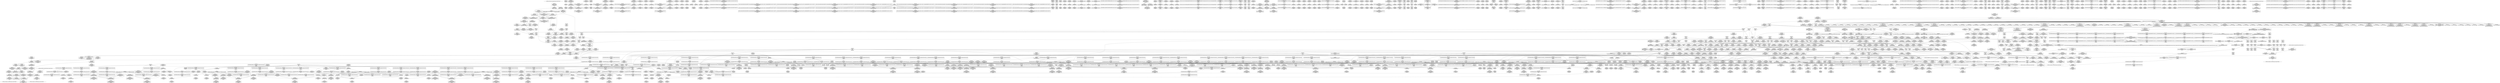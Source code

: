 digraph {
	CE0x43cd600 [shape=record,shape=Mrecord,label="{CE0x43cd600|cred_sid:security|security/selinux/hooks.c,196|*SummSink*}"]
	CE0x4313e40 [shape=record,shape=Mrecord,label="{CE0x4313e40|get_current:tmp}"]
	CE0x4441820 [shape=record,shape=Mrecord,label="{CE0x4441820|__rcu_read_unlock:tmp1|*SummSource*}"]
	CE0x43a9ba0 [shape=record,shape=Mrecord,label="{CE0x43a9ba0|current_sid:tmp9|security/selinux/hooks.c,218}"]
	CE0x4324170 [shape=record,shape=Mrecord,label="{CE0x4324170|80:_i32,_112:_i8*,_:_CRE_4,5_}"]
	CE0x431e250 [shape=record,shape=Mrecord,label="{CE0x431e250|task_sid:entry}"]
	CE0x435a9a0 [shape=record,shape=Mrecord,label="{CE0x435a9a0|_call_void_rcu_read_lock()_#10,_!dbg_!27712|security/selinux/hooks.c,207|*SummSink*}"]
	CE0x443b780 [shape=record,shape=Mrecord,label="{CE0x443b780|__preempt_count_add:entry}"]
	CE0x433ca70 [shape=record,shape=Mrecord,label="{CE0x433ca70|ipc_has_perm:ipc_id|security/selinux/hooks.c,5134|*SummSource*}"]
	CE0x4334d90 [shape=record,shape=Mrecord,label="{CE0x4334d90|_ret_void,_!dbg_!27735|include/linux/rcupdate.h,884}"]
	CE0x43569a0 [shape=record,shape=Mrecord,label="{CE0x43569a0|task_sid:bb}"]
	CE0x43c7990 [shape=record,shape=Mrecord,label="{CE0x43c7990|__rcu_read_lock:tmp1}"]
	CE0x433ac50 [shape=record,shape=Mrecord,label="{CE0x433ac50|task_sid:bb|*SummSink*}"]
	CE0x43282b0 [shape=record,shape=Mrecord,label="{CE0x43282b0|__llvm_gcov_indirect_counter_increment:counters|Function::__llvm_gcov_indirect_counter_increment&Arg::counters::|*SummSink*}"]
	CE0x43d6220 [shape=record,shape=Mrecord,label="{CE0x43d6220|i64*_getelementptr_inbounds_(_2_x_i64_,_2_x_i64_*___llvm_gcov_ctr131,_i64_0,_i64_0)|*Constant*|*SummSink*}"]
	CE0x43cbf80 [shape=record,shape=Mrecord,label="{CE0x43cbf80|_ret_void,_!dbg_!27735|include/linux/rcupdate.h,938|*SummSource*}"]
	CE0x43a79d0 [shape=record,shape=Mrecord,label="{CE0x43a79d0|current_sid:land.lhs.true2}"]
	CE0x43b7ee0 [shape=record,shape=Mrecord,label="{CE0x43b7ee0|rcu_read_lock:tmp20|include/linux/rcupdate.h,882|*SummSource*}"]
	CE0x443e020 [shape=record,shape=Mrecord,label="{CE0x443e020|i64*_getelementptr_inbounds_(_4_x_i64_,_4_x_i64_*___llvm_gcov_ctr133,_i64_0,_i64_0)|*Constant*}"]
	CE0x431cc50 [shape=record,shape=Mrecord,label="{CE0x431cc50|i64*_getelementptr_inbounds_(_25_x_i64_,_25_x_i64_*___llvm_gcov_ctr320,_i64_0,_i64_21)|*Constant*|*SummSink*}"]
	CE0x4379760 [shape=record,shape=Mrecord,label="{CE0x4379760|selinux_sem_semctl:retval.0|*SummSource*}"]
	CE0x445c850 [shape=record,shape=Mrecord,label="{CE0x445c850|i64*_getelementptr_inbounds_(_4_x_i64_,_4_x_i64_*___llvm_gcov_ctr129,_i64_0,_i64_3)|*Constant*|*SummSink*}"]
	CE0x43ceac0 [shape=record,shape=Mrecord,label="{CE0x43ceac0|i64*_getelementptr_inbounds_(_11_x_i64_,_11_x_i64_*___llvm_gcov_ctr127,_i64_0,_i64_1)|*Constant*|*SummSource*}"]
	CE0x43ccca0 [shape=record,shape=Mrecord,label="{CE0x43ccca0|rcu_read_lock:tmp9|include/linux/rcupdate.h,882|*SummSource*}"]
	CE0x435d7d0 [shape=record,shape=Mrecord,label="{CE0x435d7d0|task_sid:tmp21|security/selinux/hooks.c,208|*SummSource*}"]
	CE0x43552f0 [shape=record,shape=Mrecord,label="{CE0x43552f0|task_sid:tmp5|security/selinux/hooks.c,208|*SummSink*}"]
	CE0x43543a0 [shape=record,shape=Mrecord,label="{CE0x43543a0|_call_void_rcu_lock_acquire(%struct.lockdep_map*_rcu_lock_map)_#10,_!dbg_!27711|include/linux/rcupdate.h,881}"]
	CE0x4399830 [shape=record,shape=Mrecord,label="{CE0x4399830|task_sid:tobool4|security/selinux/hooks.c,208}"]
	CE0x42f4b10 [shape=record,shape=Mrecord,label="{CE0x42f4b10|selinux_sem_semctl:sw.epilog}"]
	CE0x4458b90 [shape=record,shape=Mrecord,label="{CE0x4458b90|__rcu_read_lock:do.end|*SummSource*}"]
	CE0x43d5050 [shape=record,shape=Mrecord,label="{CE0x43d5050|cred_sid:tmp|*SummSource*}"]
	CE0x43560f0 [shape=record,shape=Mrecord,label="{CE0x43560f0|i64_7|*Constant*|*SummSink*}"]
	CE0x4422570 [shape=record,shape=Mrecord,label="{CE0x4422570|rcu_read_unlock:tmp1|*SummSource*}"]
	CE0x43149e0 [shape=record,shape=Mrecord,label="{CE0x43149e0|selinux_sem_semctl:sw.bb2|*SummSource*}"]
	CE0x444fd80 [shape=record,shape=Mrecord,label="{CE0x444fd80|_call_void___preempt_count_add(i32_1)_#10,_!dbg_!27711|include/linux/rcupdate.h,239|*SummSource*}"]
	CE0x438aaa0 [shape=record,shape=Mrecord,label="{CE0x438aaa0|ipc_has_perm:tmp1}"]
	CE0x433d540 [shape=record,shape=Mrecord,label="{CE0x433d540|__llvm_gcov_indirect_counter_increment:tmp|*SummSource*}"]
	CE0x43ce910 [shape=record,shape=Mrecord,label="{CE0x43ce910|rcu_read_lock:tmp1|*SummSink*}"]
	CE0x4351c90 [shape=record,shape=Mrecord,label="{CE0x4351c90|80:_i32,_112:_i8*,_:_CRE_48,49_}"]
	CE0x4301d30 [shape=record,shape=Mrecord,label="{CE0x4301d30|i64*_getelementptr_inbounds_(_25_x_i64_,_25_x_i64_*___llvm_gcov_ctr320,_i64_0,_i64_0)|*Constant*}"]
	CE0x432db10 [shape=record,shape=Mrecord,label="{CE0x432db10|selinux_sem_semctl:tmp12|security/selinux/hooks.c,5456|*SummSink*}"]
	CE0x432d560 [shape=record,shape=Mrecord,label="{CE0x432d560|i64*_getelementptr_inbounds_(_25_x_i64_,_25_x_i64_*___llvm_gcov_ctr320,_i64_0,_i64_20)|*Constant*}"]
	CE0x55d9770 [shape=record,shape=Mrecord,label="{CE0x55d9770|selinux_sem_semctl:sw.bb|*SummSource*}"]
	CE0x432b4c0 [shape=record,shape=Mrecord,label="{CE0x432b4c0|GLOBAL:__llvm_gcov_global_state_pred322|Global_var:__llvm_gcov_global_state_pred322|*SummSource*}"]
	CE0x434ea00 [shape=record,shape=Mrecord,label="{CE0x434ea00|i64*_getelementptr_inbounds_(_25_x_i64_,_25_x_i64_*___llvm_gcov_ctr320,_i64_0,_i64_23)|*Constant*|*SummSource*}"]
	CE0x445eda0 [shape=record,shape=Mrecord,label="{CE0x445eda0|_call_void_mcount()_#3|*SummSink*}"]
	CE0x443e1a0 [shape=record,shape=Mrecord,label="{CE0x443e1a0|rcu_lock_release:bb}"]
	CE0x43d7b30 [shape=record,shape=Mrecord,label="{CE0x43d7b30|current_sid:tmp20|security/selinux/hooks.c,218|*SummSink*}"]
	CE0x4350f80 [shape=record,shape=Mrecord,label="{CE0x4350f80|80:_i32,_112:_i8*,_:_CRE_37,38_}"]
	CE0x434e580 [shape=record,shape=Mrecord,label="{CE0x434e580|i16_3|*Constant*|*SummSink*}"]
	CE0x4338d00 [shape=record,shape=Mrecord,label="{CE0x4338d00|__llvm_gcov_indirect_counter_increment:counter|*SummSource*}"]
	CE0x43ae260 [shape=record,shape=Mrecord,label="{CE0x43ae260|avc_has_perm:entry|*SummSource*}"]
	CE0x4327230 [shape=record,shape=Mrecord,label="{CE0x4327230|task_has_system:entry}"]
	CE0x4461ad0 [shape=record,shape=Mrecord,label="{CE0x4461ad0|__preempt_count_add:do.end|*SummSink*}"]
	CE0x43997a0 [shape=record,shape=Mrecord,label="{CE0x43997a0|task_sid:tmp13|security/selinux/hooks.c,208|*SummSink*}"]
	CE0x435ee20 [shape=record,shape=Mrecord,label="{CE0x435ee20|task_sid:tmp25|security/selinux/hooks.c,208}"]
	CE0x4393460 [shape=record,shape=Mrecord,label="{CE0x4393460|task_sid:tmp16|security/selinux/hooks.c,208|*SummSource*}"]
	CE0x42f3de0 [shape=record,shape=Mrecord,label="{CE0x42f3de0|GLOBAL:current_task|Global_var:current_task|*SummSource*}"]
	CE0x443d010 [shape=record,shape=Mrecord,label="{CE0x443d010|_call_void_lock_release(%struct.lockdep_map*_%map,_i32_1,_i64_ptrtoint_(i8*_blockaddress(_rcu_lock_release,_%__here)_to_i64))_#10,_!dbg_!27716|include/linux/rcupdate.h,423|*SummSource*}"]
	CE0x4398d30 [shape=record,shape=Mrecord,label="{CE0x4398d30|task_sid:call3|security/selinux/hooks.c,208|*SummSink*}"]
	CE0x43c9270 [shape=record,shape=Mrecord,label="{CE0x43c9270|task_sid:tmp26|security/selinux/hooks.c,208|*SummSink*}"]
	CE0x435f420 [shape=record,shape=Mrecord,label="{CE0x435f420|80:_i32,_112:_i8*,_:_CRE_14,15_}"]
	CE0x4442500 [shape=record,shape=Mrecord,label="{CE0x4442500|i64*_getelementptr_inbounds_(_4_x_i64_,_4_x_i64_*___llvm_gcov_ctr135,_i64_0,_i64_2)|*Constant*|*SummSource*}"]
	CE0x432dc90 [shape=record,shape=Mrecord,label="{CE0x432dc90|_call_void___llvm_gcov_indirect_counter_increment(i32*___llvm_gcov_global_state_pred322,_i64**_getelementptr_inbounds_(_8_x_i64*_,_8_x_i64*_*___llvm_gcda_edge_table321,_i64_0,_i64_7)),_!dbg_!27729|security/selinux/hooks.c,5460}"]
	CE0x4422770 [shape=record,shape=Mrecord,label="{CE0x4422770|rcu_read_unlock:tmp1|*SummSink*}"]
	CE0x4350010 [shape=record,shape=Mrecord,label="{CE0x4350010|80:_i32,_112:_i8*,_:_CRE_24,25_}"]
	CE0x43ca3a0 [shape=record,shape=Mrecord,label="{CE0x43ca3a0|GLOBAL:cred_sid|*Constant*|*SummSink*}"]
	CE0x43868e0 [shape=record,shape=Mrecord,label="{CE0x43868e0|rcu_read_lock:tmp8|include/linux/rcupdate.h,882|*SummSource*}"]
	CE0x43a8810 [shape=record,shape=Mrecord,label="{CE0x43a8810|GLOBAL:__llvm_gcov_ctr126|Global_var:__llvm_gcov_ctr126}"]
	CE0x43bace0 [shape=record,shape=Mrecord,label="{CE0x43bace0|i32_883|*Constant*|*SummSink*}"]
	CE0x440ef70 [shape=record,shape=Mrecord,label="{CE0x440ef70|cred_sid:bb}"]
	CE0x43541d0 [shape=record,shape=Mrecord,label="{CE0x43541d0|__rcu_read_lock:entry|*SummSink*}"]
	CE0x43764e0 [shape=record,shape=Mrecord,label="{CE0x43764e0|80:_i32,_112:_i8*,_:_CRE_68,69_}"]
	CE0x4325ee0 [shape=record,shape=Mrecord,label="{CE0x4325ee0|selinux_sem_semctl:tmp6|security/selinux/hooks.c,5446}"]
	"CONST[source:0(mediator),value:2(dynamic)][purpose:{subject}][SnkIdx:4]"
	CE0x440e7a0 [shape=record,shape=Mrecord,label="{CE0x440e7a0|rcu_read_lock:tmp22|include/linux/rcupdate.h,884|*SummSource*}"]
	CE0x4460e00 [shape=record,shape=Mrecord,label="{CE0x4460e00|__preempt_count_add:tmp3}"]
	CE0x4376c00 [shape=record,shape=Mrecord,label="{CE0x4376c00|80:_i32,_112:_i8*,_:_CRE_80,84_|*MultipleSource*|security/selinux/hooks.c,5466|Function::selinux_sem_semctl&Arg::sma::}"]
	CE0x4464e30 [shape=record,shape=Mrecord,label="{CE0x4464e30|__preempt_count_sub:tmp1}"]
	CE0x4398ca0 [shape=record,shape=Mrecord,label="{CE0x4398ca0|rcu_read_lock:if.then|*SummSink*}"]
	CE0x434cd90 [shape=record,shape=Mrecord,label="{CE0x434cd90|GLOBAL:current_task|Global_var:current_task}"]
	CE0x4338f30 [shape=record,shape=Mrecord,label="{CE0x4338f30|__llvm_gcov_indirect_counter_increment:tmp3|*SummSource*}"]
	CE0x443d2b0 [shape=record,shape=Mrecord,label="{CE0x443d2b0|i32_1|*Constant*}"]
	CE0x4314570 [shape=record,shape=Mrecord,label="{CE0x4314570|selinux_sem_semctl:sw.epilog|*SummSource*}"]
	CE0x43381e0 [shape=record,shape=Mrecord,label="{CE0x43381e0|__llvm_gcov_indirect_counter_increment:tmp5|*SummSink*}"]
	CE0x433cc10 [shape=record,shape=Mrecord,label="{CE0x433cc10|get_current:tmp4|./arch/x86/include/asm/current.h,14|*SummSource*}"]
	CE0x4329130 [shape=record,shape=Mrecord,label="{CE0x4329130|selinux_sem_semctl:sem_perm|security/selinux/hooks.c,5466|*SummSink*}"]
	CE0x432daa0 [shape=record,shape=Mrecord,label="{CE0x432daa0|selinux_sem_semctl:tmp12|security/selinux/hooks.c,5456|*SummSource*}"]
	CE0x42f4c40 [shape=record,shape=Mrecord,label="{CE0x42f4c40|selinux_sem_semctl:tmp1|*SummSource*}"]
	CE0x445cd80 [shape=record,shape=Mrecord,label="{CE0x445cd80|__preempt_count_add:tmp6|./arch/x86/include/asm/preempt.h,73|*SummSink*}"]
	CE0x438a860 [shape=record,shape=Mrecord,label="{CE0x438a860|_call_void_mcount()_#3}"]
	CE0x43ceff0 [shape=record,shape=Mrecord,label="{CE0x43ceff0|current_sid:tmp16|security/selinux/hooks.c,218|*SummSource*}"]
	CE0x43d0460 [shape=record,shape=Mrecord,label="{CE0x43d0460|rcu_read_unlock:tmp13|include/linux/rcupdate.h,933}"]
	CE0x437c630 [shape=record,shape=Mrecord,label="{CE0x437c630|__llvm_gcov_indirect_counter_increment:bb|*SummSource*}"]
	CE0x439b690 [shape=record,shape=Mrecord,label="{CE0x439b690|rcu_read_unlock:tmp12|include/linux/rcupdate.h,933|*SummSink*}"]
	CE0x43a1210 [shape=record,shape=Mrecord,label="{CE0x43a1210|_call_void_mcount()_#3}"]
	CE0x445f630 [shape=record,shape=Mrecord,label="{CE0x445f630|i64*_getelementptr_inbounds_(_4_x_i64_,_4_x_i64_*___llvm_gcov_ctr135,_i64_0,_i64_1)|*Constant*}"]
	CE0x435b980 [shape=record,shape=Mrecord,label="{CE0x435b980|i64*_getelementptr_inbounds_(_4_x_i64_,_4_x_i64_*___llvm_gcov_ctr128,_i64_0,_i64_3)|*Constant*}"]
	CE0x437c4c0 [shape=record,shape=Mrecord,label="{CE0x437c4c0|__llvm_gcov_indirect_counter_increment:bb4|*SummSource*}"]
	CE0x43ca9e0 [shape=record,shape=Mrecord,label="{CE0x43ca9e0|cred_sid:cred|Function::cred_sid&Arg::cred::|*SummSink*}"]
	CE0x4339c00 [shape=record,shape=Mrecord,label="{CE0x4339c00|__llvm_gcov_indirect_counter_increment:tmp1}"]
	CE0x4321aa0 [shape=record,shape=Mrecord,label="{CE0x4321aa0|selinux_sem_semctl:sw.bb2|*SummSink*}"]
	CE0x4376280 [shape=record,shape=Mrecord,label="{CE0x4376280|80:_i32,_112:_i8*,_:_CRE_66,67_}"]
	CE0x431cb20 [shape=record,shape=Mrecord,label="{CE0x431cb20|i64*_getelementptr_inbounds_(_25_x_i64_,_25_x_i64_*___llvm_gcov_ctr320,_i64_0,_i64_21)|*Constant*|*SummSource*}"]
	CE0x43b0050 [shape=record,shape=Mrecord,label="{CE0x43b0050|rcu_read_lock:tobool|include/linux/rcupdate.h,882}"]
	CE0x4322f20 [shape=record,shape=Mrecord,label="{CE0x4322f20|_ret_%struct.task_struct*_%tmp4,_!dbg_!27714|./arch/x86/include/asm/current.h,14|*SummSource*}"]
	CE0x43d2bc0 [shape=record,shape=Mrecord,label="{CE0x43d2bc0|_call_void_lockdep_rcu_suspicious(i8*_getelementptr_inbounds_(_25_x_i8_,_25_x_i8_*_.str3,_i32_0,_i32_0),_i32_218,_i8*_getelementptr_inbounds_(_45_x_i8_,_45_x_i8_*_.str12,_i32_0,_i32_0))_#10,_!dbg_!27727|security/selinux/hooks.c,218|*SummSource*}"]
	CE0x4471910 [shape=record,shape=Mrecord,label="{CE0x4471910|i64*_getelementptr_inbounds_(_4_x_i64_,_4_x_i64_*___llvm_gcov_ctr134,_i64_0,_i64_3)|*Constant*|*SummSource*}"]
	CE0x44281f0 [shape=record,shape=Mrecord,label="{CE0x44281f0|GLOBAL:__preempt_count|Global_var:__preempt_count|*SummSink*}"]
	"CONST[source:0(mediator),value:2(dynamic)][purpose:{object}][SnkIdx:1]"
	CE0x4461a60 [shape=record,shape=Mrecord,label="{CE0x4461a60|__preempt_count_add:do.end|*SummSource*}"]
	CE0x4377590 [shape=record,shape=Mrecord,label="{CE0x4377590|80:_i32,_112:_i8*,_:_CRE_96,100_|*MultipleSource*|security/selinux/hooks.c,5466|Function::selinux_sem_semctl&Arg::sma::}"]
	CE0x43c7a00 [shape=record,shape=Mrecord,label="{CE0x43c7a00|i64*_getelementptr_inbounds_(_4_x_i64_,_4_x_i64_*___llvm_gcov_ctr128,_i64_0,_i64_1)|*Constant*}"]
	CE0x43914c0 [shape=record,shape=Mrecord,label="{CE0x43914c0|current_sid:tmp5|security/selinux/hooks.c,218|*SummSink*}"]
	CE0x43c9190 [shape=record,shape=Mrecord,label="{CE0x43c9190|i64*_getelementptr_inbounds_(_13_x_i64_,_13_x_i64_*___llvm_gcov_ctr126,_i64_0,_i64_12)|*Constant*|*SummSink*}"]
	CE0x43980b0 [shape=record,shape=Mrecord,label="{CE0x43980b0|task_sid:do.body}"]
	CE0x438e290 [shape=record,shape=Mrecord,label="{CE0x438e290|i32_3|*Constant*}"]
	CE0x443ee00 [shape=record,shape=Mrecord,label="{CE0x443ee00|%struct.lockdep_map*_null|*Constant*|*SummSink*}"]
	CE0x435cd40 [shape=record,shape=Mrecord,label="{CE0x435cd40|rcu_read_unlock:do.body|*SummSource*}"]
	CE0x4335b70 [shape=record,shape=Mrecord,label="{CE0x4335b70|COLLAPSED:_GCMRE___llvm_gcov_ctr294_internal_global_2_x_i64_zeroinitializer:_elem_0:default:}"]
	CE0x43a8bf0 [shape=record,shape=Mrecord,label="{CE0x43a8bf0|_call_void_mcount()_#3|*SummSink*}"]
	CE0x445b500 [shape=record,shape=Mrecord,label="{CE0x445b500|__preempt_count_sub:tmp2|*SummSink*}"]
	CE0x4439350 [shape=record,shape=Mrecord,label="{CE0x4439350|__rcu_read_unlock:do.body|*SummSink*}"]
	CE0x437afd0 [shape=record,shape=Mrecord,label="{CE0x437afd0|ipc_has_perm:ipc_perms|Function::ipc_has_perm&Arg::ipc_perms::}"]
	CE0x43318a0 [shape=record,shape=Mrecord,label="{CE0x43318a0|i64_3|*Constant*|*SummSink*}"]
	CE0x430c120 [shape=record,shape=Mrecord,label="{CE0x430c120|selinux_sem_semctl:tmp2|security/selinux/hooks.c,5438|*SummSink*}"]
	CE0x4421a90 [shape=record,shape=Mrecord,label="{CE0x4421a90|rcu_read_unlock:tmp16|include/linux/rcupdate.h,933|*SummSource*}"]
	CE0x445aa10 [shape=record,shape=Mrecord,label="{CE0x445aa10|__preempt_count_sub:sub|./arch/x86/include/asm/preempt.h,77|*SummSink*}"]
	CE0x4461f60 [shape=record,shape=Mrecord,label="{CE0x4461f60|__preempt_count_add:tmp7|./arch/x86/include/asm/preempt.h,73}"]
	CE0x4359020 [shape=record,shape=Mrecord,label="{CE0x4359020|i64*_getelementptr_inbounds_(_13_x_i64_,_13_x_i64_*___llvm_gcov_ctr126,_i64_0,_i64_1)|*Constant*|*SummSink*}"]
	CE0x430b640 [shape=record,shape=Mrecord,label="{CE0x430b640|selinux_sem_semctl:bb}"]
	CE0x43a04a0 [shape=record,shape=Mrecord,label="{CE0x43a04a0|i32_(i32,_i32,_i16,_i32,_%struct.common_audit_data*)*_bitcast_(i32_(i32,_i32,_i16,_i32,_%struct.common_audit_data.495*)*_avc_has_perm_to_i32_(i32,_i32,_i16,_i32,_%struct.common_audit_data*)*)|*Constant*}"]
	CE0x435bfa0 [shape=record,shape=Mrecord,label="{CE0x435bfa0|rcu_read_unlock:tobool1|include/linux/rcupdate.h,933}"]
	CE0x43d02f0 [shape=record,shape=Mrecord,label="{CE0x43d02f0|rcu_read_unlock:call3|include/linux/rcupdate.h,933|*SummSink*}"]
	CE0x4383cb0 [shape=record,shape=Mrecord,label="{CE0x4383cb0|GLOBAL:__preempt_count_add|*Constant*|*SummSink*}"]
	CE0x438fd00 [shape=record,shape=Mrecord,label="{CE0x438fd00|avc_has_perm:tclass|Function::avc_has_perm&Arg::tclass::}"]
	CE0x437be50 [shape=record,shape=Mrecord,label="{CE0x437be50|selinux_sem_semctl:tmp21|security/selinux/hooks.c,5468|*SummSource*}"]
	CE0x4449b20 [shape=record,shape=Mrecord,label="{CE0x4449b20|i32_0|*Constant*}"]
	CE0x43b3cd0 [shape=record,shape=Mrecord,label="{CE0x43b3cd0|rcu_read_unlock:tmp7|include/linux/rcupdate.h,933|*SummSource*}"]
	CE0x4353e80 [shape=record,shape=Mrecord,label="{CE0x4353e80|i64*_getelementptr_inbounds_(_13_x_i64_,_13_x_i64_*___llvm_gcov_ctr126,_i64_0,_i64_8)|*Constant*|*SummSink*}"]
	CE0x434dcb0 [shape=record,shape=Mrecord,label="{CE0x434dcb0|task_sid:tobool|security/selinux/hooks.c,208}"]
	CE0x438e370 [shape=record,shape=Mrecord,label="{CE0x438e370|ipc_has_perm:key|security/selinux/hooks.c,5134}"]
	CE0x442cb40 [shape=record,shape=Mrecord,label="{CE0x442cb40|i8*_getelementptr_inbounds_(_44_x_i8_,_44_x_i8_*_.str47,_i32_0,_i32_0)|*Constant*|*SummSource*}"]
	CE0x43353f0 [shape=record,shape=Mrecord,label="{CE0x43353f0|i64*_getelementptr_inbounds_(_11_x_i64_,_11_x_i64_*___llvm_gcov_ctr127,_i64_0,_i64_1)|*Constant*|*SummSink*}"]
	CE0x432c220 [shape=record,shape=Mrecord,label="{CE0x432c220|_ret_i32_%call1,_!dbg_!27716|security/selinux/hooks.c,1594|*SummSink*}"]
	CE0x4375c90 [shape=record,shape=Mrecord,label="{CE0x4375c90|80:_i32,_112:_i8*,_:_CRE_61,62_}"]
	CE0x4448540 [shape=record,shape=Mrecord,label="{CE0x4448540|rcu_lock_acquire:tmp7|*SummSource*}"]
	CE0x430d030 [shape=record,shape=Mrecord,label="{CE0x430d030|i64**_getelementptr_inbounds_(_8_x_i64*_,_8_x_i64*_*___llvm_gcda_edge_table321,_i64_0,_i64_4)|*Constant*}"]
	CE0x437a250 [shape=record,shape=Mrecord,label="{CE0x437a250|selinux_sem_semctl:tmp20|security/selinux/hooks.c,5468|*SummSource*}"]
	CE0x4327550 [shape=record,shape=Mrecord,label="{CE0x4327550|GLOBAL:task_has_system|*Constant*|*SummSink*}"]
	CE0x4316d80 [shape=record,shape=Mrecord,label="{CE0x4316d80|__llvm_gcov_indirect_counter_increment:predecessor|Function::__llvm_gcov_indirect_counter_increment&Arg::predecessor::|*SummSource*}"]
	CE0x4379230 [shape=record,shape=Mrecord,label="{CE0x4379230|selinux_sem_semctl:call8|security/selinux/hooks.c,5466|*SummSource*}"]
	CE0x432a260 [shape=record,shape=Mrecord,label="{CE0x432a260|i32_208|*Constant*|*SummSource*}"]
	CE0x42f3b00 [shape=record,shape=Mrecord,label="{CE0x42f3b00|i32_14|*Constant*}"]
	CE0x4395a90 [shape=record,shape=Mrecord,label="{CE0x4395a90|GLOBAL:__llvm_gcov_ctr125|Global_var:__llvm_gcov_ctr125}"]
	CE0x43398c0 [shape=record,shape=Mrecord,label="{CE0x43398c0|i32_-1|*Constant*}"]
	CE0x439db20 [shape=record,shape=Mrecord,label="{CE0x439db20|i64*_getelementptr_inbounds_(_13_x_i64_,_13_x_i64_*___llvm_gcov_ctr126,_i64_0,_i64_9)|*Constant*|*SummSink*}"]
	CE0x439f3d0 [shape=record,shape=Mrecord,label="{CE0x439f3d0|task_sid:tmp14|security/selinux/hooks.c,208|*SummSource*}"]
	CE0x43957d0 [shape=record,shape=Mrecord,label="{CE0x43957d0|task_sid:tobool1|security/selinux/hooks.c,208|*SummSource*}"]
	CE0x43c6d00 [shape=record,shape=Mrecord,label="{CE0x43c6d00|task_sid:tmp18|security/selinux/hooks.c,208|*SummSink*}"]
	CE0x43b8720 [shape=record,shape=Mrecord,label="{CE0x43b8720|rcu_read_lock:tmp21|include/linux/rcupdate.h,884|*SummSource*}"]
	CE0x43b27b0 [shape=record,shape=Mrecord,label="{CE0x43b27b0|rcu_read_lock:tmp7|include/linux/rcupdate.h,882}"]
	CE0x4458180 [shape=record,shape=Mrecord,label="{CE0x4458180|rcu_lock_release:tmp|*SummSource*}"]
	CE0x4440ac0 [shape=record,shape=Mrecord,label="{CE0x4440ac0|__preempt_count_sub:tmp4|./arch/x86/include/asm/preempt.h,77}"]
	CE0x43d8f00 [shape=record,shape=Mrecord,label="{CE0x43d8f00|current_sid:cred|security/selinux/hooks.c,218}"]
	CE0x43a2bc0 [shape=record,shape=Mrecord,label="{CE0x43a2bc0|i64*_getelementptr_inbounds_(_13_x_i64_,_13_x_i64_*___llvm_gcov_ctr126,_i64_0,_i64_0)|*Constant*|*SummSource*}"]
	CE0x43cc9b0 [shape=record,shape=Mrecord,label="{CE0x43cc9b0|rcu_read_lock:tmp9|include/linux/rcupdate.h,882}"]
	CE0x430c830 [shape=record,shape=Mrecord,label="{CE0x430c830|80:_i32,_112:_i8*,_:_CRE_2,3_}"]
	CE0x43cb2f0 [shape=record,shape=Mrecord,label="{CE0x43cb2f0|_call_void_rcu_read_unlock()_#10,_!dbg_!27748|security/selinux/hooks.c,209|*SummSource*}"]
	CE0x43580d0 [shape=record,shape=Mrecord,label="{CE0x43580d0|task_sid:tmp11|security/selinux/hooks.c,208|*SummSource*}"]
	CE0x430dcb0 [shape=record,shape=Mrecord,label="{CE0x430dcb0|selinux_sem_semctl:tmp9|security/selinux/hooks.c,5450}"]
	CE0x4358cc0 [shape=record,shape=Mrecord,label="{CE0x4358cc0|current_sid:tmp10|security/selinux/hooks.c,218|*SummSink*}"]
	CE0x4350ac0 [shape=record,shape=Mrecord,label="{CE0x4350ac0|80:_i32,_112:_i8*,_:_CRE_33,34_}"]
	CE0x439e9e0 [shape=record,shape=Mrecord,label="{CE0x439e9e0|current_sid:tmp15|security/selinux/hooks.c,218}"]
	CE0x4385be0 [shape=record,shape=Mrecord,label="{CE0x4385be0|rcu_read_unlock:tmp3}"]
	CE0x434fc00 [shape=record,shape=Mrecord,label="{CE0x434fc00|selinux_sem_semctl:sma|Function::selinux_sem_semctl&Arg::sma::|*SummSink*}"]
	CE0x43c54f0 [shape=record,shape=Mrecord,label="{CE0x43c54f0|__preempt_count_add:tmp2|*SummSink*}"]
	CE0x43d89a0 [shape=record,shape=Mrecord,label="{CE0x43d89a0|i32_78|*Constant*}"]
	CE0x4460480 [shape=record,shape=Mrecord,label="{CE0x4460480|_call_void_mcount()_#3|*SummSink*}"]
	CE0x435a4a0 [shape=record,shape=Mrecord,label="{CE0x435a4a0|rcu_read_lock:tmp2|*SummSink*}"]
	CE0x43581d0 [shape=record,shape=Mrecord,label="{CE0x43581d0|task_sid:tmp13|security/selinux/hooks.c,208}"]
	CE0x439d050 [shape=record,shape=Mrecord,label="{CE0x439d050|i32_208|*Constant*|*SummSink*}"]
	CE0x432b190 [shape=record,shape=Mrecord,label="{CE0x432b190|selinux_sem_semctl:tmp3|security/selinux/hooks.c,5438|*SummSink*}"]
	CE0x43763b0 [shape=record,shape=Mrecord,label="{CE0x43763b0|80:_i32,_112:_i8*,_:_CRE_67,68_}"]
	CE0x442fd50 [shape=record,shape=Mrecord,label="{CE0x442fd50|rcu_lock_release:map|Function::rcu_lock_release&Arg::map::}"]
	CE0x4437480 [shape=record,shape=Mrecord,label="{CE0x4437480|i64_ptrtoint_(i8*_blockaddress(_rcu_lock_acquire,_%__here)_to_i64)|*Constant*|*SummSink*}"]
	CE0x4431b40 [shape=record,shape=Mrecord,label="{CE0x4431b40|__rcu_read_unlock:entry|*SummSource*}"]
	CE0x43cd8d0 [shape=record,shape=Mrecord,label="{CE0x43cd8d0|rcu_read_lock:tmp1|*SummSource*}"]
	CE0x43a8b80 [shape=record,shape=Mrecord,label="{CE0x43a8b80|_call_void_mcount()_#3|*SummSource*}"]
	CE0x432de30 [shape=record,shape=Mrecord,label="{CE0x432de30|selinux_sem_semctl:tmp13|security/selinux/hooks.c,5456}"]
	CE0x43a7a90 [shape=record,shape=Mrecord,label="{CE0x43a7a90|current_sid:land.lhs.true}"]
	CE0x4428c00 [shape=record,shape=Mrecord,label="{CE0x4428c00|rcu_read_unlock:tmp10|include/linux/rcupdate.h,933|*SummSink*}"]
	CE0x4393560 [shape=record,shape=Mrecord,label="{CE0x4393560|i64*_getelementptr_inbounds_(_13_x_i64_,_13_x_i64_*___llvm_gcov_ctr126,_i64_0,_i64_8)|*Constant*}"]
	CE0x43a6eb0 [shape=record,shape=Mrecord,label="{CE0x43a6eb0|i64_0|*Constant*|*SummSource*}"]
	CE0x437e450 [shape=record,shape=Mrecord,label="{CE0x437e450|current_sid:call|security/selinux/hooks.c,218|*SummSink*}"]
	CE0x433cc80 [shape=record,shape=Mrecord,label="{CE0x433cc80|get_current:tmp4|./arch/x86/include/asm/current.h,14|*SummSink*}"]
	CE0x4399730 [shape=record,shape=Mrecord,label="{CE0x4399730|task_sid:tmp13|security/selinux/hooks.c,208|*SummSource*}"]
	CE0x43311f0 [shape=record,shape=Mrecord,label="{CE0x43311f0|__llvm_gcov_indirect_counter_increment:bb}"]
	CE0x4428450 [shape=record,shape=Mrecord,label="{CE0x4428450|GLOBAL:rcu_read_unlock.__warned|Global_var:rcu_read_unlock.__warned|*SummSink*}"]
	CE0x43b7490 [shape=record,shape=Mrecord,label="{CE0x43b7490|i64*_getelementptr_inbounds_(_11_x_i64_,_11_x_i64_*___llvm_gcov_ctr127,_i64_0,_i64_9)|*Constant*|*SummSink*}"]
	CE0x43977d0 [shape=record,shape=Mrecord,label="{CE0x43977d0|task_sid:tmp12|security/selinux/hooks.c,208|*SummSink*}"]
	CE0x43cf590 [shape=record,shape=Mrecord,label="{CE0x43cf590|rcu_lock_acquire:entry}"]
	CE0x4339230 [shape=record,shape=Mrecord,label="{CE0x4339230|__llvm_gcov_indirect_counter_increment:bb4|*SummSink*}"]
	CE0x441ee10 [shape=record,shape=Mrecord,label="{CE0x441ee10|rcu_lock_acquire:tmp3|*SummSink*}"]
	CE0x4451580 [shape=record,shape=Mrecord,label="{CE0x4451580|i32_2|*Constant*}"]
	CE0x43a37f0 [shape=record,shape=Mrecord,label="{CE0x43a37f0|task_sid:tmp1}"]
	CE0x431ffb0 [shape=record,shape=Mrecord,label="{CE0x431ffb0|i32_16|*Constant*}"]
	CE0x43d7680 [shape=record,shape=Mrecord,label="{CE0x43d7680|i64*_getelementptr_inbounds_(_11_x_i64_,_11_x_i64_*___llvm_gcov_ctr125,_i64_0,_i64_10)|*Constant*|*SummSource*}"]
	"CONST[source:0(mediator),value:0(static)][purpose:{operation}][SnkIdx:7]"
	CE0x43d9f60 [shape=record,shape=Mrecord,label="{CE0x43d9f60|_call_void_mcount()_#3|*SummSource*}"]
	CE0x435e890 [shape=record,shape=Mrecord,label="{CE0x435e890|task_sid:tmp23|security/selinux/hooks.c,208|*SummSink*}"]
	CE0x4377760 [shape=record,shape=Mrecord,label="{CE0x4377760|80:_i32,_112:_i8*,_:_CRE_100,102_|*MultipleSource*|security/selinux/hooks.c,5466|Function::selinux_sem_semctl&Arg::sma::}"]
	CE0x4453ef0 [shape=record,shape=Mrecord,label="{CE0x4453ef0|rcu_lock_release:__here|*SummSource*}"]
	CE0x4396920 [shape=record,shape=Mrecord,label="{CE0x4396920|current_sid:tmp2|*SummSink*}"]
	CE0x443b9f0 [shape=record,shape=Mrecord,label="{CE0x443b9f0|i32_1|*Constant*}"]
	CE0x43a8f80 [shape=record,shape=Mrecord,label="{CE0x43a8f80|task_sid:do.end6}"]
	CE0x44610a0 [shape=record,shape=Mrecord,label="{CE0x44610a0|i64*_getelementptr_inbounds_(_4_x_i64_,_4_x_i64_*___llvm_gcov_ctr129,_i64_0,_i64_2)|*Constant*|*SummSource*}"]
	CE0x43cf3a0 [shape=record,shape=Mrecord,label="{CE0x43cf3a0|_call_void_rcu_lock_acquire(%struct.lockdep_map*_rcu_lock_map)_#10,_!dbg_!27711|include/linux/rcupdate.h,881|*SummSource*}"]
	CE0x434b450 [shape=record,shape=Mrecord,label="{CE0x434b450|ipc_has_perm:tmp5|security/selinux/hooks.c,5131}"]
	CE0x443da00 [shape=record,shape=Mrecord,label="{CE0x443da00|i64_ptrtoint_(i8*_blockaddress(_rcu_lock_release,_%__here)_to_i64)|*Constant*}"]
	CE0x4304690 [shape=record,shape=Mrecord,label="{CE0x4304690|selinux_sem_semctl:return}"]
	CE0x432a850 [shape=record,shape=Mrecord,label="{CE0x432a850|selinux_sem_semctl:call|security/selinux/hooks.c,5438|*SummSource*}"]
	CE0x4464dc0 [shape=record,shape=Mrecord,label="{CE0x4464dc0|i64_1|*Constant*}"]
	CE0x43be6b0 [shape=record,shape=Mrecord,label="{CE0x43be6b0|rcu_read_lock:tmp12|include/linux/rcupdate.h,882|*SummSink*}"]
	CE0x43a9720 [shape=record,shape=Mrecord,label="{CE0x43a9720|task_sid:tmp8|security/selinux/hooks.c,208}"]
	CE0x4431d20 [shape=record,shape=Mrecord,label="{CE0x4431d20|get_current:bb}"]
	CE0x43a6a00 [shape=record,shape=Mrecord,label="{CE0x43a6a00|current_sid:tmp1}"]
	CE0x43bd6a0 [shape=record,shape=Mrecord,label="{CE0x43bd6a0|_call_void_mcount()_#3|*SummSource*}"]
	CE0x43094a0 [shape=record,shape=Mrecord,label="{CE0x43094a0|selinux_sem_semctl:tmp11|security/selinux/hooks.c,5453|*SummSink*}"]
	CE0x43d4a00 [shape=record,shape=Mrecord,label="{CE0x43d4a00|GLOBAL:rcu_lock_map|Global_var:rcu_lock_map}"]
	CE0x4328370 [shape=record,shape=Mrecord,label="{CE0x4328370|selinux_sem_semctl:sw.epilog|*SummSink*}"]
	CE0x43d1bc0 [shape=record,shape=Mrecord,label="{CE0x43d1bc0|current_sid:tmp14|security/selinux/hooks.c,218|*SummSource*}"]
	CE0x435ad40 [shape=record,shape=Mrecord,label="{CE0x435ad40|i64*_getelementptr_inbounds_(_11_x_i64_,_11_x_i64_*___llvm_gcov_ctr125,_i64_0,_i64_0)|*Constant*}"]
	CE0x4300ac0 [shape=record,shape=Mrecord,label="{CE0x4300ac0|selinux_sem_semctl:sw.default|*SummSource*}"]
	CE0x4395c10 [shape=record,shape=Mrecord,label="{CE0x4395c10|GLOBAL:__llvm_gcov_ctr125|Global_var:__llvm_gcov_ctr125|*SummSource*}"]
	CE0x43aaf90 [shape=record,shape=Mrecord,label="{CE0x43aaf90|task_sid:tmp4|*LoadInst*|security/selinux/hooks.c,208|*SummSink*}"]
	CE0x4350600 [shape=record,shape=Mrecord,label="{CE0x4350600|80:_i32,_112:_i8*,_:_CRE_29,30_}"]
	CE0x4473780 [shape=record,shape=Mrecord,label="{CE0x4473780|_call_void_mcount()_#3}"]
	CE0x4352b10 [shape=record,shape=Mrecord,label="{CE0x4352b10|i32_68|*Constant*|*SummSource*}"]
	CE0x4454230 [shape=record,shape=Mrecord,label="{CE0x4454230|rcu_lock_release:tmp2}"]
	CE0x43d9830 [shape=record,shape=Mrecord,label="{CE0x43d9830|i64*_getelementptr_inbounds_(_11_x_i64_,_11_x_i64_*___llvm_gcov_ctr125,_i64_0,_i64_9)|*Constant*}"]
	CE0x432a980 [shape=record,shape=Mrecord,label="{CE0x432a980|selinux_sem_semctl:call|security/selinux/hooks.c,5438|*SummSink*}"]
	CE0x43b42e0 [shape=record,shape=Mrecord,label="{CE0x43b42e0|_call_void_mcount()_#3|*SummSink*}"]
	CE0x43244d0 [shape=record,shape=Mrecord,label="{CE0x43244d0|80:_i32,_112:_i8*,_:_CRE_7,8_}"]
	CE0x4334930 [shape=record,shape=Mrecord,label="{CE0x4334930|i32_4|*Constant*}"]
	CE0x4322ce0 [shape=record,shape=Mrecord,label="{CE0x4322ce0|COLLAPSED:_GCMRE___llvm_gcov_ctr320_internal_global_25_x_i64_zeroinitializer:_elem_0:default:}"]
	CE0x4389c40 [shape=record,shape=Mrecord,label="{CE0x4389c40|task_sid:if.then}"]
	CE0x441fb70 [shape=record,shape=Mrecord,label="{CE0x441fb70|__rcu_read_lock:tmp3}"]
	CE0x43c9e00 [shape=record,shape=Mrecord,label="{CE0x43c9e00|task_sid:call7|security/selinux/hooks.c,208|*SummSource*}"]
	CE0x4445390 [shape=record,shape=Mrecord,label="{CE0x4445390|__rcu_read_unlock:tmp3}"]
	CE0x43c5e00 [shape=record,shape=Mrecord,label="{CE0x43c5e00|__preempt_count_sub:sub|./arch/x86/include/asm/preempt.h,77|*SummSource*}"]
	CE0x4395380 [shape=record,shape=Mrecord,label="{CE0x4395380|rcu_read_lock:tmp}"]
	CE0x430d780 [shape=record,shape=Mrecord,label="{CE0x430d780|i64*_getelementptr_inbounds_(_25_x_i64_,_25_x_i64_*___llvm_gcov_ctr320,_i64_0,_i64_18)|*Constant*|*SummSource*}"]
	CE0x4396f60 [shape=record,shape=Mrecord,label="{CE0x4396f60|COLLAPSED:_GCMRE___llvm_gcov_ctr126_internal_global_13_x_i64_zeroinitializer:_elem_0:default:}"]
	CE0x4441ab0 [shape=record,shape=Mrecord,label="{CE0x4441ab0|_ret_void,_!dbg_!27720|./arch/x86/include/asm/preempt.h,78}"]
	CE0x43cc5e0 [shape=record,shape=Mrecord,label="{CE0x43cc5e0|current_sid:if.then|*SummSink*}"]
	CE0x4432340 [shape=record,shape=Mrecord,label="{CE0x4432340|i64*_getelementptr_inbounds_(_2_x_i64_,_2_x_i64_*___llvm_gcov_ctr98,_i64_0,_i64_0)|*Constant*}"]
	CE0x43bcdf0 [shape=record,shape=Mrecord,label="{CE0x43bcdf0|__preempt_count_add:val|Function::__preempt_count_add&Arg::val::|*SummSource*}"]
	CE0x43260f0 [shape=record,shape=Mrecord,label="{CE0x43260f0|i64*_getelementptr_inbounds_(_25_x_i64_,_25_x_i64_*___llvm_gcov_ctr320,_i64_0,_i64_17)|*Constant*|*SummSource*}"]
	CE0x4438660 [shape=record,shape=Mrecord,label="{CE0x4438660|i64*_getelementptr_inbounds_(_4_x_i64_,_4_x_i64_*___llvm_gcov_ctr133,_i64_0,_i64_3)|*Constant*|*SummSink*}"]
	CE0x442fa70 [shape=record,shape=Mrecord,label="{CE0x442fa70|GLOBAL:rcu_lock_release|*Constant*|*SummSource*}"]
	CE0x430d370 [shape=record,shape=Mrecord,label="{CE0x430d370|i64**_getelementptr_inbounds_(_8_x_i64*_,_8_x_i64*_*___llvm_gcda_edge_table321,_i64_0,_i64_4)|*Constant*|*SummSink*}"]
	CE0x4334f40 [shape=record,shape=Mrecord,label="{CE0x4334f40|_ret_void,_!dbg_!27735|include/linux/rcupdate.h,884|*SummSink*}"]
	CE0x43a9600 [shape=record,shape=Mrecord,label="{CE0x43a9600|task_sid:tmp7|security/selinux/hooks.c,208|*SummSource*}"]
	CE0x430c600 [shape=record,shape=Mrecord,label="{CE0x430c600|80:_i32,_112:_i8*,_:_CRE_1,2_}"]
	CE0x56fb890 [shape=record,shape=Mrecord,label="{CE0x56fb890|i32_15|*Constant*}"]
	CE0x43a7b00 [shape=record,shape=Mrecord,label="{CE0x43a7b00|current_sid:bb|*SummSink*}"]
	CE0x44485b0 [shape=record,shape=Mrecord,label="{CE0x44485b0|rcu_lock_acquire:tmp7|*SummSink*}"]
	CE0x43316e0 [shape=record,shape=Mrecord,label="{CE0x43316e0|i64_3|*Constant*}"]
	CE0x43a5c20 [shape=record,shape=Mrecord,label="{CE0x43a5c20|i64*_getelementptr_inbounds_(_2_x_i64_,_2_x_i64_*___llvm_gcov_ctr159,_i64_0,_i64_0)|*Constant*}"]
	CE0x43a1870 [shape=record,shape=Mrecord,label="{CE0x43a1870|current_sid:land.lhs.true2|*SummSource*}"]
	CE0x4429ae0 [shape=record,shape=Mrecord,label="{CE0x4429ae0|rcu_lock_acquire:tmp5|include/linux/rcupdate.h,418|*SummSource*}"]
	CE0x438e580 [shape=record,shape=Mrecord,label="{CE0x438e580|ipc_has_perm:key|security/selinux/hooks.c,5134|*SummSource*}"]
	CE0x4332750 [shape=record,shape=Mrecord,label="{CE0x4332750|task_has_system:call|security/selinux/hooks.c,1592}"]
	CE0x4423c80 [shape=record,shape=Mrecord,label="{CE0x4423c80|__rcu_read_lock:tmp7|include/linux/rcupdate.h,240|*SummSink*}"]
	CE0x43c7be0 [shape=record,shape=Mrecord,label="{CE0x43c7be0|__rcu_read_lock:tmp5|include/linux/rcupdate.h,239|*SummSink*}"]
	CE0x56fb900 [shape=record,shape=Mrecord,label="{CE0x56fb900|i32_13|*Constant*|*SummSink*}"]
	CE0x43b6560 [shape=record,shape=Mrecord,label="{CE0x43b6560|i64*_getelementptr_inbounds_(_11_x_i64_,_11_x_i64_*___llvm_gcov_ctr127,_i64_0,_i64_8)|*Constant*|*SummSource*}"]
	CE0x434fd70 [shape=record,shape=Mrecord,label="{CE0x434fd70|selinux_sem_semctl:sem_perm|security/selinux/hooks.c,5466|*SummSource*}"]
	CE0x4351570 [shape=record,shape=Mrecord,label="{CE0x4351570|80:_i32,_112:_i8*,_:_CRE_42,43_}"]
	CE0x445b670 [shape=record,shape=Mrecord,label="{CE0x445b670|__preempt_count_sub:tmp3}"]
	CE0x433ad60 [shape=record,shape=Mrecord,label="{CE0x433ad60|task_sid:if.end|*SummSource*}"]
	CE0x4336ef0 [shape=record,shape=Mrecord,label="{CE0x4336ef0|task_sid:tmp19|security/selinux/hooks.c,208|*SummSource*}"]
	CE0x4329dc0 [shape=record,shape=Mrecord,label="{CE0x4329dc0|GLOBAL:lockdep_rcu_suspicious|*Constant*|*SummSource*}"]
	CE0x43939e0 [shape=record,shape=Mrecord,label="{CE0x43939e0|current_sid:tmp6|security/selinux/hooks.c,218|*SummSink*}"]
	CE0x43570d0 [shape=record,shape=Mrecord,label="{CE0x43570d0|GLOBAL:task_sid.__warned|Global_var:task_sid.__warned|*SummSource*}"]
	CE0x43c98e0 [shape=record,shape=Mrecord,label="{CE0x43c98e0|task_sid:tmp27|security/selinux/hooks.c,208|*SummSink*}"]
	CE0x4432ea0 [shape=record,shape=Mrecord,label="{CE0x4432ea0|_call_void_lock_acquire(%struct.lockdep_map*_%map,_i32_0,_i32_0,_i32_2,_i32_0,_%struct.lockdep_map*_null,_i64_ptrtoint_(i8*_blockaddress(_rcu_lock_acquire,_%__here)_to_i64))_#10,_!dbg_!27716|include/linux/rcupdate.h,418}"]
	CE0x43bac70 [shape=record,shape=Mrecord,label="{CE0x43bac70|i32_883|*Constant*|*SummSource*}"]
	CE0x438cc90 [shape=record,shape=Mrecord,label="{CE0x438cc90|ipc_has_perm:tmp5|security/selinux/hooks.c,5131|*SummSource*}"]
	CE0x43973a0 [shape=record,shape=Mrecord,label="{CE0x43973a0|GLOBAL:rcu_lock_map|Global_var:rcu_lock_map|*SummSink*}"]
	CE0x56fba10 [shape=record,shape=Mrecord,label="{CE0x56fba10|i32_15|*Constant*|*SummSource*}"]
	CE0x43d5640 [shape=record,shape=Mrecord,label="{CE0x43d5640|i64*_getelementptr_inbounds_(_11_x_i64_,_11_x_i64_*___llvm_gcov_ctr125,_i64_0,_i64_6)|*Constant*|*SummSource*}"]
	CE0x444a1a0 [shape=record,shape=Mrecord,label="{CE0x444a1a0|i64*_getelementptr_inbounds_(_4_x_i64_,_4_x_i64_*___llvm_gcov_ctr130,_i64_0,_i64_0)|*Constant*}"]
	CE0x43d1470 [shape=record,shape=Mrecord,label="{CE0x43d1470|cred_sid:tmp1|*SummSource*}"]
	CE0x4458ae0 [shape=record,shape=Mrecord,label="{CE0x4458ae0|__rcu_read_lock:do.end}"]
	CE0x430cc20 [shape=record,shape=Mrecord,label="{CE0x430cc20|80:_i32,_112:_i8*,_:_CRE_3,4_}"]
	CE0x43a51f0 [shape=record,shape=Mrecord,label="{CE0x43a51f0|current_sid:tmp|*SummSource*}"]
	CE0x43ce010 [shape=record,shape=Mrecord,label="{CE0x43ce010|i64*_getelementptr_inbounds_(_11_x_i64_,_11_x_i64_*___llvm_gcov_ctr125,_i64_0,_i64_8)|*Constant*|*SummSink*}"]
	CE0x4388460 [shape=record,shape=Mrecord,label="{CE0x4388460|ipc_has_perm:sclass|security/selinux/hooks.c,5136|*SummSink*}"]
	CE0x4325250 [shape=record,shape=Mrecord,label="{CE0x4325250|_call_void___llvm_gcov_indirect_counter_increment(i32*___llvm_gcov_global_state_pred322,_i64**_getelementptr_inbounds_(_8_x_i64*_,_8_x_i64*_*___llvm_gcda_edge_table321,_i64_0,_i64_1)),_!dbg_!27714|security/selinux/hooks.c,5438}"]
	CE0x4378780 [shape=record,shape=Mrecord,label="{CE0x4378780|80:_i32,_112:_i8*,_:_CRE_168,176_|*MultipleSource*|security/selinux/hooks.c,5466|Function::selinux_sem_semctl&Arg::sma::}"]
	CE0x43240b0 [shape=record,shape=Mrecord,label="{CE0x43240b0|i32_3|*Constant*}"]
	CE0x4313350 [shape=record,shape=Mrecord,label="{CE0x4313350|_ret_void}"]
	CE0x43d62c0 [shape=record,shape=Mrecord,label="{CE0x43d62c0|cred_sid:tmp}"]
	CE0x434e2e0 [shape=record,shape=Mrecord,label="{CE0x434e2e0|avc_has_perm:tsid|Function::avc_has_perm&Arg::tsid::|*SummSink*}"]
	CE0x434c870 [shape=record,shape=Mrecord,label="{CE0x434c870|_call_void_mcount()_#3}"]
	CE0x43912f0 [shape=record,shape=Mrecord,label="{CE0x43912f0|ipc_has_perm:security|security/selinux/hooks.c,5131|*SummSink*}"]
	CE0x4356890 [shape=record,shape=Mrecord,label="{CE0x4356890|task_sid:do.body5|*SummSink*}"]
	CE0x43ccfd0 [shape=record,shape=Mrecord,label="{CE0x43ccfd0|current_sid:if.end}"]
	CE0x4383870 [shape=record,shape=Mrecord,label="{CE0x4383870|rcu_read_lock:tmp4|include/linux/rcupdate.h,882|*SummSink*}"]
	CE0x4375b60 [shape=record,shape=Mrecord,label="{CE0x4375b60|80:_i32,_112:_i8*,_:_CRE_60,61_}"]
	CE0x432f0d0 [shape=record,shape=Mrecord,label="{CE0x432f0d0|_ret_i32_%retval.0,_!dbg_!27728|security/selinux/avc.c,775|*SummSource*}"]
	CE0x43bf510 [shape=record,shape=Mrecord,label="{CE0x43bf510|rcu_read_lock:tmp14|include/linux/rcupdate.h,882}"]
	CE0x443cc30 [shape=record,shape=Mrecord,label="{CE0x443cc30|rcu_lock_release:tmp5|include/linux/rcupdate.h,423|*SummSink*}"]
	CE0x435c320 [shape=record,shape=Mrecord,label="{CE0x435c320|i64*_getelementptr_inbounds_(_4_x_i64_,_4_x_i64_*___llvm_gcov_ctr134,_i64_0,_i64_3)|*Constant*|*SummSink*}"]
	CE0x43d4480 [shape=record,shape=Mrecord,label="{CE0x43d4480|current_sid:tmp12|security/selinux/hooks.c,218|*SummSource*}"]
	CE0x435edb0 [shape=record,shape=Mrecord,label="{CE0x435edb0|i64*_getelementptr_inbounds_(_13_x_i64_,_13_x_i64_*___llvm_gcov_ctr126,_i64_0,_i64_11)|*Constant*}"]
	CE0x43b60e0 [shape=record,shape=Mrecord,label="{CE0x43b60e0|rcu_read_lock:tmp16|include/linux/rcupdate.h,882|*SummSink*}"]
	CE0x4388000 [shape=record,shape=Mrecord,label="{CE0x4388000|ipc_has_perm:tmp7|security/selinux/hooks.c,5136|*SummSource*}"]
	CE0x434c770 [shape=record,shape=Mrecord,label="{CE0x434c770|get_current:tmp1}"]
	CE0x42ff9e0 [shape=record,shape=Mrecord,label="{CE0x42ff9e0|task_has_system:entry|*SummSink*}"]
	CE0x4314dd0 [shape=record,shape=Mrecord,label="{CE0x4314dd0|selinux_sem_semctl:sw.bb2}"]
	CE0x43d8500 [shape=record,shape=Mrecord,label="{CE0x43d8500|GLOBAL:get_current|*Constant*}"]
	CE0x4450080 [shape=record,shape=Mrecord,label="{CE0x4450080|i64*_getelementptr_inbounds_(_4_x_i64_,_4_x_i64_*___llvm_gcov_ctr134,_i64_0,_i64_1)|*Constant*}"]
	CE0x439f860 [shape=record,shape=Mrecord,label="{CE0x439f860|task_sid:tmp15|security/selinux/hooks.c,208|*SummSink*}"]
	CE0x438edd0 [shape=record,shape=Mrecord,label="{CE0x438edd0|task_has_system:tmp|*SummSource*}"]
	CE0x4398160 [shape=record,shape=Mrecord,label="{CE0x4398160|task_sid:land.lhs.true|*SummSource*}"]
	CE0x43304e0 [shape=record,shape=Mrecord,label="{CE0x43304e0|get_current:tmp2}"]
	CE0x434eb70 [shape=record,shape=Mrecord,label="{CE0x434eb70|selinux_sem_semctl:tmp18|security/selinux/hooks.c,5466|*SummSource*}"]
	CE0x4488210 [shape=record,shape=Mrecord,label="{CE0x4488210|i64*_getelementptr_inbounds_(_4_x_i64_,_4_x_i64_*___llvm_gcov_ctr129,_i64_0,_i64_2)|*Constant*}"]
	CE0x44615b0 [shape=record,shape=Mrecord,label="{CE0x44615b0|__rcu_read_unlock:tmp7|include/linux/rcupdate.h,245|*SummSource*}"]
	CE0x444b1e0 [shape=record,shape=Mrecord,label="{CE0x444b1e0|__rcu_read_lock:tmp2}"]
	CE0x4300e60 [shape=record,shape=Mrecord,label="{CE0x4300e60|selinux_sem_semctl:tmp|*SummSource*}"]
	CE0x43b5ac0 [shape=record,shape=Mrecord,label="{CE0x43b5ac0|rcu_read_lock:tmp15|include/linux/rcupdate.h,882|*SummSource*}"]
	CE0x43cb0d0 [shape=record,shape=Mrecord,label="{CE0x43cb0d0|GLOBAL:rcu_read_unlock|*Constant*}"]
	CE0x4431bb0 [shape=record,shape=Mrecord,label="{CE0x4431bb0|__rcu_read_unlock:entry|*SummSink*}"]
	CE0x43138b0 [shape=record,shape=Mrecord,label="{CE0x43138b0|selinux_sem_semctl:sw.default}"]
	CE0x4396c20 [shape=record,shape=Mrecord,label="{CE0x4396c20|current_sid:tmp3}"]
	CE0x43315a0 [shape=record,shape=Mrecord,label="{CE0x43315a0|__llvm_gcov_indirect_counter_increment:counter|*SummSink*}"]
	CE0x4431200 [shape=record,shape=Mrecord,label="{CE0x4431200|_ret_void,_!dbg_!27717|include/linux/rcupdate.h,424|*SummSink*}"]
	CE0x4316ec0 [shape=record,shape=Mrecord,label="{CE0x4316ec0|__llvm_gcov_indirect_counter_increment:predecessor|Function::__llvm_gcov_indirect_counter_increment&Arg::predecessor::|*SummSink*}"]
	CE0x43ce320 [shape=record,shape=Mrecord,label="{CE0x43ce320|i64*_getelementptr_inbounds_(_11_x_i64_,_11_x_i64_*___llvm_gcov_ctr125,_i64_0,_i64_8)|*Constant*|*SummSource*}"]
	CE0x43a7880 [shape=record,shape=Mrecord,label="{CE0x43a7880|task_sid:tmp5|security/selinux/hooks.c,208}"]
	CE0x43d3a90 [shape=record,shape=Mrecord,label="{CE0x43d3a90|current_sid:tmp8|security/selinux/hooks.c,218|*SummSink*}"]
	CE0x4352d50 [shape=record,shape=Mrecord,label="{CE0x4352d50|i32_32|*Constant*}"]
	CE0x4395440 [shape=record,shape=Mrecord,label="{CE0x4395440|rcu_read_lock:bb}"]
	CE0x4355df0 [shape=record,shape=Mrecord,label="{CE0x4355df0|rcu_read_unlock:call|include/linux/rcupdate.h,933}"]
	CE0x433a620 [shape=record,shape=Mrecord,label="{CE0x433a620|GLOBAL:__rcu_read_lock|*Constant*|*SummSink*}"]
	CE0x43194d0 [shape=record,shape=Mrecord,label="{CE0x43194d0|get_current:bb|*SummSink*}"]
	CE0x43550b0 [shape=record,shape=Mrecord,label="{CE0x43550b0|task_sid:tmp6|security/selinux/hooks.c,208|*SummSink*}"]
	CE0x43394c0 [shape=record,shape=Mrecord,label="{CE0x43394c0|__llvm_gcov_indirect_counter_increment:exit|*SummSink*}"]
	CE0x43a8250 [shape=record,shape=Mrecord,label="{CE0x43a8250|current_sid:tmp7|security/selinux/hooks.c,218|*SummSource*}"]
	CE0x4332fc0 [shape=record,shape=Mrecord,label="{CE0x4332fc0|selinux_sem_semctl:tmp15|security/selinux/hooks.c,5460}"]
	CE0x435d840 [shape=record,shape=Mrecord,label="{CE0x435d840|task_sid:tmp21|security/selinux/hooks.c,208|*SummSink*}"]
	CE0x43ced60 [shape=record,shape=Mrecord,label="{CE0x43ced60|current_sid:tmp16|security/selinux/hooks.c,218}"]
	CE0x4359ac0 [shape=record,shape=Mrecord,label="{CE0x4359ac0|task_sid:tmp10|security/selinux/hooks.c,208|*SummSource*}"]
	CE0x4396040 [shape=record,shape=Mrecord,label="{CE0x4396040|cred_sid:tmp5|security/selinux/hooks.c,196|*SummSource*}"]
	CE0x43b9320 [shape=record,shape=Mrecord,label="{CE0x43b9320|rcu_read_lock:tmp18|include/linux/rcupdate.h,882|*SummSink*}"]
	CE0x4395270 [shape=record,shape=Mrecord,label="{CE0x4395270|i64*_getelementptr_inbounds_(_11_x_i64_,_11_x_i64_*___llvm_gcov_ctr127,_i64_0,_i64_0)|*Constant*|*SummSink*}"]
	CE0x43a35f0 [shape=record,shape=Mrecord,label="{CE0x43a35f0|task_has_system:bb|*SummSink*}"]
	CE0x43757d0 [shape=record,shape=Mrecord,label="{CE0x43757d0|selinux_sem_semctl:call8|security/selinux/hooks.c,5466|*SummSink*}"]
	CE0x4434710 [shape=record,shape=Mrecord,label="{CE0x4434710|__preempt_count_sub:do.end|*SummSource*}"]
	CE0x43d37e0 [shape=record,shape=Mrecord,label="{CE0x43d37e0|current_sid:bb}"]
	CE0x43d21c0 [shape=record,shape=Mrecord,label="{CE0x43d21c0|0:_i8,_:_GCMR_current_sid.__warned_internal_global_i8_0,_section_.data.unlikely_,_align_1:_elem_0:default:}"]
	CE0x4437fc0 [shape=record,shape=Mrecord,label="{CE0x4437fc0|i64_ptrtoint_(i8*_blockaddress(_rcu_lock_release,_%__here)_to_i64)|*Constant*|*SummSink*}"]
	CE0x445c8c0 [shape=record,shape=Mrecord,label="{CE0x445c8c0|i64*_getelementptr_inbounds_(_4_x_i64_,_4_x_i64_*___llvm_gcov_ctr129,_i64_0,_i64_3)|*Constant*|*SummSource*}"]
	CE0x4376740 [shape=record,shape=Mrecord,label="{CE0x4376740|80:_i32,_112:_i8*,_:_CRE_70,71_}"]
	CE0x551b770 [shape=record,shape=Mrecord,label="{CE0x551b770|i32_19|*Constant*|*SummSource*}"]
	CE0x445d640 [shape=record,shape=Mrecord,label="{CE0x445d640|void_(i32*,_i32,_i32*)*_asm_addl_$1,_%gs:$0_,_*m,ri,*m,_dirflag_,_fpsr_,_flags_}"]
	CE0x439fa90 [shape=record,shape=Mrecord,label="{CE0x439fa90|COLLAPSED:_GCMRE___llvm_gcov_ctr98_internal_global_2_x_i64_zeroinitializer:_elem_0:default:}"]
	CE0x438de30 [shape=record,shape=Mrecord,label="{CE0x438de30|i8_4|*Constant*}"]
	CE0x445d4d0 [shape=record,shape=Mrecord,label="{CE0x445d4d0|_call_void_asm_addl_$1,_%gs:$0_,_*m,ri,*m,_dirflag_,_fpsr_,_flags_(i32*___preempt_count,_i32_%sub,_i32*___preempt_count)_#3,_!dbg_!27717,_!srcloc_!27718|./arch/x86/include/asm/preempt.h,77|*SummSink*}"]
	CE0x43b7b20 [shape=record,shape=Mrecord,label="{CE0x43b7b20|rcu_read_lock:tmp19|include/linux/rcupdate.h,882|*SummSource*}"]
	CE0x42f4900 [shape=record,shape=Mrecord,label="{CE0x42f4900|selinux_sem_semctl:sw.bb4|*SummSource*}"]
	CE0x43bf3a0 [shape=record,shape=Mrecord,label="{CE0x43bf3a0|rcu_read_lock:tmp13|include/linux/rcupdate.h,882}"]
	CE0x435fc70 [shape=record,shape=Mrecord,label="{CE0x435fc70|80:_i32,_112:_i8*,_:_CRE_21,22_}"]
	CE0x4437aa0 [shape=record,shape=Mrecord,label="{CE0x4437aa0|i64*_getelementptr_inbounds_(_4_x_i64_,_4_x_i64_*___llvm_gcov_ctr130,_i64_0,_i64_3)|*Constant*|*SummSource*}"]
	CE0x42ffb80 [shape=record,shape=Mrecord,label="{CE0x42ffb80|task_has_system:perms|Function::task_has_system&Arg::perms::}"]
	CE0x4487fd0 [shape=record,shape=Mrecord,label="{CE0x4487fd0|__preempt_count_sub:tmp|*SummSink*}"]
	CE0x43b50c0 [shape=record,shape=Mrecord,label="{CE0x43b50c0|rcu_read_unlock:tmp17|include/linux/rcupdate.h,933|*SummSource*}"]
	CE0x430efb0 [shape=record,shape=Mrecord,label="{CE0x430efb0|__rcu_read_lock:tmp6|include/linux/rcupdate.h,240|*SummSink*}"]
	CE0x4433040 [shape=record,shape=Mrecord,label="{CE0x4433040|_call_void_lock_acquire(%struct.lockdep_map*_%map,_i32_0,_i32_0,_i32_2,_i32_0,_%struct.lockdep_map*_null,_i64_ptrtoint_(i8*_blockaddress(_rcu_lock_acquire,_%__here)_to_i64))_#10,_!dbg_!27716|include/linux/rcupdate.h,418|*SummSink*}"]
	CE0x4355530 [shape=record,shape=Mrecord,label="{CE0x4355530|_call_void___rcu_read_lock()_#10,_!dbg_!27710|include/linux/rcupdate.h,879|*SummSource*}"]
	CE0x4377930 [shape=record,shape=Mrecord,label="{CE0x4377930|80:_i32,_112:_i8*,_:_CRE_104,112_|*MultipleSource*|security/selinux/hooks.c,5466|Function::selinux_sem_semctl&Arg::sma::}"]
	CE0x4457ef0 [shape=record,shape=Mrecord,label="{CE0x4457ef0|_call_void_mcount()_#3|*SummSource*}"]
	CE0x43265e0 [shape=record,shape=Mrecord,label="{CE0x43265e0|selinux_sem_semctl:tmp7|security/selinux/hooks.c,5446}"]
	CE0x43827f0 [shape=record,shape=Mrecord,label="{CE0x43827f0|rcu_read_unlock:tmp9|include/linux/rcupdate.h,933|*SummSource*}"]
	CE0x435fed0 [shape=record,shape=Mrecord,label="{CE0x435fed0|80:_i32,_112:_i8*,_:_CRE_23,24_}"]
	CE0x431e680 [shape=record,shape=Mrecord,label="{CE0x431e680|i64*_getelementptr_inbounds_(_2_x_i64_,_2_x_i64_*___llvm_gcov_ctr98,_i64_0,_i64_0)|*Constant*|*SummSource*}"]
	CE0x43d8ad0 [shape=record,shape=Mrecord,label="{CE0x43d8ad0|_ret_%struct.task_struct*_%tmp4,_!dbg_!27714|./arch/x86/include/asm/current.h,14}"]
	CE0x43325e0 [shape=record,shape=Mrecord,label="{CE0x43325e0|_call_void_mcount()_#3|*SummSource*}"]
	CE0x4393fb0 [shape=record,shape=Mrecord,label="{CE0x4393fb0|i64_4|*Constant*}"]
	CE0x442d130 [shape=record,shape=Mrecord,label="{CE0x442d130|rcu_read_unlock:tmp19|include/linux/rcupdate.h,933|*SummSink*}"]
	CE0x43934d0 [shape=record,shape=Mrecord,label="{CE0x43934d0|task_sid:tmp16|security/selinux/hooks.c,208|*SummSink*}"]
	CE0x42f4a60 [shape=record,shape=Mrecord,label="{CE0x42f4a60|selinux_sem_semctl:sw.bb3}"]
	CE0x437e5a0 [shape=record,shape=Mrecord,label="{CE0x437e5a0|i32_0|*Constant*}"]
	CE0x4458f70 [shape=record,shape=Mrecord,label="{CE0x4458f70|i64*_getelementptr_inbounds_(_4_x_i64_,_4_x_i64_*___llvm_gcov_ctr128,_i64_0,_i64_0)|*Constant*|*SummSink*}"]
	CE0x4314440 [shape=record,shape=Mrecord,label="{CE0x4314440|i32_16|*Constant*|*SummSource*}"]
	CE0x4477400 [shape=record,shape=Mrecord,label="{CE0x4477400|__preempt_count_sub:tmp1|*SummSink*}"]
	CE0x43a0d20 [shape=record,shape=Mrecord,label="{CE0x43a0d20|i64*_getelementptr_inbounds_(_2_x_i64_,_2_x_i64_*___llvm_gcov_ctr294,_i64_0,_i64_1)|*Constant*|*SummSource*}"]
	CE0x43a22c0 [shape=record,shape=Mrecord,label="{CE0x43a22c0|i64*_getelementptr_inbounds_(_2_x_i64_,_2_x_i64_*___llvm_gcov_ctr294,_i64_0,_i64_0)|*Constant*|*SummSource*}"]
	CE0x4378cf0 [shape=record,shape=Mrecord,label="{CE0x4378cf0|80:_i32,_112:_i8*,_:_CRE_188,192_|*MultipleSource*|security/selinux/hooks.c,5466|Function::selinux_sem_semctl&Arg::sma::}"]
	CE0x4488070 [shape=record,shape=Mrecord,label="{CE0x4488070|__preempt_count_add:tmp}"]
	CE0x431b250 [shape=record,shape=Mrecord,label="{CE0x431b250|_call_void___llvm_gcov_indirect_counter_increment(i32*___llvm_gcov_global_state_pred322,_i64**_getelementptr_inbounds_(_8_x_i64*_,_8_x_i64*_*___llvm_gcda_edge_table321,_i64_0,_i64_7)),_!dbg_!27729|security/selinux/hooks.c,5460|*SummSink*}"]
	CE0x43544a0 [shape=record,shape=Mrecord,label="{CE0x43544a0|i64*_getelementptr_inbounds_(_11_x_i64_,_11_x_i64_*___llvm_gcov_ctr125,_i64_0,_i64_1)|*Constant*|*SummSink*}"]
	CE0x44278a0 [shape=record,shape=Mrecord,label="{CE0x44278a0|_call_void_mcount()_#3|*SummSource*}"]
	CE0x4387640 [shape=record,shape=Mrecord,label="{CE0x4387640|ipc_has_perm:sid1|security/selinux/hooks.c,5136|*SummSink*}"]
	CE0x42ff7e0 [shape=record,shape=Mrecord,label="{CE0x42ff7e0|task_has_system:entry|*SummSource*}"]
	CE0x44323b0 [shape=record,shape=Mrecord,label="{CE0x44323b0|get_current:tmp}"]
	CE0x4431850 [shape=record,shape=Mrecord,label="{CE0x4431850|GLOBAL:__rcu_read_unlock|*Constant*|*SummSink*}"]
	CE0x43b8970 [shape=record,shape=Mrecord,label="{CE0x43b8970|i64*_getelementptr_inbounds_(_11_x_i64_,_11_x_i64_*___llvm_gcov_ctr127,_i64_0,_i64_10)|*Constant*|*SummSource*}"]
	CE0x433b640 [shape=record,shape=Mrecord,label="{CE0x433b640|task_sid:tmp4|*LoadInst*|security/selinux/hooks.c,208}"]
	CE0x433d600 [shape=record,shape=Mrecord,label="{CE0x433d600|selinux_sem_semctl:sw.default|*SummSink*}"]
	CE0x4382510 [shape=record,shape=Mrecord,label="{CE0x4382510|rcu_read_lock:do.body|*SummSink*}"]
	CE0x439a2d0 [shape=record,shape=Mrecord,label="{CE0x439a2d0|current_sid:tmp11|security/selinux/hooks.c,218|*SummSource*}"]
	CE0x4396610 [shape=record,shape=Mrecord,label="{CE0x4396610|task_sid:tobool1|security/selinux/hooks.c,208|*SummSink*}"]
	CE0x4434b10 [shape=record,shape=Mrecord,label="{CE0x4434b10|__preempt_count_add:tmp3|*SummSink*}"]
	CE0x43aad40 [shape=record,shape=Mrecord,label="{CE0x43aad40|ipc_has_perm:tmp2|*SummSink*}"]
	CE0x431ccc0 [shape=record,shape=Mrecord,label="{CE0x431ccc0|selinux_sem_semctl:tmp14|security/selinux/hooks.c,5460|*SummSource*}"]
	CE0x43d8f70 [shape=record,shape=Mrecord,label="{CE0x43d8f70|current_sid:tmp21|security/selinux/hooks.c,218}"]
	CE0x431d2a0 [shape=record,shape=Mrecord,label="{CE0x431d2a0|ipc_has_perm:call|security/selinux/hooks.c,5129}"]
	CE0x43b5840 [shape=record,shape=Mrecord,label="{CE0x43b5840|rcu_read_lock:tmp15|include/linux/rcupdate.h,882}"]
	CE0x43999c0 [shape=record,shape=Mrecord,label="{CE0x43999c0|rcu_read_lock:land.lhs.true2}"]
	CE0x43cd1e0 [shape=record,shape=Mrecord,label="{CE0x43cd1e0|current_sid:if.end|*SummSink*}"]
	CE0x43b1d50 [shape=record,shape=Mrecord,label="{CE0x43b1d50|rcu_read_unlock:tmp2}"]
	"CONST[source:0(mediator),value:2(dynamic)][purpose:{subject}][SnkIdx:0]"
	CE0x4352860 [shape=record,shape=Mrecord,label="{CE0x4352860|i32_8|*Constant*|*SummSource*}"]
	CE0x4311790 [shape=record,shape=Mrecord,label="{CE0x4311790|GLOBAL:__llvm_gcov_indirect_counter_increment|*Constant*}"]
	CE0x4464bb0 [shape=record,shape=Mrecord,label="{CE0x4464bb0|__preempt_count_sub:tmp1|*SummSource*}"]
	CE0x43771c0 [shape=record,shape=Mrecord,label="{CE0x43771c0|80:_i32,_112:_i8*,_:_CRE_88,92_|*MultipleSource*|security/selinux/hooks.c,5466|Function::selinux_sem_semctl&Arg::sma::}"]
	CE0x438b740 [shape=record,shape=Mrecord,label="{CE0x438b740|i64*_getelementptr_inbounds_(_11_x_i64_,_11_x_i64_*___llvm_gcov_ctr125,_i64_0,_i64_1)|*Constant*|*SummSource*}"]
	CE0x43be820 [shape=record,shape=Mrecord,label="{CE0x43be820|rcu_read_lock:call3|include/linux/rcupdate.h,882}"]
	CE0x4441e10 [shape=record,shape=Mrecord,label="{CE0x4441e10|__preempt_count_sub:val|Function::__preempt_count_sub&Arg::val::|*SummSink*}"]
	CE0x4436fb0 [shape=record,shape=Mrecord,label="{CE0x4436fb0|i64*_getelementptr_inbounds_(_4_x_i64_,_4_x_i64_*___llvm_gcov_ctr133,_i64_0,_i64_1)|*Constant*|*SummSource*}"]
	CE0x4420260 [shape=record,shape=Mrecord,label="{CE0x4420260|rcu_lock_acquire:indirectgoto|*SummSink*}"]
	CE0x437ea50 [shape=record,shape=Mrecord,label="{CE0x437ea50|__llvm_gcov_indirect_counter_increment:tmp2}"]
	CE0x445d0f0 [shape=record,shape=Mrecord,label="{CE0x445d0f0|__preempt_count_add:do.body}"]
	CE0x4323760 [shape=record,shape=Mrecord,label="{CE0x4323760|i32_11|*Constant*}"]
	CE0x4436540 [shape=record,shape=Mrecord,label="{CE0x4436540|__rcu_read_lock:tmp1|*SummSource*}"]
	CE0x4430980 [shape=record,shape=Mrecord,label="{CE0x4430980|_call_void_asm_sideeffect_,_memory_,_dirflag_,_fpsr_,_flags_()_#3,_!dbg_!27714,_!srcloc_!27715|include/linux/rcupdate.h,239}"]
	CE0x43ca750 [shape=record,shape=Mrecord,label="{CE0x43ca750|cred_sid:cred|Function::cred_sid&Arg::cred::}"]
	CE0x443e8d0 [shape=record,shape=Mrecord,label="{CE0x443e8d0|i64*_getelementptr_inbounds_(_4_x_i64_,_4_x_i64_*___llvm_gcov_ctr130,_i64_0,_i64_3)|*Constant*}"]
	CE0x4390530 [shape=record,shape=Mrecord,label="{CE0x4390530|%struct.common_audit_data*_null|*Constant*|*SummSink*}"]
	CE0x43a7f90 [shape=record,shape=Mrecord,label="{CE0x43a7f90|0:_i8,_:_GCMR_task_sid.__warned_internal_global_i8_0,_section_.data.unlikely_,_align_1:_elem_0:default:}"]
	CE0x43a6990 [shape=record,shape=Mrecord,label="{CE0x43a6990|i64_1|*Constant*}"]
	CE0x4329a60 [shape=record,shape=Mrecord,label="{CE0x4329a60|i8*_getelementptr_inbounds_(_25_x_i8_,_25_x_i8_*_.str3,_i32_0,_i32_0)|*Constant*|*SummSource*}"]
	CE0x438f440 [shape=record,shape=Mrecord,label="{CE0x438f440|task_has_system:tmp1|*SummSource*}"]
	CE0x4352610 [shape=record,shape=Mrecord,label="{CE0x4352610|80:_i32,_112:_i8*,_:_CRE_56,57_}"]
	CE0x44368e0 [shape=record,shape=Mrecord,label="{CE0x44368e0|i64*_getelementptr_inbounds_(_4_x_i64_,_4_x_i64_*___llvm_gcov_ctr134,_i64_0,_i64_0)|*Constant*|*SummSink*}"]
	CE0x44593a0 [shape=record,shape=Mrecord,label="{CE0x44593a0|i64*_getelementptr_inbounds_(_4_x_i64_,_4_x_i64_*___llvm_gcov_ctr135,_i64_0,_i64_3)|*Constant*|*SummSource*}"]
	CE0x4319e10 [shape=record,shape=Mrecord,label="{CE0x4319e10|i64*_getelementptr_inbounds_(_25_x_i64_,_25_x_i64_*___llvm_gcov_ctr320,_i64_0,_i64_0)|*Constant*|*SummSource*}"]
	CE0x43a2980 [shape=record,shape=Mrecord,label="{CE0x43a2980|task_sid:do.end|*SummSource*}"]
	CE0x4383580 [shape=record,shape=Mrecord,label="{CE0x4383580|cred_sid:sid|security/selinux/hooks.c,197}"]
	CE0x44356f0 [shape=record,shape=Mrecord,label="{CE0x44356f0|_call_void_mcount()_#3|*SummSink*}"]
	CE0x43d5e30 [shape=record,shape=Mrecord,label="{CE0x43d5e30|current_sid:tmp13|security/selinux/hooks.c,218|*SummSink*}"]
	CE0x432bb70 [shape=record,shape=Mrecord,label="{CE0x432bb70|task_has_system:perms|Function::task_has_system&Arg::perms::|*SummSource*}"]
	CE0x4351dc0 [shape=record,shape=Mrecord,label="{CE0x4351dc0|80:_i32,_112:_i8*,_:_CRE_49,50_}"]
	CE0x4310f60 [shape=record,shape=Mrecord,label="{CE0x4310f60|task_sid:task|Function::task_sid&Arg::task::}"]
	CE0x4387a70 [shape=record,shape=Mrecord,label="{CE0x4387a70|0:_i16,_4:_i32,_:_CRE_0,2_|*MultipleSource*|security/selinux/hooks.c,5136|*LoadInst*|security/selinux/hooks.c,5131|security/selinux/hooks.c,5131}"]
	CE0x430ce20 [shape=record,shape=Mrecord,label="{CE0x430ce20|task_has_system:tsk|Function::task_has_system&Arg::tsk::|*SummSource*}"]
	CE0x437cb20 [shape=record,shape=Mrecord,label="{CE0x437cb20|__llvm_gcov_indirect_counter_increment:bb|*SummSink*}"]
	CE0x43b2640 [shape=record,shape=Mrecord,label="{CE0x43b2640|rcu_read_unlock:tmp7|include/linux/rcupdate.h,933}"]
	CE0x4336f60 [shape=record,shape=Mrecord,label="{CE0x4336f60|task_sid:tmp19|security/selinux/hooks.c,208|*SummSink*}"]
	CE0x4437320 [shape=record,shape=Mrecord,label="{CE0x4437320|i64_ptrtoint_(i8*_blockaddress(_rcu_lock_acquire,_%__here)_to_i64)|*Constant*|*SummSource*}"]
	"CONST[source:0(mediator),value:0(static)][purpose:{operation}][SnkIdx:3]"
	CE0x42f3b70 [shape=record,shape=Mrecord,label="{CE0x42f3b70|i32_11|*Constant*|*SummSink*}"]
	CE0x434cac0 [shape=record,shape=Mrecord,label="{CE0x434cac0|_call_void_mcount()_#3|*SummSource*}"]
	CE0x4449d90 [shape=record,shape=Mrecord,label="{CE0x4449d90|GLOBAL:lock_acquire|*Constant*}"]
	CE0x439c9e0 [shape=record,shape=Mrecord,label="{CE0x439c9e0|rcu_read_unlock:tmp13|include/linux/rcupdate.h,933|*SummSink*}"]
	CE0x43b49a0 [shape=record,shape=Mrecord,label="{CE0x43b49a0|i64*_getelementptr_inbounds_(_11_x_i64_,_11_x_i64_*___llvm_gcov_ctr132,_i64_0,_i64_8)|*Constant*|*SummSource*}"]
	CE0x443e550 [shape=record,shape=Mrecord,label="{CE0x443e550|_call_void_asm_addl_$1,_%gs:$0_,_*m,ri,*m,_dirflag_,_fpsr_,_flags_(i32*___preempt_count,_i32_%val,_i32*___preempt_count)_#3,_!dbg_!27714,_!srcloc_!27717|./arch/x86/include/asm/preempt.h,72|*SummSource*}"]
	CE0x4352150 [shape=record,shape=Mrecord,label="{CE0x4352150|80:_i32,_112:_i8*,_:_CRE_52,53_}"]
	CE0x44244d0 [shape=record,shape=Mrecord,label="{CE0x44244d0|void_(i32*,_i32,_i32*)*_asm_addl_$1,_%gs:$0_,_*m,ri,*m,_dirflag_,_fpsr_,_flags_|*SummSink*}"]
	CE0x43238a0 [shape=record,shape=Mrecord,label="{CE0x43238a0|i32_11|*Constant*|*SummSource*}"]
	CE0x4434780 [shape=record,shape=Mrecord,label="{CE0x4434780|__preempt_count_sub:do.body|*SummSource*}"]
	CE0x439b410 [shape=record,shape=Mrecord,label="{CE0x439b410|rcu_read_unlock:land.lhs.true}"]
	CE0x43974b0 [shape=record,shape=Mrecord,label="{CE0x43974b0|rcu_lock_acquire:map|Function::rcu_lock_acquire&Arg::map::}"]
	CE0x430d300 [shape=record,shape=Mrecord,label="{CE0x430d300|i64**_getelementptr_inbounds_(_8_x_i64*_,_8_x_i64*_*___llvm_gcda_edge_table321,_i64_0,_i64_4)|*Constant*|*SummSource*}"]
	CE0x43a9a70 [shape=record,shape=Mrecord,label="{CE0x43a9a70|i64_5|*Constant*}"]
	CE0x4460380 [shape=record,shape=Mrecord,label="{CE0x4460380|_call_void_mcount()_#3|*SummSource*}"]
	CE0x430c0b0 [shape=record,shape=Mrecord,label="{CE0x430c0b0|selinux_sem_semctl:tmp2|security/selinux/hooks.c,5438|*SummSource*}"]
	CE0x439c5b0 [shape=record,shape=Mrecord,label="{CE0x439c5b0|__rcu_read_lock:tmp4|include/linux/rcupdate.h,239}"]
	CE0x4453ac0 [shape=record,shape=Mrecord,label="{CE0x4453ac0|rcu_lock_release:indirectgoto}"]
	CE0x4329310 [shape=record,shape=Mrecord,label="{CE0x4329310|80:_i32,_112:_i8*,_:_CRE_0,1_}"]
	CE0x43d0010 [shape=record,shape=Mrecord,label="{CE0x43d0010|rcu_read_unlock:land.lhs.true|*SummSource*}"]
	CE0x4375ef0 [shape=record,shape=Mrecord,label="{CE0x4375ef0|80:_i32,_112:_i8*,_:_CRE_63,64_}"]
	CE0x437c310 [shape=record,shape=Mrecord,label="{CE0x437c310|_ret_i32_%retval.0,_!dbg_!27737|security/selinux/hooks.c,5468|*SummSource*}"]
	CE0x4359e70 [shape=record,shape=Mrecord,label="{CE0x4359e70|i64_2|*Constant*}"]
	CE0x4425600 [shape=record,shape=Mrecord,label="{CE0x4425600|rcu_read_unlock:tmp12|include/linux/rcupdate.h,933}"]
	CE0x4350860 [shape=record,shape=Mrecord,label="{CE0x4350860|80:_i32,_112:_i8*,_:_CRE_31,32_}"]
	CE0x4352a10 [shape=record,shape=Mrecord,label="{CE0x4352a10|i32_68|*Constant*}"]
	CE0x431a1a0 [shape=record,shape=Mrecord,label="{CE0x431a1a0|i64**_getelementptr_inbounds_(_8_x_i64*_,_8_x_i64*_*___llvm_gcda_edge_table321,_i64_0,_i64_2)|*Constant*}"]
	CE0x437c380 [shape=record,shape=Mrecord,label="{CE0x437c380|_ret_i32_%retval.0,_!dbg_!27737|security/selinux/hooks.c,5468|*SummSink*}"]
	CE0x435f2f0 [shape=record,shape=Mrecord,label="{CE0x435f2f0|80:_i32,_112:_i8*,_:_CRE_13,14_}"]
	CE0x43d60c0 [shape=record,shape=Mrecord,label="{CE0x43d60c0|i64*_getelementptr_inbounds_(_2_x_i64_,_2_x_i64_*___llvm_gcov_ctr131,_i64_0,_i64_0)|*Constant*|*SummSource*}"]
	CE0x43d4d90 [shape=record,shape=Mrecord,label="{CE0x43d4d90|current_sid:tmp|*SummSink*}"]
	CE0x43a1b60 [shape=record,shape=Mrecord,label="{CE0x43a1b60|ipc_has_perm:tmp|*SummSource*}"]
	CE0x43d3ca0 [shape=record,shape=Mrecord,label="{CE0x43d3ca0|current_sid:tobool1|security/selinux/hooks.c,218|*SummSink*}"]
	CE0x431a4d0 [shape=record,shape=Mrecord,label="{CE0x431a4d0|i64**_getelementptr_inbounds_(_8_x_i64*_,_8_x_i64*_*___llvm_gcda_edge_table321,_i64_0,_i64_2)|*Constant*|*SummSource*}"]
	CE0x4430830 [shape=record,shape=Mrecord,label="{CE0x4430830|_ret_void,_!dbg_!27719|./arch/x86/include/asm/preempt.h,73|*SummSource*}"]
	CE0x434f2e0 [shape=record,shape=Mrecord,label="{CE0x434f2e0|selinux_sem_semctl:tmp19|security/selinux/hooks.c,5466|*SummSink*}"]
	CE0x43269b0 [shape=record,shape=Mrecord,label="{CE0x43269b0|selinux_sem_semctl:tmp7|security/selinux/hooks.c,5446|*SummSource*}"]
	CE0x43cc4b0 [shape=record,shape=Mrecord,label="{CE0x43cc4b0|current_sid:if.then|*SummSource*}"]
	CE0x44713a0 [shape=record,shape=Mrecord,label="{CE0x44713a0|i64*_getelementptr_inbounds_(_4_x_i64_,_4_x_i64_*___llvm_gcov_ctr129,_i64_0,_i64_1)|*Constant*|*SummSource*}"]
	CE0x4330550 [shape=record,shape=Mrecord,label="{CE0x4330550|get_current:tmp2|*SummSink*}"]
	CE0x4324860 [shape=record,shape=Mrecord,label="{CE0x4324860|80:_i32,_112:_i8*,_:_CRE_10,11_}"]
	CE0x4436130 [shape=record,shape=Mrecord,label="{CE0x4436130|__preempt_count_add:val|Function::__preempt_count_add&Arg::val::|*SummSink*}"]
	CE0x4382920 [shape=record,shape=Mrecord,label="{CE0x4382920|rcu_read_unlock:tmp10|include/linux/rcupdate.h,933}"]
	CE0x435f550 [shape=record,shape=Mrecord,label="{CE0x435f550|80:_i32,_112:_i8*,_:_CRE_15,16_}"]
	CE0x4310570 [shape=record,shape=Mrecord,label="{CE0x4310570|_call_void_mcount()_#3|*SummSource*}"]
	CE0x43aceb0 [shape=record,shape=Mrecord,label="{CE0x43aceb0|i8*_getelementptr_inbounds_(_45_x_i8_,_45_x_i8_*_.str12,_i32_0,_i32_0)|*Constant*|*SummSink*}"]
	CE0x43bc1b0 [shape=record,shape=Mrecord,label="{CE0x43bc1b0|rcu_read_lock:tmp6|include/linux/rcupdate.h,882}"]
	CE0x439aa40 [shape=record,shape=Mrecord,label="{CE0x439aa40|rcu_read_lock:tmp3|*SummSink*}"]
	CE0x44486b0 [shape=record,shape=Mrecord,label="{CE0x44486b0|i8*_undef|*Constant*}"]
	CE0x4380000 [shape=record,shape=Mrecord,label="{CE0x4380000|current_sid:tmp23|security/selinux/hooks.c,218}"]
	CE0x44200b0 [shape=record,shape=Mrecord,label="{CE0x44200b0|GLOBAL:__llvm_gcov_ctr132|Global_var:__llvm_gcov_ctr132|*SummSource*}"]
	CE0x43517d0 [shape=record,shape=Mrecord,label="{CE0x43517d0|80:_i32,_112:_i8*,_:_CRE_44,45_}"]
	CE0x437e8b0 [shape=record,shape=Mrecord,label="{CE0x437e8b0|i64*_getelementptr_inbounds_(_2_x_i64_,_2_x_i64_*___llvm_gcov_ctr159,_i64_0,_i64_0)|*Constant*|*SummSink*}"]
	CE0x4396990 [shape=record,shape=Mrecord,label="{CE0x4396990|current_sid:tmp2|*SummSource*}"]
	CE0x4357e90 [shape=record,shape=Mrecord,label="{CE0x4357e90|rcu_read_lock:do.body}"]
	CE0x439e450 [shape=record,shape=Mrecord,label="{CE0x439e450|cred_sid:tmp2|*SummSink*}"]
	CE0x431dce0 [shape=record,shape=Mrecord,label="{CE0x431dce0|task_has_system:call|security/selinux/hooks.c,1592|*SummSink*}"]
	CE0x432b830 [shape=record,shape=Mrecord,label="{CE0x432b830|i64**_getelementptr_inbounds_(_8_x_i64*_,_8_x_i64*_*___llvm_gcda_edge_table321,_i64_0,_i64_1)|*Constant*|*SummSink*}"]
	CE0x44216e0 [shape=record,shape=Mrecord,label="{CE0x44216e0|rcu_read_unlock:tmp15|include/linux/rcupdate.h,933|*SummSink*}"]
	CE0x43595a0 [shape=record,shape=Mrecord,label="{CE0x43595a0|rcu_lock_acquire:map|Function::rcu_lock_acquire&Arg::map::|*SummSink*}"]
	CE0x437e0e0 [shape=record,shape=Mrecord,label="{CE0x437e0e0|__llvm_gcov_indirect_counter_increment:tmp1|*SummSource*}"]
	CE0x4399140 [shape=record,shape=Mrecord,label="{CE0x4399140|current_sid:tmp9|security/selinux/hooks.c,218|*SummSource*}"]
	CE0x43c3f20 [shape=record,shape=Mrecord,label="{CE0x43c3f20|rcu_lock_acquire:tmp2|*SummSource*}"]
	CE0x43b8be0 [shape=record,shape=Mrecord,label="{CE0x43b8be0|rcu_read_lock:tmp17|include/linux/rcupdate.h,882}"]
	CE0x4435ab0 [shape=record,shape=Mrecord,label="{CE0x4435ab0|rcu_lock_release:tmp|*SummSink*}"]
	CE0x43840c0 [shape=record,shape=Mrecord,label="{CE0x43840c0|GLOBAL:rcu_lock_acquire|*Constant*}"]
	CE0x443e710 [shape=record,shape=Mrecord,label="{CE0x443e710|_call_void_asm_addl_$1,_%gs:$0_,_*m,ri,*m,_dirflag_,_fpsr_,_flags_(i32*___preempt_count,_i32_%val,_i32*___preempt_count)_#3,_!dbg_!27714,_!srcloc_!27717|./arch/x86/include/asm/preempt.h,72|*SummSink*}"]
	CE0x43d42d0 [shape=record,shape=Mrecord,label="{CE0x43d42d0|current_sid:tmp12|security/selinux/hooks.c,218}"]
	CE0x43c8480 [shape=record,shape=Mrecord,label="{CE0x43c8480|task_sid:tmp25|security/selinux/hooks.c,208|*SummSource*}"]
	CE0x433c7a0 [shape=record,shape=Mrecord,label="{CE0x433c7a0|ipc_has_perm:u|security/selinux/hooks.c,5134|*SummSink*}"]
	CE0x4435940 [shape=record,shape=Mrecord,label="{CE0x4435940|i64*_getelementptr_inbounds_(_4_x_i64_,_4_x_i64_*___llvm_gcov_ctr135,_i64_0,_i64_0)|*Constant*}"]
	CE0x431e3e0 [shape=record,shape=Mrecord,label="{CE0x431e3e0|task_sid:entry|*SummSink*}"]
	CE0x432b020 [shape=record,shape=Mrecord,label="{CE0x432b020|selinux_sem_semctl:tmp3|security/selinux/hooks.c,5438|*SummSource*}"]
	CE0x43acd80 [shape=record,shape=Mrecord,label="{CE0x43acd80|i8*_getelementptr_inbounds_(_45_x_i8_,_45_x_i8_*_.str12,_i32_0,_i32_0)|*Constant*}"]
	CE0x434d780 [shape=record,shape=Mrecord,label="{CE0x434d780|%struct.task_struct*_(%struct.task_struct**)*_asm_movq_%gs:$_1:P_,$0_,_r,im,_dirflag_,_fpsr_,_flags_}"]
	CE0x435cc50 [shape=record,shape=Mrecord,label="{CE0x435cc50|i64*_getelementptr_inbounds_(_4_x_i64_,_4_x_i64_*___llvm_gcov_ctr130,_i64_0,_i64_2)|*Constant*|*SummSink*}"]
	CE0x442f560 [shape=record,shape=Mrecord,label="{CE0x442f560|GLOBAL:rcu_lock_release|*Constant*}"]
	CE0x43d5360 [shape=record,shape=Mrecord,label="{CE0x43d5360|i64*_getelementptr_inbounds_(_11_x_i64_,_11_x_i64_*___llvm_gcov_ctr125,_i64_0,_i64_6)|*Constant*}"]
	CE0x430db10 [shape=record,shape=Mrecord,label="{CE0x430db10|_call_void___llvm_gcov_indirect_counter_increment(i32*___llvm_gcov_global_state_pred322,_i64**_getelementptr_inbounds_(_8_x_i64*_,_8_x_i64*_*___llvm_gcda_edge_table321,_i64_0,_i64_5)),_!dbg_!27725|security/selinux/hooks.c,5453}"]
	CE0x43c5050 [shape=record,shape=Mrecord,label="{CE0x43c5050|i64*_getelementptr_inbounds_(_4_x_i64_,_4_x_i64_*___llvm_gcov_ctr134,_i64_0,_i64_2)|*Constant*|*SummSource*}"]
	CE0x43d4990 [shape=record,shape=Mrecord,label="{CE0x43d4990|rcu_lock_acquire:entry|*SummSink*}"]
	CE0x4330d30 [shape=record,shape=Mrecord,label="{CE0x4330d30|i32_(i32,_i32,_i16,_i32,_%struct.common_audit_data*)*_bitcast_(i32_(i32,_i32,_i16,_i32,_%struct.common_audit_data.495*)*_avc_has_perm_to_i32_(i32,_i32,_i16,_i32,_%struct.common_audit_data*)*)|*Constant*|*SummSource*}"]
	CE0x4359990 [shape=record,shape=Mrecord,label="{CE0x4359990|task_sid:tmp11|security/selinux/hooks.c,208}"]
	CE0x435e040 [shape=record,shape=Mrecord,label="{CE0x435e040|i64*_getelementptr_inbounds_(_13_x_i64_,_13_x_i64_*___llvm_gcov_ctr126,_i64_0,_i64_10)|*Constant*|*SummSource*}"]
	CE0x43c8cf0 [shape=record,shape=Mrecord,label="{CE0x43c8cf0|i64*_getelementptr_inbounds_(_13_x_i64_,_13_x_i64_*___llvm_gcov_ctr126,_i64_0,_i64_12)|*Constant*}"]
	CE0x435e140 [shape=record,shape=Mrecord,label="{CE0x435e140|i64*_getelementptr_inbounds_(_13_x_i64_,_13_x_i64_*___llvm_gcov_ctr126,_i64_0,_i64_10)|*Constant*|*SummSink*}"]
	CE0x4381d30 [shape=record,shape=Mrecord,label="{CE0x4381d30|current_sid:tmp24|security/selinux/hooks.c,220|*SummSource*}"]
	CE0x43bc320 [shape=record,shape=Mrecord,label="{CE0x43bc320|rcu_read_lock:tmp5|include/linux/rcupdate.h,882|*SummSink*}"]
	CE0x4314cc0 [shape=record,shape=Mrecord,label="{CE0x4314cc0|get_current:tmp1|*SummSink*}"]
	CE0x44357e0 [shape=record,shape=Mrecord,label="{CE0x44357e0|i64*_getelementptr_inbounds_(_4_x_i64_,_4_x_i64_*___llvm_gcov_ctr135,_i64_0,_i64_2)|*Constant*}"]
	CE0x4325040 [shape=record,shape=Mrecord,label="{CE0x4325040|_call_void_mcount()_#3|*SummSource*}"]
	CE0x437e230 [shape=record,shape=Mrecord,label="{CE0x437e230|task_has_system:bb|*SummSource*}"]
	CE0x43a98b0 [shape=record,shape=Mrecord,label="{CE0x43a98b0|task_sid:tmp5|security/selinux/hooks.c,208|*SummSource*}"]
	CE0x443f640 [shape=record,shape=Mrecord,label="{CE0x443f640|i64*_getelementptr_inbounds_(_4_x_i64_,_4_x_i64_*___llvm_gcov_ctr130,_i64_0,_i64_0)|*Constant*|*SummSink*}"]
	CE0x4423540 [shape=record,shape=Mrecord,label="{CE0x4423540|rcu_lock_acquire:tmp|*SummSink*}"]
	CE0x43d6520 [shape=record,shape=Mrecord,label="{CE0x43d6520|i64*_getelementptr_inbounds_(_11_x_i64_,_11_x_i64_*___llvm_gcov_ctr125,_i64_0,_i64_6)|*Constant*|*SummSink*}"]
	CE0x435fb40 [shape=record,shape=Mrecord,label="{CE0x435fb40|80:_i32,_112:_i8*,_:_CRE_20,21_}"]
	CE0x4375dc0 [shape=record,shape=Mrecord,label="{CE0x4375dc0|80:_i32,_112:_i8*,_:_CRE_62,63_}"]
	CE0x44657e0 [shape=record,shape=Mrecord,label="{CE0x44657e0|__preempt_count_sub:tmp3|*SummSource*}"]
	CE0x4440fd0 [shape=record,shape=Mrecord,label="{CE0x4440fd0|__preempt_count_sub:tmp5|./arch/x86/include/asm/preempt.h,77|*SummSink*}"]
	CE0x44412e0 [shape=record,shape=Mrecord,label="{CE0x44412e0|i32_0|*Constant*}"]
	CE0x43794a0 [shape=record,shape=Mrecord,label="{CE0x43794a0|selinux_sem_semctl:retval.0}"]
	CE0x43133c0 [shape=record,shape=Mrecord,label="{CE0x43133c0|_ret_void|*SummSource*}"]
	CE0x442b7d0 [shape=record,shape=Mrecord,label="{CE0x442b7d0|_call_void_lockdep_rcu_suspicious(i8*_getelementptr_inbounds_(_25_x_i8_,_25_x_i8_*_.str45,_i32_0,_i32_0),_i32_934,_i8*_getelementptr_inbounds_(_44_x_i8_,_44_x_i8_*_.str47,_i32_0,_i32_0))_#10,_!dbg_!27726|include/linux/rcupdate.h,933|*SummSink*}"]
	CE0x4453760 [shape=record,shape=Mrecord,label="{CE0x4453760|__preempt_count_sub:bb|*SummSink*}"]
	CE0x4433230 [shape=record,shape=Mrecord,label="{CE0x4433230|rcu_lock_acquire:__here}"]
	CE0x4352910 [shape=record,shape=Mrecord,label="{CE0x4352910|i32_8|*Constant*|*SummSink*}"]
	CE0x43910b0 [shape=record,shape=Mrecord,label="{CE0x43910b0|ipc_has_perm:tmp4|*LoadInst*|security/selinux/hooks.c,5131}"]
	CE0x435d050 [shape=record,shape=Mrecord,label="{CE0x435d050|rcu_read_unlock:bb|*SummSource*}"]
	CE0x435bb60 [shape=record,shape=Mrecord,label="{CE0x435bb60|i64*_getelementptr_inbounds_(_4_x_i64_,_4_x_i64_*___llvm_gcov_ctr128,_i64_0,_i64_3)|*Constant*|*SummSource*}"]
	CE0x4336cc0 [shape=record,shape=Mrecord,label="{CE0x4336cc0|i64**_getelementptr_inbounds_(_8_x_i64*_,_8_x_i64*_*___llvm_gcda_edge_table321,_i64_0,_i64_0)|*Constant*}"]
	CE0x43ac0c0 [shape=record,shape=Mrecord,label="{CE0x43ac0c0|i8*_getelementptr_inbounds_(_25_x_i8_,_25_x_i8_*_.str3,_i32_0,_i32_0)|*Constant*}"]
	CE0x4351b60 [shape=record,shape=Mrecord,label="{CE0x4351b60|80:_i32,_112:_i8*,_:_CRE_47,48_}"]
	CE0x431e370 [shape=record,shape=Mrecord,label="{CE0x431e370|task_sid:entry|*SummSource*}"]
	CE0x43b5250 [shape=record,shape=Mrecord,label="{CE0x43b5250|rcu_read_lock:tmp13|include/linux/rcupdate.h,882|*SummSink*}"]
	CE0x44498f0 [shape=record,shape=Mrecord,label="{CE0x44498f0|_call_void_asm_sideeffect_,_memory_,_dirflag_,_fpsr_,_flags_()_#3,_!dbg_!27711,_!srcloc_!27714|include/linux/rcupdate.h,244}"]
	CE0x43d9a00 [shape=record,shape=Mrecord,label="{CE0x43d9a00|i64*_getelementptr_inbounds_(_11_x_i64_,_11_x_i64_*___llvm_gcov_ctr125,_i64_0,_i64_9)|*Constant*|*SummSource*}"]
	CE0x445f3c0 [shape=record,shape=Mrecord,label="{CE0x445f3c0|__preempt_count_add:tmp4|./arch/x86/include/asm/preempt.h,72|*SummSource*}"]
	CE0x43127f0 [shape=record,shape=Mrecord,label="{CE0x43127f0|i32_4|*Constant*|*SummSource*}"]
	CE0x44620f0 [shape=record,shape=Mrecord,label="{CE0x44620f0|__preempt_count_add:tmp7|./arch/x86/include/asm/preempt.h,73|*SummSource*}"]
	CE0x4470850 [shape=record,shape=Mrecord,label="{CE0x4470850|__rcu_read_unlock:do.end|*SummSource*}"]
	CE0x4311150 [shape=record,shape=Mrecord,label="{CE0x4311150|task_sid:task|Function::task_sid&Arg::task::|*SummSource*}"]
	CE0x43b8180 [shape=record,shape=Mrecord,label="{CE0x43b8180|rcu_read_lock:tmp21|include/linux/rcupdate.h,884}"]
	CE0x440e3a0 [shape=record,shape=Mrecord,label="{CE0x440e3a0|i64*_getelementptr_inbounds_(_11_x_i64_,_11_x_i64_*___llvm_gcov_ctr127,_i64_0,_i64_10)|*Constant*|*SummSink*}"]
	CE0x43b0b30 [shape=record,shape=Mrecord,label="{CE0x43b0b30|rcu_read_unlock:call|include/linux/rcupdate.h,933|*SummSource*}"]
	CE0x43a4970 [shape=record,shape=Mrecord,label="{CE0x43a4970|_ret_i32_%tmp24,_!dbg_!27742|security/selinux/hooks.c,220|*SummSink*}"]
	CE0x433a730 [shape=record,shape=Mrecord,label="{CE0x433a730|_call_void_mcount()_#3|*SummSink*}"]
	CE0x43b0720 [shape=record,shape=Mrecord,label="{CE0x43b0720|_ret_void,_!dbg_!27717|include/linux/rcupdate.h,419|*SummSink*}"]
	CE0x4428d70 [shape=record,shape=Mrecord,label="{CE0x4428d70|rcu_read_unlock:tmp11|include/linux/rcupdate.h,933}"]
	CE0x43bf5e0 [shape=record,shape=Mrecord,label="{CE0x43bf5e0|rcu_read_lock:tmp13|include/linux/rcupdate.h,882|*SummSource*}"]
	CE0x4440760 [shape=record,shape=Mrecord,label="{CE0x4440760|GLOBAL:__preempt_count|Global_var:__preempt_count}"]
	CE0x438ed60 [shape=record,shape=Mrecord,label="{CE0x438ed60|COLLAPSED:_GCMRE___llvm_gcov_ctr159_internal_global_2_x_i64_zeroinitializer:_elem_0:default:}"]
	CE0x442c610 [shape=record,shape=Mrecord,label="{CE0x442c610|i32_934|*Constant*|*SummSink*}"]
	CE0x435c5d0 [shape=record,shape=Mrecord,label="{CE0x435c5d0|__rcu_read_unlock:tmp6|include/linux/rcupdate.h,245}"]
	CE0x43891e0 [shape=record,shape=Mrecord,label="{CE0x43891e0|avc_has_perm:tsid|Function::avc_has_perm&Arg::tsid::}"]
	CE0x43ca4e0 [shape=record,shape=Mrecord,label="{CE0x43ca4e0|cred_sid:entry|*SummSource*}"]
	CE0x44235b0 [shape=record,shape=Mrecord,label="{CE0x44235b0|rcu_read_unlock:tmp|*SummSink*}"]
	CE0x43a18e0 [shape=record,shape=Mrecord,label="{CE0x43a18e0|current_sid:land.lhs.true2|*SummSink*}"]
	CE0x4338d70 [shape=record,shape=Mrecord,label="{CE0x4338d70|__llvm_gcov_indirect_counter_increment:tmp3}"]
	CE0x43cc1d0 [shape=record,shape=Mrecord,label="{CE0x43cc1d0|current_sid:land.lhs.true|*SummSink*}"]
	CE0x441eda0 [shape=record,shape=Mrecord,label="{CE0x441eda0|rcu_lock_acquire:tmp3|*SummSource*}"]
	CE0x4314ae0 [shape=record,shape=Mrecord,label="{CE0x4314ae0|i64*_getelementptr_inbounds_(_2_x_i64_,_2_x_i64_*___llvm_gcov_ctr98,_i64_0,_i64_1)|*Constant*}"]
	CE0x4460ec0 [shape=record,shape=Mrecord,label="{CE0x4460ec0|__preempt_count_add:tmp3|*SummSource*}"]
	"CONST[source:0(mediator),value:2(dynamic)][purpose:{operation}][SrcIdx:16]"
	CE0x437ace0 [shape=record,shape=Mrecord,label="{CE0x437ace0|ipc_has_perm:entry|*SummSource*}"]
	CE0x43991f0 [shape=record,shape=Mrecord,label="{CE0x43991f0|current_sid:tmp9|security/selinux/hooks.c,218|*SummSink*}"]
	CE0x43b8c50 [shape=record,shape=Mrecord,label="{CE0x43b8c50|rcu_read_lock:tmp17|include/linux/rcupdate.h,882|*SummSource*}"]
	CE0x4430c50 [shape=record,shape=Mrecord,label="{CE0x4430c50|rcu_lock_release:map|Function::rcu_lock_release&Arg::map::|*SummSink*}"]
	CE0x4325140 [shape=record,shape=Mrecord,label="{CE0x4325140|_call_void_mcount()_#3|*SummSink*}"]
	CE0x43cd9e0 [shape=record,shape=Mrecord,label="{CE0x43cd9e0|i64*_getelementptr_inbounds_(_11_x_i64_,_11_x_i64_*___llvm_gcov_ctr127,_i64_0,_i64_1)|*Constant*}"]
	CE0x4324bd0 [shape=record,shape=Mrecord,label="{CE0x4324bd0|i32_1|*Constant*|*SummSource*}"]
	CE0x441f5e0 [shape=record,shape=Mrecord,label="{CE0x441f5e0|_call_void_asm_sideeffect_,_memory_,_dirflag_,_fpsr_,_flags_()_#3,_!dbg_!27711,_!srcloc_!27714|include/linux/rcupdate.h,244|*SummSink*}"]
	CE0x4359850 [shape=record,shape=Mrecord,label="{CE0x4359850|i64_5|*Constant*|*SummSink*}"]
	CE0x43bee20 [shape=record,shape=Mrecord,label="{CE0x43bee20|i64_7|*Constant*}"]
	CE0x43587b0 [shape=record,shape=Mrecord,label="{CE0x43587b0|task_sid:tmp2|*SummSink*}"]
	CE0x437e3e0 [shape=record,shape=Mrecord,label="{CE0x437e3e0|current_sid:call|security/selinux/hooks.c,218|*SummSource*}"]
	CE0x4334390 [shape=record,shape=Mrecord,label="{CE0x4334390|selinux_sem_semctl:tmp16|security/selinux/hooks.c,5463}"]
	CE0x4435da0 [shape=record,shape=Mrecord,label="{CE0x4435da0|__preempt_count_add:entry|*SummSink*}"]
	CE0x432da30 [shape=record,shape=Mrecord,label="{CE0x432da30|i64*_getelementptr_inbounds_(_25_x_i64_,_25_x_i64_*___llvm_gcov_ctr320,_i64_0,_i64_20)|*Constant*|*SummSink*}"]
	CE0x433c490 [shape=record,shape=Mrecord,label="{CE0x433c490|ipc_has_perm:ipc_id|security/selinux/hooks.c,5134}"]
	CE0x43320d0 [shape=record,shape=Mrecord,label="{CE0x43320d0|__llvm_gcov_indirect_counter_increment:tmp|*SummSink*}"]
	CE0x437b430 [shape=record,shape=Mrecord,label="{CE0x437b430|ipc_has_perm:perms|Function::ipc_has_perm&Arg::perms::|*SummSink*}"]
	CE0x4453fb0 [shape=record,shape=Mrecord,label="{CE0x4453fb0|rcu_lock_release:__here|*SummSink*}"]
	CE0x4328090 [shape=record,shape=Mrecord,label="{CE0x4328090|__llvm_gcov_indirect_counter_increment:counters|Function::__llvm_gcov_indirect_counter_increment&Arg::counters::|*SummSource*}"]
	CE0x551b700 [shape=record,shape=Mrecord,label="{CE0x551b700|_call_void_mcount()_#3|*SummSink*}"]
	CE0x43bb490 [shape=record,shape=Mrecord,label="{CE0x43bb490|i64*_getelementptr_inbounds_(_4_x_i64_,_4_x_i64_*___llvm_gcov_ctr130,_i64_0,_i64_1)|*Constant*}"]
	CE0x443a2b0 [shape=record,shape=Mrecord,label="{CE0x443a2b0|i64*_getelementptr_inbounds_(_4_x_i64_,_4_x_i64_*___llvm_gcov_ctr135,_i64_0,_i64_1)|*Constant*|*SummSource*}"]
	CE0x4393860 [shape=record,shape=Mrecord,label="{CE0x4393860|current_sid:tmp6|security/selinux/hooks.c,218|*SummSource*}"]
	CE0x4332bf0 [shape=record,shape=Mrecord,label="{CE0x4332bf0|0:_i64*,_array:_GCR___llvm_gcda_edge_table321_internal_unnamed_addr_constant_8_x_i64*_i64*_getelementptr_inbounds_(_25_x_i64_,_25_x_i64_*___llvm_gcov_ctr320,_i64_0,_i64_1),_i64*_getelementptr_inbounds_(_25_x_i64_,_25_x_i64_*___llvm_gcov_ctr320,_i64_0,_i64_3),_i64*_getelementptr_inbounds_(_25_x_i64_,_25_x_i64_*___llvm_gcov_ctr320,_i64_0,_i64_6),_i64*_getelementptr_inbounds_(_25_x_i64_,_25_x_i64_*___llvm_gcov_ctr320,_i64_0,_i64_8),_i64*_getelementptr_inbounds_(_25_x_i64_,_25_x_i64_*___llvm_gcov_ctr320,_i64_0,_i64_10),_i64*_getelementptr_inbounds_(_25_x_i64_,_25_x_i64_*___llvm_gcov_ctr320,_i64_0,_i64_11),_i64*_getelementptr_inbounds_(_25_x_i64_,_25_x_i64_*___llvm_gcov_ctr320,_i64_0,_i64_12),_i64*_getelementptr_inbounds_(_25_x_i64_,_25_x_i64_*___llvm_gcov_ctr320,_i64_0,_i64_14)_:_elem_0::}"]
	CE0x43ccb20 [shape=record,shape=Mrecord,label="{CE0x43ccb20|rcu_read_lock:tmp10|include/linux/rcupdate.h,882}"]
	CE0x4355680 [shape=record,shape=Mrecord,label="{CE0x4355680|_call_void___rcu_read_lock()_#10,_!dbg_!27710|include/linux/rcupdate.h,879|*SummSink*}"]
	CE0x43c6ef0 [shape=record,shape=Mrecord,label="{CE0x43c6ef0|i8_1|*Constant*}"]
	CE0x43d48c0 [shape=record,shape=Mrecord,label="{CE0x43d48c0|rcu_lock_acquire:entry|*SummSource*}"]
	CE0x43881e0 [shape=record,shape=Mrecord,label="{CE0x43881e0|ipc_has_perm:tmp7|security/selinux/hooks.c,5136|*SummSink*}"]
	CE0x437add0 [shape=record,shape=Mrecord,label="{CE0x437add0|ipc_has_perm:entry|*SummSink*}"]
	CE0x43989f0 [shape=record,shape=Mrecord,label="{CE0x43989f0|rcu_read_lock:do.end|*SummSink*}"]
	CE0x433bd20 [shape=record,shape=Mrecord,label="{CE0x433bd20|i32_77|*Constant*|*SummSink*}"]
	CE0x4355970 [shape=record,shape=Mrecord,label="{CE0x4355970|task_sid:tmp3|*SummSink*}"]
	CE0x43334f0 [shape=record,shape=Mrecord,label="{CE0x43334f0|selinux_sem_semctl:tmp15|security/selinux/hooks.c,5460|*SummSink*}"]
	CE0x43a4870 [shape=record,shape=Mrecord,label="{CE0x43a4870|_ret_i32_%tmp24,_!dbg_!27742|security/selinux/hooks.c,220|*SummSource*}"]
	CE0x443b390 [shape=record,shape=Mrecord,label="{CE0x443b390|rcu_lock_release:tmp4|include/linux/rcupdate.h,423|*SummSource*}"]
	CE0x432ee60 [shape=record,shape=Mrecord,label="{CE0x432ee60|avc_has_perm:auditdata|Function::avc_has_perm&Arg::auditdata::}"]
	CE0x43563c0 [shape=record,shape=Mrecord,label="{CE0x43563c0|i64_6|*Constant*|*SummSink*}"]
	CE0x4334190 [shape=record,shape=Mrecord,label="{CE0x4334190|i64**_getelementptr_inbounds_(_8_x_i64*_,_8_x_i64*_*___llvm_gcda_edge_table321,_i64_0,_i64_0)|*Constant*|*SummSink*}"]
	CE0x43d2380 [shape=record,shape=Mrecord,label="{CE0x43d2380|current_sid:tmp8|security/selinux/hooks.c,218|*SummSource*}"]
	CE0x439c280 [shape=record,shape=Mrecord,label="{CE0x439c280|i64*_getelementptr_inbounds_(_11_x_i64_,_11_x_i64_*___llvm_gcov_ctr132,_i64_0,_i64_1)|*Constant*|*SummSink*}"]
	CE0x43c93f0 [shape=record,shape=Mrecord,label="{CE0x43c93f0|task_sid:call7|security/selinux/hooks.c,208}"]
	CE0x43cbd40 [shape=record,shape=Mrecord,label="{CE0x43cbd40|_ret_void,_!dbg_!27735|include/linux/rcupdate.h,938}"]
	CE0x43b7ab0 [shape=record,shape=Mrecord,label="{CE0x43b7ab0|rcu_read_lock:tmp19|include/linux/rcupdate.h,882}"]
	CE0x4473980 [shape=record,shape=Mrecord,label="{CE0x4473980|_call_void_mcount()_#3|*SummSource*}"]
	CE0x42f4fb0 [shape=record,shape=Mrecord,label="{CE0x42f4fb0|i64_1|*Constant*|*SummSource*}"]
	CE0x4395000 [shape=record,shape=Mrecord,label="{CE0x4395000|i64_5|*Constant*}"]
	CE0x4331160 [shape=record,shape=Mrecord,label="{CE0x4331160|i32_1|*Constant*}"]
	CE0x43a8000 [shape=record,shape=Mrecord,label="{CE0x43a8000|task_sid:tmp9|security/selinux/hooks.c,208|*SummSource*}"]
	CE0x43890b0 [shape=record,shape=Mrecord,label="{CE0x43890b0|avc_has_perm:ssid|Function::avc_has_perm&Arg::ssid::}"]
	CE0x440ec30 [shape=record,shape=Mrecord,label="{CE0x440ec30|rcu_read_lock:tmp22|include/linux/rcupdate.h,884|*SummSink*}"]
	CE0x4324e90 [shape=record,shape=Mrecord,label="{CE0x4324e90|i32_18|*Constant*|*SummSource*}"]
	CE0x439ea50 [shape=record,shape=Mrecord,label="{CE0x439ea50|current_sid:tmp15|security/selinux/hooks.c,218|*SummSource*}"]
	CE0x4323a10 [shape=record,shape=Mrecord,label="{CE0x4323a10|GLOBAL:get_current|*Constant*|*SummSink*}"]
	CE0x4426450 [shape=record,shape=Mrecord,label="{CE0x4426450|rcu_read_unlock:tmp15|include/linux/rcupdate.h,933}"]
	CE0x43a88d0 [shape=record,shape=Mrecord,label="{CE0x43a88d0|GLOBAL:__llvm_gcov_ctr126|Global_var:__llvm_gcov_ctr126|*SummSource*}"]
	CE0x431a740 [shape=record,shape=Mrecord,label="{CE0x431a740|selinux_sem_semctl:tmp4|security/selinux/hooks.c,5442}"]
	CE0x434dee0 [shape=record,shape=Mrecord,label="{CE0x434dee0|avc_has_perm:tsid|Function::avc_has_perm&Arg::tsid::}"]
	CE0x439fb00 [shape=record,shape=Mrecord,label="{CE0x439fb00|get_current:tmp|*SummSource*}"]
	CE0x4433a10 [shape=record,shape=Mrecord,label="{CE0x4433a10|i64*_getelementptr_inbounds_(_4_x_i64_,_4_x_i64_*___llvm_gcov_ctr135,_i64_0,_i64_3)|*Constant*|*SummSink*}"]
	CE0x434e010 [shape=record,shape=Mrecord,label="{CE0x434e010|avc_has_perm:tsid|Function::avc_has_perm&Arg::tsid::|*SummSource*}"]
	CE0x43a0e20 [shape=record,shape=Mrecord,label="{CE0x43a0e20|i64*_getelementptr_inbounds_(_2_x_i64_,_2_x_i64_*___llvm_gcov_ctr294,_i64_0,_i64_1)|*Constant*|*SummSink*}"]
	CE0x4385960 [shape=record,shape=Mrecord,label="{CE0x4385960|__rcu_read_lock:tmp1|*SummSink*}"]
	CE0x43874d0 [shape=record,shape=Mrecord,label="{CE0x43874d0|ipc_has_perm:sid1|security/selinux/hooks.c,5136|*SummSource*}"]
	CE0x439b5b0 [shape=record,shape=Mrecord,label="{CE0x439b5b0|rcu_read_unlock:tmp12|include/linux/rcupdate.h,933|*SummSource*}"]
	"CONST[source:0(mediator),value:2(dynamic)][purpose:{subject}][SrcIdx:18]"
	CE0x43a3780 [shape=record,shape=Mrecord,label="{CE0x43a3780|i64_1|*Constant*}"]
	CE0x4318150 [shape=record,shape=Mrecord,label="{CE0x4318150|_call_void___llvm_gcov_indirect_counter_increment(i32*___llvm_gcov_global_state_pred322,_i64**_getelementptr_inbounds_(_8_x_i64*_,_8_x_i64*_*___llvm_gcda_edge_table321,_i64_0,_i64_4)),_!dbg_!27723|security/selinux/hooks.c,5450|*SummSource*}"]
	CE0x43148d0 [shape=record,shape=Mrecord,label="{CE0x43148d0|i64*_getelementptr_inbounds_(_2_x_i64_,_2_x_i64_*___llvm_gcov_ctr98,_i64_0,_i64_1)|*Constant*|*SummSource*}"]
	CE0x43cfc50 [shape=record,shape=Mrecord,label="{CE0x43cfc50|_ret_void,_!dbg_!27717|include/linux/rcupdate.h,240}"]
	CE0x443c170 [shape=record,shape=Mrecord,label="{CE0x443c170|i64*_getelementptr_inbounds_(_4_x_i64_,_4_x_i64_*___llvm_gcov_ctr128,_i64_0,_i64_2)|*Constant*|*SummSource*}"]
	CE0x443e4e0 [shape=record,shape=Mrecord,label="{CE0x443e4e0|_call_void_asm_addl_$1,_%gs:$0_,_*m,ri,*m,_dirflag_,_fpsr_,_flags_(i32*___preempt_count,_i32_%val,_i32*___preempt_count)_#3,_!dbg_!27714,_!srcloc_!27717|./arch/x86/include/asm/preempt.h,72}"]
	CE0x43cde40 [shape=record,shape=Mrecord,label="{CE0x43cde40|rcu_read_unlock:tmp5|include/linux/rcupdate.h,933|*SummSink*}"]
	CE0x437f970 [shape=record,shape=Mrecord,label="{CE0x437f970|current_sid:security|security/selinux/hooks.c,218|*SummSink*}"]
	CE0x432a7e0 [shape=record,shape=Mrecord,label="{CE0x432a7e0|selinux_sem_semctl:call|security/selinux/hooks.c,5438}"]
	CE0x4453920 [shape=record,shape=Mrecord,label="{CE0x4453920|get_current:tmp4|./arch/x86/include/asm/current.h,14}"]
	CE0x4339d30 [shape=record,shape=Mrecord,label="{CE0x4339d30|ipc_has_perm:tmp6|*LoadInst*|security/selinux/hooks.c,5134|*SummSink*}"]
	CE0x44314e0 [shape=record,shape=Mrecord,label="{CE0x44314e0|_call_void___rcu_read_unlock()_#10,_!dbg_!27734|include/linux/rcupdate.h,937|*SummSink*}"]
	CE0x4458c20 [shape=record,shape=Mrecord,label="{CE0x4458c20|__rcu_read_lock:do.end|*SummSink*}"]
	CE0x4330a30 [shape=record,shape=Mrecord,label="{CE0x4330a30|task_has_system:call1|security/selinux/hooks.c,1594|*SummSource*}"]
	CE0x442d620 [shape=record,shape=Mrecord,label="{CE0x442d620|rcu_read_unlock:tmp20|include/linux/rcupdate.h,933|*SummSink*}"]
	CE0x443c050 [shape=record,shape=Mrecord,label="{CE0x443c050|get_current:tmp1}"]
	CE0x439aae0 [shape=record,shape=Mrecord,label="{CE0x439aae0|_call_void_mcount()_#3}"]
	CE0x4440b30 [shape=record,shape=Mrecord,label="{CE0x4440b30|__preempt_count_sub:tmp4|./arch/x86/include/asm/preempt.h,77|*SummSource*}"]
	CE0x43a3d50 [shape=record,shape=Mrecord,label="{CE0x43a3d50|current_sid:do.end}"]
	CE0x43523b0 [shape=record,shape=Mrecord,label="{CE0x43523b0|80:_i32,_112:_i8*,_:_CRE_54,55_}"]
	CE0x4311290 [shape=record,shape=Mrecord,label="{CE0x4311290|_ret_i32_%call7,_!dbg_!27749|security/selinux/hooks.c,210}"]
	CE0x439ae00 [shape=record,shape=Mrecord,label="{CE0x439ae00|rcu_read_unlock:if.then|*SummSink*}"]
	CE0x442f110 [shape=record,shape=Mrecord,label="{CE0x442f110|rcu_lock_release:entry}"]
	CE0x43b0380 [shape=record,shape=Mrecord,label="{CE0x43b0380|cred_sid:tmp6|security/selinux/hooks.c,197}"]
	CE0x43af050 [shape=record,shape=Mrecord,label="{CE0x43af050|i64*_getelementptr_inbounds_(_2_x_i64_,_2_x_i64_*___llvm_gcov_ctr159,_i64_0,_i64_1)|*Constant*|*SummSink*}"]
	CE0x438e8e0 [shape=record,shape=Mrecord,label="{CE0x438e8e0|ipc_has_perm:tmp6|*LoadInst*|security/selinux/hooks.c,5134|*SummSource*}"]
	CE0x4325600 [shape=record,shape=Mrecord,label="{CE0x4325600|i32_12|*Constant*}"]
	CE0x4421ed0 [shape=record,shape=Mrecord,label="{CE0x4421ed0|rcu_read_unlock:do.end}"]
	CE0x44884a0 [shape=record,shape=Mrecord,label="{CE0x44884a0|__preempt_count_add:tmp6|./arch/x86/include/asm/preempt.h,73}"]
	CE0x431ddf0 [shape=record,shape=Mrecord,label="{CE0x431ddf0|GLOBAL:task_sid|*Constant*}"]
	CE0x43a3fa0 [shape=record,shape=Mrecord,label="{CE0x43a3fa0|i64*_getelementptr_inbounds_(_13_x_i64_,_13_x_i64_*___llvm_gcov_ctr126,_i64_0,_i64_1)|*Constant*}"]
	CE0x435c7c0 [shape=record,shape=Mrecord,label="{CE0x435c7c0|__rcu_read_unlock:tmp6|include/linux/rcupdate.h,245|*SummSink*}"]
	CE0x4325560 [shape=record,shape=Mrecord,label="{CE0x4325560|i32_2|*Constant*|*SummSink*}"]
	CE0x44715b0 [shape=record,shape=Mrecord,label="{CE0x44715b0|_ret_void,_!dbg_!27720|./arch/x86/include/asm/preempt.h,78|*SummSink*}"]
	CE0x430bab0 [shape=record,shape=Mrecord,label="{CE0x430bab0|selinux_sem_semctl:tmp|*SummSink*}"]
	CE0x439bbf0 [shape=record,shape=Mrecord,label="{CE0x439bbf0|__rcu_read_lock:tmp3|*SummSink*}"]
	CE0x442e400 [shape=record,shape=Mrecord,label="{CE0x442e400|rcu_read_unlock:tmp22|include/linux/rcupdate.h,935}"]
	CE0x442fc10 [shape=record,shape=Mrecord,label="{CE0x442fc10|rcu_lock_release:entry|*SummSource*}"]
	CE0x43a1610 [shape=record,shape=Mrecord,label="{CE0x43a1610|ipc_has_perm:tmp3|*SummSource*}"]
	"CONST[source:2(external),value:2(dynamic)][purpose:{subject}][SrcIdx:17]"
	CE0x444b250 [shape=record,shape=Mrecord,label="{CE0x444b250|__rcu_read_lock:tmp2|*SummSource*}"]
	CE0x439bcb0 [shape=record,shape=Mrecord,label="{CE0x439bcb0|_call_void_mcount()_#3}"]
	CE0x431c910 [shape=record,shape=Mrecord,label="{CE0x431c910|selinux_sem_semctl:tmp14|security/selinux/hooks.c,5460}"]
	CE0x4356b20 [shape=record,shape=Mrecord,label="{CE0x4356b20|GLOBAL:__llvm_gcov_ctr125|Global_var:__llvm_gcov_ctr125|*SummSink*}"]
	CE0x439bb80 [shape=record,shape=Mrecord,label="{CE0x439bb80|__rcu_read_lock:tmp3|*SummSource*}"]
	CE0x44261b0 [shape=record,shape=Mrecord,label="{CE0x44261b0|rcu_read_unlock:tmp14|include/linux/rcupdate.h,933|*SummSource*}"]
	CE0x4329810 [shape=record,shape=Mrecord,label="{CE0x4329810|i8*_getelementptr_inbounds_(_25_x_i8_,_25_x_i8_*_.str3,_i32_0,_i32_0)|*Constant*}"]
	CE0x4323200 [shape=record,shape=Mrecord,label="{CE0x4323200|_ret_%struct.task_struct*_%tmp4,_!dbg_!27714|./arch/x86/include/asm/current.h,14|*SummSink*}"]
	CE0x438f6d0 [shape=record,shape=Mrecord,label="{CE0x438f6d0|i64*_getelementptr_inbounds_(_2_x_i64_,_2_x_i64_*___llvm_gcov_ctr159,_i64_0,_i64_1)|*Constant*}"]
	CE0x4377b00 [shape=record,shape=Mrecord,label="{CE0x4377b00|80:_i32,_112:_i8*,_:_CRE_112,120_|*MultipleSource*|security/selinux/hooks.c,5466|Function::selinux_sem_semctl&Arg::sma::}"]
	CE0x439efb0 [shape=record,shape=Mrecord,label="{CE0x439efb0|i1_true|*Constant*}"]
	CE0x4432f10 [shape=record,shape=Mrecord,label="{CE0x4432f10|_call_void_lock_acquire(%struct.lockdep_map*_%map,_i32_0,_i32_0,_i32_2,_i32_0,_%struct.lockdep_map*_null,_i64_ptrtoint_(i8*_blockaddress(_rcu_lock_acquire,_%__here)_to_i64))_#10,_!dbg_!27716|include/linux/rcupdate.h,418|*SummSource*}"]
	CE0x43017f0 [shape=record,shape=Mrecord,label="{CE0x43017f0|selinux_sem_semctl:return|*SummSource*}"]
	CE0x44880e0 [shape=record,shape=Mrecord,label="{CE0x44880e0|COLLAPSED:_GCMRE___llvm_gcov_ctr129_internal_global_4_x_i64_zeroinitializer:_elem_0:default:}"]
	CE0x4351a30 [shape=record,shape=Mrecord,label="{CE0x4351a30|80:_i32,_112:_i8*,_:_CRE_46,47_}"]
	CE0x43adcb0 [shape=record,shape=Mrecord,label="{CE0x43adcb0|i64*_getelementptr_inbounds_(_11_x_i64_,_11_x_i64_*___llvm_gcov_ctr125,_i64_0,_i64_10)|*Constant*}"]
	CE0x42f4590 [shape=record,shape=Mrecord,label="{CE0x42f4590|selinux_sem_semctl:sw.bb3|*SummSource*}"]
	CE0x4316fd0 [shape=record,shape=Mrecord,label="{CE0x4316fd0|__llvm_gcov_indirect_counter_increment:counters|Function::__llvm_gcov_indirect_counter_increment&Arg::counters::}"]
	CE0x431c710 [shape=record,shape=Mrecord,label="{CE0x431c710|i64**_getelementptr_inbounds_(_8_x_i64*_,_8_x_i64*_*___llvm_gcda_edge_table321,_i64_0,_i64_7)|*Constant*|*SummSink*}"]
	CE0x438a3a0 [shape=record,shape=Mrecord,label="{CE0x438a3a0|GLOBAL:rcu_read_lock|*Constant*|*SummSink*}"]
	CE0x43a10a0 [shape=record,shape=Mrecord,label="{CE0x43a10a0|cred_sid:tmp3|*SummSource*}"]
	CE0x4316c30 [shape=record,shape=Mrecord,label="{CE0x4316c30|__llvm_gcov_indirect_counter_increment:entry|*SummSink*}"]
	CE0x43b6250 [shape=record,shape=Mrecord,label="{CE0x43b6250|i64*_getelementptr_inbounds_(_11_x_i64_,_11_x_i64_*___llvm_gcov_ctr127,_i64_0,_i64_8)|*Constant*}"]
	CE0x43ad7b0 [shape=record,shape=Mrecord,label="{CE0x43ad7b0|current_sid:tmp18|security/selinux/hooks.c,218|*SummSink*}"]
	CE0x4390c70 [shape=record,shape=Mrecord,label="{CE0x4390c70|i32_0|*Constant*}"]
	CE0x43a75c0 [shape=record,shape=Mrecord,label="{CE0x43a75c0|i64_3|*Constant*|*SummSource*}"]
	CE0x43af3c0 [shape=record,shape=Mrecord,label="{CE0x43af3c0|task_has_system:tmp2}"]
	CE0x43ac590 [shape=record,shape=Mrecord,label="{CE0x43ac590|i32_218|*Constant*}"]
	CE0x4378040 [shape=record,shape=Mrecord,label="{CE0x4378040|80:_i32,_112:_i8*,_:_CRE_136,144_|*MultipleSource*|security/selinux/hooks.c,5466|Function::selinux_sem_semctl&Arg::sma::}"]
	CE0x430ecd0 [shape=record,shape=Mrecord,label="{CE0x430ecd0|rcu_read_unlock:tmp9|include/linux/rcupdate.h,933}"]
	CE0x437a130 [shape=record,shape=Mrecord,label="{CE0x437a130|i64*_getelementptr_inbounds_(_25_x_i64_,_25_x_i64_*___llvm_gcov_ctr320,_i64_0,_i64_24)|*Constant*|*SummSource*}"]
	CE0x4381070 [shape=record,shape=Mrecord,label="{CE0x4381070|0:_i32,_4:_i32,_8:_i32,_12:_i32,_:_CMRE_4,8_|*MultipleSource*|security/selinux/hooks.c,218|security/selinux/hooks.c,218|security/selinux/hooks.c,220}"]
	CE0x43ab460 [shape=record,shape=Mrecord,label="{CE0x43ab460|GLOBAL:current_sid|*Constant*}"]
	CE0x42f3d10 [shape=record,shape=Mrecord,label="{CE0x42f3d10|GLOBAL:current_task|Global_var:current_task}"]
	CE0x43beb30 [shape=record,shape=Mrecord,label="{CE0x43beb30|rcu_read_lock:call3|include/linux/rcupdate.h,882|*SummSource*}"]
	CE0x431cd30 [shape=record,shape=Mrecord,label="{CE0x431cd30|selinux_sem_semctl:tmp14|security/selinux/hooks.c,5460|*SummSink*}"]
	CE0x43cd300 [shape=record,shape=Mrecord,label="{CE0x43cd300|i32_22|*Constant*}"]
	CE0x43592c0 [shape=record,shape=Mrecord,label="{CE0x43592c0|task_sid:tmp2}"]
	CE0x43134c0 [shape=record,shape=Mrecord,label="{CE0x43134c0|_ret_void|*SummSink*}"]
	CE0x43b0670 [shape=record,shape=Mrecord,label="{CE0x43b0670|cred_sid:tmp6|security/selinux/hooks.c,197|*SummSource*}"]
	CE0x4303350 [shape=record,shape=Mrecord,label="{CE0x4303350|_call_void___llvm_gcov_indirect_counter_increment(i32*___llvm_gcov_global_state_pred322,_i64**_getelementptr_inbounds_(_8_x_i64*_,_8_x_i64*_*___llvm_gcda_edge_table321,_i64_0,_i64_2)),_!dbg_!27718|security/selinux/hooks.c,5442}"]
	CE0x4376ad0 [shape=record,shape=Mrecord,label="{CE0x4376ad0|80:_i32,_112:_i8*,_:_CRE_76,80_|*MultipleSource*|security/selinux/hooks.c,5466|Function::selinux_sem_semctl&Arg::sma::}"]
	CE0x442e5a0 [shape=record,shape=Mrecord,label="{CE0x442e5a0|rcu_read_unlock:tmp22|include/linux/rcupdate.h,935|*SummSource*}"]
	CE0x439f930 [shape=record,shape=Mrecord,label="{CE0x439f930|task_sid:tmp17|security/selinux/hooks.c,208}"]
	CE0x432d130 [shape=record,shape=Mrecord,label="{CE0x432d130|i64**_getelementptr_inbounds_(_8_x_i64*_,_8_x_i64*_*___llvm_gcda_edge_table321,_i64_0,_i64_6)|*Constant*}"]
	CE0x43d3080 [shape=record,shape=Mrecord,label="{CE0x43d3080|_call_void_lockdep_rcu_suspicious(i8*_getelementptr_inbounds_(_25_x_i8_,_25_x_i8_*_.str3,_i32_0,_i32_0),_i32_218,_i8*_getelementptr_inbounds_(_45_x_i8_,_45_x_i8_*_.str12,_i32_0,_i32_0))_#10,_!dbg_!27727|security/selinux/hooks.c,218|*SummSink*}"]
	CE0x4386ac0 [shape=record,shape=Mrecord,label="{CE0x4386ac0|rcu_read_lock:tobool1|include/linux/rcupdate.h,882}"]
	CE0x443f400 [shape=record,shape=Mrecord,label="{CE0x443f400|rcu_lock_release:tmp3|*SummSink*}"]
	CE0x4380950 [shape=record,shape=Mrecord,label="{CE0x4380950|i32_1|*Constant*}"]
	CE0x43b3040 [shape=record,shape=Mrecord,label="{CE0x43b3040|i64*_getelementptr_inbounds_(_2_x_i64_,_2_x_i64_*___llvm_gcov_ctr98,_i64_0,_i64_1)|*Constant*}"]
	CE0x42f4810 [shape=record,shape=Mrecord,label="{CE0x42f4810|selinux_sem_semctl:sw.bb4}"]
	CE0x4323fa0 [shape=record,shape=Mrecord,label="{CE0x4323fa0|i32_19|*Constant*}"]
	CE0x430f2e0 [shape=record,shape=Mrecord,label="{CE0x430f2e0|rcu_read_unlock:if.then|*SummSource*}"]
	CE0x43a76f0 [shape=record,shape=Mrecord,label="{CE0x43a76f0|i64_0|*Constant*}"]
	CE0x4397860 [shape=record,shape=Mrecord,label="{CE0x4397860|task_sid:call3|security/selinux/hooks.c,208}"]
	CE0x442dc00 [shape=record,shape=Mrecord,label="{CE0x442dc00|i64*_getelementptr_inbounds_(_11_x_i64_,_11_x_i64_*___llvm_gcov_ctr132,_i64_0,_i64_10)|*Constant*}"]
	CE0x4357b80 [shape=record,shape=Mrecord,label="{CE0x4357b80|rcu_read_lock:tmp|*SummSource*}"]
	CE0x4380ad0 [shape=record,shape=Mrecord,label="{CE0x4380ad0|current_sid:sid|security/selinux/hooks.c,220}"]
	CE0x443a4f0 [shape=record,shape=Mrecord,label="{CE0x443a4f0|i64*_getelementptr_inbounds_(_4_x_i64_,_4_x_i64_*___llvm_gcov_ctr133,_i64_0,_i64_0)|*Constant*|*SummSource*}"]
	CE0x43aac60 [shape=record,shape=Mrecord,label="{CE0x43aac60|ipc_has_perm:tmp2}"]
	CE0x44580a0 [shape=record,shape=Mrecord,label="{CE0x44580a0|rcu_lock_release:tmp}"]
	CE0x43086a0 [shape=record,shape=Mrecord,label="{CE0x43086a0|i64*_getelementptr_inbounds_(_25_x_i64_,_25_x_i64_*___llvm_gcov_ctr320,_i64_0,_i64_19)|*Constant*}"]
	CE0x43888a0 [shape=record,shape=Mrecord,label="{CE0x43888a0|ipc_has_perm:tmp8|security/selinux/hooks.c,5136|*SummSink*}"]
	CE0x43c9590 [shape=record,shape=Mrecord,label="{CE0x43c9590|task_sid:tmp27|security/selinux/hooks.c,208|*SummSource*}"]
	CE0x437ba00 [shape=record,shape=Mrecord,label="{CE0x437ba00|_ret_i32_%call2,_!dbg_!27728|security/selinux/hooks.c,5136|*SummSink*}"]
	CE0x43bcff0 [shape=record,shape=Mrecord,label="{CE0x43bcff0|_ret_void,_!dbg_!27719|./arch/x86/include/asm/preempt.h,73|*SummSink*}"]
	CE0x43cf2a0 [shape=record,shape=Mrecord,label="{CE0x43cf2a0|i8_1|*Constant*}"]
	CE0x437b3c0 [shape=record,shape=Mrecord,label="{CE0x437b3c0|ipc_has_perm:perms|Function::ipc_has_perm&Arg::perms::|*SummSource*}"]
	CE0x438f1c0 [shape=record,shape=Mrecord,label="{CE0x438f1c0|task_sid:tmp|*SummSink*}"]
	CE0x431dc40 [shape=record,shape=Mrecord,label="{CE0x431dc40|task_has_system:call|security/selinux/hooks.c,1592|*SummSource*}"]
	CE0x439c0c0 [shape=record,shape=Mrecord,label="{CE0x439c0c0|i64*_getelementptr_inbounds_(_11_x_i64_,_11_x_i64_*___llvm_gcov_ctr132,_i64_0,_i64_1)|*Constant*|*SummSource*}"]
	CE0x43b2ae0 [shape=record,shape=Mrecord,label="{CE0x43b2ae0|GLOBAL:rcu_read_lock.__warned|Global_var:rcu_read_lock.__warned}"]
	CE0x43235a0 [shape=record,shape=Mrecord,label="{CE0x43235a0|i64*_getelementptr_inbounds_(_25_x_i64_,_25_x_i64_*___llvm_gcov_ctr320,_i64_0,_i64_0)|*Constant*|*SummSink*}"]
	CE0x44385f0 [shape=record,shape=Mrecord,label="{CE0x44385f0|rcu_lock_release:tmp6}"]
	CE0x4324ce0 [shape=record,shape=Mrecord,label="{CE0x4324ce0|GLOBAL:__llvm_gcov_indirect_counter_increment|*Constant*|*SummSink*}"]
	CE0x43cbbe0 [shape=record,shape=Mrecord,label="{CE0x43cbbe0|current_sid:land.lhs.true|*SummSource*}"]
	CE0x4450a70 [shape=record,shape=Mrecord,label="{CE0x4450a70|rcu_lock_acquire:tmp4|include/linux/rcupdate.h,418}"]
	CE0x4325860 [shape=record,shape=Mrecord,label="{CE0x4325860|i32_12|*Constant*|*SummSink*}"]
	CE0x43950c0 [shape=record,shape=Mrecord,label="{CE0x43950c0|i64*_getelementptr_inbounds_(_11_x_i64_,_11_x_i64_*___llvm_gcov_ctr127,_i64_0,_i64_0)|*Constant*}"]
	CE0x43212e0 [shape=record,shape=Mrecord,label="{CE0x43212e0|selinux_sem_semctl:sw.bb6|*SummSink*}"]
	CE0x43a2250 [shape=record,shape=Mrecord,label="{CE0x43a2250|i64*_getelementptr_inbounds_(_2_x_i64_,_2_x_i64_*___llvm_gcov_ctr294,_i64_0,_i64_0)|*Constant*}"]
	CE0x438b2a0 [shape=record,shape=Mrecord,label="{CE0x438b2a0|ipc_has_perm:bb|*SummSource*}"]
	CE0x442cad0 [shape=record,shape=Mrecord,label="{CE0x442cad0|i8*_getelementptr_inbounds_(_44_x_i8_,_44_x_i8_*_.str47,_i32_0,_i32_0)|*Constant*}"]
	CE0x4308c50 [shape=record,shape=Mrecord,label="{CE0x4308c50|selinux_sem_semctl:tmp10|security/selinux/hooks.c,5453|*SummSink*}"]
	CE0x43503a0 [shape=record,shape=Mrecord,label="{CE0x43503a0|80:_i32,_112:_i8*,_:_CRE_27,28_}"]
	CE0x435f7b0 [shape=record,shape=Mrecord,label="{CE0x435f7b0|80:_i32,_112:_i8*,_:_CRE_17,18_}"]
	CE0x43b6e10 [shape=record,shape=Mrecord,label="{CE0x43b6e10|i8*_getelementptr_inbounds_(_42_x_i8_,_42_x_i8_*_.str46,_i32_0,_i32_0)|*Constant*|*SummSource*}"]
	CE0x4324040 [shape=record,shape=Mrecord,label="{CE0x4324040|i32_19|*Constant*|*SummSink*}"]
	CE0x444feb0 [shape=record,shape=Mrecord,label="{CE0x444feb0|_call_void___preempt_count_add(i32_1)_#10,_!dbg_!27711|include/linux/rcupdate.h,239|*SummSink*}"]
	CE0x4321bd0 [shape=record,shape=Mrecord,label="{CE0x4321bd0|i64*_getelementptr_inbounds_(_25_x_i64_,_25_x_i64_*___llvm_gcov_ctr320,_i64_0,_i64_16)|*Constant*|*SummSource*}"]
	CE0x4382c40 [shape=record,shape=Mrecord,label="{CE0x4382c40|COLLAPSED:_GCMRE___llvm_gcov_ctr128_internal_global_4_x_i64_zeroinitializer:_elem_0:default:}"]
	CE0x4320120 [shape=record,shape=Mrecord,label="{CE0x4320120|i32_16|*Constant*|*SummSink*}"]
	CE0x4394c20 [shape=record,shape=Mrecord,label="{CE0x4394c20|GLOBAL:current_sid.__warned|Global_var:current_sid.__warned|*SummSink*}"]
	CE0x43be090 [shape=record,shape=Mrecord,label="{CE0x43be090|rcu_read_lock:tmp11|include/linux/rcupdate.h,882|*SummSource*}"]
	CE0x4387c60 [shape=record,shape=Mrecord,label="{CE0x4387c60|ipc_has_perm:tmp7|security/selinux/hooks.c,5136}"]
	CE0x43ab3a0 [shape=record,shape=Mrecord,label="{CE0x43ab3a0|ipc_has_perm:call|security/selinux/hooks.c,5129|*SummSink*}"]
	CE0x437a1e0 [shape=record,shape=Mrecord,label="{CE0x437a1e0|i64*_getelementptr_inbounds_(_25_x_i64_,_25_x_i64_*___llvm_gcov_ctr320,_i64_0,_i64_24)|*Constant*|*SummSink*}"]
	CE0x4384930 [shape=record,shape=Mrecord,label="{CE0x4384930|i32_0|*Constant*}"]
	CE0x444a6c0 [shape=record,shape=Mrecord,label="{CE0x444a6c0|__rcu_read_unlock:tmp4|include/linux/rcupdate.h,244}"]
	CE0x4386fc0 [shape=record,shape=Mrecord,label="{CE0x4386fc0|rcu_read_lock:bb|*SummSource*}"]
	CE0x4321f60 [shape=record,shape=Mrecord,label="{CE0x4321f60|_call_void___llvm_gcov_indirect_counter_increment(i32*___llvm_gcov_global_state_pred322,_i64**_getelementptr_inbounds_(_8_x_i64*_,_8_x_i64*_*___llvm_gcda_edge_table321,_i64_0,_i64_3)),_!dbg_!27721|security/selinux/hooks.c,5446}"]
	CE0x442ee00 [shape=record,shape=Mrecord,label="{CE0x442ee00|_call_void_rcu_lock_release(%struct.lockdep_map*_rcu_lock_map)_#10,_!dbg_!27733|include/linux/rcupdate.h,935}"]
	CE0x4322610 [shape=record,shape=Mrecord,label="{CE0x4322610|selinux_sem_semctl:tmp5|security/selinux/hooks.c,5442|*SummSink*}"]
	CE0x444b0b0 [shape=record,shape=Mrecord,label="{CE0x444b0b0|rcu_lock_acquire:bb}"]
	CE0x439eac0 [shape=record,shape=Mrecord,label="{CE0x439eac0|current_sid:tmp15|security/selinux/hooks.c,218|*SummSink*}"]
	CE0x443d5d0 [shape=record,shape=Mrecord,label="{CE0x443d5d0|GLOBAL:lock_release|*Constant*|*SummSource*}"]
	CE0x4323b40 [shape=record,shape=Mrecord,label="{CE0x4323b40|get_current:entry}"]
	CE0x443f1b0 [shape=record,shape=Mrecord,label="{CE0x443f1b0|rcu_lock_release:tmp3}"]
	CE0x4356c60 [shape=record,shape=Mrecord,label="{CE0x4356c60|current_sid:tmp5|security/selinux/hooks.c,218}"]
	CE0x43783b0 [shape=record,shape=Mrecord,label="{CE0x43783b0|80:_i32,_112:_i8*,_:_CRE_152,160_|*MultipleSource*|security/selinux/hooks.c,5466|Function::selinux_sem_semctl&Arg::sma::}"]
	CE0x43ab330 [shape=record,shape=Mrecord,label="{CE0x43ab330|task_sid:tmp4|*LoadInst*|security/selinux/hooks.c,208|*SummSource*}"]
	CE0x437f8d0 [shape=record,shape=Mrecord,label="{CE0x437f8d0|current_sid:security|security/selinux/hooks.c,218|*SummSource*}"]
	CE0x43d0f50 [shape=record,shape=Mrecord,label="{CE0x43d0f50|rcu_read_lock:tmp5|include/linux/rcupdate.h,882}"]
	CE0x444a910 [shape=record,shape=Mrecord,label="{CE0x444a910|COLLAPSED:_GCMRE___llvm_gcov_ctr130_internal_global_4_x_i64_zeroinitializer:_elem_0:default:}"]
	CE0x4391220 [shape=record,shape=Mrecord,label="{CE0x4391220|ipc_has_perm:security|security/selinux/hooks.c,5131|*SummSource*}"]
	CE0x43d4030 [shape=record,shape=Mrecord,label="{CE0x43d4030|cred_sid:tmp|*SummSink*}"]
	CE0x43b3980 [shape=record,shape=Mrecord,label="{CE0x43b3980|0:_i8,_:_GCMR_rcu_read_lock.__warned_internal_global_i8_0,_section_.data.unlikely_,_align_1:_elem_0:default:}"]
	CE0x445d380 [shape=record,shape=Mrecord,label="{CE0x445d380|_call_void_asm_addl_$1,_%gs:$0_,_*m,ri,*m,_dirflag_,_fpsr_,_flags_(i32*___preempt_count,_i32_%sub,_i32*___preempt_count)_#3,_!dbg_!27717,_!srcloc_!27718|./arch/x86/include/asm/preempt.h,77|*SummSource*}"]
	CE0x43b3e00 [shape=record,shape=Mrecord,label="{CE0x43b3e00|rcu_read_unlock:tmp7|include/linux/rcupdate.h,933|*SummSink*}"]
	CE0x43ce4a0 [shape=record,shape=Mrecord,label="{CE0x43ce4a0|GLOBAL:__preempt_count_add|*Constant*}"]
	CE0x443bf80 [shape=record,shape=Mrecord,label="{CE0x443bf80|rcu_lock_release:tmp1|*SummSink*}"]
	CE0x442b6a0 [shape=record,shape=Mrecord,label="{CE0x442b6a0|_call_void_lockdep_rcu_suspicious(i8*_getelementptr_inbounds_(_25_x_i8_,_25_x_i8_*_.str45,_i32_0,_i32_0),_i32_934,_i8*_getelementptr_inbounds_(_44_x_i8_,_44_x_i8_*_.str47,_i32_0,_i32_0))_#10,_!dbg_!27726|include/linux/rcupdate.h,933|*SummSource*}"]
	CE0x43bcad0 [shape=record,shape=Mrecord,label="{CE0x43bcad0|_ret_void,_!dbg_!27717|include/linux/rcupdate.h,419|*SummSource*}"]
	CE0x43a5f00 [shape=record,shape=Mrecord,label="{CE0x43a5f00|COLLAPSED:_GCMRE_current_task_external_global_%struct.task_struct*:_elem_0:default:}"]
	CE0x4354be0 [shape=record,shape=Mrecord,label="{CE0x4354be0|rcu_read_lock:entry|*SummSink*}"]
	CE0x445bf00 [shape=record,shape=Mrecord,label="{CE0x445bf00|__preempt_count_sub:tmp|*SummSource*}"]
	CE0x438f4b0 [shape=record,shape=Mrecord,label="{CE0x438f4b0|task_has_system:tmp1|*SummSink*}"]
	CE0x43281b0 [shape=record,shape=Mrecord,label="{CE0x43281b0|i64**_getelementptr_inbounds_(_8_x_i64*_,_8_x_i64*_*___llvm_gcda_edge_table321,_i64_0,_i64_1)|*Constant*|*SummSource*}"]
	CE0x4393e40 [shape=record,shape=Mrecord,label="{CE0x4393e40|rcu_read_lock:tobool1|include/linux/rcupdate.h,882|*SummSink*}"]
	CE0x43c6a80 [shape=record,shape=Mrecord,label="{CE0x43c6a80|task_sid:tmp19|security/selinux/hooks.c,208}"]
	CE0x4302c10 [shape=record,shape=Mrecord,label="{CE0x4302c10|selinux_sem_semctl:sw.bb7|*SummSource*}"]
	CE0x43a77a0 [shape=record,shape=Mrecord,label="{CE0x43a77a0|i64_2|*Constant*}"]
	CE0x4308270 [shape=record,shape=Mrecord,label="{CE0x4308270|i64**_getelementptr_inbounds_(_8_x_i64*_,_8_x_i64*_*___llvm_gcda_edge_table321,_i64_0,_i64_5)|*Constant*}"]
	CE0x43243a0 [shape=record,shape=Mrecord,label="{CE0x43243a0|80:_i32,_112:_i8*,_:_CRE_6,7_}"]
	CE0x4335280 [shape=record,shape=Mrecord,label="{CE0x4335280|ipc_has_perm:ad|security/selinux/hooks.c, 5128|*SummSource*}"]
	CE0x4350990 [shape=record,shape=Mrecord,label="{CE0x4350990|80:_i32,_112:_i8*,_:_CRE_32,33_}"]
	CE0x4352020 [shape=record,shape=Mrecord,label="{CE0x4352020|80:_i32,_112:_i8*,_:_CRE_51,52_}"]
	CE0x43ad630 [shape=record,shape=Mrecord,label="{CE0x43ad630|current_sid:tmp18|security/selinux/hooks.c,218|*SummSource*}"]
	CE0x4339020 [shape=record,shape=Mrecord,label="{CE0x4339020|__llvm_gcov_indirect_counter_increment:tmp}"]
	CE0x43cd590 [shape=record,shape=Mrecord,label="{CE0x43cd590|cred_sid:tmp4|*LoadInst*|security/selinux/hooks.c,196}"]
	CE0x44775e0 [shape=record,shape=Mrecord,label="{CE0x44775e0|__preempt_count_sub:do.body|*SummSink*}"]
	CE0x44302b0 [shape=record,shape=Mrecord,label="{CE0x44302b0|i64*_getelementptr_inbounds_(_11_x_i64_,_11_x_i64_*___llvm_gcov_ctr132,_i64_0,_i64_9)|*Constant*}"]
	CE0x443b7f0 [shape=record,shape=Mrecord,label="{CE0x443b7f0|__preempt_count_add:entry|*SummSource*}"]
	CE0x434e450 [shape=record,shape=Mrecord,label="{CE0x434e450|i16_3|*Constant*|*SummSource*}"]
	CE0x44211b0 [shape=record,shape=Mrecord,label="{CE0x44211b0|_call_void_mcount()_#3|*SummSource*}"]
	CE0x4439a60 [shape=record,shape=Mrecord,label="{CE0x4439a60|__rcu_read_unlock:tmp2}"]
	CE0x4323f10 [shape=record,shape=Mrecord,label="{CE0x4323f10|get_current:entry|*SummSink*}"]
	CE0x43a16b0 [shape=record,shape=Mrecord,label="{CE0x43a16b0|ipc_has_perm:tmp3|*SummSink*}"]
	CE0x4429420 [shape=record,shape=Mrecord,label="{CE0x4429420|rcu_read_unlock:do.end|*SummSink*}"]
	CE0x43b8010 [shape=record,shape=Mrecord,label="{CE0x43b8010|rcu_read_lock:tmp20|include/linux/rcupdate.h,882|*SummSink*}"]
	CE0x43a5000 [shape=record,shape=Mrecord,label="{CE0x43a5000|i64*_getelementptr_inbounds_(_11_x_i64_,_11_x_i64_*___llvm_gcov_ctr125,_i64_0,_i64_0)|*Constant*|*SummSink*}"]
	CE0x443b400 [shape=record,shape=Mrecord,label="{CE0x443b400|rcu_lock_release:tmp4|include/linux/rcupdate.h,423|*SummSink*}"]
	CE0x4424380 [shape=record,shape=Mrecord,label="{CE0x4424380|void_(i32*,_i32,_i32*)*_asm_addl_$1,_%gs:$0_,_*m,ri,*m,_dirflag_,_fpsr_,_flags_|*SummSource*}"]
	CE0x443ef50 [shape=record,shape=Mrecord,label="{CE0x443ef50|i64_ptrtoint_(i8*_blockaddress(_rcu_lock_acquire,_%__here)_to_i64)|*Constant*}"]
	CE0x43a6c50 [shape=record,shape=Mrecord,label="{CE0x43a6c50|i64*_getelementptr_inbounds_(_11_x_i64_,_11_x_i64_*___llvm_gcov_ctr125,_i64_0,_i64_1)|*Constant*}"]
	CE0x43262c0 [shape=record,shape=Mrecord,label="{CE0x43262c0|selinux_sem_semctl:tmp6|security/selinux/hooks.c,5446|*SummSink*}"]
	CE0x43da110 [shape=record,shape=Mrecord,label="{CE0x43da110|GLOBAL:__rcu_read_lock|*Constant*}"]
	CE0x43a90a0 [shape=record,shape=Mrecord,label="{CE0x43a90a0|task_sid:do.end6|*SummSink*}"]
	CE0x43a1110 [shape=record,shape=Mrecord,label="{CE0x43a1110|cred_sid:tmp3|*SummSink*}"]
	CE0x43181c0 [shape=record,shape=Mrecord,label="{CE0x43181c0|_call_void___llvm_gcov_indirect_counter_increment(i32*___llvm_gcov_global_state_pred322,_i64**_getelementptr_inbounds_(_8_x_i64*_,_8_x_i64*_*___llvm_gcda_edge_table321,_i64_0,_i64_4)),_!dbg_!27723|security/selinux/hooks.c,5450|*SummSink*}"]
	CE0x432ad70 [shape=record,shape=Mrecord,label="{CE0x432ad70|selinux_sem_semctl:tmp1|*SummSink*}"]
	CE0x441eae0 [shape=record,shape=Mrecord,label="{CE0x441eae0|0:_i8,_:_GCMR_rcu_read_unlock.__warned_internal_global_i8_0,_section_.data.unlikely_,_align_1:_elem_0:default:}"]
	CE0x43d5dc0 [shape=record,shape=Mrecord,label="{CE0x43d5dc0|current_sid:tmp13|security/selinux/hooks.c,218|*SummSource*}"]
	CE0x4386bc0 [shape=record,shape=Mrecord,label="{CE0x4386bc0|rcu_read_lock:tmp8|include/linux/rcupdate.h,882|*SummSink*}"]
	CE0x4472fd0 [shape=record,shape=Mrecord,label="{CE0x4472fd0|i64*_getelementptr_inbounds_(_4_x_i64_,_4_x_i64_*___llvm_gcov_ctr135,_i64_0,_i64_1)|*Constant*|*SummSink*}"]
	CE0x439a450 [shape=record,shape=Mrecord,label="{CE0x439a450|current_sid:tmp11|security/selinux/hooks.c,218|*SummSink*}"]
	CE0x43b18a0 [shape=record,shape=Mrecord,label="{CE0x43b18a0|rcu_read_lock:land.lhs.true|*SummSource*}"]
	CE0x4461720 [shape=record,shape=Mrecord,label="{CE0x4461720|__rcu_read_unlock:tmp7|include/linux/rcupdate.h,245|*SummSink*}"]
	CE0x4398c00 [shape=record,shape=Mrecord,label="{CE0x4398c00|rcu_read_lock:if.then|*SummSource*}"]
	CE0x4390280 [shape=record,shape=Mrecord,label="{CE0x4390280|avc_has_perm:requested|Function::avc_has_perm&Arg::requested::|*SummSink*}"]
	CE0x4303ec0 [shape=record,shape=Mrecord,label="{CE0x4303ec0|selinux_sem_semctl:sw.bb5|*SummSource*}"]
	CE0x4398dc0 [shape=record,shape=Mrecord,label="{CE0x4398dc0|task_sid:tobool4|security/selinux/hooks.c,208|*SummSource*}"]
	CE0x43adde0 [shape=record,shape=Mrecord,label="{CE0x43adde0|current_sid:tmp19|security/selinux/hooks.c,218|*SummSource*}"]
	CE0x439b4a0 [shape=record,shape=Mrecord,label="{CE0x439b4a0|rcu_read_unlock:land.lhs.true|*SummSink*}"]
	CE0x4357160 [shape=record,shape=Mrecord,label="{CE0x4357160|GLOBAL:task_sid.__warned|Global_var:task_sid.__warned|*SummSink*}"]
	CE0x43b91a0 [shape=record,shape=Mrecord,label="{CE0x43b91a0|rcu_read_lock:tmp18|include/linux/rcupdate.h,882|*SummSource*}"]
	CE0x43b01c0 [shape=record,shape=Mrecord,label="{CE0x43b01c0|rcu_read_lock:tobool|include/linux/rcupdate.h,882|*SummSource*}"]
	CE0x444a730 [shape=record,shape=Mrecord,label="{CE0x444a730|__rcu_read_unlock:tmp4|include/linux/rcupdate.h,244|*SummSource*}"]
	CE0x432c440 [shape=record,shape=Mrecord,label="{CE0x432c440|_call_void___llvm_gcov_indirect_counter_increment(i32*___llvm_gcov_global_state_pred322,_i64**_getelementptr_inbounds_(_8_x_i64*_,_8_x_i64*_*___llvm_gcda_edge_table321,_i64_0,_i64_6)),_!dbg_!27727|security/selinux/hooks.c,5456|*SummSink*}"]
	CE0x43af6e0 [shape=record,shape=Mrecord,label="{CE0x43af6e0|rcu_read_lock:tmp|*SummSink*}"]
	CE0x43b85b0 [shape=record,shape=Mrecord,label="{CE0x43b85b0|i64*_getelementptr_inbounds_(_11_x_i64_,_11_x_i64_*___llvm_gcov_ctr127,_i64_0,_i64_10)|*Constant*}"]
	CE0x4393b10 [shape=record,shape=Mrecord,label="{CE0x4393b10|current_sid:tmp7|security/selinux/hooks.c,218}"]
	CE0x43ab910 [shape=record,shape=Mrecord,label="{CE0x43ab910|current_sid:entry|*SummSource*}"]
	CE0x42ffa50 [shape=record,shape=Mrecord,label="{CE0x42ffa50|task_has_system:tsk|Function::task_has_system&Arg::tsk::}"]
	CE0x4352e20 [shape=record,shape=Mrecord,label="{CE0x4352e20|i32_32|*Constant*|*SummSource*}"]
	CE0x43a4300 [shape=record,shape=Mrecord,label="{CE0x43a4300|i64*_getelementptr_inbounds_(_13_x_i64_,_13_x_i64_*___llvm_gcov_ctr126,_i64_0,_i64_1)|*Constant*|*SummSource*}"]
	CE0x434c7e0 [shape=record,shape=Mrecord,label="{CE0x434c7e0|get_current:tmp1|*SummSource*}"]
	CE0x4473b40 [shape=record,shape=Mrecord,label="{CE0x4473b40|i64*_getelementptr_inbounds_(_4_x_i64_,_4_x_i64_*___llvm_gcov_ctr135,_i64_0,_i64_2)|*Constant*|*SummSink*}"]
	CE0x4445560 [shape=record,shape=Mrecord,label="{CE0x4445560|__rcu_read_unlock:tmp3|*SummSink*}"]
	CE0x43b24d0 [shape=record,shape=Mrecord,label="{CE0x43b24d0|rcu_read_unlock:tmp6|include/linux/rcupdate.h,933|*SummSink*}"]
	CE0x4353150 [shape=record,shape=Mrecord,label="{CE0x4353150|selinux_sem_semctl:perms.0|*SummSource*}"]
	CE0x442d4a0 [shape=record,shape=Mrecord,label="{CE0x442d4a0|rcu_read_unlock:tmp20|include/linux/rcupdate.h,933|*SummSource*}"]
	CE0x430d990 [shape=record,shape=Mrecord,label="{CE0x430d990|selinux_sem_semctl:tmp8|security/selinux/hooks.c,5450|*SummSink*}"]
	CE0x4355a40 [shape=record,shape=Mrecord,label="{CE0x4355a40|_call_void_mcount()_#3}"]
	CE0x4376f60 [shape=record,shape=Mrecord,label="{CE0x4376f60|80:_i32,_112:_i8*,_:_CRE_84,88_|*MultipleSource*|security/selinux/hooks.c,5466|Function::selinux_sem_semctl&Arg::sma::}"]
	CE0x4431090 [shape=record,shape=Mrecord,label="{CE0x4431090|_ret_void,_!dbg_!27717|include/linux/rcupdate.h,424|*SummSource*}"]
	CE0x43326b0 [shape=record,shape=Mrecord,label="{CE0x43326b0|_call_void_mcount()_#3|*SummSink*}"]
	CE0x43123c0 [shape=record,shape=Mrecord,label="{CE0x43123c0|i32_0|*Constant*}"]
	CE0x4352280 [shape=record,shape=Mrecord,label="{CE0x4352280|80:_i32,_112:_i8*,_:_CRE_53,54_}"]
	CE0x43224a0 [shape=record,shape=Mrecord,label="{CE0x43224a0|selinux_sem_semctl:tmp5|security/selinux/hooks.c,5442|*SummSource*}"]
	CE0x437a740 [shape=record,shape=Mrecord,label="{CE0x437a740|i64*_getelementptr_inbounds_(_25_x_i64_,_25_x_i64_*___llvm_gcov_ctr320,_i64_0,_i64_24)|*Constant*}"]
	CE0x43b4630 [shape=record,shape=Mrecord,label="{CE0x43b4630|i64*_getelementptr_inbounds_(_11_x_i64_,_11_x_i64_*___llvm_gcov_ctr132,_i64_0,_i64_8)|*Constant*}"]
	CE0x4332410 [shape=record,shape=Mrecord,label="{CE0x4332410|task_has_system:tmp3|*SummSource*}"]
	CE0x55d96d0 [shape=record,shape=Mrecord,label="{CE0x55d96d0|selinux_sem_semctl:sw.bb}"]
	CE0x42f3e70 [shape=record,shape=Mrecord,label="{CE0x42f3e70|GLOBAL:current_task|Global_var:current_task|*SummSink*}"]
	CE0x56fbaf0 [shape=record,shape=Mrecord,label="{CE0x56fbaf0|i32_15|*Constant*|*SummSink*}"]
	CE0x435ce10 [shape=record,shape=Mrecord,label="{CE0x435ce10|rcu_read_unlock:do.body|*SummSink*}"]
	CE0x43a41e0 [shape=record,shape=Mrecord,label="{CE0x43a41e0|task_sid:tmp1|*SummSink*}"]
	CE0x4438db0 [shape=record,shape=Mrecord,label="{CE0x4438db0|rcu_lock_release:tmp7|*SummSource*}"]
	CE0x43c51d0 [shape=record,shape=Mrecord,label="{CE0x43c51d0|i64*_getelementptr_inbounds_(_4_x_i64_,_4_x_i64_*___llvm_gcov_ctr134,_i64_0,_i64_2)|*Constant*|*SummSink*}"]
	CE0x43c80f0 [shape=record,shape=Mrecord,label="{CE0x43c80f0|task_sid:tmp24|security/selinux/hooks.c,208|*SummSource*}"]
	CE0x4434900 [shape=record,shape=Mrecord,label="{CE0x4434900|__preempt_count_sub:do.end|*SummSink*}"]
	CE0x4356ee0 [shape=record,shape=Mrecord,label="{CE0x4356ee0|task_sid:tmp6|security/selinux/hooks.c,208}"]
	CE0x435c0a0 [shape=record,shape=Mrecord,label="{CE0x435c0a0|rcu_read_unlock:tobool1|include/linux/rcupdate.h,933|*SummSink*}"]
	CE0x4324730 [shape=record,shape=Mrecord,label="{CE0x4324730|80:_i32,_112:_i8*,_:_CRE_9,10_}"]
	CE0x430e630 [shape=record,shape=Mrecord,label="{CE0x430e630|_call_void___llvm_gcov_indirect_counter_increment(i32*___llvm_gcov_global_state_pred322,_i64**_getelementptr_inbounds_(_8_x_i64*_,_8_x_i64*_*___llvm_gcda_edge_table321,_i64_0,_i64_5)),_!dbg_!27725|security/selinux/hooks.c,5453|*SummSink*}"]
	CE0x4382a90 [shape=record,shape=Mrecord,label="{CE0x4382a90|rcu_read_unlock:tmp10|include/linux/rcupdate.h,933|*SummSource*}"]
	CE0x431e0b0 [shape=record,shape=Mrecord,label="{CE0x431e0b0|GLOBAL:task_sid|*Constant*|*SummSource*}"]
	CE0x4331470 [shape=record,shape=Mrecord,label="{CE0x4331470|__llvm_gcov_indirect_counter_increment:counter}"]
	CE0x4303610 [shape=record,shape=Mrecord,label="{CE0x4303610|_call_void___llvm_gcov_indirect_counter_increment(i32*___llvm_gcov_global_state_pred322,_i64**_getelementptr_inbounds_(_8_x_i64*_,_8_x_i64*_*___llvm_gcda_edge_table321,_i64_0,_i64_2)),_!dbg_!27718|security/selinux/hooks.c,5442|*SummSink*}"]
	CE0x435c640 [shape=record,shape=Mrecord,label="{CE0x435c640|__rcu_read_unlock:tmp6|include/linux/rcupdate.h,245|*SummSource*}"]
	CE0x437f3c0 [shape=record,shape=Mrecord,label="{CE0x437f3c0|i32_22|*Constant*|*SummSource*}"]
	CE0x43347b0 [shape=record,shape=Mrecord,label="{CE0x43347b0|selinux_sem_semctl:tmp16|security/selinux/hooks.c,5463|*SummSink*}"]
	CE0x43cf170 [shape=record,shape=Mrecord,label="{CE0x43cf170|current_sid:tmp16|security/selinux/hooks.c,218|*SummSink*}"]
	CE0x442ae70 [shape=record,shape=Mrecord,label="{CE0x442ae70|rcu_read_unlock:tmp18|include/linux/rcupdate.h,933}"]
	CE0x4328550 [shape=record,shape=Mrecord,label="{CE0x4328550|selinux_sem_semctl:sw.bb6|*SummSource*}"]
	CE0x43cb840 [shape=record,shape=Mrecord,label="{CE0x43cb840|GLOBAL:rcu_read_unlock|*Constant*|*SummSource*}"]
	CE0x4459530 [shape=record,shape=Mrecord,label="{CE0x4459530|__rcu_read_unlock:tmp1}"]
	CE0x4427940 [shape=record,shape=Mrecord,label="{CE0x4427940|_call_void_mcount()_#3|*SummSink*}"]
	CE0x43a3f10 [shape=record,shape=Mrecord,label="{CE0x43a3f10|current_sid:bb|*SummSource*}"]
	CE0x44404b0 [shape=record,shape=Mrecord,label="{CE0x44404b0|void_(i32*,_i32,_i32*)*_asm_addl_$1,_%gs:$0_,_*m,ri,*m,_dirflag_,_fpsr_,_flags_}"]
	CE0x43d36d0 [shape=record,shape=Mrecord,label="{CE0x43d36d0|current_sid:do.body|*SummSink*}"]
	CE0x43566b0 [shape=record,shape=Mrecord,label="{CE0x43566b0|task_sid:if.then|*SummSink*}"]
	CE0x43562e0 [shape=record,shape=Mrecord,label="{CE0x43562e0|i64_6|*Constant*}"]
	CE0x432fc50 [shape=record,shape=Mrecord,label="{CE0x432fc50|__llvm_gcov_indirect_counter_increment:tmp5}"]
	CE0x4334e30 [shape=record,shape=Mrecord,label="{CE0x4334e30|_ret_void,_!dbg_!27735|include/linux/rcupdate.h,884|*SummSource*}"]
	CE0x43345a0 [shape=record,shape=Mrecord,label="{CE0x43345a0|i64*_getelementptr_inbounds_(_25_x_i64_,_25_x_i64_*___llvm_gcov_ctr320,_i64_0,_i64_22)|*Constant*|*SummSource*}"]
	CE0x4449960 [shape=record,shape=Mrecord,label="{CE0x4449960|__rcu_read_unlock:tmp5|include/linux/rcupdate.h,244}"]
	CE0x4377e70 [shape=record,shape=Mrecord,label="{CE0x4377e70|80:_i32,_112:_i8*,_:_CRE_128,136_|*MultipleSource*|security/selinux/hooks.c,5466|Function::selinux_sem_semctl&Arg::sma::}"]
	CE0x4378950 [shape=record,shape=Mrecord,label="{CE0x4378950|80:_i32,_112:_i8*,_:_CRE_176,184_|*MultipleSource*|security/selinux/hooks.c,5466|Function::selinux_sem_semctl&Arg::sma::}"]
	CE0x43237d0 [shape=record,shape=Mrecord,label="{CE0x43237d0|i32_3|*Constant*|*SummSink*}"]
	CE0x43b5c40 [shape=record,shape=Mrecord,label="{CE0x43b5c40|rcu_read_lock:tmp15|include/linux/rcupdate.h,882|*SummSink*}"]
	CE0x43ba320 [shape=record,shape=Mrecord,label="{CE0x43ba320|i8*_getelementptr_inbounds_(_25_x_i8_,_25_x_i8_*_.str45,_i32_0,_i32_0)|*Constant*|*SummSource*}"]
	CE0x4301120 [shape=record,shape=Mrecord,label="{CE0x4301120|selinux_sem_semctl:entry|*SummSource*}"]
	CE0x43a4700 [shape=record,shape=Mrecord,label="{CE0x43a4700|rcu_read_lock:do.body|*SummSource*}"]
	CE0x4318e50 [shape=record,shape=Mrecord,label="{CE0x4318e50|__llvm_gcov_indirect_counter_increment:tmp6|*SummSource*}"]
	CE0x4438910 [shape=record,shape=Mrecord,label="{CE0x4438910|rcu_lock_release:tmp6|*SummSink*}"]
	CE0x4394650 [shape=record,shape=Mrecord,label="{CE0x4394650|rcu_read_lock:tmp6|include/linux/rcupdate.h,882|*SummSource*}"]
	CE0x43a1a30 [shape=record,shape=Mrecord,label="{CE0x43a1a30|current_sid:do.end|*SummSource*}"]
	CE0x43bc4b0 [shape=record,shape=Mrecord,label="{CE0x43bc4b0|GLOBAL:rcu_read_unlock.__warned|Global_var:rcu_read_unlock.__warned}"]
	CE0x43c87d0 [shape=record,shape=Mrecord,label="{CE0x43c87d0|task_sid:tmp25|security/selinux/hooks.c,208|*SummSink*}"]
	CE0x4388b90 [shape=record,shape=Mrecord,label="{CE0x4388b90|ipc_has_perm:call2|security/selinux/hooks.c,5136|*SummSource*}"]
	CE0x442cf60 [shape=record,shape=Mrecord,label="{CE0x442cf60|rcu_read_unlock:tmp19|include/linux/rcupdate.h,933}"]
	CE0x43aacd0 [shape=record,shape=Mrecord,label="{CE0x43aacd0|ipc_has_perm:tmp2|*SummSource*}"]
	CE0x43270d0 [shape=record,shape=Mrecord,label="{CE0x43270d0|selinux_sem_semctl:call1|security/selinux/hooks.c,5438}"]
	CE0x44589e0 [shape=record,shape=Mrecord,label="{CE0x44589e0|__rcu_read_lock:do.body|*SummSource*}"]
	CE0x443bd40 [shape=record,shape=Mrecord,label="{CE0x443bd40|i64*_getelementptr_inbounds_(_4_x_i64_,_4_x_i64_*___llvm_gcov_ctr133,_i64_0,_i64_1)|*Constant*}"]
	CE0x444fa70 [shape=record,shape=Mrecord,label="{CE0x444fa70|i64*_getelementptr_inbounds_(_4_x_i64_,_4_x_i64_*___llvm_gcov_ctr133,_i64_0,_i64_2)|*Constant*|*SummSink*}"]
	CE0x43962e0 [shape=record,shape=Mrecord,label="{CE0x43962e0|i64_0|*Constant*}"]
	CE0x43ad0b0 [shape=record,shape=Mrecord,label="{CE0x43ad0b0|current_sid:tmp17|security/selinux/hooks.c,218|*SummSink*}"]
	CE0x4422e90 [shape=record,shape=Mrecord,label="{CE0x4422e90|rcu_read_unlock:tobool|include/linux/rcupdate.h,933|*SummSource*}"]
	CE0x4394aa0 [shape=record,shape=Mrecord,label="{CE0x4394aa0|GLOBAL:current_sid.__warned|Global_var:current_sid.__warned|*SummSource*}"]
	CE0x43c5480 [shape=record,shape=Mrecord,label="{CE0x43c5480|__preempt_count_add:tmp2|*SummSource*}"]
	CE0x4357b10 [shape=record,shape=Mrecord,label="{CE0x4357b10|COLLAPSED:_GCMRE___llvm_gcov_ctr127_internal_global_11_x_i64_zeroinitializer:_elem_0:default:}"]
	CE0x43a6a70 [shape=record,shape=Mrecord,label="{CE0x43a6a70|current_sid:tmp1|*SummSource*}"]
	CE0x432ed10 [shape=record,shape=Mrecord,label="{CE0x432ed10|_ret_i32_%retval.0,_!dbg_!27728|security/selinux/avc.c,775}"]
	CE0x4356fe0 [shape=record,shape=Mrecord,label="{CE0x4356fe0|task_sid:tmp6|security/selinux/hooks.c,208|*SummSource*}"]
	CE0x4308be0 [shape=record,shape=Mrecord,label="{CE0x4308be0|selinux_sem_semctl:tmp10|security/selinux/hooks.c,5453|*SummSource*}"]
	CE0x43a3460 [shape=record,shape=Mrecord,label="{CE0x43a3460|task_has_system:bb}"]
	CE0x43111c0 [shape=record,shape=Mrecord,label="{CE0x43111c0|task_sid:task|Function::task_sid&Arg::task::|*SummSink*}"]
	CE0x43329b0 [shape=record,shape=Mrecord,label="{CE0x43329b0|__llvm_gcov_indirect_counter_increment:tmp2|*SummSource*}"]
	CE0x432d480 [shape=record,shape=Mrecord,label="{CE0x432d480|i64**_getelementptr_inbounds_(_8_x_i64*_,_8_x_i64*_*___llvm_gcda_edge_table321,_i64_0,_i64_6)|*Constant*|*SummSource*}"]
	CE0x43b5db0 [shape=record,shape=Mrecord,label="{CE0x43b5db0|rcu_read_lock:tmp16|include/linux/rcupdate.h,882}"]
	CE0x4326250 [shape=record,shape=Mrecord,label="{CE0x4326250|selinux_sem_semctl:tmp6|security/selinux/hooks.c,5446|*SummSource*}"]
	CE0x433c200 [shape=record,shape=Mrecord,label="{CE0x433c200|task_sid:land.lhs.true2}"]
	CE0x4457820 [shape=record,shape=Mrecord,label="{CE0x4457820|__preempt_count_sub:tmp5|./arch/x86/include/asm/preempt.h,77}"]
	CE0x4464d50 [shape=record,shape=Mrecord,label="{CE0x4464d50|i64*_getelementptr_inbounds_(_4_x_i64_,_4_x_i64_*___llvm_gcov_ctr129,_i64_0,_i64_0)|*Constant*|*SummSink*}"]
	CE0x439b380 [shape=record,shape=Mrecord,label="{CE0x439b380|rcu_lock_acquire:tmp2}"]
	CE0x443d140 [shape=record,shape=Mrecord,label="{CE0x443d140|_call_void_lock_release(%struct.lockdep_map*_%map,_i32_1,_i64_ptrtoint_(i8*_blockaddress(_rcu_lock_release,_%__here)_to_i64))_#10,_!dbg_!27716|include/linux/rcupdate.h,423|*SummSink*}"]
	CE0x43ae6d0 [shape=record,shape=Mrecord,label="{CE0x43ae6d0|avc_has_perm:ssid|Function::avc_has_perm&Arg::ssid::}"]
	CE0x43b9740 [shape=record,shape=Mrecord,label="{CE0x43b9740|_call_void_lockdep_rcu_suspicious(i8*_getelementptr_inbounds_(_25_x_i8_,_25_x_i8_*_.str45,_i32_0,_i32_0),_i32_883,_i8*_getelementptr_inbounds_(_42_x_i8_,_42_x_i8_*_.str46,_i32_0,_i32_0))_#10,_!dbg_!27728|include/linux/rcupdate.h,882}"]
	CE0x4376150 [shape=record,shape=Mrecord,label="{CE0x4376150|80:_i32,_112:_i8*,_:_CRE_65,66_}"]
	CE0x432e8a0 [shape=record,shape=Mrecord,label="{CE0x432e8a0|GLOBAL:__llvm_gcov_indirect_counter_increment|*Constant*|*SummSource*}"]
	CE0x4325710 [shape=record,shape=Mrecord,label="{CE0x4325710|i32_17|*Constant*|*SummSink*}"]
	CE0x42f38f0 [shape=record,shape=Mrecord,label="{CE0x42f38f0|_call_void___llvm_gcov_indirect_counter_increment(i32*___llvm_gcov_global_state_pred322,_i64**_getelementptr_inbounds_(_8_x_i64*_,_8_x_i64*_*___llvm_gcda_edge_table321,_i64_0,_i64_1)),_!dbg_!27714|security/selinux/hooks.c,5438|*SummSink*}"]
	CE0x437dc80 [shape=record,shape=Mrecord,label="{CE0x437dc80|__llvm_gcov_indirect_counter_increment:tmp1|*SummSink*}"]
	CE0x43a0f50 [shape=record,shape=Mrecord,label="{CE0x43a0f50|cred_sid:tmp3}"]
	CE0x441f570 [shape=record,shape=Mrecord,label="{CE0x441f570|_call_void_asm_sideeffect_,_memory_,_dirflag_,_fpsr_,_flags_()_#3,_!dbg_!27711,_!srcloc_!27714|include/linux/rcupdate.h,244|*SummSource*}"]
	CE0x4378b20 [shape=record,shape=Mrecord,label="{CE0x4378b20|80:_i32,_112:_i8*,_:_CRE_184,188_|*MultipleSource*|security/selinux/hooks.c,5466|Function::selinux_sem_semctl&Arg::sma::}"]
	CE0x43cb210 [shape=record,shape=Mrecord,label="{CE0x43cb210|_call_void_rcu_read_unlock()_#10,_!dbg_!27748|security/selinux/hooks.c,209}"]
	CE0x43bdb70 [shape=record,shape=Mrecord,label="{CE0x43bdb70|rcu_read_lock:tmp10|include/linux/rcupdate.h,882|*SummSource*}"]
	CE0x43b0f40 [shape=record,shape=Mrecord,label="{CE0x43b0f40|rcu_read_lock:tobool|include/linux/rcupdate.h,882|*SummSink*}"]
	CE0x43a7480 [shape=record,shape=Mrecord,label="{CE0x43a7480|current_sid:tobool|security/selinux/hooks.c,218|*SummSink*}"]
	CE0x4311440 [shape=record,shape=Mrecord,label="{CE0x4311440|__llvm_gcov_indirect_counter_increment:predecessor|Function::__llvm_gcov_indirect_counter_increment&Arg::predecessor::}"]
	CE0x433a490 [shape=record,shape=Mrecord,label="{CE0x433a490|__rcu_read_lock:entry}"]
	CE0x432d4f0 [shape=record,shape=Mrecord,label="{CE0x432d4f0|i64**_getelementptr_inbounds_(_8_x_i64*_,_8_x_i64*_*___llvm_gcda_edge_table321,_i64_0,_i64_6)|*Constant*|*SummSink*}"]
	CE0x4388e80 [shape=record,shape=Mrecord,label="{CE0x4388e80|avc_has_perm:entry}"]
	CE0x43972e0 [shape=record,shape=Mrecord,label="{CE0x43972e0|GLOBAL:rcu_lock_map|Global_var:rcu_lock_map|*SummSource*}"]
	CE0x43164f0 [shape=record,shape=Mrecord,label="{CE0x43164f0|__llvm_gcov_indirect_counter_increment:entry}"]
	CE0x445c510 [shape=record,shape=Mrecord,label="{CE0x445c510|__preempt_count_sub:tmp2}"]
	CE0x434e180 [shape=record,shape=Mrecord,label="{CE0x434e180|i16_3|*Constant*}"]
	CE0x438b100 [shape=record,shape=Mrecord,label="{CE0x438b100|ipc_has_perm:bb}"]
	CE0x4397a00 [shape=record,shape=Mrecord,label="{CE0x4397a00|current_sid:tmp8|security/selinux/hooks.c,218}"]
	CE0x4464ab0 [shape=record,shape=Mrecord,label="{CE0x4464ab0|i64*_getelementptr_inbounds_(_4_x_i64_,_4_x_i64_*___llvm_gcov_ctr129,_i64_0,_i64_0)|*Constant*|*SummSource*}"]
	CE0x43338c0 [shape=record,shape=Mrecord,label="{CE0x43338c0|_call_void___llvm_gcov_indirect_counter_increment(i32*___llvm_gcov_global_state_pred322,_i64**_getelementptr_inbounds_(_8_x_i64*_,_8_x_i64*_*___llvm_gcda_edge_table321,_i64_0,_i64_0)),_!dbg_!27731|security/selinux/hooks.c,5463|*SummSource*}"]
	CE0x430f3c0 [shape=record,shape=Mrecord,label="{CE0x430f3c0|rcu_read_unlock:do.body}"]
	CE0x4457c70 [shape=record,shape=Mrecord,label="{CE0x4457c70|_call_void_mcount()_#3}"]
	CE0x434fa50 [shape=record,shape=Mrecord,label="{CE0x434fa50|selinux_sem_semctl:sma|Function::selinux_sem_semctl&Arg::sma::}"]
	CE0x43b9d60 [shape=record,shape=Mrecord,label="{CE0x43b9d60|_call_void_lockdep_rcu_suspicious(i8*_getelementptr_inbounds_(_25_x_i8_,_25_x_i8_*_.str45,_i32_0,_i32_0),_i32_883,_i8*_getelementptr_inbounds_(_42_x_i8_,_42_x_i8_*_.str46,_i32_0,_i32_0))_#10,_!dbg_!27728|include/linux/rcupdate.h,882|*SummSink*}"]
	CE0x4385740 [shape=record,shape=Mrecord,label="{CE0x4385740|i64*_getelementptr_inbounds_(_4_x_i64_,_4_x_i64_*___llvm_gcov_ctr128,_i64_0,_i64_1)|*Constant*|*SummSource*}"]
	CE0x4448360 [shape=record,shape=Mrecord,label="{CE0x4448360|rcu_lock_acquire:tmp7}"]
	CE0x43a5aa0 [shape=record,shape=Mrecord,label="{CE0x43a5aa0|rcu_lock_acquire:bb|*SummSink*}"]
	CE0x43afe10 [shape=record,shape=Mrecord,label="{CE0x43afe10|__rcu_read_lock:tmp5|include/linux/rcupdate.h,239|*SummSource*}"]
	CE0x4312b10 [shape=record,shape=Mrecord,label="{CE0x4312b10|i32_8|*Constant*}"]
	CE0x43cdc00 [shape=record,shape=Mrecord,label="{CE0x43cdc00|GLOBAL:__llvm_gcov_ctr132|Global_var:__llvm_gcov_ctr132|*SummSink*}"]
	CE0x43ad040 [shape=record,shape=Mrecord,label="{CE0x43ad040|current_sid:tmp17|security/selinux/hooks.c,218|*SummSource*}"]
	CE0x4314710 [shape=record,shape=Mrecord,label="{CE0x4314710|i64*_getelementptr_inbounds_(_2_x_i64_,_2_x_i64_*___llvm_gcov_ctr98,_i64_0,_i64_1)|*Constant*|*SummSink*}"]
	CE0x43da000 [shape=record,shape=Mrecord,label="{CE0x43da000|_call_void_mcount()_#3|*SummSink*}"]
	CE0x434bab0 [shape=record,shape=Mrecord,label="{CE0x434bab0|ipc_has_perm:key|security/selinux/hooks.c,5134|*SummSink*}"]
	CE0x43d19b0 [shape=record,shape=Mrecord,label="{CE0x43d19b0|current_sid:tmp14|security/selinux/hooks.c,218}"]
	CE0x43a8e20 [shape=record,shape=Mrecord,label="{CE0x43a8e20|task_sid:if.end}"]
	CE0x43d2cf0 [shape=record,shape=Mrecord,label="{CE0x43d2cf0|i32_218|*Constant*|*SummSource*}"]
	CE0x443c940 [shape=record,shape=Mrecord,label="{CE0x443c940|rcu_lock_release:tmp5|include/linux/rcupdate.h,423}"]
	CE0x43c45e0 [shape=record,shape=Mrecord,label="{CE0x43c45e0|rcu_read_unlock:if.end|*SummSource*}"]
	CE0x438aa10 [shape=record,shape=Mrecord,label="{CE0x438aa10|ipc_has_perm:tmp|*SummSink*}"]
	CE0x43b4c40 [shape=record,shape=Mrecord,label="{CE0x43b4c40|i64*_getelementptr_inbounds_(_11_x_i64_,_11_x_i64_*___llvm_gcov_ctr132,_i64_0,_i64_8)|*Constant*|*SummSink*}"]
	CE0x43d9110 [shape=record,shape=Mrecord,label="{CE0x43d9110|current_sid:cred|security/selinux/hooks.c,218|*SummSource*}"]
	CE0x4308a40 [shape=record,shape=Mrecord,label="{CE0x4308a40|i64*_getelementptr_inbounds_(_25_x_i64_,_25_x_i64_*___llvm_gcov_ctr320,_i64_0,_i64_19)|*Constant*|*SummSource*}"]
	CE0x43c3f90 [shape=record,shape=Mrecord,label="{CE0x43c3f90|rcu_lock_acquire:tmp2|*SummSink*}"]
	CE0x4425360 [shape=record,shape=Mrecord,label="{CE0x4425360|rcu_read_unlock:tmp11|include/linux/rcupdate.h,933|*SummSource*}"]
	CE0x44409a0 [shape=record,shape=Mrecord,label="{CE0x44409a0|i64*_getelementptr_inbounds_(_4_x_i64_,_4_x_i64_*___llvm_gcov_ctr134,_i64_0,_i64_1)|*Constant*|*SummSink*}"]
	CE0x4333930 [shape=record,shape=Mrecord,label="{CE0x4333930|_call_void___llvm_gcov_indirect_counter_increment(i32*___llvm_gcov_global_state_pred322,_i64**_getelementptr_inbounds_(_8_x_i64*_,_8_x_i64*_*___llvm_gcda_edge_table321,_i64_0,_i64_0)),_!dbg_!27731|security/selinux/hooks.c,5463|*SummSink*}"]
	CE0x4385dc0 [shape=record,shape=Mrecord,label="{CE0x4385dc0|rcu_read_unlock:tmp3|*SummSource*}"]
	CE0x43cddd0 [shape=record,shape=Mrecord,label="{CE0x43cddd0|rcu_read_unlock:tmp5|include/linux/rcupdate.h,933|*SummSource*}"]
	CE0x4353260 [shape=record,shape=Mrecord,label="{CE0x4353260|selinux_sem_semctl:perms.0|*SummSink*}"]
	CE0x43aaa50 [shape=record,shape=Mrecord,label="{CE0x43aaa50|task_sid:land.lhs.true2|*SummSource*}"]
	CE0x441f230 [shape=record,shape=Mrecord,label="{CE0x441f230|COLLAPSED:_GCMRE___llvm_gcov_ctr132_internal_global_11_x_i64_zeroinitializer:_elem_0:default:}"]
	CE0x43ac8f0 [shape=record,shape=Mrecord,label="{CE0x43ac8f0|i32_218|*Constant*|*SummSink*}"]
	CE0x43cb9f0 [shape=record,shape=Mrecord,label="{CE0x43cb9f0|rcu_read_unlock:entry|*SummSource*}"]
	CE0x430b950 [shape=record,shape=Mrecord,label="{CE0x430b950|i64_1|*Constant*|*SummSink*}"]
	CE0x43c4360 [shape=record,shape=Mrecord,label="{CE0x43c4360|rcu_read_unlock:bb|*SummSink*}"]
	CE0x43ba940 [shape=record,shape=Mrecord,label="{CE0x43ba940|GLOBAL:lockdep_rcu_suspicious|*Constant*}"]
	CE0x445b490 [shape=record,shape=Mrecord,label="{CE0x445b490|__preempt_count_sub:tmp2|*SummSource*}"]
	CE0x4430b00 [shape=record,shape=Mrecord,label="{CE0x4430b00|_call_void_asm_sideeffect_,_memory_,_dirflag_,_fpsr_,_flags_()_#3,_!dbg_!27714,_!srcloc_!27715|include/linux/rcupdate.h,239|*SummSource*}"]
	CE0x4390030 [shape=record,shape=Mrecord,label="{CE0x4390030|avc_has_perm:requested|Function::avc_has_perm&Arg::requested::}"]
	CE0x4436660 [shape=record,shape=Mrecord,label="{CE0x4436660|__rcu_read_unlock:tmp}"]
	CE0x439b020 [shape=record,shape=Mrecord,label="{CE0x439b020|i64*_getelementptr_inbounds_(_4_x_i64_,_4_x_i64_*___llvm_gcov_ctr130,_i64_0,_i64_1)|*Constant*|*SummSink*}"]
	CE0x43346d0 [shape=record,shape=Mrecord,label="{CE0x43346d0|i64*_getelementptr_inbounds_(_25_x_i64_,_25_x_i64_*___llvm_gcov_ctr320,_i64_0,_i64_22)|*Constant*|*SummSink*}"]
	CE0x43769a0 [shape=record,shape=Mrecord,label="{CE0x43769a0|80:_i32,_112:_i8*,_:_CRE_72,73_|*MultipleSource*|security/selinux/hooks.c,5466|Function::selinux_sem_semctl&Arg::sma::}"]
	CE0x43cd140 [shape=record,shape=Mrecord,label="{CE0x43cd140|current_sid:if.end|*SummSource*}"]
	CE0x434c390 [shape=record,shape=Mrecord,label="{CE0x434c390|ipc_has_perm:type|security/selinux/hooks.c,5133}"]
	CE0x4432240 [shape=record,shape=Mrecord,label="{CE0x4432240|_ret_void,_!dbg_!27717|include/linux/rcupdate.h,245|*SummSink*}"]
	CE0x4339630 [shape=record,shape=Mrecord,label="{CE0x4339630|__llvm_gcov_indirect_counter_increment:pred|*SummSource*}"]
	CE0x4375900 [shape=record,shape=Mrecord,label="{CE0x4375900|80:_i32,_112:_i8*,_:_CRE_58,59_}"]
	CE0x43ca970 [shape=record,shape=Mrecord,label="{CE0x43ca970|cred_sid:cred|Function::cred_sid&Arg::cred::|*SummSource*}"]
	CE0x443dcd0 [shape=record,shape=Mrecord,label="{CE0x443dcd0|i64*_getelementptr_inbounds_(_4_x_i64_,_4_x_i64_*___llvm_gcov_ctr133,_i64_0,_i64_3)|*Constant*}"]
	CE0x4439200 [shape=record,shape=Mrecord,label="{CE0x4439200|__rcu_read_unlock:do.body}"]
	CE0x437fe90 [shape=record,shape=Mrecord,label="{CE0x437fe90|current_sid:tmp22|security/selinux/hooks.c,218|*SummSource*}"]
	CE0x43a2840 [shape=record,shape=Mrecord,label="{CE0x43a2840|task_sid:do.end6|*SummSource*}"]
	CE0x4350140 [shape=record,shape=Mrecord,label="{CE0x4350140|80:_i32,_112:_i8*,_:_CRE_25,26_}"]
	CE0x440f160 [shape=record,shape=Mrecord,label="{CE0x440f160|cred_sid:bb|*SummSink*}"]
	CE0x44454a0 [shape=record,shape=Mrecord,label="{CE0x44454a0|__rcu_read_unlock:tmp3|*SummSource*}"]
	CE0x4441590 [shape=record,shape=Mrecord,label="{CE0x4441590|__preempt_count_sub:bb}"]
	CE0x439bdf0 [shape=record,shape=Mrecord,label="{CE0x439bdf0|__rcu_read_lock:bb}"]
	CE0x4387dd0 [shape=record,shape=Mrecord,label="{CE0x4387dd0|ipc_has_perm:sclass|security/selinux/hooks.c,5136}"]
	CE0x43d3170 [shape=record,shape=Mrecord,label="{CE0x43d3170|i64*_getelementptr_inbounds_(_2_x_i64_,_2_x_i64_*___llvm_gcov_ctr131,_i64_0,_i64_1)|*Constant*}"]
	CE0x43d95a0 [shape=record,shape=Mrecord,label="{CE0x43d95a0|current_sid:tmp21|security/selinux/hooks.c,218|*SummSource*}"]
	CE0x4351310 [shape=record,shape=Mrecord,label="{CE0x4351310|80:_i32,_112:_i8*,_:_CRE_40,41_}"]
	CE0x443ec10 [shape=record,shape=Mrecord,label="{CE0x443ec10|%struct.lockdep_map*_null|*Constant*|*SummSource*}"]
	CE0x43c9090 [shape=record,shape=Mrecord,label="{CE0x43c9090|i64*_getelementptr_inbounds_(_13_x_i64_,_13_x_i64_*___llvm_gcov_ctr126,_i64_0,_i64_12)|*Constant*|*SummSource*}"]
	CE0x443a6b0 [shape=record,shape=Mrecord,label="{CE0x443a6b0|rcu_lock_release:bb|*SummSink*}"]
	CE0x4386370 [shape=record,shape=Mrecord,label="{CE0x4386370|GLOBAL:rcu_read_lock.__warned|Global_var:rcu_read_lock.__warned|*SummSink*}"]
	CE0x43a6f20 [shape=record,shape=Mrecord,label="{CE0x43a6f20|i64_0|*Constant*|*SummSink*}"]
	CE0x444a980 [shape=record,shape=Mrecord,label="{CE0x444a980|rcu_lock_acquire:tmp|*SummSource*}"]
	CE0x44241e0 [shape=record,shape=Mrecord,label="{CE0x44241e0|%struct.task_struct*_(%struct.task_struct**)*_asm_movq_%gs:$_1:P_,$0_,_r,im,_dirflag_,_fpsr_,_flags_}"]
	CE0x4432720 [shape=record,shape=Mrecord,label="{CE0x4432720|i64_1|*Constant*}"]
	CE0x4437130 [shape=record,shape=Mrecord,label="{CE0x4437130|i64*_getelementptr_inbounds_(_4_x_i64_,_4_x_i64_*___llvm_gcov_ctr133,_i64_0,_i64_1)|*Constant*|*SummSink*}"]
	CE0x43a7d70 [shape=record,shape=Mrecord,label="{CE0x43a7d70|current_sid:do.body}"]
	CE0x43a55e0 [shape=record,shape=Mrecord,label="{CE0x43a55e0|get_current:tmp3|*SummSource*}"]
	CE0x43d4600 [shape=record,shape=Mrecord,label="{CE0x43d4600|current_sid:tmp12|security/selinux/hooks.c,218|*SummSink*}"]
	CE0x43cd370 [shape=record,shape=Mrecord,label="{CE0x43cd370|cred_sid:security|security/selinux/hooks.c,196}"]
	CE0x43a92e0 [shape=record,shape=Mrecord,label="{CE0x43a92e0|rcu_read_unlock:land.lhs.true2|*SummSource*}"]
	CE0x4354890 [shape=record,shape=Mrecord,label="{CE0x4354890|rcu_read_lock:entry}"]
	CE0x43bc980 [shape=record,shape=Mrecord,label="{CE0x43bc980|_ret_void,_!dbg_!27717|include/linux/rcupdate.h,419}"]
	CE0x439a9a0 [shape=record,shape=Mrecord,label="{CE0x439a9a0|rcu_read_lock:tmp3|*SummSource*}"]
	CE0x43b0840 [shape=record,shape=Mrecord,label="{CE0x43b0840|rcu_read_lock:call|include/linux/rcupdate.h,882|*SummSource*}"]
	CE0x432d900 [shape=record,shape=Mrecord,label="{CE0x432d900|i64*_getelementptr_inbounds_(_25_x_i64_,_25_x_i64_*___llvm_gcov_ctr320,_i64_0,_i64_20)|*Constant*|*SummSource*}"]
	CE0x43105e0 [shape=record,shape=Mrecord,label="{CE0x43105e0|i32_0|*Constant*|*SummSink*}"]
	CE0x43aba90 [shape=record,shape=Mrecord,label="{CE0x43aba90|_ret_i32_%tmp24,_!dbg_!27742|security/selinux/hooks.c,220}"]
	CE0x4430fa0 [shape=record,shape=Mrecord,label="{CE0x4430fa0|_ret_void,_!dbg_!27717|include/linux/rcupdate.h,424}"]
	CE0x4440ba0 [shape=record,shape=Mrecord,label="{CE0x4440ba0|__preempt_count_sub:tmp4|./arch/x86/include/asm/preempt.h,77|*SummSink*}"]
	CE0x43cc090 [shape=record,shape=Mrecord,label="{CE0x43cc090|_ret_void,_!dbg_!27735|include/linux/rcupdate.h,938|*SummSink*}"]
	CE0x4397f50 [shape=record,shape=Mrecord,label="{CE0x4397f50|task_sid:do.body|*SummSink*}"]
	CE0x4352f30 [shape=record,shape=Mrecord,label="{CE0x4352f30|i32_32|*Constant*|*SummSink*}"]
	CE0x4471fe0 [shape=record,shape=Mrecord,label="{CE0x4471fe0|__preempt_count_sub:tmp7|./arch/x86/include/asm/preempt.h,78|*SummSource*}"]
	CE0x43122e0 [shape=record,shape=Mrecord,label="{CE0x43122e0|0:_i32,_:_GCMR___llvm_gcov_global_state_pred322_internal_unnamed_addr_global_i32_-1:_elem_0:default:}"]
	CE0x4353910 [shape=record,shape=Mrecord,label="{CE0x4353910|task_sid:tmp17|security/selinux/hooks.c,208|*SummSink*}"]
	CE0x4355ce0 [shape=record,shape=Mrecord,label="{CE0x4355ce0|_call_void_mcount()_#3|*SummSink*}"]
	CE0x43c4c20 [shape=record,shape=Mrecord,label="{CE0x43c4c20|i64*_getelementptr_inbounds_(_4_x_i64_,_4_x_i64_*___llvm_gcov_ctr134,_i64_0,_i64_0)|*Constant*}"]
	CE0x43d07d0 [shape=record,shape=Mrecord,label="{CE0x43d07d0|current_sid:tobool1|security/selinux/hooks.c,218}"]
	CE0x43cba60 [shape=record,shape=Mrecord,label="{CE0x43cba60|rcu_read_unlock:entry|*SummSink*}"]
	CE0x43bdca0 [shape=record,shape=Mrecord,label="{CE0x43bdca0|rcu_read_lock:tmp10|include/linux/rcupdate.h,882|*SummSink*}"]
	CE0x4421bc0 [shape=record,shape=Mrecord,label="{CE0x4421bc0|rcu_read_unlock:tmp16|include/linux/rcupdate.h,933|*SummSink*}"]
	CE0x4375a30 [shape=record,shape=Mrecord,label="{CE0x4375a30|80:_i32,_112:_i8*,_:_CRE_59,60_}"]
	CE0x43bde10 [shape=record,shape=Mrecord,label="{CE0x43bde10|rcu_read_lock:tmp11|include/linux/rcupdate.h,882}"]
	CE0x4356cd0 [shape=record,shape=Mrecord,label="{CE0x4356cd0|current_sid:tmp5|security/selinux/hooks.c,218|*SummSource*}"]
	CE0x43b1e30 [shape=record,shape=Mrecord,label="{CE0x43b1e30|rcu_read_unlock:tmp2|*SummSink*}"]
	CE0x430bc10 [shape=record,shape=Mrecord,label="{CE0x430bc10|selinux_sem_semctl:sw.bb6}"]
	CE0x4461480 [shape=record,shape=Mrecord,label="{CE0x4461480|__rcu_read_unlock:tmp7|include/linux/rcupdate.h,245}"]
	CE0x43a8600 [shape=record,shape=Mrecord,label="{CE0x43a8600|task_sid:tmp7|security/selinux/hooks.c,208|*SummSink*}"]
	CE0x43504d0 [shape=record,shape=Mrecord,label="{CE0x43504d0|80:_i32,_112:_i8*,_:_CRE_28,29_}"]
	CE0x438e870 [shape=record,shape=Mrecord,label="{CE0x438e870|ipc_has_perm:tmp6|*LoadInst*|security/selinux/hooks.c,5134}"]
	CE0x430f650 [shape=record,shape=Mrecord,label="{CE0x430f650|_call_void_mcount()_#3}"]
	CE0x42f3c10 [shape=record,shape=Mrecord,label="{CE0x42f3c10|selinux_sem_semctl:cmd|Function::selinux_sem_semctl&Arg::cmd::}"]
	CE0x443f390 [shape=record,shape=Mrecord,label="{CE0x443f390|rcu_lock_release:tmp3|*SummSource*}"]
	CE0x43d1d20 [shape=record,shape=Mrecord,label="{CE0x43d1d20|i64*_getelementptr_inbounds_(_2_x_i64_,_2_x_i64_*___llvm_gcov_ctr131,_i64_0,_i64_1)|*Constant*|*SummSink*}"]
	CE0x44491a0 [shape=record,shape=Mrecord,label="{CE0x44491a0|i8*_undef|*Constant*|*SummSink*}"]
	CE0x431e170 [shape=record,shape=Mrecord,label="{CE0x431e170|GLOBAL:task_sid|*Constant*|*SummSink*}"]
	CE0x4424fc0 [shape=record,shape=Mrecord,label="{CE0x4424fc0|rcu_lock_acquire:__here|*SummSink*}"]
	CE0x43aaf20 [shape=record,shape=Mrecord,label="{CE0x43aaf20|ipc_has_perm:tmp3}"]
	CE0x4330e60 [shape=record,shape=Mrecord,label="{CE0x4330e60|i32_(i32,_i32,_i16,_i32,_%struct.common_audit_data*)*_bitcast_(i32_(i32,_i32,_i16,_i32,_%struct.common_audit_data.495*)*_avc_has_perm_to_i32_(i32,_i32,_i16,_i32,_%struct.common_audit_data*)*)|*Constant*|*SummSink*}"]
	CE0x438df80 [shape=record,shape=Mrecord,label="{CE0x438df80|i8_4|*Constant*|*SummSource*}"]
	CE0x43374c0 [shape=record,shape=Mrecord,label="{CE0x43374c0|_call_void_lockdep_rcu_suspicious(i8*_getelementptr_inbounds_(_25_x_i8_,_25_x_i8_*_.str3,_i32_0,_i32_0),_i32_208,_i8*_getelementptr_inbounds_(_41_x_i8_,_41_x_i8_*_.str44,_i32_0,_i32_0))_#10,_!dbg_!27732|security/selinux/hooks.c,208}"]
	CE0x439e3e0 [shape=record,shape=Mrecord,label="{CE0x439e3e0|cred_sid:tmp2|*SummSource*}"]
	CE0x441fa80 [shape=record,shape=Mrecord,label="{CE0x441fa80|__rcu_read_lock:tmp2|*SummSink*}"]
	CE0x43af4a0 [shape=record,shape=Mrecord,label="{CE0x43af4a0|task_has_system:tmp2|*SummSink*}"]
	CE0x4450b50 [shape=record,shape=Mrecord,label="{CE0x4450b50|rcu_lock_acquire:tmp4|include/linux/rcupdate.h,418|*SummSink*}"]
	CE0x4302ac0 [shape=record,shape=Mrecord,label="{CE0x4302ac0|selinux_sem_semctl:bb|*SummSource*}"]
	CE0x43cff10 [shape=record,shape=Mrecord,label="{CE0x43cff10|_ret_void,_!dbg_!27717|include/linux/rcupdate.h,240|*SummSink*}"]
	CE0x4448920 [shape=record,shape=Mrecord,label="{CE0x4448920|i8*_undef|*Constant*|*SummSource*}"]
	CE0x42f4e50 [shape=record,shape=Mrecord,label="{CE0x42f4e50|i64_1|*Constant*}"]
	CE0x4358520 [shape=record,shape=Mrecord,label="{CE0x4358520|current_sid:tmp4|security/selinux/hooks.c,218|*SummSource*}"]
	CE0x43aba00 [shape=record,shape=Mrecord,label="{CE0x43aba00|current_sid:entry|*SummSink*}"]
	CE0x4393dd0 [shape=record,shape=Mrecord,label="{CE0x4393dd0|rcu_read_lock:tobool1|include/linux/rcupdate.h,882|*SummSource*}"]
	CE0x4422300 [shape=record,shape=Mrecord,label="{CE0x4422300|_call_void_asm_sideeffect_,_memory_,_dirflag_,_fpsr_,_flags_()_#3,_!dbg_!27714,_!srcloc_!27715|include/linux/rcupdate.h,239|*SummSink*}"]
	CE0x445ee90 [shape=record,shape=Mrecord,label="{CE0x445ee90|i64*_getelementptr_inbounds_(_4_x_i64_,_4_x_i64_*___llvm_gcov_ctr134,_i64_0,_i64_2)|*Constant*}"]
	CE0x4394cb0 [shape=record,shape=Mrecord,label="{CE0x4394cb0|i64_4|*Constant*|*SummSource*}"]
	CE0x430d8b0 [shape=record,shape=Mrecord,label="{CE0x430d8b0|i64*_getelementptr_inbounds_(_25_x_i64_,_25_x_i64_*___llvm_gcov_ctr320,_i64_0,_i64_18)|*Constant*|*SummSink*}"]
	CE0x44708c0 [shape=record,shape=Mrecord,label="{CE0x44708c0|__rcu_read_unlock:do.end|*SummSink*}"]
	"CONST[source:0(mediator),value:2(dynamic)][purpose:{object}][SnkIdx:2]"
	CE0x43d0dc0 [shape=record,shape=Mrecord,label="{CE0x43d0dc0|GLOBAL:__llvm_gcov_ctr127|Global_var:__llvm_gcov_ctr127|*SummSink*}"]
	CE0x4339360 [shape=record,shape=Mrecord,label="{CE0x4339360|__llvm_gcov_indirect_counter_increment:exit|*SummSource*}"]
	CE0x4314360 [shape=record,shape=Mrecord,label="{CE0x4314360|i32_14|*Constant*|*SummSource*}"]
	CE0x4395e20 [shape=record,shape=Mrecord,label="{CE0x4395e20|cred_sid:tmp5|security/selinux/hooks.c,196}"]
	CE0x435a190 [shape=record,shape=Mrecord,label="{CE0x435a190|i64_7|*Constant*|*SummSource*}"]
	CE0x4349a90 [shape=record,shape=Mrecord,label="{CE0x4349a90|i64*_getelementptr_inbounds_(_4_x_i64_,_4_x_i64_*___llvm_gcov_ctr128,_i64_0,_i64_1)|*Constant*|*SummSink*}"]
	CE0x43cfe00 [shape=record,shape=Mrecord,label="{CE0x43cfe00|_ret_void,_!dbg_!27717|include/linux/rcupdate.h,240|*SummSource*}"]
	CE0x4324600 [shape=record,shape=Mrecord,label="{CE0x4324600|80:_i32,_112:_i8*,_:_CRE_8,9_}"]
	CE0x443e240 [shape=record,shape=Mrecord,label="{CE0x443e240|rcu_lock_release:bb|*SummSource*}"]
	"CONST[source:0(mediator),value:2(dynamic)][purpose:{object}][SnkIdx:5]"
	CE0x430c220 [shape=record,shape=Mrecord,label="{CE0x430c220|selinux_sem_semctl:tmp3|security/selinux/hooks.c,5438}"]
	CE0x4399c30 [shape=record,shape=Mrecord,label="{CE0x4399c30|rcu_read_lock:land.lhs.true2|*SummSink*}"]
	CE0x43871d0 [shape=record,shape=Mrecord,label="{CE0x43871d0|ipc_has_perm:sid1|security/selinux/hooks.c,5136}"]
	CE0x43598f0 [shape=record,shape=Mrecord,label="{CE0x43598f0|task_sid:tmp10|security/selinux/hooks.c,208}"]
	CE0x4331a80 [shape=record,shape=Mrecord,label="{CE0x4331a80|i64*_null|*Constant*|*SummSource*}"]
	CE0x4430510 [shape=record,shape=Mrecord,label="{CE0x4430510|i64*_getelementptr_inbounds_(_11_x_i64_,_11_x_i64_*___llvm_gcov_ctr132,_i64_0,_i64_9)|*Constant*|*SummSink*}"]
	CE0x430e080 [shape=record,shape=Mrecord,label="{CE0x430e080|selinux_sem_semctl:tmp9|security/selinux/hooks.c,5450|*SummSource*}"]
	CE0x4308b70 [shape=record,shape=Mrecord,label="{CE0x4308b70|i64*_getelementptr_inbounds_(_25_x_i64_,_25_x_i64_*___llvm_gcov_ctr320,_i64_0,_i64_19)|*Constant*|*SummSink*}"]
	CE0x4420a80 [shape=record,shape=Mrecord,label="{CE0x4420a80|i64*_getelementptr_inbounds_(_4_x_i64_,_4_x_i64_*___llvm_gcov_ctr128,_i64_0,_i64_3)|*Constant*|*SummSink*}"]
	CE0x43b1760 [shape=record,shape=Mrecord,label="{CE0x43b1760|rcu_read_lock:do.end}"]
	CE0x43013e0 [shape=record,shape=Mrecord,label="{CE0x43013e0|selinux_sem_semctl:sw.bb5}"]
	CE0x442dd70 [shape=record,shape=Mrecord,label="{CE0x442dd70|rcu_read_unlock:tmp21|include/linux/rcupdate.h,935|*SummSource*}"]
	CE0x43d7990 [shape=record,shape=Mrecord,label="{CE0x43d7990|current_sid:tmp20|security/selinux/hooks.c,218|*SummSource*}"]
	CE0x431c6a0 [shape=record,shape=Mrecord,label="{CE0x431c6a0|i64**_getelementptr_inbounds_(_8_x_i64*_,_8_x_i64*_*___llvm_gcda_edge_table321,_i64_0,_i64_7)|*Constant*|*SummSource*}"]
	CE0x43567a0 [shape=record,shape=Mrecord,label="{CE0x43567a0|task_sid:do.body5|*SummSource*}"]
	CE0x43b1400 [shape=record,shape=Mrecord,label="{CE0x43b1400|cred_sid:tmp6|security/selinux/hooks.c,197|*SummSink*}"]
	CE0x4441d00 [shape=record,shape=Mrecord,label="{CE0x4441d00|__preempt_count_sub:val|Function::__preempt_count_sub&Arg::val::|*SummSource*}"]
	CE0x43b5050 [shape=record,shape=Mrecord,label="{CE0x43b5050|rcu_read_unlock:tmp17|include/linux/rcupdate.h,933}"]
	CE0x437f860 [shape=record,shape=Mrecord,label="{CE0x437f860|current_sid:security|security/selinux/hooks.c,218}"]
	CE0x4387ae0 [shape=record,shape=Mrecord,label="{CE0x4387ae0|0:_i16,_4:_i32,_:_CRE_4,8_|*MultipleSource*|security/selinux/hooks.c,5136|*LoadInst*|security/selinux/hooks.c,5131|security/selinux/hooks.c,5131}"]
	CE0x43b6850 [shape=record,shape=Mrecord,label="{CE0x43b6850|i64*_getelementptr_inbounds_(_11_x_i64_,_11_x_i64_*___llvm_gcov_ctr127,_i64_0,_i64_8)|*Constant*|*SummSink*}"]
	CE0x4451a30 [shape=record,shape=Mrecord,label="{CE0x4451a30|__rcu_read_lock:tmp|*SummSource*}"]
	CE0x430d920 [shape=record,shape=Mrecord,label="{CE0x430d920|selinux_sem_semctl:tmp8|security/selinux/hooks.c,5450|*SummSource*}"]
	CE0x4326440 [shape=record,shape=Mrecord,label="{CE0x4326440|_call_void___llvm_gcov_indirect_counter_increment(i32*___llvm_gcov_global_state_pred322,_i64**_getelementptr_inbounds_(_8_x_i64*_,_8_x_i64*_*___llvm_gcda_edge_table321,_i64_0,_i64_4)),_!dbg_!27723|security/selinux/hooks.c,5450}"]
	CE0x4427db0 [shape=record,shape=Mrecord,label="{CE0x4427db0|i64*_getelementptr_inbounds_(_11_x_i64_,_11_x_i64_*___llvm_gcov_ctr132,_i64_0,_i64_0)|*Constant*|*SummSource*}"]
	CE0x4422db0 [shape=record,shape=Mrecord,label="{CE0x4422db0|rcu_read_unlock:tobool|include/linux/rcupdate.h,933}"]
	CE0x4426f90 [shape=record,shape=Mrecord,label="{CE0x4426f90|__rcu_read_unlock:tmp5|include/linux/rcupdate.h,244|*SummSource*}"]
	CE0x4388540 [shape=record,shape=Mrecord,label="{CE0x4388540|ipc_has_perm:tmp8|security/selinux/hooks.c,5136}"]
	CE0x435b3e0 [shape=record,shape=Mrecord,label="{CE0x435b3e0|rcu_lock_release:tmp1|*SummSource*}"]
	CE0x430c9d0 [shape=record,shape=Mrecord,label="{CE0x430c9d0|80:_i32,_112:_i8*,_:_CRE_57,58_}"]
	CE0x4357790 [shape=record,shape=Mrecord,label="{CE0x4357790|_call_void_rcu_read_lock()_#10,_!dbg_!27712|security/selinux/hooks.c,207}"]
	CE0x4383b80 [shape=record,shape=Mrecord,label="{CE0x4383b80|GLOBAL:__llvm_gcov_ctr127|Global_var:__llvm_gcov_ctr127}"]
	CE0x4377cd0 [shape=record,shape=Mrecord,label="{CE0x4377cd0|80:_i32,_112:_i8*,_:_CRE_120,128_|*MultipleSource*|security/selinux/hooks.c,5466|Function::selinux_sem_semctl&Arg::sma::}"]
	CE0x432c0d0 [shape=record,shape=Mrecord,label="{CE0x432c0d0|_ret_i32_%call1,_!dbg_!27716|security/selinux/hooks.c,1594|*SummSource*}"]
	CE0x4334ad0 [shape=record,shape=Mrecord,label="{CE0x4334ad0|selinux_sem_semctl:tmp17|security/selinux/hooks.c,5463}"]
	CE0x4439b40 [shape=record,shape=Mrecord,label="{CE0x4439b40|__rcu_read_unlock:tmp2|*SummSink*}"]
	CE0x4461410 [shape=record,shape=Mrecord,label="{CE0x4461410|__preempt_count_add:do.end}"]
	CE0x43a8160 [shape=record,shape=Mrecord,label="{CE0x43a8160|task_sid:tobool1|security/selinux/hooks.c,208}"]
	CE0x4450ae0 [shape=record,shape=Mrecord,label="{CE0x4450ae0|rcu_lock_acquire:tmp4|include/linux/rcupdate.h,418|*SummSource*}"]
	CE0x44611f0 [shape=record,shape=Mrecord,label="{CE0x44611f0|i64*_getelementptr_inbounds_(_4_x_i64_,_4_x_i64_*___llvm_gcov_ctr129,_i64_0,_i64_2)|*Constant*|*SummSink*}"]
	CE0x43a0370 [shape=record,shape=Mrecord,label="{CE0x43a0370|_ret_i32_%call7,_!dbg_!27749|security/selinux/hooks.c,210|*SummSink*}"]
	CE0x433b480 [shape=record,shape=Mrecord,label="{CE0x433b480|i32_77|*Constant*|*SummSource*}"]
	CE0x43c65d0 [shape=record,shape=Mrecord,label="{CE0x43c65d0|__preempt_count_sub:entry|*SummSink*}"]
	CE0x4350bf0 [shape=record,shape=Mrecord,label="{CE0x4350bf0|80:_i32,_112:_i8*,_:_CRE_34,35_}"]
	CE0x4423b10 [shape=record,shape=Mrecord,label="{CE0x4423b10|__rcu_read_lock:tmp7|include/linux/rcupdate.h,240|*SummSource*}"]
	CE0x4376870 [shape=record,shape=Mrecord,label="{CE0x4376870|80:_i32,_112:_i8*,_:_CRE_71,72_}"]
	CE0x43d01c0 [shape=record,shape=Mrecord,label="{CE0x43d01c0|rcu_read_unlock:call3|include/linux/rcupdate.h,933|*SummSource*}"]
	CE0x43254f0 [shape=record,shape=Mrecord,label="{CE0x43254f0|i32_17|*Constant*}"]
	CE0x4325c70 [shape=record,shape=Mrecord,label="{CE0x4325c70|i64**_getelementptr_inbounds_(_8_x_i64*_,_8_x_i64*_*___llvm_gcda_edge_table321,_i64_0,_i64_3)|*Constant*|*SummSource*}"]
	CE0x4425a70 [shape=record,shape=Mrecord,label="{CE0x4425a70|i64*_getelementptr_inbounds_(_4_x_i64_,_4_x_i64_*___llvm_gcov_ctr135,_i64_0,_i64_3)|*Constant*}"]
	CE0x432f320 [shape=record,shape=Mrecord,label="{CE0x432f320|ipc_has_perm:bb|*SummSink*}"]
	CE0x43d8b80 [shape=record,shape=Mrecord,label="{CE0x43d8b80|i32_78|*Constant*|*SummSource*}"]
	CE0x440efe0 [shape=record,shape=Mrecord,label="{CE0x440efe0|cred_sid:bb|*SummSource*}"]
	CE0x430e9c0 [shape=record,shape=Mrecord,label="{CE0x430e9c0|selinux_sem_semctl:sw.bb7}"]
	CE0x43afaf0 [shape=record,shape=Mrecord,label="{CE0x43afaf0|get_current:tmp3}"]
	CE0x435a120 [shape=record,shape=Mrecord,label="{CE0x435a120|i64_7|*Constant*}"]
	CE0x4356350 [shape=record,shape=Mrecord,label="{CE0x4356350|i64_6|*Constant*|*SummSource*}"]
	CE0x4436020 [shape=record,shape=Mrecord,label="{CE0x4436020|__preempt_count_add:val|Function::__preempt_count_add&Arg::val::}"]
	CE0x442b360 [shape=record,shape=Mrecord,label="{CE0x442b360|_call_void_lockdep_rcu_suspicious(i8*_getelementptr_inbounds_(_25_x_i8_,_25_x_i8_*_.str45,_i32_0,_i32_0),_i32_934,_i8*_getelementptr_inbounds_(_44_x_i8_,_44_x_i8_*_.str47,_i32_0,_i32_0))_#10,_!dbg_!27726|include/linux/rcupdate.h,933}"]
	CE0x4339790 [shape=record,shape=Mrecord,label="{CE0x4339790|__llvm_gcov_indirect_counter_increment:pred|*SummSink*}"]
	CE0x4397ee0 [shape=record,shape=Mrecord,label="{CE0x4397ee0|task_sid:do.body|*SummSource*}"]
	CE0x43565c0 [shape=record,shape=Mrecord,label="{CE0x43565c0|task_sid:tmp15|security/selinux/hooks.c,208}"]
	CE0x43864c0 [shape=record,shape=Mrecord,label="{CE0x43864c0|cred_sid:tmp5|security/selinux/hooks.c,196|*SummSink*}"]
	CE0x4309330 [shape=record,shape=Mrecord,label="{CE0x4309330|selinux_sem_semctl:tmp11|security/selinux/hooks.c,5453|*SummSource*}"]
	CE0x433a7f0 [shape=record,shape=Mrecord,label="{CE0x433a7f0|GLOBAL:rcu_read_lock|*Constant*}"]
	CE0x44516f0 [shape=record,shape=Mrecord,label="{CE0x44516f0|%struct.lockdep_map*_null|*Constant*}"]
	CE0x4434c50 [shape=record,shape=Mrecord,label="{CE0x4434c50|_call_void_mcount()_#3}"]
	CE0x43a0210 [shape=record,shape=Mrecord,label="{CE0x43a0210|_ret_i32_%call7,_!dbg_!27749|security/selinux/hooks.c,210|*SummSource*}"]
	CE0x434d990 [shape=record,shape=Mrecord,label="{CE0x434d990|task_sid:call|security/selinux/hooks.c,208|*SummSink*}"]
	CE0x4301cc0 [shape=record,shape=Mrecord,label="{CE0x4301cc0|selinux_sem_semctl:sw.bb4|*SummSink*}"]
	CE0x43ae980 [shape=record,shape=Mrecord,label="{CE0x43ae980|avc_has_perm:ssid|Function::avc_has_perm&Arg::ssid::|*SummSource*}"]
	CE0x435e540 [shape=record,shape=Mrecord,label="{CE0x435e540|task_sid:tmp23|security/selinux/hooks.c,208|*SummSource*}"]
	CE0x430e1f0 [shape=record,shape=Mrecord,label="{CE0x430e1f0|selinux_sem_semctl:tmp9|security/selinux/hooks.c,5450|*SummSink*}"]
	CE0x437aeb0 [shape=record,shape=Mrecord,label="{CE0x437aeb0|ipc_has_perm:perms|Function::ipc_has_perm&Arg::perms::}"]
	CE0x43a4450 [shape=record,shape=Mrecord,label="{CE0x43a4450|rcu_read_lock:if.end|*SummSink*}"]
	CE0x43a7550 [shape=record,shape=Mrecord,label="{CE0x43a7550|current_sid:tobool|security/selinux/hooks.c,218|*SummSource*}"]
	CE0x443c3e0 [shape=record,shape=Mrecord,label="{CE0x443c3e0|_call_void_mcount()_#3|*SummSink*}"]
	CE0x43d8d90 [shape=record,shape=Mrecord,label="{CE0x43d8d90|i32_78|*Constant*|*SummSink*}"]
	CE0x4430d60 [shape=record,shape=Mrecord,label="{CE0x4430d60|GLOBAL:__rcu_read_unlock|*Constant*}"]
	CE0x438ab80 [shape=record,shape=Mrecord,label="{CE0x438ab80|ipc_has_perm:tmp1|*SummSink*}"]
	CE0x4319370 [shape=record,shape=Mrecord,label="{CE0x4319370|get_current:bb|*SummSource*}"]
	CE0x43a5e70 [shape=record,shape=Mrecord,label="{CE0x43a5e70|%struct.task_struct*_(%struct.task_struct**)*_asm_movq_%gs:$_1:P_,$0_,_r,im,_dirflag_,_fpsr_,_flags_|*SummSink*}"]
	CE0x4308830 [shape=record,shape=Mrecord,label="{CE0x4308830|selinux_sem_semctl:tmp10|security/selinux/hooks.c,5453}"]
	CE0x4394f90 [shape=record,shape=Mrecord,label="{CE0x4394f90|task_sid:tmp10|security/selinux/hooks.c,208|*SummSink*}"]
	CE0x446a200 [shape=record,shape=Mrecord,label="{CE0x446a200|__preempt_count_sub:bb|*SummSource*}"]
	CE0x433b6b0 [shape=record,shape=Mrecord,label="{CE0x433b6b0|task_sid:real_cred|security/selinux/hooks.c,208}"]
	CE0x43c4bb0 [shape=record,shape=Mrecord,label="{CE0x43c4bb0|__preempt_count_add:tmp|*SummSink*}"]
	CE0x4358740 [shape=record,shape=Mrecord,label="{CE0x4358740|task_sid:tmp2|*SummSource*}"]
	CE0x431ae10 [shape=record,shape=Mrecord,label="{CE0x431ae10|selinux_sem_semctl:tmp13|security/selinux/hooks.c,5456|*SummSink*}"]
	CE0x435fa10 [shape=record,shape=Mrecord,label="{CE0x435fa10|80:_i32,_112:_i8*,_:_CRE_19,20_}"]
	CE0x43ba5e0 [shape=record,shape=Mrecord,label="{CE0x43ba5e0|i8*_getelementptr_inbounds_(_25_x_i8_,_25_x_i8_*_.str45,_i32_0,_i32_0)|*Constant*|*SummSink*}"]
	CE0x4308630 [shape=record,shape=Mrecord,label="{CE0x4308630|i64**_getelementptr_inbounds_(_8_x_i64*_,_8_x_i64*_*___llvm_gcda_edge_table321,_i64_0,_i64_5)|*Constant*|*SummSink*}"]
	CE0x442e0f0 [shape=record,shape=Mrecord,label="{CE0x442e0f0|i64*_getelementptr_inbounds_(_11_x_i64_,_11_x_i64_*___llvm_gcov_ctr132,_i64_0,_i64_10)|*Constant*|*SummSource*}"]
	CE0x43ab600 [shape=record,shape=Mrecord,label="{CE0x43ab600|GLOBAL:current_sid|*Constant*|*SummSource*}"]
	CE0x44396c0 [shape=record,shape=Mrecord,label="{CE0x44396c0|__rcu_read_unlock:do.body|*SummSource*}"]
	CE0x443a960 [shape=record,shape=Mrecord,label="{CE0x443a960|__preempt_count_sub:tmp6|./arch/x86/include/asm/preempt.h,78}"]
	CE0x43b7d00 [shape=record,shape=Mrecord,label="{CE0x43b7d00|rcu_read_lock:tmp20|include/linux/rcupdate.h,882}"]
	CE0x437b790 [shape=record,shape=Mrecord,label="{CE0x437b790|_ret_i32_%call2,_!dbg_!27728|security/selinux/hooks.c,5136|*SummSource*}"]
	CE0x4314780 [shape=record,shape=Mrecord,label="{CE0x4314780|selinux_sem_semctl:bb|*SummSink*}"]
	CE0x4310500 [shape=record,shape=Mrecord,label="{CE0x4310500|i32_0|*Constant*|*SummSource*}"]
	CE0x439b800 [shape=record,shape=Mrecord,label="{CE0x439b800|rcu_read_unlock:call3|include/linux/rcupdate.h,933}"]
	CE0x4423e40 [shape=record,shape=Mrecord,label="{CE0x4423e40|rcu_read_unlock:tmp4|include/linux/rcupdate.h,933|*SummSink*}"]
	CE0x4327e30 [shape=record,shape=Mrecord,label="{CE0x4327e30|i64**_getelementptr_inbounds_(_8_x_i64*_,_8_x_i64*_*___llvm_gcda_edge_table321,_i64_0,_i64_1)|*Constant*}"]
	CE0x4330870 [shape=record,shape=Mrecord,label="{CE0x4330870|task_has_system:call1|security/selinux/hooks.c,1594}"]
	CE0x43889b0 [shape=record,shape=Mrecord,label="{CE0x43889b0|ipc_has_perm:call2|security/selinux/hooks.c,5136}"]
	CE0x43a84f0 [shape=record,shape=Mrecord,label="{CE0x43a84f0|GLOBAL:current_sid.__warned|Global_var:current_sid.__warned}"]
	CE0x438f3d0 [shape=record,shape=Mrecord,label="{CE0x438f3d0|task_has_system:tmp1}"]
	CE0x443cac0 [shape=record,shape=Mrecord,label="{CE0x443cac0|rcu_lock_release:tmp5|include/linux/rcupdate.h,423|*SummSource*}"]
	CE0x44703e0 [shape=record,shape=Mrecord,label="{CE0x44703e0|__rcu_read_unlock:bb|*SummSink*}"]
	CE0x442bee0 [shape=record,shape=Mrecord,label="{CE0x442bee0|i32_934|*Constant*}"]
	CE0x43a5a30 [shape=record,shape=Mrecord,label="{CE0x43a5a30|rcu_lock_acquire:bb|*SummSource*}"]
	CE0x437b610 [shape=record,shape=Mrecord,label="{CE0x437b610|_ret_i32_%call2,_!dbg_!27728|security/selinux/hooks.c,5136}"]
	CE0x4353030 [shape=record,shape=Mrecord,label="{CE0x4353030|selinux_sem_semctl:perms.0}"]
	CE0x43c9f40 [shape=record,shape=Mrecord,label="{CE0x43c9f40|GLOBAL:cred_sid|*Constant*|*SummSource*}"]
	CE0x4326fb0 [shape=record,shape=Mrecord,label="{CE0x4326fb0|GLOBAL:task_has_system|*Constant*}"]
	CE0x432d6f0 [shape=record,shape=Mrecord,label="{CE0x432d6f0|selinux_sem_semctl:tmp12|security/selinux/hooks.c,5456}"]
	CE0x43ab280 [shape=record,shape=Mrecord,label="{CE0x43ab280|task_sid:call|security/selinux/hooks.c,208|*SummSource*}"]
	CE0x43ace40 [shape=record,shape=Mrecord,label="{CE0x43ace40|i8*_getelementptr_inbounds_(_45_x_i8_,_45_x_i8_*_.str12,_i32_0,_i32_0)|*Constant*|*SummSource*}"]
	CE0x442efa0 [shape=record,shape=Mrecord,label="{CE0x442efa0|_call_void_rcu_lock_release(%struct.lockdep_map*_rcu_lock_map)_#10,_!dbg_!27733|include/linux/rcupdate.h,935|*SummSink*}"]
	CE0x4399ae0 [shape=record,shape=Mrecord,label="{CE0x4399ae0|rcu_read_lock:land.lhs.true2|*SummSource*}"]
	CE0x435f0c0 [shape=record,shape=Mrecord,label="{CE0x435f0c0|80:_i32,_112:_i8*,_:_CRE_11,12_}"]
	CE0x4331360 [shape=record,shape=Mrecord,label="{CE0x4331360|i64*_null|*Constant*}"]
	CE0x435a0b0 [shape=record,shape=Mrecord,label="{CE0x435a0b0|task_sid:tobool4|security/selinux/hooks.c,208|*SummSink*}"]
	CE0x434ef00 [shape=record,shape=Mrecord,label="{CE0x434ef00|selinux_sem_semctl:tmp19|security/selinux/hooks.c,5466}"]
	CE0x43c99b0 [shape=record,shape=Mrecord,label="{CE0x43c99b0|GLOBAL:cred_sid|*Constant*}"]
	CE0x442d0c0 [shape=record,shape=Mrecord,label="{CE0x442d0c0|rcu_read_unlock:tmp19|include/linux/rcupdate.h,933|*SummSource*}"]
	CE0x43c5ff0 [shape=record,shape=Mrecord,label="{CE0x43c5ff0|i64*_getelementptr_inbounds_(_4_x_i64_,_4_x_i64_*___llvm_gcov_ctr134,_i64_0,_i64_0)|*Constant*|*SummSource*}"]
	CE0x4389480 [shape=record,shape=Mrecord,label="{CE0x4389480|_ret_i32_%retval.0,_!dbg_!27728|security/selinux/avc.c,775}"]
	CE0x43564c0 [shape=record,shape=Mrecord,label="{CE0x43564c0|task_sid:tmp14|security/selinux/hooks.c,208}"]
	CE0x4356250 [shape=record,shape=Mrecord,label="{CE0x4356250|task_sid:tmp14|security/selinux/hooks.c,208|*SummSink*}"]
	CE0x44384d0 [shape=record,shape=Mrecord,label="{CE0x44384d0|i64*_getelementptr_inbounds_(_4_x_i64_,_4_x_i64_*___llvm_gcov_ctr133,_i64_0,_i64_3)|*Constant*|*SummSource*}"]
	CE0x4424f50 [shape=record,shape=Mrecord,label="{CE0x4424f50|rcu_lock_acquire:__here|*SummSource*}"]
	CE0x434ed60 [shape=record,shape=Mrecord,label="{CE0x434ed60|selinux_sem_semctl:sem_perm|security/selinux/hooks.c,5466}"]
	CE0x4442cb0 [shape=record,shape=Mrecord,label="{CE0x4442cb0|i64*_getelementptr_inbounds_(_4_x_i64_,_4_x_i64_*___llvm_gcov_ctr135,_i64_0,_i64_0)|*Constant*|*SummSource*}"]
	CE0x43ab860 [shape=record,shape=Mrecord,label="{CE0x43ab860|current_sid:entry}"]
	CE0x43d7810 [shape=record,shape=Mrecord,label="{CE0x43d7810|current_sid:tmp20|security/selinux/hooks.c,218}"]
	CE0x43ccd70 [shape=record,shape=Mrecord,label="{CE0x43ccd70|rcu_read_lock:tmp9|include/linux/rcupdate.h,882|*SummSink*}"]
	CE0x43c5c40 [shape=record,shape=Mrecord,label="{CE0x43c5c40|__preempt_count_sub:sub|./arch/x86/include/asm/preempt.h,77}"]
	CE0x4396170 [shape=record,shape=Mrecord,label="{CE0x4396170|rcu_read_lock:tmp4|include/linux/rcupdate.h,882}"]
	CE0x43b0bd0 [shape=record,shape=Mrecord,label="{CE0x43b0bd0|rcu_read_unlock:call|include/linux/rcupdate.h,933|*SummSink*}"]
	CE0x434cea0 [shape=record,shape=Mrecord,label="{CE0x434cea0|_call_void_mcount()_#3}"]
	CE0x443b320 [shape=record,shape=Mrecord,label="{CE0x443b320|rcu_lock_release:tmp4|include/linux/rcupdate.h,423}"]
	CE0x4350d20 [shape=record,shape=Mrecord,label="{CE0x4350d20|80:_i32,_112:_i8*,_:_CRE_35,36_}"]
	CE0x443f4d0 [shape=record,shape=Mrecord,label="{CE0x443f4d0|i64*_getelementptr_inbounds_(_4_x_i64_,_4_x_i64_*___llvm_gcov_ctr130,_i64_0,_i64_0)|*Constant*|*SummSource*}"]
	CE0x43a9810 [shape=record,shape=Mrecord,label="{CE0x43a9810|i64_2|*Constant*|*SummSink*}"]
	CE0x44215b0 [shape=record,shape=Mrecord,label="{CE0x44215b0|rcu_read_unlock:tmp15|include/linux/rcupdate.h,933|*SummSource*}"]
	CE0x432ef00 [shape=record,shape=Mrecord,label="{CE0x432ef00|avc_has_perm:auditdata|Function::avc_has_perm&Arg::auditdata::|*SummSource*}"]
	CE0x4422880 [shape=record,shape=Mrecord,label="{CE0x4422880|i64*_getelementptr_inbounds_(_11_x_i64_,_11_x_i64_*___llvm_gcov_ctr132,_i64_0,_i64_1)|*Constant*}"]
	CE0x42ffac0 [shape=record,shape=Mrecord,label="{CE0x42ffac0|task_has_system:tsk|Function::task_has_system&Arg::tsk::|*SummSink*}"]
	CE0x430d3e0 [shape=record,shape=Mrecord,label="{CE0x430d3e0|i64*_getelementptr_inbounds_(_25_x_i64_,_25_x_i64_*___llvm_gcov_ctr320,_i64_0,_i64_18)|*Constant*}"]
	CE0x4302320 [shape=record,shape=Mrecord,label="{CE0x4302320|selinux_sem_semctl:return|*SummSink*}"]
	CE0x4389600 [shape=record,shape=Mrecord,label="{CE0x4389600|avc_has_perm:requested|Function::avc_has_perm&Arg::requested::}"]
	CE0x4390110 [shape=record,shape=Mrecord,label="{CE0x4390110|avc_has_perm:requested|Function::avc_has_perm&Arg::requested::|*SummSource*}"]
	CE0x437f670 [shape=record,shape=Mrecord,label="{CE0x437f670|COLLAPSED:_CMRE:_elem_0::|security/selinux/hooks.c,218}"]
	CE0x43040b0 [shape=record,shape=Mrecord,label="{CE0x43040b0|selinux_sem_semctl:sw.bb7|*SummSink*}"]
	CE0x43c5f80 [shape=record,shape=Mrecord,label="{CE0x43c5f80|_call_void_asm_addl_$1,_%gs:$0_,_*m,ri,*m,_dirflag_,_fpsr_,_flags_(i32*___preempt_count,_i32_%sub,_i32*___preempt_count)_#3,_!dbg_!27717,_!srcloc_!27718|./arch/x86/include/asm/preempt.h,77}"]
	CE0x433a5b0 [shape=record,shape=Mrecord,label="{CE0x433a5b0|GLOBAL:__rcu_read_lock|*Constant*|*SummSource*}"]
	CE0x437e7f0 [shape=record,shape=Mrecord,label="{CE0x437e7f0|i64*_getelementptr_inbounds_(_2_x_i64_,_2_x_i64_*___llvm_gcov_ctr159,_i64_0,_i64_0)|*Constant*|*SummSource*}"]
	CE0x4350e50 [shape=record,shape=Mrecord,label="{CE0x4350e50|80:_i32,_112:_i8*,_:_CRE_36,37_}"]
	CE0x4458110 [shape=record,shape=Mrecord,label="{CE0x4458110|COLLAPSED:_GCMRE___llvm_gcov_ctr133_internal_global_4_x_i64_zeroinitializer:_elem_0:default:}"]
	CE0x43a7810 [shape=record,shape=Mrecord,label="{CE0x43a7810|i64_2|*Constant*|*SummSource*}"]
	CE0x44285c0 [shape=record,shape=Mrecord,label="{CE0x44285c0|rcu_read_unlock:tmp8|include/linux/rcupdate.h,933}"]
	CE0x44658e0 [shape=record,shape=Mrecord,label="{CE0x44658e0|__preempt_count_sub:tmp3|*SummSink*}"]
	CE0x43ae540 [shape=record,shape=Mrecord,label="{CE0x43ae540|avc_has_perm:entry|*SummSink*}"]
	CE0x4391e70 [shape=record,shape=Mrecord,label="{CE0x4391e70|task_sid:tmp8|security/selinux/hooks.c,208|*SummSource*}"]
	CE0x435d290 [shape=record,shape=Mrecord,label="{CE0x435d290|task_sid:tmp21|security/selinux/hooks.c,208}"]
	CE0x4387030 [shape=record,shape=Mrecord,label="{CE0x4387030|ipc_has_perm:ipc_id|security/selinux/hooks.c,5134|*SummSink*}"]
	CE0x43c63f0 [shape=record,shape=Mrecord,label="{CE0x43c63f0|__preempt_count_sub:entry|*SummSource*}"]
	CE0x432eb20 [shape=record,shape=Mrecord,label="{CE0x432eb20|__llvm_gcov_indirect_counter_increment:entry|*SummSource*}"]
	CE0x43b98c0 [shape=record,shape=Mrecord,label="{CE0x43b98c0|_call_void_lockdep_rcu_suspicious(i8*_getelementptr_inbounds_(_25_x_i8_,_25_x_i8_*_.str45,_i32_0,_i32_0),_i32_883,_i8*_getelementptr_inbounds_(_42_x_i8_,_42_x_i8_*_.str46,_i32_0,_i32_0))_#10,_!dbg_!27728|include/linux/rcupdate.h,882|*SummSource*}"]
	CE0x4391040 [shape=record,shape=Mrecord,label="{CE0x4391040|i32_10|*Constant*|*SummSource*}"]
	CE0x432b530 [shape=record,shape=Mrecord,label="{CE0x432b530|GLOBAL:__llvm_gcov_global_state_pred322|Global_var:__llvm_gcov_global_state_pred322}"]
	CE0x43c9e70 [shape=record,shape=Mrecord,label="{CE0x43c9e70|task_sid:call7|security/selinux/hooks.c,208|*SummSink*}"]
	CE0x4472750 [shape=record,shape=Mrecord,label="{CE0x4472750|__preempt_count_add:tmp5|./arch/x86/include/asm/preempt.h,72|*SummSink*}"]
	CE0x43b6e80 [shape=record,shape=Mrecord,label="{CE0x43b6e80|i8*_getelementptr_inbounds_(_42_x_i8_,_42_x_i8_*_.str46,_i32_0,_i32_0)|*Constant*|*SummSink*}"]
	CE0x44538b0 [shape=record,shape=Mrecord,label="{CE0x44538b0|_call_void_mcount()_#3}"]
	CE0x4423110 [shape=record,shape=Mrecord,label="{CE0x4423110|rcu_read_unlock:tobool|include/linux/rcupdate.h,933|*SummSink*}"]
	CE0x4327060 [shape=record,shape=Mrecord,label="{CE0x4327060|selinux_sem_semctl:call1|security/selinux/hooks.c,5438|*SummSource*}"]
	CE0x439fcf0 [shape=record,shape=Mrecord,label="{CE0x439fcf0|get_current:tmp|*SummSink*}"]
	CE0x43b3560 [shape=record,shape=Mrecord,label="{CE0x43b3560|rcu_read_lock:tmp8|include/linux/rcupdate.h,882}"]
	CE0x434eb00 [shape=record,shape=Mrecord,label="{CE0x434eb00|i64*_getelementptr_inbounds_(_25_x_i64_,_25_x_i64_*___llvm_gcov_ctr320,_i64_0,_i64_23)|*Constant*|*SummSink*}"]
	CE0x433baa0 [shape=record,shape=Mrecord,label="{CE0x433baa0|_call_void_mcount()_#3|*SummSource*}"]
	CE0x43d4fe0 [shape=record,shape=Mrecord,label="{CE0x43d4fe0|COLLAPSED:_GCMRE___llvm_gcov_ctr131_internal_global_2_x_i64_zeroinitializer:_elem_0:default:}"]
	CE0x4358e30 [shape=record,shape=Mrecord,label="{CE0x4358e30|current_sid:tmp11|security/selinux/hooks.c,218}"]
	CE0x43b1230 [shape=record,shape=Mrecord,label="{CE0x43b1230|i64_2|*Constant*}"]
	CE0x43c6460 [shape=record,shape=Mrecord,label="{CE0x43c6460|__preempt_count_sub:entry}"]
	CE0x435a8b0 [shape=record,shape=Mrecord,label="{CE0x435a8b0|_call_void_rcu_read_lock()_#10,_!dbg_!27712|security/selinux/hooks.c,207|*SummSource*}"]
	CE0x4326b20 [shape=record,shape=Mrecord,label="{CE0x4326b20|selinux_sem_semctl:tmp7|security/selinux/hooks.c,5446|*SummSink*}"]
	CE0x43a5180 [shape=record,shape=Mrecord,label="{CE0x43a5180|COLLAPSED:_GCMRE___llvm_gcov_ctr125_internal_global_11_x_i64_zeroinitializer:_elem_0:default:}"]
	CE0x4435510 [shape=record,shape=Mrecord,label="{CE0x4435510|i64*_getelementptr_inbounds_(_4_x_i64_,_4_x_i64_*___llvm_gcov_ctr135,_i64_0,_i64_0)|*Constant*|*SummSink*}"]
	CE0x433bfc0 [shape=record,shape=Mrecord,label="{CE0x433bfc0|task_sid:land.lhs.true}"]
	CE0x4458ce0 [shape=record,shape=Mrecord,label="{CE0x4458ce0|i64*_getelementptr_inbounds_(_4_x_i64_,_4_x_i64_*___llvm_gcov_ctr128,_i64_0,_i64_0)|*Constant*}"]
	CE0x439d900 [shape=record,shape=Mrecord,label="{CE0x439d900|i64*_getelementptr_inbounds_(_13_x_i64_,_13_x_i64_*___llvm_gcov_ctr126,_i64_0,_i64_9)|*Constant*|*SummSource*}"]
	CE0x4358330 [shape=record,shape=Mrecord,label="{CE0x4358330|current_sid:tmp4|security/selinux/hooks.c,218}"]
	CE0x4332e20 [shape=record,shape=Mrecord,label="{CE0x4332e20|_call_void___llvm_gcov_indirect_counter_increment(i32*___llvm_gcov_global_state_pred322,_i64**_getelementptr_inbounds_(_8_x_i64*_,_8_x_i64*_*___llvm_gcda_edge_table321,_i64_0,_i64_0)),_!dbg_!27731|security/selinux/hooks.c,5463}"]
	CE0x4329e30 [shape=record,shape=Mrecord,label="{CE0x4329e30|GLOBAL:lockdep_rcu_suspicious|*Constant*|*SummSink*}"]
	CE0x430d570 [shape=record,shape=Mrecord,label="{CE0x430d570|selinux_sem_semctl:tmp8|security/selinux/hooks.c,5450}"]
	CE0x4351900 [shape=record,shape=Mrecord,label="{CE0x4351900|80:_i32,_112:_i8*,_:_CRE_45,46_}"]
	"CONST[source:1(input),value:2(dynamic)][purpose:{object}][SrcIdx:14]"
	CE0x443a8f0 [shape=record,shape=Mrecord,label="{CE0x443a8f0|GLOBAL:__preempt_count|Global_var:__preempt_count}"]
	CE0x4335b00 [shape=record,shape=Mrecord,label="{CE0x4335b00|ipc_has_perm:tmp}"]
	CE0x434ebe0 [shape=record,shape=Mrecord,label="{CE0x434ebe0|selinux_sem_semctl:tmp18|security/selinux/hooks.c,5466|*SummSink*}"]
	CE0x4427a50 [shape=record,shape=Mrecord,label="{CE0x4427a50|i64*_getelementptr_inbounds_(_4_x_i64_,_4_x_i64_*___llvm_gcov_ctr130,_i64_0,_i64_2)|*Constant*}"]
	"CONST[source:0(mediator),value:2(dynamic)][purpose:{object}][SnkIdx:6]"
	CE0x4427c80 [shape=record,shape=Mrecord,label="{CE0x4427c80|i64*_getelementptr_inbounds_(_11_x_i64_,_11_x_i64_*___llvm_gcov_ctr132,_i64_0,_i64_0)|*Constant*}"]
	CE0x44240c0 [shape=record,shape=Mrecord,label="{CE0x44240c0|GLOBAL:__llvm_gcov_ctr132|Global_var:__llvm_gcov_ctr132}"]
	CE0x43c62f0 [shape=record,shape=Mrecord,label="{CE0x43c62f0|GLOBAL:__preempt_count_sub|*Constant*|*SummSink*}"]
	CE0x43cf9a0 [shape=record,shape=Mrecord,label="{CE0x43cf9a0|cred_sid:tmp4|*LoadInst*|security/selinux/hooks.c,196|*SummSink*}"]
	CE0x4449710 [shape=record,shape=Mrecord,label="{CE0x4449710|__rcu_read_unlock:tmp4|include/linux/rcupdate.h,244|*SummSink*}"]
	CE0x43b9f70 [shape=record,shape=Mrecord,label="{CE0x43b9f70|i8*_getelementptr_inbounds_(_25_x_i8_,_25_x_i8_*_.str45,_i32_0,_i32_0)|*Constant*}"]
	CE0x438b5c0 [shape=record,shape=Mrecord,label="{CE0x438b5c0|current_sid:tmp1|*SummSink*}"]
	CE0x43bf220 [shape=record,shape=Mrecord,label="{CE0x43bf220|i64_6|*Constant*}"]
	CE0x438bdd0 [shape=record,shape=Mrecord,label="{CE0x438bdd0|i64*_getelementptr_inbounds_(_2_x_i64_,_2_x_i64_*___llvm_gcov_ctr98,_i64_0,_i64_0)|*Constant*|*SummSink*}"]
	CE0x4381ea0 [shape=record,shape=Mrecord,label="{CE0x4381ea0|current_sid:tmp24|security/selinux/hooks.c,220|*SummSink*}"]
	CE0x43a7030 [shape=record,shape=Mrecord,label="{CE0x43a7030|task_sid:tmp7|security/selinux/hooks.c,208}"]
	CE0x43bc820 [shape=record,shape=Mrecord,label="{CE0x43bc820|GLOBAL:rcu_read_unlock.__warned|Global_var:rcu_read_unlock.__warned|*SummSource*}"]
	CE0x43bd440 [shape=record,shape=Mrecord,label="{CE0x43bd440|_call_void___preempt_count_sub(i32_1)_#10,_!dbg_!27715|include/linux/rcupdate.h,244|*SummSink*}"]
	CE0x43ad3c0 [shape=record,shape=Mrecord,label="{CE0x43ad3c0|current_sid:tmp18|security/selinux/hooks.c,218}"]
	CE0x433b7e0 [shape=record,shape=Mrecord,label="{CE0x433b7e0|_call_void_mcount()_#3}"]
	CE0x43b9490 [shape=record,shape=Mrecord,label="{CE0x43b9490|i8_1|*Constant*}"]
	CE0x434b2b0 [shape=record,shape=Mrecord,label="{CE0x434b2b0|ipc_has_perm:tmp4|*LoadInst*|security/selinux/hooks.c,5131|*SummSink*}"]
	CE0x4430320 [shape=record,shape=Mrecord,label="{CE0x4430320|i64*_getelementptr_inbounds_(_11_x_i64_,_11_x_i64_*___llvm_gcov_ctr132,_i64_0,_i64_9)|*Constant*|*SummSource*}"]
	CE0x438a6b0 [shape=record,shape=Mrecord,label="{CE0x438a6b0|current_sid:tmp3|*SummSource*}"]
	CE0x43b7290 [shape=record,shape=Mrecord,label="{CE0x43b7290|i64*_getelementptr_inbounds_(_11_x_i64_,_11_x_i64_*___llvm_gcov_ctr127,_i64_0,_i64_9)|*Constant*}"]
	CE0x43904c0 [shape=record,shape=Mrecord,label="{CE0x43904c0|%struct.common_audit_data*_null|*Constant*|*SummSource*}"]
	CE0x4380140 [shape=record,shape=Mrecord,label="{CE0x4380140|current_sid:tmp22|security/selinux/hooks.c,218|*SummSink*}"]
	CE0x4379b30 [shape=record,shape=Mrecord,label="{CE0x4379b30|selinux_sem_semctl:tmp20|security/selinux/hooks.c,5468}"]
	CE0x43aa920 [shape=record,shape=Mrecord,label="{CE0x43aa920|current_sid:call|security/selinux/hooks.c,218}"]
	CE0x442c240 [shape=record,shape=Mrecord,label="{CE0x442c240|i32_934|*Constant*|*SummSource*}"]
	CE0x444fd10 [shape=record,shape=Mrecord,label="{CE0x444fd10|_call_void___preempt_count_add(i32_1)_#10,_!dbg_!27711|include/linux/rcupdate.h,239}"]
	CE0x43ab780 [shape=record,shape=Mrecord,label="{CE0x43ab780|GLOBAL:current_sid|*Constant*|*SummSink*}"]
	CE0x439c8b0 [shape=record,shape=Mrecord,label="{CE0x439c8b0|rcu_read_unlock:tmp13|include/linux/rcupdate.h,933|*SummSource*}"]
	CE0x43510b0 [shape=record,shape=Mrecord,label="{CE0x43510b0|80:_i32,_112:_i8*,_:_CRE_38,39_}"]
	CE0x43b0310 [shape=record,shape=Mrecord,label="{CE0x43b0310|cred_sid:sid|security/selinux/hooks.c,197|*SummSink*}"]
	CE0x4382f20 [shape=record,shape=Mrecord,label="{CE0x4382f20|__rcu_read_lock:tmp}"]
	CE0x44731e0 [shape=record,shape=Mrecord,label="{CE0x44731e0|__preempt_count_add:tmp|*SummSource*}"]
	CE0x43537e0 [shape=record,shape=Mrecord,label="{CE0x43537e0|i64*_getelementptr_inbounds_(_25_x_i64_,_25_x_i64_*___llvm_gcov_ctr320,_i64_0,_i64_23)|*Constant*}"]
	CE0x435cf20 [shape=record,shape=Mrecord,label="{CE0x435cf20|rcu_read_unlock:bb}"]
	CE0x437b180 [shape=record,shape=Mrecord,label="{CE0x437b180|ipc_has_perm:ipc_perms|Function::ipc_has_perm&Arg::ipc_perms::|*SummSink*}"]
	CE0x443c240 [shape=record,shape=Mrecord,label="{CE0x443c240|i64*_getelementptr_inbounds_(_4_x_i64_,_4_x_i64_*___llvm_gcov_ctr128,_i64_0,_i64_2)|*Constant*|*SummSink*}"]
	CE0x43033f0 [shape=record,shape=Mrecord,label="{CE0x43033f0|_call_void___llvm_gcov_indirect_counter_increment(i32*___llvm_gcov_global_state_pred322,_i64**_getelementptr_inbounds_(_8_x_i64*_,_8_x_i64*_*___llvm_gcda_edge_table321,_i64_0,_i64_2)),_!dbg_!27718|security/selinux/hooks.c,5442|*SummSource*}"]
	CE0x4327ce0 [shape=record,shape=Mrecord,label="{CE0x4327ce0|selinux_sem_semctl:tmp1}"]
	CE0x438ab10 [shape=record,shape=Mrecord,label="{CE0x438ab10|ipc_has_perm:tmp1|*SummSource*}"]
	CE0x43a0b20 [shape=record,shape=Mrecord,label="{CE0x43a0b20|i64*_getelementptr_inbounds_(_2_x_i64_,_2_x_i64_*___llvm_gcov_ctr294,_i64_0,_i64_1)|*Constant*}"]
	CE0x4396680 [shape=record,shape=Mrecord,label="{CE0x4396680|i64_4|*Constant*}"]
	CE0x43c6360 [shape=record,shape=Mrecord,label="{CE0x43c6360|GLOBAL:__preempt_count_sub|*Constant*|*SummSource*}"]
	CE0x4350270 [shape=record,shape=Mrecord,label="{CE0x4350270|80:_i32,_112:_i8*,_:_CRE_26,27_}"]
	CE0x4385220 [shape=record,shape=Mrecord,label="{CE0x4385220|rcu_read_lock:if.then}"]
	CE0x44594a0 [shape=record,shape=Mrecord,label="{CE0x44594a0|__rcu_read_unlock:tmp|*SummSink*}"]
	CE0x44212d0 [shape=record,shape=Mrecord,label="{CE0x44212d0|i64*_getelementptr_inbounds_(_4_x_i64_,_4_x_i64_*___llvm_gcov_ctr133,_i64_0,_i64_2)|*Constant*}"]
	CE0x4421d50 [shape=record,shape=Mrecord,label="{CE0x4421d50|rcu_read_unlock:if.then}"]
	CE0x4383460 [shape=record,shape=Mrecord,label="{CE0x4383460|i32_1|*Constant*}"]
	CE0x43be530 [shape=record,shape=Mrecord,label="{CE0x43be530|rcu_read_lock:tmp12|include/linux/rcupdate.h,882|*SummSource*}"]
	CE0x43b4470 [shape=record,shape=Mrecord,label="{CE0x43b4470|rcu_read_lock:if.end}"]
	CE0x4319190 [shape=record,shape=Mrecord,label="{CE0x4319190|__llvm_gcov_indirect_counter_increment:tmp6|*SummSink*}"]
	CE0x44319e0 [shape=record,shape=Mrecord,label="{CE0x44319e0|__rcu_read_unlock:entry}"]
	CE0x43b5130 [shape=record,shape=Mrecord,label="{CE0x43b5130|rcu_read_unlock:tmp17|include/linux/rcupdate.h,933|*SummSink*}"]
	CE0x4377390 [shape=record,shape=Mrecord,label="{CE0x4377390|80:_i32,_112:_i8*,_:_CRE_92,96_|*MultipleSource*|security/selinux/hooks.c,5466|Function::selinux_sem_semctl&Arg::sma::}"]
	CE0x4358140 [shape=record,shape=Mrecord,label="{CE0x4358140|task_sid:tmp11|security/selinux/hooks.c,208|*SummSink*}"]
	CE0x443d830 [shape=record,shape=Mrecord,label="{CE0x443d830|GLOBAL:lock_release|*Constant*|*SummSink*}"]
	CE0x4438b90 [shape=record,shape=Mrecord,label="{CE0x4438b90|rcu_lock_release:tmp7}"]
	CE0x43201c0 [shape=record,shape=Mrecord,label="{CE0x43201c0|i32_2|*Constant*}"]
	CE0x4384f90 [shape=record,shape=Mrecord,label="{CE0x4384f90|rcu_read_unlock:land.lhs.true2}"]
	CE0x4324d80 [shape=record,shape=Mrecord,label="{CE0x4324d80|i32_18|*Constant*}"]
	CE0x435fda0 [shape=record,shape=Mrecord,label="{CE0x435fda0|80:_i32,_112:_i8*,_:_CRE_22,23_}"]
	CE0x4352c20 [shape=record,shape=Mrecord,label="{CE0x4352c20|i32_68|*Constant*|*SummSink*}"]
	CE0x442d790 [shape=record,shape=Mrecord,label="{CE0x442d790|rcu_read_unlock:tmp21|include/linux/rcupdate.h,935}"]
	CE0x432f140 [shape=record,shape=Mrecord,label="{CE0x432f140|_ret_i32_%retval.0,_!dbg_!27728|security/selinux/avc.c,775|*SummSink*}"]
	CE0x437f210 [shape=record,shape=Mrecord,label="{CE0x437f210|i32_22|*Constant*}"]
	CE0x439d3f0 [shape=record,shape=Mrecord,label="{CE0x439d3f0|i8*_getelementptr_inbounds_(_41_x_i8_,_41_x_i8_*_.str44,_i32_0,_i32_0)|*Constant*|*SummSink*}"]
	CE0x438fc00 [shape=record,shape=Mrecord,label="{CE0x438fc00|%struct.common_audit_data*_null|*Constant*}"]
	CE0x4325ce0 [shape=record,shape=Mrecord,label="{CE0x4325ce0|i64**_getelementptr_inbounds_(_8_x_i64*_,_8_x_i64*_*___llvm_gcda_edge_table321,_i64_0,_i64_3)|*Constant*|*SummSink*}"]
	CE0x43d7730 [shape=record,shape=Mrecord,label="{CE0x43d7730|i64*_getelementptr_inbounds_(_11_x_i64_,_11_x_i64_*___llvm_gcov_ctr125,_i64_0,_i64_10)|*Constant*|*SummSink*}"]
	CE0x4431970 [shape=record,shape=Mrecord,label="{CE0x4431970|GLOBAL:__rcu_read_unlock|*Constant*|*SummSource*}"]
	CE0x4332480 [shape=record,shape=Mrecord,label="{CE0x4332480|task_has_system:tmp3|*SummSink*}"]
	CE0x4323160 [shape=record,shape=Mrecord,label="{CE0x4323160|_ret_%struct.task_struct*_%tmp4,_!dbg_!27714|./arch/x86/include/asm/current.h,14}"]
	CE0x43511e0 [shape=record,shape=Mrecord,label="{CE0x43511e0|80:_i32,_112:_i8*,_:_CRE_39,40_}"]
	CE0x435f1c0 [shape=record,shape=Mrecord,label="{CE0x435f1c0|80:_i32,_112:_i8*,_:_CRE_12,13_}"]
	CE0x43bb720 [shape=record,shape=Mrecord,label="{CE0x43bb720|i64*_getelementptr_inbounds_(_4_x_i64_,_4_x_i64_*___llvm_gcov_ctr130,_i64_0,_i64_1)|*Constant*|*SummSource*}"]
	CE0x4335740 [shape=record,shape=Mrecord,label="{CE0x4335740|rcu_read_lock:tmp2|*SummSource*}"]
	CE0x44705f0 [shape=record,shape=Mrecord,label="{CE0x44705f0|__rcu_read_unlock:do.end}"]
	CE0x43392a0 [shape=record,shape=Mrecord,label="{CE0x43392a0|__llvm_gcov_indirect_counter_increment:exit}"]
	CE0x437f0e0 [shape=record,shape=Mrecord,label="{CE0x437f0e0|current_sid:tmp21|security/selinux/hooks.c,218|*SummSink*}"]
	CE0x43252f0 [shape=record,shape=Mrecord,label="{CE0x43252f0|_call_void___llvm_gcov_indirect_counter_increment(i32*___llvm_gcov_global_state_pred322,_i64**_getelementptr_inbounds_(_8_x_i64*_,_8_x_i64*_*___llvm_gcda_edge_table321,_i64_0,_i64_1)),_!dbg_!27714|security/selinux/hooks.c,5438|*SummSource*}"]
	CE0x44232a0 [shape=record,shape=Mrecord,label="{CE0x44232a0|rcu_lock_acquire:tmp1|*SummSource*}"]
	CE0x43d83d0 [shape=record,shape=Mrecord,label="{CE0x43d83d0|current_sid:call4|security/selinux/hooks.c,218|*SummSink*}"]
	CE0x441ef20 [shape=record,shape=Mrecord,label="{CE0x441ef20|_call_void_mcount()_#3}"]
	CE0x43d9b90 [shape=record,shape=Mrecord,label="{CE0x43d9b90|i64*_getelementptr_inbounds_(_11_x_i64_,_11_x_i64_*___llvm_gcov_ctr125,_i64_0,_i64_9)|*Constant*|*SummSink*}"]
	CE0x431b1e0 [shape=record,shape=Mrecord,label="{CE0x431b1e0|_call_void___llvm_gcov_indirect_counter_increment(i32*___llvm_gcov_global_state_pred322,_i64**_getelementptr_inbounds_(_8_x_i64*_,_8_x_i64*_*___llvm_gcda_edge_table321,_i64_0,_i64_7)),_!dbg_!27729|security/selinux/hooks.c,5460|*SummSource*}"]
	CE0x4432070 [shape=record,shape=Mrecord,label="{CE0x4432070|_ret_void,_!dbg_!27717|include/linux/rcupdate.h,245}"]
	CE0x44407d0 [shape=record,shape=Mrecord,label="{CE0x44407d0|GLOBAL:__preempt_count|Global_var:__preempt_count|*SummSource*}"]
	CE0x43af430 [shape=record,shape=Mrecord,label="{CE0x43af430|task_has_system:tmp2|*SummSource*}"]
	CE0x43c6af0 [shape=record,shape=Mrecord,label="{CE0x43c6af0|task_sid:tmp18|security/selinux/hooks.c,208|*SummSource*}"]
	CE0x43baaf0 [shape=record,shape=Mrecord,label="{CE0x43baaf0|i32_883|*Constant*}"]
	CE0x4458dc0 [shape=record,shape=Mrecord,label="{CE0x4458dc0|i64*_getelementptr_inbounds_(_4_x_i64_,_4_x_i64_*___llvm_gcov_ctr128,_i64_0,_i64_0)|*Constant*|*SummSource*}"]
	CE0x4325780 [shape=record,shape=Mrecord,label="{CE0x4325780|i32_12|*Constant*|*SummSource*}"]
	CE0x4330b40 [shape=record,shape=Mrecord,label="{CE0x4330b40|task_has_system:call1|security/selinux/hooks.c,1594|*SummSink*}"]
	CE0x437a3c0 [shape=record,shape=Mrecord,label="{CE0x437a3c0|_ret_i32_%retval.0,_!dbg_!27737|security/selinux/hooks.c,5468}"]
	CE0x43b5550 [shape=record,shape=Mrecord,label="{CE0x43b5550|rcu_read_lock:tmp14|include/linux/rcupdate.h,882|*SummSource*}"]
	CE0x43c3790 [shape=record,shape=Mrecord,label="{CE0x43c3790|__rcu_read_lock:bb|*SummSink*}"]
	CE0x438a750 [shape=record,shape=Mrecord,label="{CE0x438a750|current_sid:tmp3|*SummSink*}"]
	CE0x4321de0 [shape=record,shape=Mrecord,label="{CE0x4321de0|selinux_sem_semctl:tmp4|security/selinux/hooks.c,5442|*SummSink*}"]
	CE0x434f170 [shape=record,shape=Mrecord,label="{CE0x434f170|selinux_sem_semctl:tmp19|security/selinux/hooks.c,5466|*SummSource*}"]
	CE0x4334120 [shape=record,shape=Mrecord,label="{CE0x4334120|i64**_getelementptr_inbounds_(_8_x_i64*_,_8_x_i64*_*___llvm_gcda_edge_table321,_i64_0,_i64_0)|*Constant*|*SummSource*}"]
	CE0x43982a0 [shape=record,shape=Mrecord,label="{CE0x43982a0|task_sid:if.then|*SummSource*}"]
	CE0x432e1f0 [shape=record,shape=Mrecord,label="{CE0x432e1f0|selinux_sem_semctl:tmp13|security/selinux/hooks.c,5456|*SummSource*}"]
	CE0x4432130 [shape=record,shape=Mrecord,label="{CE0x4432130|_ret_void,_!dbg_!27717|include/linux/rcupdate.h,245|*SummSource*}"]
	CE0x43ad8e0 [shape=record,shape=Mrecord,label="{CE0x43ad8e0|current_sid:tmp19|security/selinux/hooks.c,218}"]
	CE0x4421850 [shape=record,shape=Mrecord,label="{CE0x4421850|rcu_read_unlock:tmp16|include/linux/rcupdate.h,933}"]
	CE0x4334740 [shape=record,shape=Mrecord,label="{CE0x4334740|selinux_sem_semctl:tmp16|security/selinux/hooks.c,5463|*SummSource*}"]
	CE0x4382640 [shape=record,shape=Mrecord,label="{CE0x4382640|rcu_read_lock:land.lhs.true}"]
	CE0x43d5d50 [shape=record,shape=Mrecord,label="{CE0x43d5d50|current_sid:tmp13|security/selinux/hooks.c,218}"]
	CE0x430c190 [shape=record,shape=Mrecord,label="{CE0x430c190|GLOBAL:get_current|*Constant*}"]
	CE0x4324f30 [shape=record,shape=Mrecord,label="{CE0x4324f30|i32_18|*Constant*|*SummSink*}"]
	CE0x43d14e0 [shape=record,shape=Mrecord,label="{CE0x43d14e0|cred_sid:tmp1|*SummSink*}"]
	CE0x4328760 [shape=record,shape=Mrecord,label="{CE0x4328760|GLOBAL:__llvm_gcov_global_state_pred322|Global_var:__llvm_gcov_global_state_pred322|*SummSink*}"]
	CE0x4425490 [shape=record,shape=Mrecord,label="{CE0x4425490|rcu_read_unlock:tmp11|include/linux/rcupdate.h,933|*SummSink*}"]
	CE0x4331af0 [shape=record,shape=Mrecord,label="{CE0x4331af0|i64*_null|*Constant*|*SummSink*}"]
	CE0x4339970 [shape=record,shape=Mrecord,label="{CE0x4339970|i32_-1|*Constant*|*SummSource*}"]
	CE0x4338590 [shape=record,shape=Mrecord,label="{CE0x4338590|task_sid:real_cred|security/selinux/hooks.c,208|*SummSource*}"]
	CE0x4381bc0 [shape=record,shape=Mrecord,label="{CE0x4381bc0|current_sid:tmp24|security/selinux/hooks.c,220}"]
	CE0x437da80 [shape=record,shape=Mrecord,label="{CE0x437da80|task_has_system:tmp|*SummSink*}"]
	CE0x43200b0 [shape=record,shape=Mrecord,label="{CE0x43200b0|i32_2|*Constant*|*SummSource*}"]
	CE0x43d8250 [shape=record,shape=Mrecord,label="{CE0x43d8250|current_sid:call4|security/selinux/hooks.c,218|*SummSource*}"]
	CE0x4350730 [shape=record,shape=Mrecord,label="{CE0x4350730|80:_i32,_112:_i8*,_:_CRE_30,31_}"]
	CE0x4379090 [shape=record,shape=Mrecord,label="{CE0x4379090|selinux_sem_semctl:call8|security/selinux/hooks.c,5466}"]
	CE0x4453e30 [shape=record,shape=Mrecord,label="{CE0x4453e30|rcu_lock_release:__here}"]
	CE0x43785b0 [shape=record,shape=Mrecord,label="{CE0x43785b0|80:_i32,_112:_i8*,_:_CRE_160,168_|*MultipleSource*|security/selinux/hooks.c,5466|Function::selinux_sem_semctl&Arg::sma::}"]
	CE0x4334200 [shape=record,shape=Mrecord,label="{CE0x4334200|i64*_getelementptr_inbounds_(_25_x_i64_,_25_x_i64_*___llvm_gcov_ctr320,_i64_0,_i64_22)|*Constant*}"]
	CE0x4356de0 [shape=record,shape=Mrecord,label="{CE0x4356de0|current_sid:tmp6|security/selinux/hooks.c,218}"]
	CE0x445cd10 [shape=record,shape=Mrecord,label="{CE0x445cd10|__preempt_count_add:tmp6|./arch/x86/include/asm/preempt.h,73|*SummSource*}"]
	CE0x43043a0 [shape=record,shape=Mrecord,label="{CE0x43043a0|selinux_sem_semctl:sw.bb|*SummSink*}"]
	CE0x445f430 [shape=record,shape=Mrecord,label="{CE0x445f430|__preempt_count_add:tmp4|./arch/x86/include/asm/preempt.h,72|*SummSink*}"]
	CE0x43a28e0 [shape=record,shape=Mrecord,label="{CE0x43a28e0|task_sid:do.end}"]
	CE0x4329b30 [shape=record,shape=Mrecord,label="{CE0x4329b30|i8*_getelementptr_inbounds_(_25_x_i8_,_25_x_i8_*_.str3,_i32_0,_i32_0)|*Constant*|*SummSink*}"]
	CE0x4441bf0 [shape=record,shape=Mrecord,label="{CE0x4441bf0|__preempt_count_sub:val|Function::__preempt_count_sub&Arg::val::}"]
	CE0x44707e0 [shape=record,shape=Mrecord,label="{CE0x44707e0|i64_1|*Constant*}"]
	CE0x434cb60 [shape=record,shape=Mrecord,label="{CE0x434cb60|_call_void_mcount()_#3|*SummSink*}"]
	CE0x4325d50 [shape=record,shape=Mrecord,label="{CE0x4325d50|i64*_getelementptr_inbounds_(_25_x_i64_,_25_x_i64_*___llvm_gcov_ctr320,_i64_0,_i64_17)|*Constant*}"]
	CE0x430eed0 [shape=record,shape=Mrecord,label="{CE0x430eed0|__rcu_read_lock:tmp6|include/linux/rcupdate.h,240}"]
	CE0x43516a0 [shape=record,shape=Mrecord,label="{CE0x43516a0|80:_i32,_112:_i8*,_:_CRE_43,44_}"]
	CE0x4390680 [shape=record,shape=Mrecord,label="{CE0x4390680|avc_has_perm:auditdata|Function::avc_has_perm&Arg::auditdata::|*SummSink*}"]
	CE0x433a0c0 [shape=record,shape=Mrecord,label="{CE0x433a0c0|task_sid:tobool|security/selinux/hooks.c,208|*SummSource*}"]
	CE0x43585f0 [shape=record,shape=Mrecord,label="{CE0x43585f0|current_sid:tmp4|security/selinux/hooks.c,218|*SummSink*}"]
	CE0x439ee80 [shape=record,shape=Mrecord,label="{CE0x439ee80|current_sid:tmp14|security/selinux/hooks.c,218|*SummSink*}"]
	CE0x440e410 [shape=record,shape=Mrecord,label="{CE0x440e410|rcu_read_lock:tmp21|include/linux/rcupdate.h,884|*SummSink*}"]
	CE0x4301050 [shape=record,shape=Mrecord,label="{CE0x4301050|selinux_sem_semctl:entry}"]
	CE0x4378210 [shape=record,shape=Mrecord,label="{CE0x4378210|80:_i32,_112:_i8*,_:_CRE_144,152_|*MultipleSource*|security/selinux/hooks.c,5466|Function::selinux_sem_semctl&Arg::sma::}"]
	CE0x441f710 [shape=record,shape=Mrecord,label="{CE0x441f710|_call_void___preempt_count_sub(i32_1)_#10,_!dbg_!27715|include/linux/rcupdate.h,244}"]
	CE0x4308dd0 [shape=record,shape=Mrecord,label="{CE0x4308dd0|_call_void___llvm_gcov_indirect_counter_increment(i32*___llvm_gcov_global_state_pred322,_i64**_getelementptr_inbounds_(_8_x_i64*_,_8_x_i64*_*___llvm_gcda_edge_table321,_i64_0,_i64_6)),_!dbg_!27727|security/selinux/hooks.c,5456}"]
	CE0x43b1fb0 [shape=record,shape=Mrecord,label="{CE0x43b1fb0|__rcu_read_lock:tmp4|include/linux/rcupdate.h,239|*SummSink*}"]
	CE0x43ab110 [shape=record,shape=Mrecord,label="{CE0x43ab110|task_sid:call|security/selinux/hooks.c,208}"]
	CE0x43cc240 [shape=record,shape=Mrecord,label="{CE0x43cc240|current_sid:if.then}"]
	CE0x445a6a0 [shape=record,shape=Mrecord,label="{CE0x445a6a0|__rcu_read_unlock:bb}"]
	CE0x43b1dc0 [shape=record,shape=Mrecord,label="{CE0x43b1dc0|rcu_read_unlock:tmp2|*SummSource*}"]
	CE0x43becb0 [shape=record,shape=Mrecord,label="{CE0x43becb0|rcu_read_lock:call3|include/linux/rcupdate.h,882|*SummSink*}"]
	CE0x60b0a60 [shape=record,shape=Mrecord,label="{CE0x60b0a60|selinux_sem_semctl:cmd|Function::selinux_sem_semctl&Arg::cmd::|*SummSink*}"]
	CE0x4380c30 [shape=record,shape=Mrecord,label="{CE0x4380c30|current_sid:sid|security/selinux/hooks.c,220|*SummSource*}"]
	CE0x44388a0 [shape=record,shape=Mrecord,label="{CE0x44388a0|rcu_lock_release:tmp6|*SummSource*}"]
	CE0x431d5d0 [shape=record,shape=Mrecord,label="{CE0x431d5d0|ipc_has_perm:call|security/selinux/hooks.c,5129|*SummSource*}"]
	CE0x4458a50 [shape=record,shape=Mrecord,label="{CE0x4458a50|__rcu_read_lock:do.body|*SummSink*}"]
	CE0x4391120 [shape=record,shape=Mrecord,label="{CE0x4391120|ipc_has_perm:security|security/selinux/hooks.c,5131}"]
	CE0x4380d90 [shape=record,shape=Mrecord,label="{CE0x4380d90|current_sid:sid|security/selinux/hooks.c,220|*SummSink*}"]
	CE0x43afc90 [shape=record,shape=Mrecord,label="{CE0x43afc90|__rcu_read_lock:tmp5|include/linux/rcupdate.h,239}"]
	CE0x44513b0 [shape=record,shape=Mrecord,label="{CE0x44513b0|GLOBAL:lock_acquire|*Constant*|*SummSink*}"]
	CE0x435d470 [shape=record,shape=Mrecord,label="{CE0x435d470|task_sid:tmp20|security/selinux/hooks.c,208|*SummSink*}"]
	CE0x442ea30 [shape=record,shape=Mrecord,label="{CE0x442ea30|rcu_read_unlock:tmp22|include/linux/rcupdate.h,935|*SummSink*}"]
	CE0x437a2c0 [shape=record,shape=Mrecord,label="{CE0x437a2c0|selinux_sem_semctl:tmp20|security/selinux/hooks.c,5468|*SummSink*}"]
	CE0x437a4e0 [shape=record,shape=Mrecord,label="{CE0x437a4e0|selinux_sem_semctl:tmp21|security/selinux/hooks.c,5468}"]
	CE0x439f7f0 [shape=record,shape=Mrecord,label="{CE0x439f7f0|task_sid:tmp15|security/selinux/hooks.c,208|*SummSource*}"]
	CE0x4354160 [shape=record,shape=Mrecord,label="{CE0x4354160|__rcu_read_lock:entry|*SummSource*}"]
	CE0x434b590 [shape=record,shape=Mrecord,label="{CE0x434b590|ipc_has_perm:type|security/selinux/hooks.c,5133|*SummSink*}"]
	CE0x4423f50 [shape=record,shape=Mrecord,label="{CE0x4423f50|rcu_read_unlock:tmp5|include/linux/rcupdate.h,933}"]
	CE0x4300680 [shape=record,shape=Mrecord,label="{CE0x4300680|selinux_sem_semctl:sw.bb5|*SummSink*}"]
	CE0x43d0c50 [shape=record,shape=Mrecord,label="{CE0x43d0c50|GLOBAL:__llvm_gcov_ctr127|Global_var:__llvm_gcov_ctr127|*SummSource*}"]
	CE0x43558d0 [shape=record,shape=Mrecord,label="{CE0x43558d0|task_sid:tmp3|*SummSource*}"]
	CE0x4389350 [shape=record,shape=Mrecord,label="{CE0x4389350|avc_has_perm:tclass|Function::avc_has_perm&Arg::tclass::}"]
	CE0x437fd10 [shape=record,shape=Mrecord,label="{CE0x437fd10|current_sid:tmp22|security/selinux/hooks.c,218}"]
	CE0x430ee60 [shape=record,shape=Mrecord,label="{CE0x430ee60|rcu_read_unlock:tmp8|include/linux/rcupdate.h,933|*SummSink*}"]
	CE0x44313b0 [shape=record,shape=Mrecord,label="{CE0x44313b0|_call_void___rcu_read_unlock()_#10,_!dbg_!27734|include/linux/rcupdate.h,937|*SummSource*}"]
	CE0x43a3860 [shape=record,shape=Mrecord,label="{CE0x43a3860|task_sid:tmp1|*SummSource*}"]
	CE0x442e1a0 [shape=record,shape=Mrecord,label="{CE0x442e1a0|i64*_getelementptr_inbounds_(_11_x_i64_,_11_x_i64_*___llvm_gcov_ctr132,_i64_0,_i64_10)|*Constant*|*SummSink*}"]
	CE0x4339530 [shape=record,shape=Mrecord,label="{CE0x4339530|__llvm_gcov_indirect_counter_increment:pred}"]
	CE0x433a6c0 [shape=record,shape=Mrecord,label="{CE0x433a6c0|_call_void_mcount()_#3|*SummSource*}"]
	CE0x4338310 [shape=record,shape=Mrecord,label="{CE0x4338310|i64_1|*Constant*}"]
	CE0x438e0d0 [shape=record,shape=Mrecord,label="{CE0x438e0d0|i8_4|*Constant*|*SummSink*}"]
	CE0x43257f0 [shape=record,shape=Mrecord,label="{CE0x43257f0|i32_13|*Constant*}"]
	CE0x4423dd0 [shape=record,shape=Mrecord,label="{CE0x4423dd0|rcu_read_unlock:tmp4|include/linux/rcupdate.h,933|*SummSource*}"]
	CE0x438cde0 [shape=record,shape=Mrecord,label="{CE0x438cde0|ipc_has_perm:tmp5|security/selinux/hooks.c,5131|*SummSink*}"]
	CE0x443c4d0 [shape=record,shape=Mrecord,label="{CE0x443c4d0|i64*_getelementptr_inbounds_(_4_x_i64_,_4_x_i64_*___llvm_gcov_ctr128,_i64_0,_i64_2)|*Constant*}"]
	CE0x433bbc0 [shape=record,shape=Mrecord,label="{CE0x433bbc0|i32_77|*Constant*}"]
	CE0x4471790 [shape=record,shape=Mrecord,label="{CE0x4471790|i64*_getelementptr_inbounds_(_4_x_i64_,_4_x_i64_*___llvm_gcov_ctr134,_i64_0,_i64_3)|*Constant*}"]
	CE0x4378ec0 [shape=record,shape=Mrecord,label="{CE0x4378ec0|GLOBAL:ipc_has_perm|*Constant*}"]
	CE0x4322a50 [shape=record,shape=Mrecord,label="{CE0x4322a50|_call_void___llvm_gcov_indirect_counter_increment(i32*___llvm_gcov_global_state_pred322,_i64**_getelementptr_inbounds_(_8_x_i64*_,_8_x_i64*_*___llvm_gcda_edge_table321,_i64_0,_i64_3)),_!dbg_!27721|security/selinux/hooks.c,5446|*SummSink*}"]
	CE0x430ef40 [shape=record,shape=Mrecord,label="{CE0x430ef40|__rcu_read_lock:tmp6|include/linux/rcupdate.h,240|*SummSource*}"]
	CE0x437aaf0 [shape=record,shape=Mrecord,label="{CE0x437aaf0|GLOBAL:ipc_has_perm|*Constant*|*SummSink*}"]
	CE0x43c82e0 [shape=record,shape=Mrecord,label="{CE0x43c82e0|task_sid:tmp26|security/selinux/hooks.c,208}"]
	CE0x43cd710 [shape=record,shape=Mrecord,label="{CE0x43cd710|rcu_read_lock:tmp1}"]
	CE0x4470550 [shape=record,shape=Mrecord,label="{CE0x4470550|__preempt_count_add:tmp1|*SummSource*}"]
	CE0x441f2a0 [shape=record,shape=Mrecord,label="{CE0x441f2a0|rcu_read_unlock:tmp|*SummSource*}"]
	CE0x43229e0 [shape=record,shape=Mrecord,label="{CE0x43229e0|_call_void___llvm_gcov_indirect_counter_increment(i32*___llvm_gcov_global_state_pred322,_i64**_getelementptr_inbounds_(_8_x_i64*_,_8_x_i64*_*___llvm_gcda_edge_table321,_i64_0,_i64_3)),_!dbg_!27721|security/selinux/hooks.c,5446|*SummSource*}"]
	CE0x4437c30 [shape=record,shape=Mrecord,label="{CE0x4437c30|i64*_getelementptr_inbounds_(_4_x_i64_,_4_x_i64_*___llvm_gcov_ctr130,_i64_0,_i64_3)|*Constant*|*SummSink*}"]
	CE0x43c7f80 [shape=record,shape=Mrecord,label="{CE0x43c7f80|i64*_getelementptr_inbounds_(_13_x_i64_,_13_x_i64_*___llvm_gcov_ctr126,_i64_0,_i64_11)|*Constant*|*SummSource*}"]
	CE0x43c3700 [shape=record,shape=Mrecord,label="{CE0x43c3700|__rcu_read_lock:bb|*SummSource*}"]
	CE0x4437bc0 [shape=record,shape=Mrecord,label="{CE0x4437bc0|rcu_lock_acquire:tmp6}"]
	CE0x43a9d10 [shape=record,shape=Mrecord,label="{CE0x43a9d10|current_sid:tmp10|security/selinux/hooks.c,218}"]
	CE0x43d6a20 [shape=record,shape=Mrecord,label="{CE0x43d6a20|GLOBAL:rcu_lock_acquire|*Constant*|*SummSink*}"]
	CE0x4470c30 [shape=record,shape=Mrecord,label="{CE0x4470c30|__preempt_count_add:bb|*SummSink*}"]
	CE0x43b56d0 [shape=record,shape=Mrecord,label="{CE0x43b56d0|rcu_read_lock:tmp14|include/linux/rcupdate.h,882|*SummSink*}"]
	CE0x43be380 [shape=record,shape=Mrecord,label="{CE0x43be380|rcu_read_lock:tmp12|include/linux/rcupdate.h,882}"]
	CE0x4396fd0 [shape=record,shape=Mrecord,label="{CE0x4396fd0|task_sid:tmp|*SummSource*}"]
	CE0x4430bb0 [shape=record,shape=Mrecord,label="{CE0x4430bb0|rcu_lock_release:map|Function::rcu_lock_release&Arg::map::|*SummSource*}"]
	CE0x43b8cc0 [shape=record,shape=Mrecord,label="{CE0x43b8cc0|rcu_read_lock:tmp17|include/linux/rcupdate.h,882|*SummSink*}"]
	CE0x43d3630 [shape=record,shape=Mrecord,label="{CE0x43d3630|current_sid:do.body|*SummSource*}"]
	CE0x435d670 [shape=record,shape=Mrecord,label="{CE0x435d670|task_sid:tmp22|security/selinux/hooks.c,208}"]
	CE0x43d3400 [shape=record,shape=Mrecord,label="{CE0x43d3400|i64*_getelementptr_inbounds_(_2_x_i64_,_2_x_i64_*___llvm_gcov_ctr131,_i64_0,_i64_1)|*Constant*|*SummSource*}"]
	CE0x43c5410 [shape=record,shape=Mrecord,label="{CE0x43c5410|__preempt_count_add:tmp2}"]
	CE0x4359670 [shape=record,shape=Mrecord,label="{CE0x4359670|rcu_read_lock:call|include/linux/rcupdate.h,882}"]
	CE0x4351440 [shape=record,shape=Mrecord,label="{CE0x4351440|80:_i32,_112:_i8*,_:_CRE_41,42_}"]
	CE0x43356d0 [shape=record,shape=Mrecord,label="{CE0x43356d0|rcu_read_lock:tmp2}"]
	CE0x443f720 [shape=record,shape=Mrecord,label="{CE0x443f720|rcu_lock_acquire:tmp}"]
	CE0x435b300 [shape=record,shape=Mrecord,label="{CE0x435b300|i64_1|*Constant*}"]
	CE0x442fce0 [shape=record,shape=Mrecord,label="{CE0x442fce0|rcu_lock_release:entry|*SummSink*}"]
	CE0x433c5e0 [shape=record,shape=Mrecord,label="{CE0x433c5e0|ipc_has_perm:u|security/selinux/hooks.c,5134|*SummSource*}"]
	CE0x44239e0 [shape=record,shape=Mrecord,label="{CE0x44239e0|__rcu_read_lock:tmp7|include/linux/rcupdate.h,240}"]
	CE0x430eac0 [shape=record,shape=Mrecord,label="{CE0x430eac0|rcu_read_unlock:tmp8|include/linux/rcupdate.h,933|*SummSource*}"]
	CE0x4429960 [shape=record,shape=Mrecord,label="{CE0x4429960|rcu_lock_acquire:tmp5|include/linux/rcupdate.h,418}"]
	CE0x430bfb0 [shape=record,shape=Mrecord,label="{CE0x430bfb0|i64*_getelementptr_inbounds_(_25_x_i64_,_25_x_i64_*___llvm_gcov_ctr320,_i64_0,_i64_15)|*Constant*|*SummSource*}"]
	CE0x4458970 [shape=record,shape=Mrecord,label="{CE0x4458970|__rcu_read_lock:do.body}"]
	CE0x60b09a0 [shape=record,shape=Mrecord,label="{CE0x60b09a0|selinux_sem_semctl:cmd|Function::selinux_sem_semctl&Arg::cmd::|*SummSource*}"]
	CE0x435e1b0 [shape=record,shape=Mrecord,label="{CE0x435e1b0|task_sid:tmp22|security/selinux/hooks.c,208|*SummSource*}"]
	CE0x43cf410 [shape=record,shape=Mrecord,label="{CE0x43cf410|_call_void_rcu_lock_acquire(%struct.lockdep_map*_rcu_lock_map)_#10,_!dbg_!27711|include/linux/rcupdate.h,881|*SummSink*}"]
	CE0x43a8960 [shape=record,shape=Mrecord,label="{CE0x43a8960|GLOBAL:__llvm_gcov_ctr126|Global_var:__llvm_gcov_ctr126|*SummSink*}"]
	CE0x43aa730 [shape=record,shape=Mrecord,label="{CE0x43aa730|_call_void_mcount()_#3|*SummSource*}"]
	CE0x43ca410 [shape=record,shape=Mrecord,label="{CE0x43ca410|cred_sid:entry}"]
	CE0x4440840 [shape=record,shape=Mrecord,label="{CE0x4440840|i64*_getelementptr_inbounds_(_4_x_i64_,_4_x_i64_*___llvm_gcov_ctr134,_i64_0,_i64_1)|*Constant*|*SummSource*}"]
	CE0x4338660 [shape=record,shape=Mrecord,label="{CE0x4338660|task_sid:real_cred|security/selinux/hooks.c,208|*SummSink*}"]
	CE0x43a9370 [shape=record,shape=Mrecord,label="{CE0x43a9370|rcu_read_unlock:land.lhs.true2|*SummSink*}"]
	CE0x43b6d50 [shape=record,shape=Mrecord,label="{CE0x43b6d50|i8*_getelementptr_inbounds_(_42_x_i8_,_42_x_i8_*_.str46,_i32_0,_i32_0)|*Constant*}"]
	CE0x4321d00 [shape=record,shape=Mrecord,label="{CE0x4321d00|i64*_getelementptr_inbounds_(_25_x_i64_,_25_x_i64_*___llvm_gcov_ctr320,_i64_0,_i64_16)|*Constant*|*SummSink*}"]
	CE0x4330fd0 [shape=record,shape=Mrecord,label="{CE0x4330fd0|avc_has_perm:entry}"]
	CE0x43d1120 [shape=record,shape=Mrecord,label="{CE0x43d1120|i64_4|*Constant*}"]
	CE0x4398920 [shape=record,shape=Mrecord,label="{CE0x4398920|rcu_read_lock:land.lhs.true|*SummSink*}"]
	CE0x444a2b0 [shape=record,shape=Mrecord,label="{CE0x444a2b0|rcu_lock_acquire:indirectgoto|*SummSource*}"]
	CE0x43d1400 [shape=record,shape=Mrecord,label="{CE0x43d1400|cred_sid:tmp1}"]
	CE0x43c8d60 [shape=record,shape=Mrecord,label="{CE0x43c8d60|task_sid:tmp27|security/selinux/hooks.c,208}"]
	CE0x4334bd0 [shape=record,shape=Mrecord,label="{CE0x4334bd0|i32_0|*Constant*}"]
	CE0x43d46e0 [shape=record,shape=Mrecord,label="{CE0x43d46e0|GLOBAL:rcu_lock_acquire|*Constant*|*SummSource*}"]
	CE0x4436400 [shape=record,shape=Mrecord,label="{CE0x4436400|__rcu_read_unlock:tmp|*SummSource*}"]
	CE0x4434280 [shape=record,shape=Mrecord,label="{CE0x4434280|__preempt_count_add:tmp1|*SummSink*}"]
	CE0x435b800 [shape=record,shape=Mrecord,label="{CE0x435b800|rcu_read_unlock:tmp9|include/linux/rcupdate.h,933|*SummSink*}"]
	CE0x43cc880 [shape=record,shape=Mrecord,label="{CE0x43cc880|i64_5|*Constant*}"]
	CE0x44403a0 [shape=record,shape=Mrecord,label="{CE0x44403a0|__rcu_read_unlock:bb|*SummSource*}"]
	CE0x44579e0 [shape=record,shape=Mrecord,label="{CE0x44579e0|__preempt_count_sub:tmp5|./arch/x86/include/asm/preempt.h,77|*SummSource*}"]
	"CONST[source:1(input),value:2(dynamic)][purpose:{operation}][SrcIdx:15]"
	CE0x43251e0 [shape=record,shape=Mrecord,label="{CE0x43251e0|get_current:tmp4|./arch/x86/include/asm/current.h,14}"]
	CE0x441f880 [shape=record,shape=Mrecord,label="{CE0x441f880|_call_void___preempt_count_sub(i32_1)_#10,_!dbg_!27715|include/linux/rcupdate.h,244|*SummSource*}"]
	CE0x4450c40 [shape=record,shape=Mrecord,label="{CE0x4450c40|__preempt_count_sub:tmp6|./arch/x86/include/asm/preempt.h,78|*SummSource*}"]
	CE0x43a56e0 [shape=record,shape=Mrecord,label="{CE0x43a56e0|get_current:tmp3|*SummSink*}"]
	CE0x441fc90 [shape=record,shape=Mrecord,label="{CE0x441fc90|get_current:tmp2}"]
	CE0x43a43b0 [shape=record,shape=Mrecord,label="{CE0x43a43b0|rcu_read_lock:if.end|*SummSource*}"]
	CE0x435dd10 [shape=record,shape=Mrecord,label="{CE0x435dd10|task_sid:tmp23|security/selinux/hooks.c,208}"]
	CE0x43b8f50 [shape=record,shape=Mrecord,label="{CE0x43b8f50|rcu_read_lock:tmp18|include/linux/rcupdate.h,882}"]
	CE0x435b370 [shape=record,shape=Mrecord,label="{CE0x435b370|rcu_lock_release:tmp1}"]
	CE0x442f810 [shape=record,shape=Mrecord,label="{CE0x442f810|GLOBAL:rcu_lock_release|*Constant*|*SummSink*}"]
	CE0x44366d0 [shape=record,shape=Mrecord,label="{CE0x44366d0|COLLAPSED:_GCMRE___llvm_gcov_ctr134_internal_global_4_x_i64_zeroinitializer:_elem_0:default:}"]
	CE0x43218b0 [shape=record,shape=Mrecord,label="{CE0x43218b0|i64*_getelementptr_inbounds_(_25_x_i64_,_25_x_i64_*___llvm_gcov_ctr320,_i64_0,_i64_15)|*Constant*}"]
	CE0x4337f00 [shape=record,shape=Mrecord,label="{CE0x4337f00|__llvm_gcov_indirect_counter_increment:tmp3|*SummSink*}"]
	CE0x438fe40 [shape=record,shape=Mrecord,label="{CE0x438fe40|avc_has_perm:tclass|Function::avc_has_perm&Arg::tclass::|*SummSink*}"]
	CE0x435e3a0 [shape=record,shape=Mrecord,label="{CE0x435e3a0|task_sid:tmp24|security/selinux/hooks.c,208}"]
	CE0x4435f10 [shape=record,shape=Mrecord,label="{CE0x4435f10|_ret_void,_!dbg_!27719|./arch/x86/include/asm/preempt.h,73}"]
	CE0x43547a0 [shape=record,shape=Mrecord,label="{CE0x43547a0|current_sid:tmp2}"]
	CE0x4337930 [shape=record,shape=Mrecord,label="{CE0x4337930|_call_void_lockdep_rcu_suspicious(i8*_getelementptr_inbounds_(_25_x_i8_,_25_x_i8_*_.str3,_i32_0,_i32_0),_i32_208,_i8*_getelementptr_inbounds_(_41_x_i8_,_41_x_i8_*_.str44,_i32_0,_i32_0))_#10,_!dbg_!27732|security/selinux/hooks.c,208|*SummSink*}"]
	CE0x4335320 [shape=record,shape=Mrecord,label="{CE0x4335320|ipc_has_perm:ad|security/selinux/hooks.c, 5128|*SummSink*}"]
	CE0x43ce2b0 [shape=record,shape=Mrecord,label="{CE0x43ce2b0|i64*_getelementptr_inbounds_(_11_x_i64_,_11_x_i64_*___llvm_gcov_ctr125,_i64_0,_i64_8)|*Constant*}"]
	CE0x4439c70 [shape=record,shape=Mrecord,label="{CE0x4439c70|__preempt_count_sub:do.body}"]
	CE0x4334fe0 [shape=record,shape=Mrecord,label="{CE0x4334fe0|ipc_has_perm:ad|security/selinux/hooks.c, 5128}"]
	CE0x43a62e0 [shape=record,shape=Mrecord,label="{CE0x43a62e0|get_current:tmp2|*SummSource*}"]
	CE0x4450cb0 [shape=record,shape=Mrecord,label="{CE0x4450cb0|__preempt_count_sub:tmp6|./arch/x86/include/asm/preempt.h,78|*SummSink*}"]
	CE0x4324270 [shape=record,shape=Mrecord,label="{CE0x4324270|80:_i32,_112:_i8*,_:_CRE_5,6_}"]
	CE0x4379360 [shape=record,shape=Mrecord,label="{CE0x4379360|selinux_sem_semctl:retval.0|*SummSink*}"]
	CE0x43d2a40 [shape=record,shape=Mrecord,label="{CE0x43d2a40|_call_void_lockdep_rcu_suspicious(i8*_getelementptr_inbounds_(_25_x_i8_,_25_x_i8_*_.str3,_i32_0,_i32_0),_i32_218,_i8*_getelementptr_inbounds_(_45_x_i8_,_45_x_i8_*_.str12,_i32_0,_i32_0))_#10,_!dbg_!27727|security/selinux/hooks.c,218}"]
	CE0x4358010 [shape=record,shape=Mrecord,label="{CE0x4358010|task_sid:tmp12|security/selinux/hooks.c,208}"]
	CE0x435f680 [shape=record,shape=Mrecord,label="{CE0x435f680|80:_i32,_112:_i8*,_:_CRE_16,17_}"]
	CE0x43cace0 [shape=record,shape=Mrecord,label="{CE0x43cace0|_ret_i32_%tmp6,_!dbg_!27716|security/selinux/hooks.c,197|*SummSource*}"]
	CE0x44480f0 [shape=record,shape=Mrecord,label="{CE0x44480f0|rcu_lock_acquire:tmp6|*SummSink*}"]
	CE0x438a330 [shape=record,shape=Mrecord,label="{CE0x438a330|GLOBAL:rcu_read_lock|*Constant*|*SummSource*}"]
	CE0x43bc0a0 [shape=record,shape=Mrecord,label="{CE0x43bc0a0|rcu_read_lock:tmp5|include/linux/rcupdate.h,882|*SummSource*}"]
	CE0x43861f0 [shape=record,shape=Mrecord,label="{CE0x43861f0|GLOBAL:rcu_read_lock.__warned|Global_var:rcu_read_lock.__warned|*SummSource*}"]
	CE0x43882e0 [shape=record,shape=Mrecord,label="{CE0x43882e0|ipc_has_perm:sclass|security/selinux/hooks.c,5136|*SummSource*}"]
	CE0x439f1a0 [shape=record,shape=Mrecord,label="{CE0x439f1a0|i1_true|*Constant*|*SummSource*}"]
	CE0x43cb8b0 [shape=record,shape=Mrecord,label="{CE0x43cb8b0|GLOBAL:rcu_read_unlock|*Constant*|*SummSink*}"]
	CE0x4420dc0 [shape=record,shape=Mrecord,label="{CE0x4420dc0|rcu_read_unlock:tmp6|include/linux/rcupdate.h,933}"]
	CE0x438ecf0 [shape=record,shape=Mrecord,label="{CE0x438ecf0|task_has_system:tmp}"]
	CE0x435d300 [shape=record,shape=Mrecord,label="{CE0x435d300|task_sid:tmp20|security/selinux/hooks.c,208|*SummSource*}"]
	CE0x43a4510 [shape=record,shape=Mrecord,label="{CE0x43a4510|i64*_getelementptr_inbounds_(_11_x_i64_,_11_x_i64_*___llvm_gcov_ctr127,_i64_0,_i64_0)|*Constant*|*SummSource*}"]
	CE0x4388d10 [shape=record,shape=Mrecord,label="{CE0x4388d10|ipc_has_perm:call2|security/selinux/hooks.c,5136|*SummSink*}"]
	CE0x43cced0 [shape=record,shape=Mrecord,label="{CE0x43cced0|rcu_read_lock:bb|*SummSink*}"]
	CE0x4472e00 [shape=record,shape=Mrecord,label="{CE0x4472e00|i64*_getelementptr_inbounds_(_4_x_i64_,_4_x_i64_*___llvm_gcov_ctr129,_i64_0,_i64_1)|*Constant*}"]
	CE0x43c4200 [shape=record,shape=Mrecord,label="{CE0x43c4200|rcu_lock_acquire:tmp3}"]
	CE0x4429c50 [shape=record,shape=Mrecord,label="{CE0x4429c50|rcu_lock_acquire:tmp5|include/linux/rcupdate.h,418|*SummSink*}"]
	CE0x44367e0 [shape=record,shape=Mrecord,label="{CE0x44367e0|i64_1|*Constant*}"]
	CE0x43aef20 [shape=record,shape=Mrecord,label="{CE0x43aef20|i64*_getelementptr_inbounds_(_2_x_i64_,_2_x_i64_*___llvm_gcov_ctr159,_i64_0,_i64_1)|*Constant*|*SummSource*}"]
	CE0x434e7b0 [shape=record,shape=Mrecord,label="{CE0x434e7b0|selinux_sem_semctl:tmp18|security/selinux/hooks.c,5466}"]
	CE0x4479b20 [shape=record,shape=Mrecord,label="{CE0x4479b20|i64*_getelementptr_inbounds_(_4_x_i64_,_4_x_i64_*___llvm_gcov_ctr129,_i64_0,_i64_1)|*Constant*|*SummSink*}"]
	CE0x4338080 [shape=record,shape=Mrecord,label="{CE0x4338080|__llvm_gcov_indirect_counter_increment:tmp5|*SummSource*}"]
	CE0x43539c0 [shape=record,shape=Mrecord,label="{CE0x43539c0|i64*_getelementptr_inbounds_(_13_x_i64_,_13_x_i64_*___llvm_gcov_ctr126,_i64_0,_i64_8)|*Constant*|*SummSource*}"]
	CE0x4336010 [shape=record,shape=Mrecord,label="{CE0x4336010|selinux_sem_semctl:tmp17|security/selinux/hooks.c,5463|*SummSink*}"]
	CE0x4332540 [shape=record,shape=Mrecord,label="{CE0x4332540|_call_void_mcount()_#3}"]
	CE0x42f5060 [shape=record,shape=Mrecord,label="{CE0x42f5060|selinux_sem_semctl:entry|*SummSink*}"]
	CE0x44510e0 [shape=record,shape=Mrecord,label="{CE0x44510e0|GLOBAL:lock_acquire|*Constant*|*SummSource*}"]
	CE0x44584c0 [shape=record,shape=Mrecord,label="{CE0x44584c0|GLOBAL:__preempt_count_sub|*Constant*}"]
	CE0x437b070 [shape=record,shape=Mrecord,label="{CE0x437b070|ipc_has_perm:ipc_perms|Function::ipc_has_perm&Arg::ipc_perms::|*SummSource*}"]
	CE0x434c510 [shape=record,shape=Mrecord,label="{CE0x434c510|ipc_has_perm:type|security/selinux/hooks.c,5133|*SummSource*}"]
	CE0x4427bc0 [shape=record,shape=Mrecord,label="{CE0x4427bc0|rcu_read_unlock:if.end|*SummSink*}"]
	CE0x439d2c0 [shape=record,shape=Mrecord,label="{CE0x439d2c0|i8*_getelementptr_inbounds_(_41_x_i8_,_41_x_i8_*_.str44,_i32_0,_i32_0)|*Constant*}"]
	CE0x43a2b20 [shape=record,shape=Mrecord,label="{CE0x43a2b20|i64*_getelementptr_inbounds_(_13_x_i64_,_13_x_i64_*___llvm_gcov_ctr126,_i64_0,_i64_0)|*Constant*}"]
	CE0x442d2c0 [shape=record,shape=Mrecord,label="{CE0x442d2c0|rcu_read_unlock:tmp20|include/linux/rcupdate.h,933}"]
	CE0x43caf70 [shape=record,shape=Mrecord,label="{CE0x43caf70|_call_void_rcu_read_unlock()_#10,_!dbg_!27748|security/selinux/hooks.c,209|*SummSink*}"]
	CE0x43cd470 [shape=record,shape=Mrecord,label="{CE0x43cd470|cred_sid:security|security/selinux/hooks.c,196|*SummSource*}"]
	CE0x56fb9a0 [shape=record,shape=Mrecord,label="{CE0x56fb9a0|i32_1|*Constant*}"]
	CE0x43ca670 [shape=record,shape=Mrecord,label="{CE0x43ca670|cred_sid:entry|*SummSink*}"]
	CE0x432aaf0 [shape=record,shape=Mrecord,label="{CE0x432aaf0|GLOBAL:get_current|*Constant*|*SummSource*}"]
	CE0x43b2960 [shape=record,shape=Mrecord,label="{CE0x43b2960|rcu_read_lock:tmp7|include/linux/rcupdate.h,882|*SummSource*}"]
	CE0x43b7b90 [shape=record,shape=Mrecord,label="{CE0x43b7b90|rcu_read_lock:tmp19|include/linux/rcupdate.h,882|*SummSink*}"]
	CE0x4423620 [shape=record,shape=Mrecord,label="{CE0x4423620|rcu_read_unlock:tmp1}"]
	CE0x435e220 [shape=record,shape=Mrecord,label="{CE0x435e220|task_sid:tmp22|security/selinux/hooks.c,208|*SummSink*}"]
	CE0x445b300 [shape=record,shape=Mrecord,label="{CE0x445b300|__preempt_count_sub:tmp}"]
	CE0x4331670 [shape=record,shape=Mrecord,label="{CE0x4331670|task_sid:tobool|security/selinux/hooks.c,208|*SummSink*}"]
	CE0x4337380 [shape=record,shape=Mrecord,label="{CE0x4337380|i8_1|*Constant*|*SummSink*}"]
	CE0x4397760 [shape=record,shape=Mrecord,label="{CE0x4397760|task_sid:tmp12|security/selinux/hooks.c,208|*SummSource*}"]
	CE0x4321170 [shape=record,shape=Mrecord,label="{CE0x4321170|i32_3|*Constant*|*SummSource*}"]
	CE0x4359780 [shape=record,shape=Mrecord,label="{CE0x4359780|i64_5|*Constant*|*SummSource*}"]
	CE0x43caab0 [shape=record,shape=Mrecord,label="{CE0x43caab0|_ret_i32_%tmp6,_!dbg_!27716|security/selinux/hooks.c,197}"]
	CE0x43c9200 [shape=record,shape=Mrecord,label="{CE0x43c9200|task_sid:tmp26|security/selinux/hooks.c,208|*SummSource*}"]
	CE0x43085c0 [shape=record,shape=Mrecord,label="{CE0x43085c0|i64**_getelementptr_inbounds_(_8_x_i64*_,_8_x_i64*_*___llvm_gcda_edge_table321,_i64_0,_i64_5)|*Constant*|*SummSource*}"]
	CE0x445f560 [shape=record,shape=Mrecord,label="{CE0x445f560|__preempt_count_add:do.body|*SummSource*}"]
	CE0x4330700 [shape=record,shape=Mrecord,label="{CE0x4330700|i64*_getelementptr_inbounds_(_2_x_i64_,_2_x_i64_*___llvm_gcov_ctr98,_i64_0,_i64_0)|*Constant*}"]
	CE0x4385e30 [shape=record,shape=Mrecord,label="{CE0x4385e30|rcu_read_unlock:tmp3|*SummSink*}"]
	CE0x43c3d90 [shape=record,shape=Mrecord,label="{CE0x43c3d90|rcu_read_unlock:tmp4|include/linux/rcupdate.h,933}"]
	CE0x43261e0 [shape=record,shape=Mrecord,label="{CE0x43261e0|i64*_getelementptr_inbounds_(_25_x_i64_,_25_x_i64_*___llvm_gcov_ctr320,_i64_0,_i64_17)|*Constant*|*SummSink*}"]
	CE0x44547f0 [shape=record,shape=Mrecord,label="{CE0x44547f0|__preempt_count_add:tmp5|./arch/x86/include/asm/preempt.h,72}"]
	CE0x4388770 [shape=record,shape=Mrecord,label="{CE0x4388770|ipc_has_perm:tmp8|security/selinux/hooks.c,5136|*SummSource*}"]
	CE0x4461c00 [shape=record,shape=Mrecord,label="{CE0x4461c00|__preempt_count_add:bb}"]
	CE0x4472630 [shape=record,shape=Mrecord,label="{CE0x4472630|__preempt_count_add:tmp5|./arch/x86/include/asm/preempt.h,72|*SummSource*}"]
	CE0x43aa7d0 [shape=record,shape=Mrecord,label="{CE0x43aa7d0|_call_void_mcount()_#3|*SummSink*}"]
	CE0x445fb50 [shape=record,shape=Mrecord,label="{CE0x445fb50|__preempt_count_sub:tmp7|./arch/x86/include/asm/preempt.h,78|*SummSink*}"]
	CE0x443db70 [shape=record,shape=Mrecord,label="{CE0x443db70|i64_ptrtoint_(i8*_blockaddress(_rcu_lock_release,_%__here)_to_i64)|*Constant*|*SummSource*}"]
	CE0x4396e50 [shape=record,shape=Mrecord,label="{CE0x4396e50|i64*_getelementptr_inbounds_(_13_x_i64_,_13_x_i64_*___llvm_gcov_ctr126,_i64_0,_i64_0)|*Constant*|*SummSink*}"]
	CE0x4351ef0 [shape=record,shape=Mrecord,label="{CE0x4351ef0|80:_i32,_112:_i8*,_:_CRE_50,51_}"]
	CE0x43af750 [shape=record,shape=Mrecord,label="{CE0x43af750|i64_1|*Constant*}"]
	CE0x4338520 [shape=record,shape=Mrecord,label="{CE0x4338520|__llvm_gcov_indirect_counter_increment:tmp6}"]
	CE0x4427100 [shape=record,shape=Mrecord,label="{CE0x4427100|__rcu_read_unlock:tmp5|include/linux/rcupdate.h,244|*SummSink*}"]
	CE0x4441700 [shape=record,shape=Mrecord,label="{CE0x4441700|i64*_getelementptr_inbounds_(_4_x_i64_,_4_x_i64_*___llvm_gcov_ctr129,_i64_0,_i64_0)|*Constant*}"]
	CE0x4353f50 [shape=record,shape=Mrecord,label="{CE0x4353f50|task_sid:tmp18|security/selinux/hooks.c,208}"]
	CE0x4394780 [shape=record,shape=Mrecord,label="{CE0x4394780|rcu_read_lock:tmp6|include/linux/rcupdate.h,882|*SummSink*}"]
	CE0x43a2a80 [shape=record,shape=Mrecord,label="{CE0x43a2a80|task_sid:do.end|*SummSink*}"]
	CE0x4395cf0 [shape=record,shape=Mrecord,label="{CE0x4395cf0|cred_sid:tmp4|*LoadInst*|security/selinux/hooks.c,196|*SummSource*}"]
	CE0x43b5f60 [shape=record,shape=Mrecord,label="{CE0x43b5f60|rcu_read_lock:tmp16|include/linux/rcupdate.h,882|*SummSource*}"]
	CE0x434b720 [shape=record,shape=Mrecord,label="{CE0x434b720|0:_i8,_8:_i32,_24:_%struct.selinux_audit_data*,_:_SCMRE_0,1_|*MultipleSource*|security/selinux/hooks.c, 5128|security/selinux/hooks.c,5133|Function::avc_has_perm&Arg::auditdata::}"]
	CE0x432be30 [shape=record,shape=Mrecord,label="{CE0x432be30|_ret_i32_%call1,_!dbg_!27716|security/selinux/hooks.c,1594}"]
	CE0x435a6b0 [shape=record,shape=Mrecord,label="{CE0x435a6b0|rcu_read_lock:tmp3}"]
	CE0x4376610 [shape=record,shape=Mrecord,label="{CE0x4376610|80:_i32,_112:_i8*,_:_CRE_69,70_}"]
	CE0x43a63b0 [shape=record,shape=Mrecord,label="{CE0x43a63b0|get_current:tmp3}"]
	CE0x445d1c0 [shape=record,shape=Mrecord,label="{CE0x445d1c0|__preempt_count_add:bb|*SummSource*}"]
	CE0x442b0c0 [shape=record,shape=Mrecord,label="{CE0x442b0c0|rcu_read_unlock:tmp18|include/linux/rcupdate.h,933|*SummSource*}"]
	CE0x4354900 [shape=record,shape=Mrecord,label="{CE0x4354900|rcu_read_lock:entry|*SummSource*}"]
	CE0x439d380 [shape=record,shape=Mrecord,label="{CE0x439d380|i8*_getelementptr_inbounds_(_41_x_i8_,_41_x_i8_*_.str44,_i32_0,_i32_0)|*Constant*|*SummSource*}"]
	CE0x430bed0 [shape=record,shape=Mrecord,label="{CE0x430bed0|selinux_sem_semctl:tmp2|security/selinux/hooks.c,5438}"]
	CE0x441f1c0 [shape=record,shape=Mrecord,label="{CE0x441f1c0|rcu_read_unlock:tmp}"]
	CE0x4398850 [shape=record,shape=Mrecord,label="{CE0x4398850|task_sid:call3|security/selinux/hooks.c,208|*SummSource*}"]
	CE0x435f8e0 [shape=record,shape=Mrecord,label="{CE0x435f8e0|80:_i32,_112:_i8*,_:_CRE_18,19_}"]
	CE0x43a5110 [shape=record,shape=Mrecord,label="{CE0x43a5110|current_sid:tmp}"]
	CE0x441f100 [shape=record,shape=Mrecord,label="{CE0x441f100|i64*_getelementptr_inbounds_(_11_x_i64_,_11_x_i64_*___llvm_gcov_ctr132,_i64_0,_i64_0)|*Constant*|*SummSink*}"]
	CE0x4380560 [shape=record,shape=Mrecord,label="{CE0x4380560|current_sid:tmp23|security/selinux/hooks.c,218|*SummSink*}"]
	CE0x444f880 [shape=record,shape=Mrecord,label="{CE0x444f880|i64*_getelementptr_inbounds_(_4_x_i64_,_4_x_i64_*___llvm_gcov_ctr133,_i64_0,_i64_2)|*Constant*|*SummSource*}"]
	CE0x4396ef0 [shape=record,shape=Mrecord,label="{CE0x4396ef0|task_sid:tmp}"]
	CE0x43a7c60 [shape=record,shape=Mrecord,label="{CE0x43a7c60|current_sid:do.end|*SummSink*}"]
	CE0x42f47a0 [shape=record,shape=Mrecord,label="{CE0x42f47a0|selinux_sem_semctl:sw.bb3|*SummSink*}"]
	CE0x4339ad0 [shape=record,shape=Mrecord,label="{CE0x4339ad0|i32_-1|*Constant*|*SummSink*}"]
	CE0x4324c40 [shape=record,shape=Mrecord,label="{CE0x4324c40|i32_1|*Constant*|*SummSink*}"]
	CE0x431e4e0 [shape=record,shape=Mrecord,label="{CE0x431e4e0|task_sid:tmp9|security/selinux/hooks.c,208}"]
	CE0x43d77a0 [shape=record,shape=Mrecord,label="{CE0x43d77a0|current_sid:tmp19|security/selinux/hooks.c,218|*SummSink*}"]
	CE0x4439ad0 [shape=record,shape=Mrecord,label="{CE0x4439ad0|__rcu_read_unlock:tmp2|*SummSource*}"]
	CE0x4321d70 [shape=record,shape=Mrecord,label="{CE0x4321d70|selinux_sem_semctl:tmp4|security/selinux/hooks.c,5442|*SummSource*}"]
	CE0x4359e00 [shape=record,shape=Mrecord,label="{CE0x4359e00|i64_3|*Constant*}"]
	CE0x4329c90 [shape=record,shape=Mrecord,label="{CE0x4329c90|GLOBAL:lockdep_rcu_suspicious|*Constant*}"]
	CE0x439e370 [shape=record,shape=Mrecord,label="{CE0x439e370|cred_sid:tmp2}"]
	CE0x431a540 [shape=record,shape=Mrecord,label="{CE0x431a540|i64**_getelementptr_inbounds_(_8_x_i64*_,_8_x_i64*_*___llvm_gcda_edge_table321,_i64_0,_i64_2)|*Constant*|*SummSink*}"]
	CE0x43cae40 [shape=record,shape=Mrecord,label="{CE0x43cae40|_ret_i32_%tmp6,_!dbg_!27716|security/selinux/hooks.c,197|*SummSink*}"]
	CE0x443cfa0 [shape=record,shape=Mrecord,label="{CE0x443cfa0|_call_void_lock_release(%struct.lockdep_map*_%map,_i32_1,_i64_ptrtoint_(i8*_blockaddress(_rcu_lock_release,_%__here)_to_i64))_#10,_!dbg_!27716|include/linux/rcupdate.h,423}"]
	CE0x43a6600 [shape=record,shape=Mrecord,label="{CE0x43a6600|GLOBAL:task_sid.__warned|Global_var:task_sid.__warned}"]
	CE0x43b7300 [shape=record,shape=Mrecord,label="{CE0x43b7300|i64*_getelementptr_inbounds_(_11_x_i64_,_11_x_i64_*___llvm_gcov_ctr127,_i64_0,_i64_9)|*Constant*|*SummSource*}"]
	CE0x4394e60 [shape=record,shape=Mrecord,label="{CE0x4394e60|i64_4|*Constant*|*SummSink*}"]
	CE0x43b1f40 [shape=record,shape=Mrecord,label="{CE0x43b1f40|__rcu_read_lock:tmp4|include/linux/rcupdate.h,239|*SummSource*}"]
	CE0x4336ff0 [shape=record,shape=Mrecord,label="{CE0x4336ff0|i8_1|*Constant*|*SummSource*}"]
	CE0x43378c0 [shape=record,shape=Mrecord,label="{CE0x43378c0|_call_void_lockdep_rcu_suspicious(i8*_getelementptr_inbounds_(_25_x_i8_,_25_x_i8_*_.str3,_i32_0,_i32_0),_i32_208,_i8*_getelementptr_inbounds_(_41_x_i8_,_41_x_i8_*_.str44,_i32_0,_i32_0))_#10,_!dbg_!27732|security/selinux/hooks.c,208|*SummSource*}"]
	CE0x4438e20 [shape=record,shape=Mrecord,label="{CE0x4438e20|rcu_lock_release:tmp7|*SummSink*}"]
	CE0x4323d10 [shape=record,shape=Mrecord,label="{CE0x4323d10|get_current:entry|*SummSource*}"]
	CE0x431c780 [shape=record,shape=Mrecord,label="{CE0x431c780|i64*_getelementptr_inbounds_(_25_x_i64_,_25_x_i64_*___llvm_gcov_ctr320,_i64_0,_i64_21)|*Constant*}"]
	CE0x432bc90 [shape=record,shape=Mrecord,label="{CE0x432bc90|task_has_system:perms|Function::task_has_system&Arg::perms::|*SummSink*}"]
	CE0x442b1f0 [shape=record,shape=Mrecord,label="{CE0x442b1f0|rcu_read_unlock:tmp18|include/linux/rcupdate.h,933|*SummSink*}"]
	CE0x4383650 [shape=record,shape=Mrecord,label="{CE0x4383650|cred_sid:sid|security/selinux/hooks.c,197|*SummSource*}"]
	CE0x433ab30 [shape=record,shape=Mrecord,label="{CE0x433ab30|task_sid:bb|*SummSource*}"]
	CE0x4397e10 [shape=record,shape=Mrecord,label="{CE0x4397e10|task_sid:do.body5}"]
	CE0x4358b90 [shape=record,shape=Mrecord,label="{CE0x4358b90|current_sid:tmp10|security/selinux/hooks.c,218|*SummSource*}"]
	CE0x4471540 [shape=record,shape=Mrecord,label="{CE0x4471540|_ret_void,_!dbg_!27720|./arch/x86/include/asm/preempt.h,78|*SummSource*}"]
	CE0x4420140 [shape=record,shape=Mrecord,label="{CE0x4420140|rcu_lock_acquire:indirectgoto}"]
	CE0x445b370 [shape=record,shape=Mrecord,label="{CE0x445b370|COLLAPSED:_GCMRE___llvm_gcov_ctr135_internal_global_4_x_i64_zeroinitializer:_elem_0:default:}"]
	CE0x4451b00 [shape=record,shape=Mrecord,label="{CE0x4451b00|rcu_lock_release:indirectgoto|*SummSource*}"]
	CE0x43803e0 [shape=record,shape=Mrecord,label="{CE0x43803e0|current_sid:tmp23|security/selinux/hooks.c,218|*SummSource*}"]
	CE0x437bfc0 [shape=record,shape=Mrecord,label="{CE0x437bfc0|selinux_sem_semctl:tmp21|security/selinux/hooks.c,5468|*SummSink*}"]
	CE0x4335ea0 [shape=record,shape=Mrecord,label="{CE0x4335ea0|selinux_sem_semctl:tmp17|security/selinux/hooks.c,5463|*SummSource*}"]
	CE0x4325920 [shape=record,shape=Mrecord,label="{CE0x4325920|i64**_getelementptr_inbounds_(_8_x_i64*_,_8_x_i64*_*___llvm_gcda_edge_table321,_i64_0,_i64_3)|*Constant*}"]
	CE0x43c8160 [shape=record,shape=Mrecord,label="{CE0x43c8160|task_sid:tmp24|security/selinux/hooks.c,208|*SummSink*}"]
	CE0x43524e0 [shape=record,shape=Mrecord,label="{CE0x43524e0|80:_i32,_112:_i8*,_:_CRE_55,56_}"]
	CE0x43ac310 [shape=record,shape=Mrecord,label="{CE0x43ac310|GLOBAL:lockdep_rcu_suspicious|*Constant*}"]
	CE0x4339df0 [shape=record,shape=Mrecord,label="{CE0x4339df0|ipc_has_perm:u|security/selinux/hooks.c,5134}"]
	CE0x4358410 [shape=record,shape=Mrecord,label="{CE0x4358410|i64_0|*Constant*}"]
	CE0x43a8380 [shape=record,shape=Mrecord,label="{CE0x43a8380|current_sid:tmp7|security/selinux/hooks.c,218|*SummSink*}"]
	CE0x4332230 [shape=record,shape=Mrecord,label="{CE0x4332230|task_has_system:tmp3}"]
	CE0x4450730 [shape=record,shape=Mrecord,label="{CE0x4450730|rcu_lock_release:indirectgoto|*SummSink*}"]
	CE0x43cb670 [shape=record,shape=Mrecord,label="{CE0x43cb670|rcu_read_unlock:entry}"]
	CE0x43143d0 [shape=record,shape=Mrecord,label="{CE0x43143d0|i32_14|*Constant*|*SummSink*}"]
	CE0x4312860 [shape=record,shape=Mrecord,label="{CE0x4312860|i32_4|*Constant*|*SummSink*}"]
	CE0x43d0ff0 [shape=record,shape=Mrecord,label="{CE0x43d0ff0|current_sid:tobool1|security/selinux/hooks.c,218|*SummSource*}"]
	CE0x4454310 [shape=record,shape=Mrecord,label="{CE0x4454310|rcu_lock_release:tmp2|*SummSink*}"]
	CE0x4420f30 [shape=record,shape=Mrecord,label="{CE0x4420f30|rcu_read_unlock:tmp6|include/linux/rcupdate.h,933|*SummSource*}"]
	CE0x435dca0 [shape=record,shape=Mrecord,label="{CE0x435dca0|i64*_getelementptr_inbounds_(_13_x_i64_,_13_x_i64_*___llvm_gcov_ctr126,_i64_0,_i64_10)|*Constant*}"]
	CE0x43310d0 [shape=record,shape=Mrecord,label="{CE0x43310d0|avc_has_perm:ssid|Function::avc_has_perm&Arg::ssid::|*SummSink*}"]
	CE0x4438f20 [shape=record,shape=Mrecord,label="{CE0x4438f20|i8*_undef|*Constant*}"]
	CE0x437ac00 [shape=record,shape=Mrecord,label="{CE0x437ac00|ipc_has_perm:entry}"]
	CE0x43b4050 [shape=record,shape=Mrecord,label="{CE0x43b4050|_call_void_mcount()_#3}"]
	CE0x4359420 [shape=record,shape=Mrecord,label="{CE0x4359420|rcu_lock_acquire:map|Function::rcu_lock_acquire&Arg::map::|*SummSource*}"]
	CE0x435aeb0 [shape=record,shape=Mrecord,label="{CE0x435aeb0|i64*_getelementptr_inbounds_(_11_x_i64_,_11_x_i64_*___llvm_gcov_ctr125,_i64_0,_i64_0)|*Constant*|*SummSource*}"]
	CE0x43d8820 [shape=record,shape=Mrecord,label="{CE0x43d8820|get_current:entry}"]
	CE0x431e470 [shape=record,shape=Mrecord,label="{CE0x431e470|task_sid:tmp8|security/selinux/hooks.c,208|*SummSink*}"]
	CE0x4385ee0 [shape=record,shape=Mrecord,label="{CE0x4385ee0|rcu_read_lock:tmp7|include/linux/rcupdate.h,882|*SummSink*}"]
	CE0x4397d70 [shape=record,shape=Mrecord,label="{CE0x4397d70|task_sid:land.lhs.true2|*SummSink*}"]
	CE0x4329f50 [shape=record,shape=Mrecord,label="{CE0x4329f50|i32_208|*Constant*}"]
	CE0x4441890 [shape=record,shape=Mrecord,label="{CE0x4441890|__rcu_read_unlock:tmp1|*SummSink*}"]
	CE0x44262e0 [shape=record,shape=Mrecord,label="{CE0x44262e0|rcu_read_unlock:tmp14|include/linux/rcupdate.h,933|*SummSink*}"]
	CE0x43538a0 [shape=record,shape=Mrecord,label="{CE0x43538a0|task_sid:tmp17|security/selinux/hooks.c,208|*SummSource*}"]
	CE0x43c8080 [shape=record,shape=Mrecord,label="{CE0x43c8080|i64*_getelementptr_inbounds_(_13_x_i64_,_13_x_i64_*___llvm_gcov_ctr126,_i64_0,_i64_11)|*Constant*|*SummSink*}"]
	CE0x43c4470 [shape=record,shape=Mrecord,label="{CE0x43c4470|rcu_read_unlock:if.end}"]
	CE0x4332b10 [shape=record,shape=Mrecord,label="{CE0x4332b10|__llvm_gcov_indirect_counter_increment:tmp2|*SummSink*}"]
	CE0x43a4a80 [shape=record,shape=Mrecord,label="{CE0x43a4a80|i32_10|*Constant*|*SummSink*}"]
	CE0x4471e50 [shape=record,shape=Mrecord,label="{CE0x4471e50|__preempt_count_sub:tmp7|./arch/x86/include/asm/preempt.h,78}"]
	CE0x443d560 [shape=record,shape=Mrecord,label="{CE0x443d560|GLOBAL:lock_release|*Constant*}"]
	CE0x4376020 [shape=record,shape=Mrecord,label="{CE0x4376020|80:_i32,_112:_i8*,_:_CRE_64,65_}"]
	CE0x4322c70 [shape=record,shape=Mrecord,label="{CE0x4322c70|selinux_sem_semctl:tmp}"]
	CE0x4385160 [shape=record,shape=Mrecord,label="{CE0x4385160|rcu_read_lock:do.end|*SummSource*}"]
	CE0x440e600 [shape=record,shape=Mrecord,label="{CE0x440e600|rcu_read_lock:tmp22|include/linux/rcupdate.h,884}"]
	CE0x43554c0 [shape=record,shape=Mrecord,label="{CE0x43554c0|_call_void___rcu_read_lock()_#10,_!dbg_!27710|include/linux/rcupdate.h,879}"]
	CE0x435c030 [shape=record,shape=Mrecord,label="{CE0x435c030|rcu_read_unlock:tobool1|include/linux/rcupdate.h,933|*SummSource*}"]
	CE0x4383d20 [shape=record,shape=Mrecord,label="{CE0x4383d20|GLOBAL:__preempt_count_add|*Constant*|*SummSource*}"]
	CE0x434b130 [shape=record,shape=Mrecord,label="{CE0x434b130|ipc_has_perm:tmp4|*LoadInst*|security/selinux/hooks.c,5131|*SummSource*}"]
	CE0x4390ec0 [shape=record,shape=Mrecord,label="{CE0x4390ec0|i32_10|*Constant*}"]
	CE0x4423310 [shape=record,shape=Mrecord,label="{CE0x4423310|rcu_lock_acquire:tmp1|*SummSink*}"]
	CE0x434d900 [shape=record,shape=Mrecord,label="{CE0x434d900|%struct.task_struct*_(%struct.task_struct**)*_asm_movq_%gs:$_1:P_,$0_,_r,im,_dirflag_,_fpsr_,_flags_|*SummSource*}"]
	CE0x431c350 [shape=record,shape=Mrecord,label="{CE0x431c350|i64**_getelementptr_inbounds_(_8_x_i64*_,_8_x_i64*_*___llvm_gcda_edge_table321,_i64_0,_i64_7)|*Constant*}"]
	CE0x4448160 [shape=record,shape=Mrecord,label="{CE0x4448160|rcu_lock_acquire:tmp6|*SummSource*}"]
	CE0x439d890 [shape=record,shape=Mrecord,label="{CE0x439d890|i64*_getelementptr_inbounds_(_13_x_i64_,_13_x_i64_*___llvm_gcov_ctr126,_i64_0,_i64_9)|*Constant*}"]
	CE0x4333380 [shape=record,shape=Mrecord,label="{CE0x4333380|selinux_sem_semctl:tmp15|security/selinux/hooks.c,5460|*SummSource*}"]
	CE0x43b08b0 [shape=record,shape=Mrecord,label="{CE0x43b08b0|rcu_read_lock:call|include/linux/rcupdate.h,882|*SummSink*}"]
	CE0x431a5b0 [shape=record,shape=Mrecord,label="{CE0x431a5b0|i64*_getelementptr_inbounds_(_25_x_i64_,_25_x_i64_*___llvm_gcov_ctr320,_i64_0,_i64_16)|*Constant*}"]
	CE0x4308f70 [shape=record,shape=Mrecord,label="{CE0x4308f70|selinux_sem_semctl:tmp11|security/selinux/hooks.c,5453}"]
	CE0x4325670 [shape=record,shape=Mrecord,label="{CE0x4325670|i32_17|*Constant*|*SummSource*}"]
	CE0x4389780 [shape=record,shape=Mrecord,label="{CE0x4389780|avc_has_perm:auditdata|Function::avc_has_perm&Arg::auditdata::}"]
	CE0x439f6e0 [shape=record,shape=Mrecord,label="{CE0x439f6e0|task_sid:tmp16|security/selinux/hooks.c,208}"]
	CE0x442e210 [shape=record,shape=Mrecord,label="{CE0x442e210|rcu_read_unlock:tmp21|include/linux/rcupdate.h,935|*SummSink*}"]
	CE0x430e5c0 [shape=record,shape=Mrecord,label="{CE0x430e5c0|_call_void___llvm_gcov_indirect_counter_increment(i32*___llvm_gcov_global_state_pred322,_i64**_getelementptr_inbounds_(_8_x_i64*_,_8_x_i64*_*___llvm_gcda_edge_table321,_i64_0,_i64_5)),_!dbg_!27725|security/selinux/hooks.c,5453|*SummSource*}"]
	CE0x43be210 [shape=record,shape=Mrecord,label="{CE0x43be210|rcu_read_lock:tmp11|include/linux/rcupdate.h,882|*SummSink*}"]
	CE0x432c3d0 [shape=record,shape=Mrecord,label="{CE0x432c3d0|_call_void___llvm_gcov_indirect_counter_increment(i32*___llvm_gcov_global_state_pred322,_i64**_getelementptr_inbounds_(_8_x_i64*_,_8_x_i64*_*___llvm_gcda_edge_table321,_i64_0,_i64_6)),_!dbg_!27727|security/selinux/hooks.c,5456|*SummSource*}"]
	CE0x43b11c0 [shape=record,shape=Mrecord,label="{CE0x43b11c0|i64_3|*Constant*}"]
	CE0x4457fe0 [shape=record,shape=Mrecord,label="{CE0x4457fe0|i64*_getelementptr_inbounds_(_4_x_i64_,_4_x_i64_*___llvm_gcov_ctr133,_i64_0,_i64_0)|*Constant*|*SummSink*}"]
	CE0x43a9540 [shape=record,shape=Mrecord,label="{CE0x43a9540|rcu_read_unlock:do.end|*SummSource*}"]
	CE0x430c040 [shape=record,shape=Mrecord,label="{CE0x430c040|i64*_getelementptr_inbounds_(_25_x_i64_,_25_x_i64_*___llvm_gcov_ctr320,_i64_0,_i64_15)|*Constant*|*SummSink*}"]
	CE0x437cca0 [shape=record,shape=Mrecord,label="{CE0x437cca0|__llvm_gcov_indirect_counter_increment:bb4}"]
	CE0x43d7f40 [shape=record,shape=Mrecord,label="{CE0x43d7f40|current_sid:call4|security/selinux/hooks.c,218}"]
	CE0x4431340 [shape=record,shape=Mrecord,label="{CE0x4431340|_call_void___rcu_read_unlock()_#10,_!dbg_!27734|include/linux/rcupdate.h,937}"]
	CE0x4436770 [shape=record,shape=Mrecord,label="{CE0x4436770|__rcu_read_lock:tmp|*SummSink*}"]
	CE0x44622b0 [shape=record,shape=Mrecord,label="{CE0x44622b0|__preempt_count_add:tmp7|./arch/x86/include/asm/preempt.h,73|*SummSink*}"]
	CE0x439cb50 [shape=record,shape=Mrecord,label="{CE0x439cb50|rcu_read_unlock:tmp14|include/linux/rcupdate.h,933}"]
	CE0x43272a0 [shape=record,shape=Mrecord,label="{CE0x43272a0|selinux_sem_semctl:call1|security/selinux/hooks.c,5438|*SummSink*}"]
	CE0x44542a0 [shape=record,shape=Mrecord,label="{CE0x44542a0|rcu_lock_release:tmp2|*SummSource*}"]
	CE0x437f540 [shape=record,shape=Mrecord,label="{CE0x437f540|i32_22|*Constant*|*SummSink*}"]
	CE0x43cdf30 [shape=record,shape=Mrecord,label="{CE0x43cdf30|i1_true|*Constant*|*SummSink*}"]
	CE0x4318f80 [shape=record,shape=Mrecord,label="{CE0x4318f80|get_current:bb}"]
	CE0x43a7350 [shape=record,shape=Mrecord,label="{CE0x43a7350|current_sid:tobool|security/selinux/hooks.c,218}"]
	CE0x4358a40 [shape=record,shape=Mrecord,label="{CE0x4358a40|task_sid:tmp3}"]
	CE0x437aa80 [shape=record,shape=Mrecord,label="{CE0x437aa80|GLOBAL:ipc_has_perm|*Constant*|*SummSource*}"]
	CE0x4322100 [shape=record,shape=Mrecord,label="{CE0x4322100|selinux_sem_semctl:tmp5|security/selinux/hooks.c,5442}"]
	CE0x435caa0 [shape=record,shape=Mrecord,label="{CE0x435caa0|i64*_getelementptr_inbounds_(_4_x_i64_,_4_x_i64_*___llvm_gcov_ctr130,_i64_0,_i64_2)|*Constant*|*SummSource*}"]
	CE0x442ee70 [shape=record,shape=Mrecord,label="{CE0x442ee70|_call_void_rcu_lock_release(%struct.lockdep_map*_rcu_lock_map)_#10,_!dbg_!27733|include/linux/rcupdate.h,935|*SummSource*}"]
	CE0x4398020 [shape=record,shape=Mrecord,label="{CE0x4398020|task_sid:land.lhs.true|*SummSink*}"]
	CE0x4423230 [shape=record,shape=Mrecord,label="{CE0x4423230|rcu_lock_acquire:tmp1}"]
	CE0x442cbf0 [shape=record,shape=Mrecord,label="{CE0x442cbf0|i8*_getelementptr_inbounds_(_44_x_i8_,_44_x_i8_*_.str47,_i32_0,_i32_0)|*Constant*|*SummSink*}"]
	CE0x4396480 [shape=record,shape=Mrecord,label="{CE0x4396480|rcu_read_lock:tmp4|include/linux/rcupdate.h,882|*SummSource*}"]
	CE0x4335900 [shape=record,shape=Mrecord,label="{CE0x4335900|i64*_getelementptr_inbounds_(_2_x_i64_,_2_x_i64_*___llvm_gcov_ctr294,_i64_0,_i64_0)|*Constant*|*SummSink*}"]
	CE0x43d9c00 [shape=record,shape=Mrecord,label="{CE0x43d9c00|current_sid:tmp17|security/selinux/hooks.c,218}"]
	CE0x4461290 [shape=record,shape=Mrecord,label="{CE0x4461290|__preempt_count_add:tmp4|./arch/x86/include/asm/preempt.h,72}"]
	CE0x434fac0 [shape=record,shape=Mrecord,label="{CE0x434fac0|selinux_sem_semctl:sma|Function::selinux_sem_semctl&Arg::sma::|*SummSource*}"]
	CE0x4327410 [shape=record,shape=Mrecord,label="{CE0x4327410|GLOBAL:task_has_system|*Constant*|*SummSource*}"]
	CE0x44704e0 [shape=record,shape=Mrecord,label="{CE0x44704e0|__preempt_count_add:tmp1}"]
	CE0x44346a0 [shape=record,shape=Mrecord,label="{CE0x44346a0|__preempt_count_sub:do.end}"]
	CE0x4461ce0 [shape=record,shape=Mrecord,label="{CE0x4461ce0|__preempt_count_add:do.body|*SummSink*}"]
	CE0x4395610 [shape=record,shape=Mrecord,label="{CE0x4395610|task_sid:tmp9|security/selinux/hooks.c,208|*SummSink*}"]
	CE0x43a8e90 [shape=record,shape=Mrecord,label="{CE0x43a8e90|task_sid:if.end|*SummSink*}"]
	CE0x43d91e0 [shape=record,shape=Mrecord,label="{CE0x43d91e0|current_sid:cred|security/selinux/hooks.c,218|*SummSink*}"]
	CE0x438fd70 [shape=record,shape=Mrecord,label="{CE0x438fd70|avc_has_perm:tclass|Function::avc_has_perm&Arg::tclass::|*SummSource*}"]
	CE0x56fb7f0 [shape=record,shape=Mrecord,label="{CE0x56fb7f0|i32_13|*Constant*|*SummSource*}"]
	CE0x435d220 [shape=record,shape=Mrecord,label="{CE0x435d220|task_sid:tmp20|security/selinux/hooks.c,208}"]
	CE0x440f2d0 [shape=record,shape=Mrecord,label="{CE0x440f2d0|i64*_getelementptr_inbounds_(_2_x_i64_,_2_x_i64_*___llvm_gcov_ctr131,_i64_0,_i64_0)|*Constant*}"]
	CE0x445c6f0 [shape=record,shape=Mrecord,label="{CE0x445c6f0|i64*_getelementptr_inbounds_(_4_x_i64_,_4_x_i64_*___llvm_gcov_ctr129,_i64_0,_i64_3)|*Constant*}"]
	CE0x4423230 -> CE0x444a910
	CE0x43ae260 -> CE0x4330fd0
	CE0x4356cd0 -> CE0x4356c60
	CE0x43a98b0 -> CE0x43a7880
	CE0x434dee0 -> CE0x434e2e0
	CE0x43ad630 -> CE0x43ad3c0
	CE0x43c4200 -> CE0x444a910
	CE0x437e5a0 -> CE0x437f860
	"CONST[source:1(input),value:2(dynamic)][purpose:{object}][SrcIdx:14]" -> CE0x4377760
	CE0x441eae0 -> CE0x44285c0
	CE0x44538b0 -> CE0x4325140
	"CONST[source:1(input),value:2(dynamic)][purpose:{object}][SrcIdx:14]" -> CE0x4378cf0
	CE0x43a9ba0 -> CE0x43a9d10
	CE0x4300ac0 -> CE0x43138b0
	CE0x4390ec0 -> CE0x4391120
	CE0x437b610 -> CE0x4379090
	CE0x43c5410 -> CE0x4460e00
	CE0x4327ce0 -> CE0x432ad70
	CE0x43bc0a0 -> CE0x43d0f50
	CE0x4383460 -> CE0x4324c40
	CE0x4334390 -> CE0x4334ad0
	CE0x43bac70 -> CE0x43baaf0
	CE0x439fa90 -> CE0x43304e0
	CE0x4330fd0 -> CE0x43ae540
	CE0x4355a40 -> CE0x433a730
	CE0x437a740 -> CE0x437a1e0
	CE0x4425600 -> CE0x441f230
	CE0x440e600 -> CE0x440ec30
	CE0x43840c0 -> CE0x43d6a20
	CE0x43d8ad0 -> CE0x4323200
	CE0x43164f0 -> CE0x4316c30
	CE0x43d2cf0 -> CE0x43ac590
	CE0x43a1210 -> CE0x43a8bf0
	CE0x43d8b80 -> CE0x43d89a0
	CE0x443e020 -> CE0x4457fe0
	CE0x432e1f0 -> CE0x432de30
	CE0x43c6ef0 -> CE0x43a7f90
	CE0x4426f90 -> CE0x4449960
	CE0x43ca970 -> CE0x43ca750
	CE0x445d0f0 -> CE0x4461ce0
	CE0x4390c70 -> CE0x4391120
	CE0x4324bd0 -> CE0x4383460
	CE0x430bed0 -> CE0x430c220
	CE0x4359780 -> CE0x43a9a70
	CE0x435b300 -> CE0x430b950
	"CONST[source:1(input),value:2(dynamic)][purpose:{object}][SrcIdx:14]" -> CE0x4351ef0
	CE0x4396c20 -> CE0x438a750
	CE0x445f630 -> CE0x445c510
	CE0x430db10 -> CE0x430e630
	CE0x44620f0 -> CE0x4461f60
	CE0x43b3040 -> CE0x4314710
	CE0x4450c40 -> CE0x443a960
	CE0x4390ec0 -> CE0x43a4a80
	CE0x43b8180 -> CE0x440e410
	CE0x437a130 -> CE0x437a740
	CE0x437c4c0 -> CE0x437cca0
	CE0x43af3c0 -> CE0x4332230
	CE0x4336cc0 -> CE0x4316fd0
	CE0x43a51f0 -> CE0x43a5110
	CE0x4327230 -> CE0x42ff9e0
	CE0x43b2ae0 -> CE0x43b3560
	CE0x4329a60 -> CE0x4329810
	CE0x4318f80 -> CE0x43194d0
	CE0x43a1610 -> CE0x43aaf20
	CE0x43982a0 -> CE0x4389c40
	CE0x44367e0 -> CE0x43afc90
	CE0x4325670 -> CE0x43254f0
	CE0x4354160 -> CE0x433a490
	CE0x55d9770 -> CE0x55d96d0
	CE0x44319e0 -> CE0x4431bb0
	CE0x4322ce0 -> CE0x431c910
	CE0x4473780 -> CE0x44356f0
	CE0x4438b90 -> CE0x4458110
	CE0x43218b0 -> CE0x430bed0
	CE0x4323b40 -> CE0x4323f10
	CE0x4488070 -> CE0x43c4bb0
	CE0x4395c10 -> CE0x4395a90
	CE0x4359ac0 -> CE0x43598f0
	CE0x439b800 -> CE0x43d02f0
	CE0x43b3040 -> CE0x441fc90
	CE0x4471fe0 -> CE0x4471e50
	CE0x43c8d60 -> CE0x4396f60
	CE0x4311440 -> CE0x4316ec0
	CE0x43a3780 -> CE0x435ee20
	CE0x4395e20 -> CE0x43864c0
	CE0x443f390 -> CE0x443f1b0
	CE0x430d030 -> CE0x430d370
	CE0x437afd0 -> CE0x437b180
	CE0x44579e0 -> CE0x4457820
	CE0x42f4e50 -> CE0x430b950
	CE0x43b9490 -> CE0x4337380
	CE0x42f4590 -> CE0x42f4a60
	CE0x438ed60 -> CE0x438ecf0
	CE0x4421ed0 -> CE0x4429420
	"CONST[source:1(input),value:2(dynamic)][purpose:{object}][SrcIdx:14]" -> CE0x43764e0
	CE0x43bd6a0 -> CE0x439bcb0
	CE0x43ab600 -> CE0x43ab460
	CE0x443ef50 -> CE0x4437480
	CE0x437ea50 -> CE0x4332b10
	CE0x430d920 -> CE0x430d570
	CE0x432d900 -> CE0x432d560
	CE0x4334740 -> CE0x4334390
	CE0x4329c90 -> CE0x4329e30
	CE0x43a6990 -> CE0x43ced60
	CE0x43392a0 -> CE0x43394c0
	CE0x4335b00 -> CE0x438aa10
	CE0x435a120 -> CE0x43564c0
	CE0x44547f0 -> CE0x44880e0
	CE0x43a6eb0 -> CE0x4358410
	CE0x43cc880 -> CE0x43cc9b0
	CE0x438f3d0 -> CE0x438ed60
	CE0x442ee00 -> CE0x442efa0
	CE0x43cd590 -> CE0x4395e20
	CE0x4464dc0 -> CE0x4457820
	CE0x4308f70 -> CE0x43094a0
	CE0x44232a0 -> CE0x4423230
	CE0x432ee60 -> CE0x4390680
	CE0x431c910 -> CE0x431cd30
	CE0x442f560 -> CE0x442f810
	CE0x439f3d0 -> CE0x43564c0
	CE0x43b5db0 -> CE0x43b60e0
	CE0x43b2ae0 -> CE0x4386370
	CE0x433d540 -> CE0x4339020
	CE0x430ecd0 -> CE0x435b800
	CE0x44366d0 -> CE0x4436660
	CE0x43d8ad0 -> CE0x43d7f40
	CE0x43d95a0 -> CE0x43d8f70
	"CONST[source:1(input),value:2(dynamic)][purpose:{object}][SrcIdx:14]" -> CE0x43511e0
	CE0x435b980 -> CE0x430eed0
	CE0x44707e0 -> CE0x430b950
	CE0x43a2bc0 -> CE0x43a2b20
	CE0x43cace0 -> CE0x43caab0
	CE0x43562e0 -> CE0x43564c0
	CE0x4393fb0 -> CE0x43cc9b0
	CE0x4432340 -> CE0x438bdd0
	CE0x4471790 -> CE0x435c5d0
	CE0x445c510 -> CE0x445b500
	CE0x43ccb20 -> CE0x43bde10
	CE0x432bc90 -> "CONST[source:0(mediator),value:0(static)][purpose:{operation}][SnkIdx:3]"
	CE0x444b250 -> CE0x444b1e0
	"CONST[source:2(external),value:2(dynamic)][purpose:{subject}][SrcIdx:17]" -> CE0x42f3de0
	CE0x4425a70 -> CE0x4433a10
	CE0x43224a0 -> CE0x4322100
	CE0x4399140 -> CE0x43a9ba0
	CE0x4461480 -> CE0x4461720
	CE0x43d21c0 -> CE0x4397a00
	CE0x43c4c20 -> CE0x4436660
	CE0x43d5050 -> CE0x43d62c0
	CE0x56fb9a0 -> CE0x42ffb80
	CE0x431d5d0 -> CE0x431d2a0
	CE0x43980b0 -> CE0x4397f50
	CE0x43caab0 -> CE0x43c93f0
	CE0x4386ac0 -> CE0x4393e40
	CE0x439b5b0 -> CE0x4425600
	CE0x43904c0 -> CE0x438fc00
	CE0x4329a60 -> CE0x43ac0c0
	CE0x43d0460 -> CE0x439c9e0
	CE0x442cad0 -> CE0x442cbf0
	CE0x4451b00 -> CE0x4453ac0
	"CONST[source:1(input),value:2(dynamic)][purpose:{object}][SrcIdx:14]" -> CE0x43523b0
	CE0x43d7810 -> CE0x43a5180
	CE0x4313350 -> CE0x4303350
	CE0x4336cc0 -> CE0x4334190
	CE0x4471910 -> CE0x4471790
	CE0x430e9c0 -> CE0x43040b0
	CE0x4389480 -> CE0x43889b0
	CE0x4396ef0 -> CE0x438f1c0
	CE0x43a7550 -> CE0x43a7350
	CE0x439b380 -> CE0x43c4200
	CE0x43962e0 -> CE0x439cb50
	"CONST[source:1(input),value:2(dynamic)][purpose:{object}][SrcIdx:14]" -> CE0x4351570
	CE0x43a3780 -> CE0x43c8d60
	CE0x4356ee0 -> CE0x43a7030
	CE0x4339020 -> CE0x43320d0
	CE0x442ee70 -> CE0x442ee00
	CE0x432d560 -> CE0x432d6f0
	CE0x4301050 -> CE0x42f5060
	CE0x43b8180 -> CE0x440e600
	CE0x439f930 -> CE0x4353910
	CE0x43a7030 -> CE0x43a8600
	CE0x438f440 -> CE0x438f3d0
	CE0x43d9830 -> CE0x43d9c00
	CE0x437afd0 -> CE0x438e370
	CE0x4427a50 -> CE0x435cc50
	CE0x43d19b0 -> CE0x43a5180
	CE0x438fd70 -> CE0x4389350
	CE0x433c200 -> CE0x4397d70
	CE0x43a6990 -> CE0x430b950
	CE0x4385740 -> CE0x43c7a00
	CE0x4310500 -> CE0x4449b20
	"CONST[source:1(input),value:2(dynamic)][purpose:{object}][SrcIdx:14]" -> CE0x4329310
	CE0x430d780 -> CE0x430d3e0
	CE0x4303ec0 -> CE0x43013e0
	CE0x4448160 -> CE0x4437bc0
	CE0x439f1a0 -> CE0x439efb0
	CE0x438ecf0 -> CE0x437da80
	CE0x437b070 -> CE0x437afd0
	CE0x43a6600 -> CE0x431e4e0
	CE0x4459530 -> CE0x44366d0
	CE0x4338310 -> CE0x430b950
	CE0x445b370 -> CE0x443a960
	CE0x44239e0 -> CE0x4423c80
	CE0x432a850 -> CE0x432a7e0
	CE0x440f2d0 -> CE0x43d62c0
	"CONST[source:1(input),value:2(dynamic)][purpose:{object}][SrcIdx:14]" -> CE0x43516a0
	CE0x43d8f00 -> CE0x43d8f70
	CE0x430eac0 -> CE0x44285c0
	CE0x43aaf20 -> CE0x43a16b0
	CE0x42f4900 -> CE0x42f4810
	CE0x43a5110 -> CE0x43a6a00
	CE0x431a1a0 -> CE0x431a540
	"CONST[source:1(input),value:2(dynamic)][purpose:{object}][SrcIdx:14]" -> CE0x4324270
	CE0x4311440 -> CE0x4339530
	CE0x4338310 -> CE0x4338520
	CE0x443c940 -> CE0x443cc30
	CE0x43b3980 -> CE0x43b3560
	"CONST[source:1(input),value:2(dynamic)][purpose:{object}][SrcIdx:14]" -> CE0x4376870
	CE0x43af750 -> CE0x4385be0
	CE0x4319370 -> CE0x4318f80
	CE0x43b1230 -> CE0x43c3d90
	CE0x4432130 -> CE0x4432070
	CE0x43d9110 -> CE0x43d8f00
	CE0x43bcdf0 -> CE0x4436020
	CE0x4325ee0 -> CE0x43262c0
	CE0x43562e0 -> CE0x43563c0
	CE0x4397860 -> CE0x4398d30
	CE0x43d8f00 -> CE0x43d91e0
	"CONST[source:1(input),value:2(dynamic)][purpose:{object}][SrcIdx:14]" -> CE0x4378780
	CE0x433b480 -> CE0x433bbc0
	"CONST[source:1(input),value:2(dynamic)][purpose:{object}][SrcIdx:14]" -> CE0x4375900
	CE0x438fd70 -> CE0x438fd00
	CE0x42f3de0 -> CE0x434cd90
	CE0x43d0f50 -> CE0x43bc1b0
	CE0x43316e0 -> CE0x43a7880
	CE0x4441ab0 -> CE0x44715b0
	CE0x4390c70 -> CE0x4339df0
	CE0x438cc90 -> CE0x434b450
	CE0x4471790 -> CE0x435c320
	CE0x44510e0 -> CE0x4449d90
	CE0x432fc50 -> CE0x43381e0
	CE0x433b640 -> CE0x43ca750
	CE0x443c050 -> CE0x4314cc0
	CE0x43a3780 -> CE0x435dd10
	CE0x43543a0 -> CE0x43cf410
	CE0x43d9830 -> CE0x43d9b90
	CE0x434b130 -> CE0x43910b0
	CE0x4385be0 -> CE0x441f230
	CE0x43bc1b0 -> CE0x43b27b0
	CE0x442b0c0 -> CE0x442ae70
	CE0x4334200 -> CE0x43346d0
	CE0x43b7ab0 -> CE0x43b7b90
	CE0x43af750 -> CE0x43d1400
	CE0x4387ae0 -> CE0x4387c60
	CE0x43229e0 -> CE0x4321f60
	CE0x43bee20 -> CE0x43d0460
	CE0x43a3780 -> CE0x439f930
	CE0x43257f0 -> CE0x56fb900
	CE0x43b3cd0 -> CE0x43b2640
	CE0x4425360 -> CE0x4428d70
	CE0x4389600 -> CE0x4390280
	CE0x4450080 -> CE0x44409a0
	CE0x4471e50 -> CE0x445b370
	CE0x445c510 -> CE0x445b670
	CE0x42f4e50 -> CE0x434ef00
	CE0x43a76f0 -> CE0x4356ee0
	CE0x43d19b0 -> CE0x439ee80
	CE0x438b100 -> CE0x432f320
	CE0x43962e0 -> CE0x43bf510
	CE0x43ab110 -> CE0x434d990
	CE0x4330a30 -> CE0x4330870
	CE0x4423b10 -> CE0x44239e0
	CE0x43378c0 -> CE0x43374c0
	CE0x4461290 -> CE0x445f430
	CE0x43b8f50 -> CE0x43b9320
	CE0x445b300 -> CE0x4487fd0
	CE0x43a7880 -> CE0x4356ee0
	CE0x4439ad0 -> CE0x4439a60
	CE0x43afc90 -> CE0x4382c40
	CE0x43a1870 -> CE0x43a79d0
	CE0x43d9a00 -> CE0x43d9830
	CE0x43200b0 -> CE0x4451580
	CE0x43794a0 -> CE0x4379360
	CE0x43b8720 -> CE0x43b8180
	CE0x4330700 -> CE0x438bdd0
	CE0x43cd590 -> CE0x43cf9a0
	"CONST[source:1(input),value:2(dynamic)][purpose:{object}][SrcIdx:14]" -> CE0x430cc20
	CE0x4383580 -> CE0x43b0310
	CE0x4435f10 -> CE0x444fd10
	CE0x44367e0 -> CE0x44239e0
	CE0x4441bf0 -> CE0x43c5c40
	CE0x4314ae0 -> CE0x4314710
	CE0x4334fe0 -> CE0x4335320
	CE0x43b1760 -> CE0x43989f0
	CE0x4449d90 -> CE0x44513b0
	CE0x43c8480 -> CE0x435ee20
	CE0x43b49a0 -> CE0x43b4630
	CE0x43b5ac0 -> CE0x43b5840
	CE0x43d7990 -> CE0x43d7810
	CE0x4357b10 -> CE0x43356d0
	CE0x43a1a30 -> CE0x43a3d50
	CE0x438b740 -> CE0x43a6c50
	CE0x43ca4e0 -> CE0x43ca410
	CE0x43cd470 -> CE0x43cd370
	"CONST[source:1(input),value:2(dynamic)][purpose:{object}][SrcIdx:14]" -> CE0x43763b0
	CE0x445f3c0 -> CE0x4461290
	CE0x4379090 -> CE0x43757d0
	CE0x434b450 -> CE0x438cde0
	CE0x4308270 -> CE0x4308630
	CE0x4424380 -> CE0x44404b0
	CE0x43a2b20 -> CE0x4396ef0
	CE0x432b4c0 -> CE0x432b530
	CE0x43122e0 -> CE0x4339530
	CE0x43a3d50 -> CE0x43a7c60
	CE0x42f4e50 -> CE0x4322100
	CE0x439aae0 -> CE0x43da000
	CE0x4353150 -> CE0x4353030
	CE0x4324bd0 -> CE0x443d2b0
	CE0x43c5f80 -> CE0x445d4d0
	CE0x432c0d0 -> CE0x432be30
	CE0x4310500 -> CE0x4384930
	CE0x44367e0 -> CE0x4423230
	CE0x4387dd0 -> CE0x4388460
	CE0x44707e0 -> CE0x4460e00
	CE0x43a0d20 -> CE0x43a0b20
	CE0x43a3f10 -> CE0x43d37e0
	CE0x4326440 -> CE0x43181c0
	CE0x43b85b0 -> CE0x43b8180
	CE0x43cc9b0 -> CE0x43ccb20
	CE0x437e5a0 -> CE0x43a7350
	CE0x43270d0 -> CE0x43794a0
	CE0x430c190 -> CE0x4323a10
	"CONST[source:1(input),value:2(dynamic)][purpose:{object}][SrcIdx:14]" -> CE0x4387a70
	CE0x435c5d0 -> CE0x435c7c0
	CE0x430ecd0 -> CE0x4382920
	CE0x4356de0 -> CE0x4393b10
	CE0x444fd10 -> CE0x444feb0
	CE0x4359990 -> CE0x4358010
	CE0x4384930 -> CE0x43cd370
	CE0x437a250 -> CE0x4379b30
	CE0x43238a0 -> CE0x4323760
	CE0x43cd8d0 -> CE0x43cd710
	CE0x4328090 -> CE0x4316fd0
	CE0x43251e0 -> CE0x4323160
	CE0x4331160 -> CE0x43871d0
	CE0x4380950 -> CE0x4324c40
	CE0x42f4b10 -> CE0x4328370
	"CONST[source:1(input),value:2(dynamic)][purpose:{object}][SrcIdx:14]" -> CE0x4377e70
	CE0x43013e0 -> CE0x4300680
	CE0x445ee90 -> CE0x43c51d0
	CE0x43580d0 -> CE0x4359990
	CE0x43b7290 -> CE0x43b7ab0
	CE0x435bfa0 -> CE0x430ecd0
	CE0x4322ce0 -> CE0x430bed0
	CE0x43c9590 -> CE0x43c8d60
	CE0x4445390 -> CE0x44366d0
	CE0x443b9f0 -> CE0x4324c40
	CE0x4391120 -> CE0x43910b0
	CE0x43ab910 -> CE0x43ab860
	CE0x435caa0 -> CE0x4427a50
	CE0x4436400 -> CE0x4436660
	CE0x43c7990 -> CE0x4382c40
	CE0x43ceff0 -> CE0x43ced60
	CE0x43bc980 -> CE0x43b0720
	CE0x4314ae0 -> CE0x43304e0
	CE0x4397860 -> CE0x4399830
	CE0x43b27b0 -> CE0x4357b10
	CE0x4310f60 -> CE0x43111c0
	CE0x4383d20 -> CE0x43ce4a0
	CE0x43086a0 -> CE0x4308b70
	CE0x43ce2b0 -> CE0x439e9e0
	CE0x43ab860 -> CE0x43aba00
	CE0x432bb70 -> CE0x42ffb80
	CE0x4356350 -> CE0x43bf220
	CE0x43a1b60 -> CE0x4335b00
	CE0x435edb0 -> CE0x43c8080
	CE0x43a4870 -> CE0x43aba90
	CE0x43b7290 -> CE0x43b7490
	CE0x4436660 -> CE0x4459530
	CE0x445cd10 -> CE0x44884a0
	CE0x4390110 -> CE0x4390030
	CE0x443a4f0 -> CE0x443e020
	CE0x43af750 -> CE0x43b7d00
	CE0x43a0f50 -> CE0x43a1110
	CE0x432ed10 -> CE0x432f140
	"CONST[source:1(input),value:2(dynamic)][purpose:{object}][SrcIdx:14]" -> CE0x435fb40
	CE0x435a6b0 -> CE0x4357b10
	CE0x431e680 -> CE0x4330700
	"CONST[source:2(external),value:2(dynamic)][purpose:{subject}][SrcIdx:17]" -> CE0x43a5f00
	CE0x4322ce0 -> CE0x4379b30
	CE0x43aaa50 -> CE0x433c200
	CE0x43265e0 -> CE0x4322ce0
	CE0x4339360 -> CE0x43392a0
	CE0x433a7f0 -> CE0x438a3a0
	CE0x439d380 -> CE0x439d2c0
	CE0x43d62c0 -> CE0x43d1400
	CE0x43c99b0 -> CE0x43ca3a0
	CE0x42f4e50 -> CE0x430dcb0
	CE0x43a22c0 -> CE0x43a2250
	CE0x442b6a0 -> CE0x442b360
	CE0x443ec10 -> CE0x44516f0
	CE0x4395a90 -> CE0x4356c60
	"CONST[source:1(input),value:2(dynamic)][purpose:{object}][SrcIdx:14]" -> CE0x4377390
	CE0x43868e0 -> CE0x43b3560
	CE0x43d01c0 -> CE0x439b800
	CE0x43cd710 -> CE0x4357b10
	CE0x4321d70 -> CE0x431a740
	CE0x4335ea0 -> CE0x4334ad0
	CE0x43281b0 -> CE0x4327e30
	CE0x42ffa50 -> CE0x4310f60
	CE0x44212d0 -> CE0x444fa70
	CE0x4327e30 -> CE0x432b830
	CE0x439f7f0 -> CE0x43565c0
	"CONST[source:1(input),value:2(dynamic)][purpose:{object}][SrcIdx:14]" -> CE0x43503a0
	CE0x4420140 -> CE0x4420260
	CE0x4449960 -> CE0x4427100
	CE0x437f210 -> CE0x437f540
	CE0x446a200 -> CE0x4441590
	CE0x44589e0 -> CE0x4458970
	CE0x42f3b00 -> CE0x43143d0
	CE0x4358e30 -> CE0x439a450
	CE0x43bdb70 -> CE0x43ccb20
	CE0x43c7f80 -> CE0x435edb0
	CE0x437aeb0 -> CE0x4389600
	CE0x430f3c0 -> CE0x435ce10
	CE0x435a6b0 -> CE0x439aa40
	CE0x42ffb80 -> CE0x432bc90
	CE0x43d07d0 -> CE0x43a9ba0
	CE0x43cc4b0 -> CE0x43cc240
	CE0x4472e00 -> CE0x43c5410
	CE0x432d480 -> CE0x432d130
	CE0x43a4510 -> CE0x43950c0
	CE0x43ccca0 -> CE0x43cc9b0
	CE0x4379760 -> CE0x43794a0
	CE0x4339530 -> CE0x4339020
	CE0x4322100 -> CE0x4322610
	CE0x437f670 -> CE0x437fd10
	CE0x4437320 -> CE0x443ef50
	"CONST[source:1(input),value:2(dynamic)][purpose:{object}][SrcIdx:14]" -> CE0x4378210
	CE0x43d4fe0 -> CE0x43d62c0
	CE0x4422570 -> CE0x4423620
	CE0x4324bd0 -> CE0x56fb9a0
	CE0x433c5e0 -> CE0x4339df0
	CE0x43b8c50 -> CE0x43b8be0
	CE0x43cd710 -> CE0x43ce910
	"CONST[source:1(input),value:2(dynamic)][purpose:{object}][SrcIdx:14]" -> CE0x4350730
	CE0x4472630 -> CE0x44547f0
	CE0x443a2b0 -> CE0x445f630
	CE0x4448360 -> CE0x44485b0
	CE0x445b670 -> CE0x445b370
	CE0x43b1dc0 -> CE0x43b1d50
	CE0x439fa90 -> CE0x441fc90
	CE0x439d890 -> CE0x435d220
	CE0x4314360 -> CE0x42f3b00
	CE0x4332750 -> CE0x43ae6d0
	CE0x43d4a00 -> CE0x43973a0
	CE0x4336ff0 -> CE0x43cf2a0
	"CONST[source:1(input),value:2(dynamic)][purpose:{object}][SrcIdx:14]" -> CE0x4350990
	CE0x437a4e0 -> CE0x437bfc0
	CE0x43b1230 -> CE0x4396170
	CE0x43a9ba0 -> CE0x43991f0
	CE0x431e370 -> CE0x431e250
	CE0x43547a0 -> CE0x4396920
	CE0x44707e0 -> CE0x4461f60
	CE0x435d670 -> CE0x435e220
	CE0x44285c0 -> CE0x435bfa0
	CE0x4385160 -> CE0x43b1760
	CE0x4334d90 -> CE0x4334f40
	CE0x4428d70 -> CE0x4425600
	CE0x43af750 -> CE0x430b950
	CE0x434ea00 -> CE0x43537e0
	CE0x43b9490 -> CE0x43b3980
	CE0x4464bb0 -> CE0x4464e30
	CE0x4358e30 -> CE0x43d42d0
	CE0x430d570 -> CE0x430dcb0
	CE0x4308f70 -> CE0x4322ce0
	CE0x4431970 -> CE0x4430d60
	CE0x43c5e00 -> CE0x43c5c40
	CE0x4334fe0 -> CE0x4339df0
	CE0x43910b0 -> CE0x434b450
	CE0x43d0010 -> CE0x439b410
	CE0x442f110 -> CE0x442fce0
	CE0x4382640 -> CE0x4398920
	CE0x4323760 -> CE0x42f3b70
	"CONST[source:0(mediator),value:2(dynamic)][purpose:{subject}][SrcIdx:18]" -> CE0x431d5d0
	CE0x4358a40 -> CE0x4396f60
	CE0x437be50 -> CE0x437a4e0
	CE0x44704e0 -> CE0x44880e0
	CE0x4330700 -> CE0x4313e40
	CE0x435aeb0 -> CE0x435ad40
	CE0x444a1a0 -> CE0x443f640
	CE0x4352a10 -> CE0x4352c20
	CE0x44384d0 -> CE0x443dcd0
	CE0x43d89a0 -> CE0x43d8f00
	CE0x4435940 -> CE0x4435510
	CE0x4359e70 -> CE0x4358330
	CE0x4395380 -> CE0x43af6e0
	"CONST[source:1(input),value:2(dynamic)][purpose:{object}][SrcIdx:14]" -> CE0x435fa10
	CE0x4396f60 -> CE0x43c82e0
	CE0x4380ad0 -> CE0x4381bc0
	CE0x435e040 -> CE0x435dca0
	CE0x4430980 -> CE0x4422300
	CE0x43b8970 -> CE0x43b85b0
	CE0x430eed0 -> CE0x430efb0
	CE0x4422db0 -> CE0x43c3d90
	CE0x43d8f70 -> CE0x437f0e0
	CE0x4450ae0 -> CE0x4450a70
	CE0x43acd80 -> CE0x43aceb0
	CE0x43a7f90 -> CE0x431e4e0
	CE0x43a8810 -> CE0x43a8960
	CE0x4448920 -> CE0x44486b0
	CE0x4397a00 -> CE0x43d3a90
	CE0x43d46e0 -> CE0x43840c0
	CE0x43bc980 -> CE0x43543a0
	CE0x434f170 -> CE0x434ef00
	CE0x435dca0 -> CE0x435e140
	CE0x4322ce0 -> CE0x4322c70
	CE0x437e5a0 -> CE0x43105e0
	CE0x4304690 -> CE0x4302320
	CE0x43a9a70 -> CE0x4359850
	CE0x435d220 -> CE0x435d470
	CE0x43b7ee0 -> CE0x43b7d00
	CE0x4449b20 -> CE0x43105e0
	CE0x443cfa0 -> CE0x443d140
	CE0x44211b0 -> CE0x43b4050
	CE0x43547a0 -> CE0x4396c20
	CE0x43a5f00 -> CE0x43251e0
	CE0x44880e0 -> CE0x4461290
	CE0x43b98c0 -> CE0x43b9740
	CE0x437fd10 -> CE0x4380000
	CE0x4396480 -> CE0x4396170
	CE0x444a910 -> CE0x4437bc0
	CE0x443b390 -> CE0x443b320
	CE0x43ba320 -> CE0x43b9f70
	"CONST[source:1(input),value:2(dynamic)][purpose:{object}][SrcIdx:14]" -> CE0x43524e0
	CE0x434d900 -> CE0x434d780
	CE0x437aeb0 -> CE0x437b430
	CE0x43ab460 -> CE0x43ab780
	CE0x4335740 -> CE0x43356d0
	CE0x4385dc0 -> CE0x4385be0
	CE0x431c910 -> CE0x4332fc0
	CE0x4339df0 -> CE0x433c490
	CE0x4377b00 -> CE0x43910b0
	CE0x4436660 -> CE0x44594a0
	CE0x4322ce0 -> CE0x432d6f0
	CE0x4471e50 -> CE0x445fb50
	CE0x432daa0 -> CE0x432d6f0
	CE0x43bee20 -> CE0x43bf3a0
	CE0x440f2d0 -> CE0x43d6220
	CE0x433a0c0 -> CE0x434dcb0
	CE0x434fd70 -> CE0x434ed60
	CE0x43d3630 -> CE0x43a7d70
	CE0x4336ff0 -> CE0x43c6ef0
	CE0x44385f0 -> CE0x4438910
	CE0x43123c0 -> CE0x43122e0
	CE0x441f230 -> CE0x43b5050
	CE0x43539c0 -> CE0x4393560
	CE0x42f4c40 -> CE0x4327ce0
	CE0x4388000 -> CE0x4387c60
	CE0x4338520 -> CE0x4319190
	CE0x43bde10 -> CE0x43be210
	CE0x441f230 -> CE0x442cf60
	CE0x443e4e0 -> CE0x443e710
	CE0x438a6b0 -> CE0x4396c20
	CE0x43af750 -> CE0x440e600
	CE0x4352860 -> CE0x4312b10
	"CONST[source:1(input),value:2(dynamic)][purpose:{object}][SrcIdx:14]" -> CE0x435fc70
	CE0x435d7d0 -> CE0x435d290
	CE0x43c82e0 -> CE0x43c8d60
	CE0x437b610 -> CE0x437ba00
	CE0x4310500 -> CE0x4334bd0
	CE0x43ac590 -> CE0x43ac8f0
	CE0x4398160 -> CE0x433bfc0
	"CONST[source:1(input),value:2(dynamic)][purpose:{object}][SrcIdx:14]" -> CE0x435f8e0
	CE0x4396f60 -> CE0x4396ef0
	CE0x4441700 -> CE0x4464d50
	CE0x441f230 -> CE0x43b1d50
	CE0x431d2a0 -> CE0x43ab3a0
	CE0x43bf220 -> CE0x43d0460
	CE0x43d48c0 -> CE0x43cf590
	CE0x437f860 -> CE0x437fd10
	"CONST[source:1(input),value:2(dynamic)][purpose:{object}][SrcIdx:14]" -> CE0x4350860
	CE0x430bc10 -> CE0x43212e0
	CE0x430b640 -> CE0x4314780
	CE0x4440840 -> CE0x4450080
	CE0x43b0b30 -> CE0x4355df0
	CE0x4334ad0 -> CE0x4336010
	CE0x42f4fb0 -> CE0x44707e0
	CE0x43ac0c0 -> CE0x4329b30
	CE0x4322c70 -> CE0x4327ce0
	CE0x44657e0 -> CE0x445b670
	CE0x4331470 -> CE0x43315a0
	CE0x431cb20 -> CE0x431c780
	CE0x4324bd0 -> CE0x4380950
	CE0x4461a60 -> CE0x4461410
	CE0x43c9e00 -> CE0x43c93f0
	CE0x437c310 -> CE0x437a3c0
	"CONST[source:1(input),value:2(dynamic)][purpose:{operation}][SrcIdx:15]" -> CE0x60b09a0
	CE0x434ef00 -> CE0x4322ce0
	CE0x437f3c0 -> CE0x43cd300
	CE0x43da110 -> CE0x433a620
	CE0x42f4e50 -> CE0x430c220
	CE0x4461c00 -> CE0x4470c30
	CE0x43cd300 -> CE0x43cd370
	CE0x4358520 -> CE0x4358330
	CE0x4396170 -> CE0x4383870
	CE0x4311290 -> CE0x4332750
	CE0x432d6f0 -> CE0x432db10
	CE0x434c870 -> CE0x434cb60
	CE0x4358410 -> CE0x43a9d10
	CE0x4384930 -> CE0x43105e0
	CE0x4451a30 -> CE0x4382f20
	CE0x43999c0 -> CE0x4399c30
	CE0x43329b0 -> CE0x437ea50
	CE0x4395cf0 -> CE0x43cd590
	CE0x4390c70 -> CE0x43105e0
	CE0x4397ee0 -> CE0x43980b0
	"CONST[source:1(input),value:2(dynamic)][purpose:{object}][SrcIdx:14]" -> CE0x4351c90
	CE0x44407d0 -> CE0x4440760
	CE0x431e4e0 -> CE0x4395610
	CE0x4334fe0 -> CE0x4389780
	CE0x442fa70 -> CE0x442f560
	CE0x43d5360 -> CE0x43d5d50
	CE0x443c4d0 -> CE0x439c5b0
	CE0x43cb0d0 -> CE0x43cb8b0
	CE0x443e550 -> CE0x443e4e0
	CE0x4332410 -> CE0x4332230
	CE0x4380c30 -> CE0x4380ad0
	CE0x4442500 -> CE0x44357e0
	CE0x43ae260 -> CE0x4388e80
	CE0x43ca750 -> CE0x43ca9e0
	"CONST[source:1(input),value:2(dynamic)][purpose:{object}][SrcIdx:14]" -> CE0x4375c90
	CE0x4332fc0 -> CE0x4322ce0
	CE0x4430d60 -> CE0x4431850
	CE0x439c5b0 -> CE0x43b1fb0
	CE0x4454230 -> CE0x443f1b0
	CE0x435b300 -> CE0x4449960
	CE0x4395000 -> CE0x43598f0
	CE0x43aba90 -> CE0x431d2a0
	CE0x4310500 -> CE0x43123c0
	CE0x431b1e0 -> CE0x432dc90
	CE0x43356d0 -> CE0x435a4a0
	CE0x43123c0 -> CE0x43105e0
	CE0x44404b0 -> CE0x44244d0
	CE0x434e450 -> CE0x434e180
	CE0x4453e30 -> CE0x4453fb0
	CE0x4393fb0 -> CE0x430ecd0
	CE0x43a5110 -> CE0x43d4d90
	CE0x43304e0 -> CE0x43a63b0
	CE0x4338310 -> CE0x438aaa0
	"CONST[source:1(input),value:2(dynamic)][purpose:{object}][SrcIdx:14]" -> CE0x43510b0
	CE0x43c5410 -> CE0x43c54f0
	CE0x433c490 -> CE0x4387030
	CE0x443c4d0 -> CE0x443c240
	CE0x4338310 -> CE0x4332230
	CE0x43265e0 -> CE0x4326b20
	CE0x4378ec0 -> CE0x437aaf0
	CE0x43a3860 -> CE0x43a37f0
	CE0x4353f50 -> CE0x43c6a80
	CE0x43c93f0 -> CE0x4311290
	CE0x43d3170 -> CE0x43d1d20
	CE0x443c050 -> CE0x439fa90
	CE0x445c8c0 -> CE0x445c6f0
	CE0x4395a90 -> CE0x4356b20
	CE0x43ace40 -> CE0x43acd80
	CE0x43d37e0 -> CE0x43a7b00
	CE0x43201c0 -> CE0x4353030
	CE0x434b450 -> CE0x43871d0
	CE0x435b300 -> CE0x4445390
	CE0x443a960 -> CE0x4471e50
	CE0x4430fa0 -> CE0x442ee00
	CE0x444a2b0 -> CE0x4420140
	CE0x4358330 -> CE0x43585f0
	CE0x443e8d0 -> CE0x4437c30
	CE0x438e870 -> CE0x434b720
	CE0x445b300 -> CE0x4464e30
	CE0x434d900 -> CE0x44241e0
	CE0x4325600 -> CE0x4325860
	CE0x43a76f0 -> CE0x4359990
	CE0x43a04a0 -> CE0x4330e60
	CE0x43b5840 -> CE0x43b5c40
	CE0x4382c40 -> CE0x439c5b0
	CE0x43d1400 -> CE0x43d4fe0
	CE0x4313350 -> CE0x4308dd0
	CE0x43d4fe0 -> CE0x439e370
	CE0x4426450 -> CE0x4421850
	CE0x4395380 -> CE0x43cd710
	CE0x43a3780 -> CE0x43a37f0
	CE0x4450080 -> CE0x4439a60
	CE0x4464dc0 -> CE0x4464e30
	CE0x4421850 -> CE0x4421bc0
	CE0x43c8cf0 -> CE0x43c82e0
	CE0x4441ab0 -> CE0x441f710
	CE0x43b5db0 -> CE0x4357b10
	CE0x43972e0 -> CE0x43d4a00
	CE0x439c8b0 -> CE0x43d0460
	CE0x4389350 -> CE0x438fe40
	CE0x4382f20 -> CE0x4436770
	CE0x4313350 -> CE0x430db10
	CE0x4458dc0 -> CE0x4458ce0
	CE0x4458970 -> CE0x4458a50
	CE0x4391220 -> CE0x4391120
	CE0x43c5ff0 -> CE0x43c4c20
	CE0x439d890 -> CE0x439db20
	CE0x43aa920 -> CE0x43a7350
	CE0x4339530 -> CE0x4339790
	CE0x43240b0 -> CE0x43237d0
	CE0x4359e00 -> CE0x43318a0
	CE0x43a77a0 -> CE0x43a9810
	"CONST[source:1(input),value:2(dynamic)][purpose:{object}][SrcIdx:14]" -> CE0x4324600
	CE0x441f710 -> CE0x43bd440
	CE0x43bee20 -> CE0x43560f0
	CE0x438edd0 -> CE0x438ecf0
	CE0x432dc90 -> CE0x431b250
	CE0x43b6250 -> CE0x43b6850
	CE0x443b9f0 -> CE0x4436020
	CE0x43881e0 -> "CONST[source:0(mediator),value:2(dynamic)][purpose:{object}][SnkIdx:5]"
	CE0x4451580 -> CE0x4325560
	CE0x43ce4a0 -> CE0x4383cb0
	CE0x4332750 -> CE0x431dce0
	CE0x43b01c0 -> CE0x43b0050
	CE0x442e400 -> CE0x441f230
	CE0x4357790 -> CE0x435a9a0
	CE0x435e3a0 -> CE0x435ee20
	CE0x437f210 -> CE0x437f860
	CE0x432ed10 -> CE0x4330870
	CE0x43a3460 -> CE0x43a35f0
	CE0x43a75c0 -> CE0x4359e00
	CE0x4473980 -> CE0x4473780
	CE0x4327e30 -> CE0x4316fd0
	CE0x44239e0 -> CE0x4382c40
	CE0x43316e0 -> CE0x43318a0
	CE0x43962e0 -> CE0x4382920
	CE0x4382a90 -> CE0x4382920
	CE0x4332fc0 -> CE0x43334f0
	CE0x43ab280 -> CE0x43ab110
	CE0x43325e0 -> CE0x4332540
	CE0x43cd370 -> CE0x43cd590
	CE0x439bcb0 -> CE0x443c3e0
	CE0x42f3de0 -> CE0x42f3d10
	CE0x4395440 -> CE0x43cced0
	CE0x43a3780 -> CE0x43581d0
	CE0x438a860 -> CE0x43aa7d0
	CE0x439f930 -> CE0x4396f60
	CE0x432eb20 -> CE0x43164f0
	CE0x443d010 -> CE0x443cfa0
	CE0x445b670 -> CE0x44658e0
	CE0x4439a60 -> CE0x4445390
	CE0x438aaa0 -> CE0x438ab80
	CE0x43598f0 -> CE0x4394f90
	CE0x43910b0 -> CE0x434b2b0
	CE0x43af750 -> CE0x442ae70
	CE0x431ffb0 -> CE0x4320120
	"CONST[source:1(input),value:2(dynamic)][purpose:{object}][SrcIdx:14]" -> CE0x4376740
	CE0x4448920 -> CE0x4438f20
	CE0x4322f20 -> CE0x4323160
	CE0x43be820 -> CE0x43becb0
	CE0x4439200 -> CE0x4439350
	CE0x43d9f60 -> CE0x439aae0
	CE0x4301d30 -> CE0x43235a0
	CE0x43af750 -> CE0x442e400
	"CONST[source:1(input),value:2(dynamic)][purpose:{object}][SrcIdx:14]" -> CE0x4350ac0
	CE0x44731e0 -> CE0x4488070
	CE0x43123c0 -> CE0x43794a0
	CE0x43554c0 -> CE0x4355680
	CE0x43bf3a0 -> CE0x43bf510
	CE0x440ef70 -> CE0x440f160
	CE0x437fd10 -> CE0x4380140
	CE0x43d8250 -> CE0x43d7f40
	CE0x4421d50 -> CE0x439ae00
	CE0x4383b80 -> CE0x43d0f50
	CE0x431e680 -> CE0x4432340
	CE0x43d1120 -> CE0x4394e60
	CE0x434cd90 -> CE0x43a5f00
	CE0x43cbd40 -> CE0x43cc090
	CE0x4334ad0 -> CE0x4322ce0
	CE0x43d2a40 -> CE0x43d3080
	CE0x442d790 -> CE0x442e210
	CE0x43c6460 -> CE0x43c65d0
	CE0x44261b0 -> CE0x439cb50
	CE0x4394cb0 -> CE0x4393fb0
	CE0x42f4fb0 -> CE0x43a3780
	CE0x43af3c0 -> CE0x43af4a0
	CE0x430c220 -> CE0x4322ce0
	CE0x43a5f00 -> CE0x43a5f00
	CE0x4331160 -> CE0x4324c40
	CE0x43891e0 -> CE0x434e2e0
	CE0x442d4a0 -> CE0x442d2c0
	CE0x43803e0 -> CE0x4380000
	CE0x43a55e0 -> CE0x43afaf0
	CE0x43085c0 -> CE0x4308270
	"CONST[source:1(input),value:2(dynamic)][purpose:{object}][SrcIdx:14]" -> CE0x435f7b0
	CE0x43a62e0 -> CE0x441fc90
	CE0x4391040 -> CE0x4390ec0
	CE0x43d9c00 -> CE0x43ad0b0
	CE0x43a37f0 -> CE0x43a41e0
	CE0x4458110 -> CE0x443b320
	CE0x42f4fb0 -> CE0x43a6990
	CE0x435d670 -> CE0x435dd10
	CE0x4332e20 -> CE0x4333930
	CE0x4327060 -> CE0x43270d0
	CE0x432d560 -> CE0x432da30
	CE0x4425600 -> CE0x439b690
	CE0x4387c60 -> CE0x43891e0
	CE0x4381bc0 -> CE0x4381ea0
	CE0x43a0210 -> CE0x4311290
	CE0x43b0670 -> CE0x43b0380
	CE0x44366d0 -> CE0x435c5d0
	CE0x43bf220 -> CE0x43bf3a0
	CE0x43a3780 -> CE0x4358a40
	CE0x4379090 -> CE0x43794a0
	CE0x443b780 -> CE0x4435da0
	CE0x435c030 -> CE0x435bfa0
	CE0x438e370 -> CE0x438e870
	CE0x4438b90 -> CE0x4438e20
	"CONST[source:1(input),value:2(dynamic)][purpose:{object}][SrcIdx:14]" -> CE0x435f680
	CE0x438f6d0 -> CE0x43af3c0
	CE0x43c7a00 -> CE0x4349a90
	CE0x4422db0 -> CE0x4423110
	CE0x43a6a70 -> CE0x43a6a00
	CE0x4461f60 -> CE0x44880e0
	"CONST[source:1(input),value:2(dynamic)][purpose:{object}][SrcIdx:14]" -> CE0x4375a30
	CE0x4434c50 -> CE0x4460480
	CE0x4310500 -> CE0x44412e0
	CE0x43c7990 -> CE0x4385960
	CE0x439efb0 -> CE0x43cdf30
	CE0x435ee20 -> CE0x43c87d0
	CE0x441f880 -> CE0x441f710
	CE0x43538a0 -> CE0x439f930
	CE0x43a5f00 -> CE0x4453920
	CE0x437aa80 -> CE0x4378ec0
	CE0x4396990 -> CE0x43547a0
	CE0x440efe0 -> CE0x440ef70
	"CONST[source:1(input),value:2(dynamic)][purpose:{object}][SrcIdx:14]" -> CE0x4375dc0
	CE0x441f1c0 -> CE0x4423620
	CE0x437f670 -> CE0x43cd590
	CE0x44454a0 -> CE0x4445390
	CE0x432a7e0 -> CE0x42ffa50
	CE0x43a3fa0 -> CE0x43592c0
	CE0x43b2960 -> CE0x43b27b0
	CE0x4357b10 -> CE0x43b5840
	CE0x43a10a0 -> CE0x43a0f50
	CE0x43c6af0 -> CE0x4353f50
	CE0x4387c60 -> CE0x43881e0
	CE0x434e580 -> "CONST[source:0(mediator),value:2(dynamic)][purpose:{object}][SnkIdx:2]"
	CE0x43ab330 -> CE0x433b640
	CE0x438e290 -> CE0x43237d0
	CE0x4393fb0 -> CE0x4394e60
	CE0x4396f60 -> CE0x439f6e0
	"CONST[source:1(input),value:2(dynamic)][purpose:{object}][SrcIdx:14]" -> CE0x4376c00
	CE0x4312b10 -> CE0x4353030
	CE0x43b85b0 -> CE0x440e3a0
	CE0x438a330 -> CE0x433a7f0
	CE0x43874d0 -> CE0x43871d0
	CE0x4464dc0 -> CE0x430b950
	CE0x442bee0 -> CE0x442c610
	CE0x43b5840 -> CE0x43b5db0
	CE0x4430fa0 -> CE0x4431200
	CE0x4328550 -> CE0x430bc10
	CE0x434e010 -> CE0x434dee0
	CE0x4357b10 -> CE0x43bc1b0
	CE0x431a4d0 -> CE0x431a1a0
	CE0x439cb50 -> CE0x4426450
	CE0x43a88d0 -> CE0x43a8810
	CE0x44200b0 -> CE0x44240c0
	CE0x43ae980 -> CE0x43ae6d0
	CE0x4470550 -> CE0x44704e0
	CE0x44704e0 -> CE0x4434280
	CE0x435ee20 -> CE0x4396f60
	CE0x4422880 -> CE0x439c280
	CE0x442e400 -> CE0x442ea30
	CE0x43d5d50 -> CE0x43d5e30
	CE0x4390c70 -> CE0x438e370
	CE0x43d0ff0 -> CE0x43d07d0
	CE0x4434710 -> CE0x44346a0
	CE0x43a76f0 -> CE0x43565c0
	CE0x434fa50 -> CE0x434fc00
	CE0x43cb2f0 -> CE0x43cb210
	CE0x437ace0 -> CE0x437ac00
	CE0x4352a10 -> CE0x4353030
	CE0x43a9d10 -> CE0x4358cc0
	CE0x433bbc0 -> CE0x433b6b0
	"CONST[source:1(input),value:2(dynamic)][purpose:{object}][SrcIdx:14]" -> CE0x43771c0
	CE0x43be380 -> CE0x43be6b0
	CE0x4334fe0 -> CE0x434c390
	CE0x43c5c40 -> CE0x445aa10
	"CONST[source:1(input),value:2(dynamic)][purpose:{object}][SrcIdx:14]" -> CE0x4350f80
	CE0x4323160 -> CE0x432a7e0
	CE0x56fb7f0 -> CE0x43257f0
	CE0x4308830 -> CE0x4308f70
	CE0x444a910 -> CE0x439b380
	CE0x43a84f0 -> CE0x4397a00
	CE0x4382920 -> CE0x4428c00
	CE0x43889b0 -> CE0x4388d10
	CE0x4308be0 -> CE0x4308830
	CE0x4453ef0 -> CE0x4453e30
	CE0x439e3e0 -> CE0x439e370
	CE0x4423f50 -> CE0x43cde40
	CE0x43a2b20 -> CE0x4396e50
	CE0x43b1f40 -> CE0x439c5b0
	CE0x4322ce0 -> CE0x4308830
	CE0x4421a90 -> CE0x4421850
	CE0x445d380 -> CE0x43c5f80
	CE0x441eda0 -> CE0x43c4200
	CE0x43564c0 -> CE0x43565c0
	CE0x4322ce0 -> CE0x431a740
	CE0x4396fd0 -> CE0x4396ef0
	CE0x4334930 -> CE0x4312860
	CE0x4425a70 -> CE0x443a960
	CE0x4332230 -> CE0x438ed60
	CE0x4393860 -> CE0x4356de0
	CE0x4327410 -> CE0x4326fb0
	CE0x439ea50 -> CE0x439e9e0
	CE0x43569a0 -> CE0x433ac50
	CE0x4331160 -> CE0x434dee0
	CE0x444b1e0 -> CE0x441fa80
	CE0x43bb720 -> CE0x43bb490
	CE0x43cc9b0 -> CE0x43ccd70
	CE0x4333380 -> CE0x4332fc0
	CE0x443d560 -> CE0x443d830
	CE0x43bde10 -> CE0x43be380
	CE0x442fc10 -> CE0x442f110
	CE0x43962e0 -> CE0x43a6f20
	CE0x437e5a0 -> CE0x43d8f00
	CE0x439b410 -> CE0x439b4a0
	"CONST[source:1(input),value:2(dynamic)][purpose:{object}][SrcIdx:14]" -> CE0x4387ae0
	CE0x4310570 -> CE0x430f650
	CE0x4430b00 -> CE0x4430980
	CE0x4380ad0 -> CE0x4380d90
	CE0x433b6b0 -> CE0x433b640
	CE0x43bc1b0 -> CE0x4394780
	CE0x4308dd0 -> CE0x432c440
	CE0x42f4810 -> CE0x4301cc0
	CE0x43a8810 -> CE0x4359990
	CE0x435b3e0 -> CE0x435b370
	CE0x43ca750 -> CE0x43cd370
	CE0x43b6250 -> CE0x43b8be0
	CE0x4453920 -> CE0x43d8ad0
	CE0x44880e0 -> CE0x4488070
	CE0x439fb00 -> CE0x44323b0
	CE0x443a8f0 -> CE0x44281f0
	CE0x44302b0 -> CE0x442cf60
	CE0x4383b80 -> CE0x43ccb20
	CE0x43b11c0 -> CE0x4396170
	CE0x431a740 -> CE0x4321de0
	CE0x4338d70 -> CE0x4337f00
	CE0x43a6990 -> CE0x4393b10
	CE0x431e4e0 -> CE0x43a8160
	CE0x439c5b0 -> CE0x43afc90
	"CONST[source:1(input),value:2(dynamic)][purpose:{object}][SrcIdx:14]" -> CE0x4350e50
	CE0x432e8a0 -> CE0x4311790
	CE0x4335b70 -> CE0x4335b00
	CE0x445d640 -> CE0x44244d0
	CE0x4431b40 -> CE0x44319e0
	CE0x43a5180 -> CE0x439e9e0
	CE0x43b9490 -> CE0x441eae0
	CE0x435e1b0 -> CE0x435d670
	CE0x4323d10 -> CE0x43d8820
	CE0x43b1d50 -> CE0x43b1e30
	"CONST[source:1(input),value:2(dynamic)][purpose:{object}][SrcIdx:14]" -> CE0x43517d0
	CE0x4314440 -> CE0x431ffb0
	CE0x435b980 -> CE0x4420a80
	CE0x43b5050 -> CE0x442ae70
	CE0x4460e00 -> CE0x4434b10
	CE0x43a8e20 -> CE0x43a8e90
	CE0x431ddf0 -> CE0x431e170
	CE0x442d2c0 -> CE0x441f230
	CE0x43d42d0 -> CE0x43d4600
	CE0x430c220 -> CE0x432b190
	CE0x435b300 -> CE0x4438b90
	CE0x4385be0 -> CE0x4385e30
	CE0x42f4e50 -> CE0x4308f70
	CE0x43a79d0 -> CE0x43a18e0
	CE0x4314570 -> CE0x42f4b10
	CE0x43b18a0 -> CE0x4382640
	CE0x437e7f0 -> CE0x43a5c20
	"CONST[source:1(input),value:2(dynamic)][purpose:{object}][SrcIdx:14]" -> CE0x430c830
	CE0x44367e0 -> CE0x4429960
	CE0x443a960 -> CE0x4450cb0
	CE0x438fd00 -> CE0x438fe40
	"CONST[source:1(input),value:2(dynamic)][purpose:{object}][SrcIdx:14]" -> CE0x4376150
	CE0x43a55e0 -> CE0x43a63b0
	CE0x4357b10 -> CE0x43b8180
	CE0x443f1b0 -> CE0x443f400
	CE0x435b300 -> CE0x443c940
	CE0x4437aa0 -> CE0x443e8d0
	CE0x43adde0 -> CE0x43ad8e0
	CE0x4301120 -> CE0x4301050
	CE0x443e1a0 -> CE0x443a6b0
	CE0x4334d90 -> CE0x4357790
	CE0x4359e00 -> CE0x4358330
	CE0x4461480 -> CE0x44366d0
	CE0x4389780 -> CE0x4390680
	CE0x43b4470 -> CE0x43a4450
	CE0x434ed60 -> CE0x4329130
	CE0x4318e50 -> CE0x4338520
	CE0x4422e90 -> CE0x4422db0
	"CONST[source:1(input),value:2(dynamic)][purpose:{object}][SrcIdx:14]" -> CE0x4352280
	CE0x43a5180 -> CE0x43d9c00
	CE0x434c770 -> CE0x439fa90
	CE0x444a980 -> CE0x443f720
	CE0x43a7350 -> CE0x4358330
	CE0x4390030 -> CE0x4390280
	CE0x43a5180 -> CE0x43547a0
	CE0x43a6eb0 -> CE0x43962e0
	CE0x4432720 -> CE0x43afaf0
	"CONST[source:1(input),value:2(dynamic)][purpose:{object}][SrcIdx:14]" -> CE0x4351a30
	CE0x445c6f0 -> CE0x44884a0
	"CONST[source:1(input),value:2(dynamic)][purpose:{object}][SrcIdx:14]" -> CE0x4378b20
	CE0x43d1bc0 -> CE0x43d19b0
	CE0x42f4fb0 -> CE0x4464dc0
	CE0x4323160 -> CE0x4323200
	CE0x43cd9e0 -> CE0x43356d0
	CE0x43d8500 -> CE0x4323a10
	CE0x4396680 -> CE0x4394e60
	CE0x4329dc0 -> CE0x43ac310
	CE0x43950c0 -> CE0x4395270
	CE0x43b0050 -> CE0x4396170
	CE0x43b6e10 -> CE0x43b6d50
	CE0x432de30 -> CE0x431ae10
	CE0x43cf3a0 -> CE0x43543a0
	CE0x43a5180 -> CE0x43d5d50
	CE0x4393560 -> CE0x4353e80
	CE0x437ac00 -> CE0x437add0
	"CONST[source:1(input),value:2(dynamic)][purpose:{object}][SrcIdx:14]" -> CE0x435f0c0
	CE0x43ab3a0 -> "CONST[source:0(mediator),value:2(dynamic)][purpose:{subject}][SnkIdx:4]"
	CE0x4334200 -> CE0x4334390
	CE0x4325040 -> CE0x44538b0
	CE0x43d4a00 -> CE0x442fd50
	CE0x4329f50 -> CE0x439d050
	CE0x4458110 -> CE0x44385f0
	CE0x44412e0 -> CE0x43105e0
	CE0x4488210 -> CE0x4461290
	CE0x433bfc0 -> CE0x4398020
	CE0x43570d0 -> CE0x43a6600
	CE0x444a6c0 -> CE0x4449960
	CE0x4329810 -> CE0x4329b30
	CE0x43c93f0 -> CE0x43c9e70
	CE0x43a6eb0 -> CE0x43a76f0
	CE0x431e250 -> CE0x431e3e0
	CE0x432de30 -> CE0x4322ce0
	CE0x43598f0 -> CE0x4359990
	"CONST[source:1(input),value:2(dynamic)][purpose:{object}][SrcIdx:14]" -> CE0x435f550
	CE0x42f3d10 -> CE0x43251e0
	"CONST[source:1(input),value:2(dynamic)][purpose:{object}][SrcIdx:14]" -> CE0x4376020
	CE0x430e5c0 -> CE0x430db10
	CE0x434e7b0 -> CE0x434ef00
	CE0x437e0e0 -> CE0x4339c00
	CE0x433b6b0 -> CE0x4338660
	"CONST[source:1(input),value:2(dynamic)][purpose:{object}][SrcIdx:14]" -> CE0x4376ad0
	CE0x437ea50 -> CE0x4331470
	CE0x443cac0 -> CE0x443c940
	CE0x435b300 -> CE0x4459530
	CE0x43a92e0 -> CE0x4384f90
	CE0x435d220 -> CE0x435d290
	"CONST[source:1(input),value:2(dynamic)][purpose:{object}][SrcIdx:14]" -> CE0x4377b00
	CE0x43ceac0 -> CE0x43cd9e0
	CE0x43a7810 -> CE0x43a77a0
	CE0x43200b0 -> CE0x43201c0
	CE0x44313b0 -> CE0x4431340
	CE0x44323b0 -> CE0x443c050
	CE0x431c780 -> CE0x431c910
	CE0x4382c40 -> CE0x4382f20
	CE0x431c350 -> CE0x431c710
	CE0x4352e20 -> CE0x4352d50
	CE0x442e5a0 -> CE0x442e400
	CE0x43148d0 -> CE0x43b3040
	"CONST[source:1(input),value:2(dynamic)][purpose:{object}][SrcIdx:14]" -> CE0x4324170
	CE0x43afe10 -> CE0x43afc90
	CE0x4383580 -> CE0x43b0380
	CE0x4488070 -> CE0x44704e0
	CE0x4396f60 -> CE0x4358010
	CE0x42f3d10 -> CE0x43a5f00
	CE0x4388b90 -> CE0x43889b0
	CE0x4432720 -> CE0x443c050
	CE0x444a910 -> CE0x4450a70
	CE0x4313350 -> CE0x4332e20
	"CONST[source:1(input),value:2(dynamic)][purpose:{object}][SrcIdx:14]" -> CE0x4351b60
	CE0x43a6a00 -> CE0x43a5180
	CE0x4384930 -> CE0x4422db0
	CE0x43b50c0 -> CE0x43b5050
	CE0x43a6c50 -> CE0x43544a0
	CE0x43b1d50 -> CE0x4385be0
	CE0x43af750 -> CE0x4423620
	CE0x43c4200 -> CE0x441ee10
	CE0x43cd9e0 -> CE0x43353f0
	CE0x42f4fb0 -> CE0x43af750
	CE0x442d2c0 -> CE0x442d620
	CE0x42f4fb0 -> CE0x42f4e50
	CE0x43c3700 -> CE0x439bdf0
	CE0x43afc90 -> CE0x43c7be0
	CE0x43ced60 -> CE0x43a5180
	CE0x441f1c0 -> CE0x44235b0
	CE0x430d030 -> CE0x4316fd0
	CE0x43a5c20 -> CE0x438ecf0
	CE0x4393b10 -> CE0x43a8380
	CE0x433a5b0 -> CE0x43da110
	CE0x435ad40 -> CE0x43a5110
	CE0x438e8e0 -> CE0x438e870
	CE0x43bf510 -> CE0x43b5840
	CE0x43a63b0 -> CE0x439fa90
	CE0x4334930 -> CE0x4353030
	CE0x43a43b0 -> CE0x43b4470
	CE0x4440ac0 -> CE0x4457820
	CE0x437a740 -> CE0x4379b30
	"CONST[source:1(input),value:2(dynamic)][purpose:{object}][SrcIdx:14]" -> CE0x43785b0
	CE0x443d2b0 -> CE0x4324c40
	CE0x443f4d0 -> CE0x444a1a0
	CE0x43b5050 -> CE0x43b5130
	CE0x44615b0 -> CE0x4461480
	CE0x43270d0 -> CE0x43272a0
	CE0x437e230 -> CE0x43a3460
	CE0x43a5f00 -> CE0x43d8f70
	CE0x43b1230 -> CE0x43a9810
	CE0x4311790 -> CE0x4324ce0
	CE0x43aa920 -> CE0x437e450
	CE0x43b2640 -> CE0x43b3e00
	CE0x43149e0 -> CE0x4314dd0
	CE0x43c4c20 -> CE0x44368e0
	CE0x438f6d0 -> CE0x43af050
	CE0x4338310 -> CE0x43a63b0
	CE0x4430830 -> CE0x4435f10
	CE0x443f720 -> CE0x4423230
	"CONST[source:1(input),value:2(dynamic)][purpose:{object}][SrcIdx:14]" -> CE0x430c9d0
	CE0x4457ef0 -> CE0x4457c70
	CE0x44367e0 -> CE0x4448360
	CE0x4423f50 -> CE0x4420dc0
	CE0x440e600 -> CE0x4357b10
	CE0x4399830 -> CE0x43564c0
	CE0x4383b80 -> CE0x43bf510
	CE0x444f880 -> CE0x44212d0
	CE0x4441bf0 -> CE0x4441e10
	CE0x439d900 -> CE0x439d890
	CE0x431a5b0 -> CE0x4321d00
	CE0x43345a0 -> CE0x4334200
	CE0x56fb9a0 -> CE0x4324c40
	CE0x4471540 -> CE0x4441ab0
	"CONST[source:1(input),value:2(dynamic)][purpose:{object}][SrcIdx:14]" -> CE0x4350600
	CE0x42f4fb0 -> CE0x435b300
	CE0x4359780 -> CE0x43cc880
	CE0x44212d0 -> CE0x443b320
	CE0x43a7030 -> CE0x43a9720
	CE0x4453ac0 -> CE0x4450730
	CE0x4440760 -> CE0x44281f0
	CE0x43d7680 -> CE0x43adcb0
	CE0x4395a90 -> CE0x43a9d10
	"CONST[source:1(input),value:2(dynamic)][purpose:{object}][SrcIdx:14]" -> CE0x430c600
	CE0x445c6f0 -> CE0x445c850
	CE0x43d7810 -> CE0x43d7b30
	CE0x43a7a90 -> CE0x43cc1d0
	CE0x43a6990 -> CE0x43d42d0
	CE0x43794a0 -> CE0x437a3c0
	"CONST[source:1(input),value:2(dynamic)][purpose:{object}][SrcIdx:14]" -> CE0x4376f60
	CE0x43b5f60 -> CE0x43b5db0
	CE0x43cd140 -> CE0x43ccfd0
	CE0x437f3c0 -> CE0x437f210
	CE0x431a1a0 -> CE0x4316fd0
	CE0x4457c70 -> CE0x445eda0
	CE0x4356c60 -> CE0x43914c0
	CE0x4357b10 -> CE0x43bde10
	"CONST[source:1(input),value:2(dynamic)][purpose:{object}][SrcIdx:14]" -> CE0x435f1c0
	CE0x43890b0 -> CE0x43310d0
	CE0x43d7f40 -> CE0x43d83d0
	CE0x42f4fb0 -> CE0x44367e0
	CE0x4435940 -> CE0x445b300
	CE0x43889b0 -> CE0x437b610
	CE0x43a2250 -> CE0x4335900
	CE0x4396ef0 -> CE0x43a37f0
	CE0x43af750 -> CE0x43b27b0
	CE0x4457820 -> CE0x445b370
	CE0x43a6c50 -> CE0x43547a0
	CE0x4391120 -> CE0x43912f0
	CE0x4453920 -> CE0x433cc80
	"CONST[source:1(input),value:2(dynamic)][purpose:{object}][SrcIdx:14]" -> CE0x4351dc0
	CE0x43a8f80 -> CE0x43a90a0
	CE0x4423620 -> CE0x441f230
	CE0x443db70 -> CE0x443da00
	CE0x43b6560 -> CE0x43b6250
	CE0x4459530 -> CE0x4441890
	CE0x433baa0 -> CE0x433b7e0
	CE0x443b7f0 -> CE0x443b780
	CE0x4445390 -> CE0x4445560
	CE0x4321bd0 -> CE0x431a5b0
	CE0x432f0d0 -> CE0x432ed10
	CE0x4398dc0 -> CE0x4399830
	CE0x441f570 -> CE0x44498f0
	CE0x441f230 -> CE0x4420dc0
	CE0x56fba10 -> CE0x56fb890
	CE0x442cf60 -> CE0x442d130
	CE0x4335b70 -> CE0x43aac60
	CE0x43b3560 -> CE0x4386ac0
	CE0x4321170 -> CE0x438e290
	CE0x4322ce0 -> CE0x434e7b0
	CE0x441f230 -> CE0x4428d70
	CE0x4441700 -> CE0x4488070
	CE0x43af750 -> CE0x43b5db0
	CE0x439bdf0 -> CE0x43c3790
	CE0x43c82e0 -> CE0x43c9270
	CE0x434c7e0 -> CE0x434c770
	CE0x4357b80 -> CE0x4395380
	CE0x43d2bc0 -> CE0x43d2a40
	CE0x4358330 -> CE0x4356c60
	CE0x435b300 -> CE0x435b370
	CE0x445a6a0 -> CE0x44703e0
	CE0x43a3780 -> CE0x43a9720
	CE0x43bf510 -> CE0x43b56d0
	"CONST[source:1(input),value:2(dynamic)][purpose:{object}][SrcIdx:14]" -> CE0x434fac0
	CE0x43374c0 -> CE0x4337930
	CE0x43bf5e0 -> CE0x43bf3a0
	CE0x442b360 -> CE0x442b7d0
	CE0x43d0460 -> CE0x439cb50
	CE0x43b0050 -> CE0x43b0f40
	CE0x43a5f00 -> CE0x433b640
	CE0x430bfb0 -> CE0x43218b0
	CE0x44285c0 -> CE0x430ee60
	"CONST[source:1(input),value:2(dynamic)][purpose:{object}][SrcIdx:14]" -> CE0x43769a0
	CE0x43d1120 -> CE0x43a9ba0
	CE0x43a5f00 -> CE0x437fd10
	CE0x4427db0 -> CE0x4427c80
	CE0x433cc10 -> CE0x43251e0
	CE0x43882e0 -> CE0x4387dd0
	CE0x4331160 -> CE0x4339df0
	CE0x43a9600 -> CE0x43a7030
	CE0x433cc10 -> CE0x4453920
	CE0x430f2e0 -> CE0x4421d50
	CE0x43cc240 -> CE0x43cc5e0
	CE0x4423230 -> CE0x4423310
	CE0x44367e0 -> CE0x43c7990
	CE0x4396f60 -> CE0x435d220
	CE0x43086a0 -> CE0x4308830
	CE0x43a77a0 -> CE0x43a7880
	CE0x44357e0 -> CE0x4473b40
	CE0x4352d50 -> CE0x4353030
	CE0x4338590 -> CE0x433b6b0
	CE0x4355df0 -> CE0x4422db0
	CE0x43d4480 -> CE0x43d42d0
	"CONST[source:1(input),value:2(dynamic)][purpose:{object}][SrcIdx:14]" -> CE0x435f420
	CE0x442e0f0 -> CE0x442dc00
	CE0x4430320 -> CE0x44302b0
	"CONST[source:1(input),value:2(dynamic)][purpose:{object}][SrcIdx:14]" -> CE0x4376280
	CE0x43311f0 -> CE0x437cb20
	CE0x44407d0 -> CE0x443a8f0
	CE0x435c5d0 -> CE0x4461480
	CE0x43af750 -> CE0x43b8f50
	CE0x4399830 -> CE0x435a0b0
	CE0x4432f10 -> CE0x4432ea0
	CE0x44707e0 -> CE0x44547f0
	CE0x43bc4b0 -> CE0x4428450
	CE0x44367e0 -> CE0x430b950
	CE0x4470850 -> CE0x44705f0
	CE0x4389c40 -> CE0x43566b0
	CE0x43a5180 -> CE0x43ad8e0
	CE0x44302b0 -> CE0x4430510
	"CONST[source:1(input),value:2(dynamic)][purpose:{object}][SrcIdx:14]" -> CE0x4375ef0
	CE0x432fc50 -> CE0x4338520
	CE0x4324bd0 -> CE0x443b9f0
	CE0x434e180 -> CE0x434e580
	CE0x43252f0 -> CE0x4325250
	CE0x437a3c0 -> CE0x437c380
	CE0x43a0f50 -> CE0x43d4fe0
	CE0x43bb490 -> CE0x439b380
	CE0x439fb00 -> CE0x4313e40
	CE0x43c5050 -> CE0x445ee90
	CE0x43d0f50 -> CE0x43bc320
	CE0x44357e0 -> CE0x4440ac0
	CE0x4356c60 -> CE0x4356de0
	CE0x43d5360 -> CE0x43d6520
	CE0x435cf20 -> CE0x43c4360
	CE0x431dce0 -> "CONST[source:0(mediator),value:2(dynamic)][purpose:{subject}][SnkIdx:0]"
	CE0x4394cb0 -> CE0x4396680
	CE0x4359420 -> CE0x43974b0
	CE0x43c8d60 -> CE0x43c98e0
	CE0x42f4fb0 -> CE0x4338310
	CE0x44367e0 -> CE0x441fb70
	CE0x4429960 -> CE0x444a910
	CE0x43338c0 -> CE0x4332e20
	CE0x4387dd0 -> CE0x4388540
	CE0x4394650 -> CE0x43bc1b0
	CE0x43caab0 -> CE0x43cae40
	CE0x433a6c0 -> CE0x4355a40
	CE0x4338310 -> CE0x43aaf20
	CE0x43a6a00 -> CE0x438b5c0
	CE0x43cfc50 -> CE0x43554c0
	CE0x432b530 -> CE0x4328760
	CE0x4302ac0 -> CE0x430b640
	CE0x43ce2b0 -> CE0x43ce010
	CE0x44580a0 -> CE0x435b370
	CE0x4354890 -> CE0x4354be0
	CE0x43962e0 -> CE0x4423f50
	CE0x4383650 -> CE0x4383580
	CE0x443e8d0 -> CE0x4437bc0
	CE0x43827f0 -> CE0x430ecd0
	CE0x433b640 -> CE0x43aaf90
	CE0x4384930 -> CE0x43b0050
	CE0x4353f50 -> CE0x43c6d00
	CE0x4396170 -> CE0x43d0f50
	CE0x4388540 -> CE0x4389350
	CE0x42f4e50 -> CE0x4327ce0
	CE0x435b370 -> CE0x443bf80
	CE0x4396680 -> CE0x43598f0
	CE0x44884a0 -> CE0x445cd80
	CE0x4379b30 -> CE0x437a2c0
	CE0x551b770 -> CE0x4323fa0
	CE0x43201c0 -> CE0x4325560
	CE0x43ce320 -> CE0x43ce2b0
	CE0x43957d0 -> CE0x43a8160
	CE0x430ce20 -> CE0x42ffa50
	CE0x43b91a0 -> CE0x43b8f50
	"CONST[source:1(input),value:2(dynamic)][purpose:{object}][SrcIdx:14]" -> CE0x435fda0
	CE0x43b7d00 -> CE0x43b8010
	CE0x432a7e0 -> CE0x432a980
	CE0x43017f0 -> CE0x4304690
	CE0x42f3c10 -> CE0x60b0a60
	CE0x4322ce0 -> CE0x4325ee0
	CE0x43bc4b0 -> CE0x44285c0
	CE0x4324c40 -> "CONST[source:0(mediator),value:2(dynamic)][purpose:{object}][SnkIdx:1]"
	CE0x4314dd0 -> CE0x4321aa0
	CE0x4460e00 -> CE0x44880e0
	CE0x432ef00 -> CE0x432ee60
	CE0x43aac60 -> CE0x43aaf20
	CE0x4396f60 -> CE0x43a7030
	"CONST[source:1(input),value:2(dynamic)][purpose:{object}][SrcIdx:14]" -> CE0x4377cd0
	CE0x4324d80 -> CE0x4324f30
	CE0x42ffa50 -> CE0x42ffac0
	CE0x433ad60 -> CE0x43a8e20
	CE0x4379b30 -> CE0x437a4e0
	CE0x4352b10 -> CE0x4352a10
	CE0x443b320 -> CE0x443b400
	CE0x42f4e50 -> CE0x432de30
	CE0x43af750 -> CE0x442d2c0
	CE0x4324e90 -> CE0x4324d80
	CE0x444b0b0 -> CE0x43a5aa0
	CE0x434fac0 -> CE0x434fa50
	CE0x435d290 -> CE0x435d840
	CE0x437b790 -> CE0x437b610
	CE0x4448360 -> CE0x444a910
	CE0x4399730 -> CE0x43581d0
	CE0x4319e10 -> CE0x4301d30
	CE0x435dd10 -> CE0x435e890
	CE0x4321f60 -> CE0x4322a50
	CE0x443c940 -> CE0x4458110
	CE0x4358a40 -> CE0x4355970
	CE0x43a4300 -> CE0x43a3fa0
	CE0x437b430 -> "CONST[source:0(mediator),value:0(static)][purpose:{operation}][SnkIdx:7]"
	CE0x437e3e0 -> CE0x43aa920
	CE0x435d050 -> CE0x435cf20
	CE0x4440ac0 -> CE0x4440ba0
	CE0x444a6c0 -> CE0x4449710
	CE0x4339c00 -> CE0x437dc80
	CE0x435bfa0 -> CE0x435c0a0
	CE0x44880e0 -> CE0x43c5410
	CE0x434dcb0 -> CE0x4331670
	CE0x439c0c0 -> CE0x4422880
	"CONST[source:1(input),value:2(dynamic)][purpose:{object}][SrcIdx:14]" -> CE0x43783b0
	CE0x435dd10 -> CE0x4396f60
	CE0x4334120 -> CE0x4336cc0
	CE0x43cb840 -> CE0x43cb0d0
	CE0x4423dd0 -> CE0x43c3d90
	CE0x441ef20 -> CE0x4427940
	CE0x4309330 -> CE0x4308f70
	CE0x434c390 -> CE0x434b590
	CE0x4390c70 -> CE0x434c390
	CE0x432d6f0 -> CE0x432de30
	CE0x43a75c0 -> CE0x43316e0
	CE0x43a9720 -> CE0x431e470
	CE0x4358410 -> CE0x43a6f20
	CE0x437fe90 -> CE0x437fd10
	CE0x43cf590 -> CE0x43d4990
	CE0x435b300 -> CE0x443f1b0
	CE0x4397e10 -> CE0x4356890
	CE0x4339970 -> CE0x43398c0
	CE0x43ca410 -> CE0x43ca670
	CE0x44547f0 -> CE0x4472750
	CE0x43b8be0 -> CE0x43b8f50
	CE0x4379230 -> CE0x4379090
	CE0x437f8d0 -> CE0x437f860
	CE0x443bd40 -> CE0x4437130
	CE0x445b370 -> CE0x445c510
	CE0x439fa90 -> CE0x4313e40
	CE0x43a5180 -> CE0x43a5110
	CE0x4422880 -> CE0x43b1d50
	CE0x4316fd0 -> CE0x43282b0
	CE0x442ae70 -> CE0x442b1f0
	CE0x438fc00 -> CE0x432ee60
	CE0x4432070 -> CE0x4431340
	CE0x437f860 -> CE0x437f970
	"CONST[source:1(input),value:2(dynamic)][purpose:{object}][SrcIdx:14]" -> CE0x4352150
	CE0x4324bd0 -> CE0x4331160
	CE0x43cc880 -> CE0x430ecd0
	CE0x4434780 -> CE0x4439c70
	CE0x44240c0 -> CE0x4382920
	CE0x44240c0 -> CE0x4423f50
	CE0x43aacd0 -> CE0x43aac60
	CE0x4331470 -> CE0x4338d70
	CE0x442d790 -> CE0x442e400
	CE0x4313350 -> CE0x4321f60
	CE0x43581d0 -> CE0x4396f60
	CE0x438de30 -> CE0x438e0d0
	CE0x4388e80 -> CE0x43ae540
	CE0x43b9f70 -> CE0x43ba5e0
	CE0x43aaf20 -> CE0x4335b70
	CE0x4396f60 -> CE0x435e3a0
	CE0x43a63b0 -> CE0x43a56e0
	CE0x4313350 -> CE0x43134c0
	CE0x443e020 -> CE0x44580a0
	CE0x43aba90 -> CE0x43a4970
	CE0x43a7810 -> CE0x4359e70
	CE0x442dc00 -> CE0x442e1a0
	CE0x430d300 -> CE0x430d030
	CE0x43aef20 -> CE0x438f6d0
	CE0x4439a60 -> CE0x4439b40
	CE0x43ad3c0 -> CE0x43a5180
	CE0x439fa90 -> CE0x44323b0
	CE0x43c6360 -> CE0x44584c0
	CE0x43b8f50 -> CE0x4357b10
	CE0x4389480 -> CE0x432f140
	CE0x4398c00 -> CE0x4385220
	CE0x4380000 -> CE0x4380ad0
	CE0x4440b30 -> CE0x4440ac0
	CE0x43a84f0 -> CE0x4394c20
	CE0x43b7300 -> CE0x43b7290
	CE0x44412e0 -> CE0x43c5c40
	CE0x4330870 -> CE0x4330b40
	CE0x4313350 -> CE0x4325250
	CE0x4457820 -> CE0x4440fd0
	"CONST[source:1(input),value:2(dynamic)][purpose:{object}][SrcIdx:14]" -> CE0x4352610
	CE0x434c7e0 -> CE0x443c050
	CE0x435b370 -> CE0x4458110
	CE0x43a5c20 -> CE0x437e8b0
	CE0x438fc00 -> CE0x4390530
	CE0x43b4050 -> CE0x43b42e0
	CE0x442d0c0 -> CE0x442cf60
	CE0x43218b0 -> CE0x430c040
	CE0x44278a0 -> CE0x441ef20
	CE0x4338d00 -> CE0x4331470
	CE0x43123c0 -> CE0x434ed60
	CE0x431a740 -> CE0x4322100
	CE0x43a3780 -> CE0x435d290
	CE0x4429ae0 -> CE0x4429960
	CE0x4331360 -> CE0x4338d70
	CE0x43133c0 -> CE0x4313350
	"CONST[source:1(input),value:2(dynamic)][purpose:{object}][SrcIdx:14]" -> CE0x4376610
	CE0x44584c0 -> CE0x43c62f0
	"CONST[source:1(input),value:2(dynamic)][purpose:{object}][SrcIdx:14]" -> CE0x4377930
	CE0x43c8cf0 -> CE0x43c9190
	CE0x44610a0 -> CE0x4488210
	CE0x4318150 -> CE0x4326440
	"CONST[source:1(input),value:2(dynamic)][purpose:{object}][SrcIdx:14]" -> CE0x4377590
	CE0x4334bd0 -> CE0x43105e0
	CE0x435c640 -> CE0x435c5d0
	CE0x4458b90 -> CE0x4458ae0
	CE0x4334bd0 -> CE0x433b6b0
	CE0x44884a0 -> CE0x4461f60
	CE0x4356ee0 -> CE0x43550b0
	CE0x4464dc0 -> CE0x445b670
	CE0x4331360 -> CE0x4331af0
	CE0x4359e70 -> CE0x43a9810
	CE0x4331a80 -> CE0x4331360
	CE0x432b530 -> CE0x4311440
	CE0x443f720 -> CE0x4423540
	CE0x430dcb0 -> CE0x4322ce0
	CE0x444b1e0 -> CE0x441fb70
	CE0x434ed60 -> CE0x437afd0
	CE0x43b7b20 -> CE0x43b7ab0
	CE0x444fd80 -> CE0x444fd10
	CE0x4431d20 -> CE0x43194d0
	CE0x43c7a00 -> CE0x444b1e0
	CE0x4303350 -> CE0x4303610
	CE0x439b800 -> CE0x43d0460
	CE0x4458ce0 -> CE0x4458f70
	CE0x4357b10 -> CE0x43b8be0
	CE0x434cd90 -> CE0x4453920
	CE0x435d290 -> CE0x4396f60
	CE0x437afd0 -> CE0x4391120
	CE0x4327ce0 -> CE0x4322ce0
	CE0x4300e60 -> CE0x4322c70
	CE0x443b320 -> CE0x443c940
	CE0x434cea0 -> CE0x4325140
	CE0x44366d0 -> CE0x4439a60
	CE0x43a4700 -> CE0x4357e90
	CE0x445bf00 -> CE0x445b300
	CE0x438aaa0 -> CE0x4335b70
	CE0x43d3400 -> CE0x43d3170
	CE0x43b0380 -> CE0x43b1400
	CE0x441fc90 -> CE0x4330550
	CE0x4431340 -> CE0x44314e0
	CE0x439e9e0 -> CE0x439eac0
	CE0x43ad8e0 -> CE0x43d7810
	CE0x4334390 -> CE0x43347b0
	CE0x443dcd0 -> CE0x4438660
	CE0x4325d50 -> CE0x43261e0
	CE0x43cd300 -> CE0x437f540
	CE0x4358010 -> CE0x43977d0
	CE0x4427a50 -> CE0x4450a70
	CE0x4464e30 -> CE0x4477400
	CE0x4325250 -> CE0x42f38f0
	CE0x43d8f70 -> CE0x437f860
	CE0x44366d0 -> CE0x444a6c0
	CE0x439bb80 -> CE0x441fb70
	CE0x434e010 -> CE0x43891e0
	CE0x4339c00 -> CE0x437ea50
	CE0x438ecf0 -> CE0x438f3d0
	CE0x43861f0 -> CE0x43b2ae0
	CE0x4431090 -> CE0x4430fa0
	CE0x4390c70 -> CE0x43871d0
	CE0x4437bc0 -> CE0x4448360
	CE0x43cc880 -> CE0x4359850
	CE0x4398850 -> CE0x4397860
	CE0x439e370 -> CE0x43a0f50
	CE0x4441820 -> CE0x4459530
	CE0x43c9200 -> CE0x43c82e0
	CE0x43be090 -> CE0x43bde10
	CE0x4391e70 -> CE0x43a9720
	CE0x4326250 -> CE0x4325ee0
	CE0x43ced60 -> CE0x43cf170
	CE0x43cf2a0 -> CE0x43d21c0
	CE0x4302c10 -> CE0x430e9c0
	CE0x43d5d50 -> CE0x43d19b0
	CE0x43af750 -> CE0x43be380
	CE0x43d3170 -> CE0x439e370
	CE0x445ee90 -> CE0x444a6c0
	CE0x43398c0 -> CE0x4339020
	CE0x43565c0 -> CE0x439f860
	CE0x43a62e0 -> CE0x43304e0
	CE0x435a190 -> CE0x43bee20
	CE0x43398c0 -> CE0x4339ad0
	CE0x4384f90 -> CE0x43a9370
	CE0x432be30 -> CE0x43270d0
	CE0x445d1c0 -> CE0x4461c00
	CE0x4427c80 -> CE0x441f1c0
	CE0x44323b0 -> CE0x439fcf0
	CE0x434cac0 -> CE0x434c870
	CE0x439cb50 -> CE0x44262e0
	CE0x438de30 -> CE0x434b720
	CE0x43a3780 -> CE0x43c6a80
	CE0x442fd50 -> CE0x4430c50
	CE0x42f4e50 -> CE0x4334ad0
	"CONST[source:1(input),value:2(dynamic)][purpose:{object}][SrcIdx:14]" -> CE0x4378040
	CE0x43cfe00 -> CE0x43cfc50
	CE0x443f1b0 -> CE0x4458110
	CE0x4356de0 -> CE0x43939e0
	CE0x4420dc0 -> CE0x43b2640
	"CONST[source:1(input),value:2(dynamic)][purpose:{object}][SrcIdx:14]" -> CE0x4350d20
	CE0x44516f0 -> CE0x443ee00
	CE0x43592c0 -> CE0x4358a40
	CE0x4435f10 -> CE0x43bcff0
	CE0x430ef40 -> CE0x430eed0
	CE0x43d8820 -> CE0x4323f10
	CE0x42f4e50 -> CE0x4332fc0
	CE0x43a6600 -> CE0x4357160
	CE0x43127f0 -> CE0x4334930
	CE0x430eed0 -> CE0x44239e0
	CE0x434dcb0 -> CE0x43a7880
	CE0x43d07d0 -> CE0x43d3ca0
	CE0x435bb60 -> CE0x435b980
	CE0x43a5a30 -> CE0x444b0b0
	CE0x43bc820 -> CE0x43bc4b0
	CE0x43cbbe0 -> CE0x43a7a90
	CE0x4338310 -> CE0x438f3d0
	CE0x431e0b0 -> CE0x431ddf0
	CE0x43888a0 -> "CONST[source:0(mediator),value:2(dynamic)][purpose:{object}][SnkIdx:6]"
	CE0x43b8be0 -> CE0x43b8cc0
	CE0x4308830 -> CE0x4308c50
	CE0x445b370 -> CE0x445b300
	CE0x4472e00 -> CE0x4479b20
	"CONST[source:1(input),value:2(dynamic)][purpose:{object}][SrcIdx:14]" -> CE0x4351900
	CE0x4428d70 -> CE0x4425490
	CE0x432f0d0 -> CE0x4389480
	CE0x4393460 -> CE0x439f6e0
	CE0x43033f0 -> CE0x4303350
	CE0x4438db0 -> CE0x4438b90
	CE0x4441590 -> CE0x4453760
	CE0x4325040 -> CE0x434cea0
	CE0x4316fd0 -> CE0x437ea50
	CE0x4330870 -> CE0x432be30
	CE0x445f630 -> CE0x4472fd0
	CE0x43af750 -> CE0x43cd710
	CE0x4331470 -> CE0x432fc50
	CE0x43b9740 -> CE0x43b9d60
	CE0x43a7350 -> CE0x43a7480
	CE0x43a37f0 -> CE0x4396f60
	CE0x438e870 -> CE0x4339d30
	CE0x4325920 -> CE0x4325ce0
	"CONST[source:1(input),value:2(dynamic)][purpose:{object}][SrcIdx:14]" -> CE0x435fed0
	CE0x432aaf0 -> CE0x430c190
	CE0x439b380 -> CE0x43c3f90
	CE0x433ca70 -> CE0x433c490
	CE0x431c350 -> CE0x4316fd0
	CE0x43a3fa0 -> CE0x4359020
	CE0x43b7ab0 -> CE0x43b7d00
	CE0x4332bf0 -> CE0x4331470
	CE0x444a910 -> CE0x443f720
	CE0x4424380 -> CE0x445d640
	CE0x43a7880 -> CE0x43552f0
	CE0x43d4a00 -> CE0x43974b0
	CE0x43be530 -> CE0x43be380
	CE0x43260f0 -> CE0x4325d50
	CE0x4338f30 -> CE0x4338d70
	CE0x42f4a60 -> CE0x42f47a0
	CE0x56fb890 -> CE0x56fbaf0
	CE0x43b11c0 -> CE0x43318a0
	CE0x4322f20 -> CE0x43d8ad0
	CE0x4383b80 -> CE0x43d0dc0
	CE0x438b2a0 -> CE0x438b100
	CE0x43af750 -> CE0x43b2640
	CE0x434ef00 -> CE0x434f2e0
	CE0x4339df0 -> CE0x433c7a0
	CE0x4357b10 -> CE0x43b7ab0
	"CONST[source:0(mediator),value:2(dynamic)][purpose:{operation}][SrcIdx:16]" -> CE0x437b3c0
	CE0x43567a0 -> CE0x4397e10
	CE0x44346a0 -> CE0x4434900
	CE0x4396f60 -> CE0x43592c0
	CE0x4330d30 -> CE0x43a04a0
	CE0x443dcd0 -> CE0x44385f0
	CE0x4436540 -> CE0x43c7990
	CE0x43b0840 -> CE0x4359670
	CE0x438ab10 -> CE0x438aaa0
	CE0x431ffb0 -> CE0x4353030
	CE0x4436020 -> CE0x4436130
	"CONST[source:1(input),value:2(dynamic)][purpose:{object}][SrcIdx:14]" -> CE0x4350140
	CE0x4358010 -> CE0x43581d0
	CE0x4380950 -> CE0x4380ad0
	CE0x4449960 -> CE0x44366d0
	CE0x4325d50 -> CE0x4325ee0
	CE0x44367e0 -> CE0x43c4200
	CE0x43a9a70 -> CE0x43a9ba0
	CE0x4393b10 -> CE0x43a5180
	CE0x4329dc0 -> CE0x43ba940
	CE0x4325c70 -> CE0x4325920
	CE0x43a7d70 -> CE0x43d36d0
	CE0x435a8b0 -> CE0x4357790
	CE0x43beb30 -> CE0x43be820
	CE0x431dc40 -> CE0x4332750
	CE0x4458ce0 -> CE0x4382f20
	CE0x4437bc0 -> CE0x44480f0
	CE0x431a5b0 -> CE0x431a740
	CE0x43871d0 -> CE0x4387c60
	CE0x43a9540 -> CE0x4421ed0
	CE0x43564c0 -> CE0x4356250
	CE0x43d7f40 -> CE0x43d8f00
	CE0x43c5480 -> CE0x43c5410
	CE0x43aa730 -> CE0x438a860
	CE0x431d2a0 -> CE0x43890b0
	CE0x43138b0 -> CE0x433d600
	CE0x4464e30 -> CE0x445b370
	CE0x43ad8e0 -> CE0x43d77a0
	CE0x43b27b0 -> CE0x4385ee0
	CE0x444a730 -> CE0x444a6c0
	CE0x4338080 -> CE0x432fc50
	CE0x430d570 -> CE0x430d990
	CE0x4388770 -> CE0x4388540
	CE0x4358b90 -> CE0x43a9d10
	CE0x43a6990 -> CE0x43ad3c0
	CE0x42ff7e0 -> CE0x4327230
	CE0x43871d0 -> CE0x4387640
	CE0x4335b00 -> CE0x438aaa0
	CE0x43a3780 -> CE0x430b950
	CE0x4310500 -> CE0x437e5a0
	CE0x4326fb0 -> CE0x4327550
	CE0x43b11c0 -> CE0x43c3d90
	CE0x4461410 -> CE0x4461ad0
	CE0x43cb9f0 -> CE0x43cb670
	CE0x4376c00 -> CE0x438e870
	CE0x4395000 -> CE0x4359850
	CE0x435d300 -> CE0x435d220
	CE0x42f4fb0 -> CE0x4432720
	CE0x44240c0 -> CE0x439cb50
	CE0x441f2a0 -> CE0x441f1c0
	CE0x43b4630 -> CE0x43b5050
	CE0x4311290 -> CE0x43a0370
	CE0x4464ab0 -> CE0x4441700
	CE0x434e7b0 -> CE0x434ebe0
	CE0x43cfc50 -> CE0x43cff10
	CE0x4338520 -> CE0x4322ce0
	CE0x4393560 -> CE0x4353f50
	CE0x437e5a0 -> CE0x4380ad0
	CE0x43cbd40 -> CE0x43cb210
	CE0x43b2640 -> CE0x441f230
	CE0x4301d30 -> CE0x4322c70
	CE0x44486b0 -> CE0x44491a0
	CE0x43950c0 -> CE0x4395380
	CE0x43c3d90 -> CE0x4423e40
	CE0x44403a0 -> CE0x445a6a0
	CE0x4334e30 -> CE0x4334d90
	CE0x43ac310 -> CE0x4329e30
	CE0x43ab110 -> CE0x434dcb0
	CE0x4426450 -> CE0x44216e0
	CE0x445f560 -> CE0x445d0f0
	CE0x43a0b20 -> CE0x43aac60
	CE0x43a8160 -> CE0x43598f0
	CE0x43d9c00 -> CE0x43ad3c0
	CE0x435edb0 -> CE0x435e3a0
	CE0x4393dd0 -> CE0x4386ac0
	CE0x43bf220 -> CE0x43563c0
	CE0x441f230 -> CE0x441f1c0
	CE0x43a6990 -> CE0x43a6a00
	CE0x4353030 -> CE0x4353260
	CE0x44385f0 -> CE0x4438b90
	CE0x4323d10 -> CE0x4323b40
	CE0x43d60c0 -> CE0x440f2d0
	CE0x4458180 -> CE0x44580a0
	CE0x432d130 -> CE0x432d4f0
	CE0x435a120 -> CE0x43560f0
	CE0x43ccb20 -> CE0x43bdca0
	CE0x4396c20 -> CE0x43a5180
	CE0x4432070 -> CE0x4432240
	CE0x438df80 -> CE0x438de30
	CE0x43558d0 -> CE0x4358a40
	"CONST[source:1(input),value:2(dynamic)][purpose:{object}][SrcIdx:14]" -> CE0x4351440
	CE0x435b300 -> CE0x4461480
	CE0x4322c70 -> CE0x430bab0
	CE0x43d1470 -> CE0x43d1400
	CE0x4458110 -> CE0x44580a0
	CE0x431ccc0 -> CE0x431c910
	CE0x4308a40 -> CE0x43086a0
	CE0x442cf60 -> CE0x442d2c0
	CE0x43ae980 -> CE0x43890b0
	CE0x42ffb80 -> CE0x4390030
	CE0x4339630 -> CE0x4339530
	CE0x435e540 -> CE0x435dd10
	CE0x4332540 -> CE0x43326b0
	CE0x43cd370 -> CE0x43cd600
	CE0x43d2380 -> CE0x4397a00
	CE0x4441d00 -> CE0x4441bf0
	"CONST[source:1(input),value:2(dynamic)][purpose:{object}][SrcIdx:14]" -> CE0x4324730
	CE0x4357e90 -> CE0x4382510
	CE0x4359990 -> CE0x4358140
	CE0x44580a0 -> CE0x4435ab0
	CE0x434d780 -> CE0x43a5e70
	CE0x4359670 -> CE0x43b08b0
	CE0x43a2980 -> CE0x43a28e0
	CE0x4433230 -> CE0x4424fc0
	CE0x4432340 -> CE0x44323b0
	CE0x43cddd0 -> CE0x4423f50
	CE0x433bbc0 -> CE0x433bd20
	CE0x432d130 -> CE0x4316fd0
	CE0x43be820 -> CE0x43bf3a0
	CE0x4325920 -> CE0x4316fd0
	CE0x42f4e50 -> CE0x43265e0
	CE0x43d5dc0 -> CE0x43d5d50
	CE0x4381bc0 -> CE0x43aba90
	CE0x4430bb0 -> CE0x442fd50
	CE0x437cca0 -> CE0x4339230
	"CONST[source:1(input),value:2(dynamic)][purpose:{object}][SrcIdx:14]" -> CE0x43504d0
	CE0x434b450 -> CE0x4387dd0
	CE0x43d0c50 -> CE0x4383b80
	CE0x4359780 -> CE0x4395000
	"CONST[source:1(input),value:2(dynamic)][purpose:{object}][SrcIdx:14]" -> CE0x43244d0
	CE0x439f6e0 -> CE0x439f930
	CE0x4331160 -> CE0x4334fe0
	CE0x43b0380 -> CE0x43caab0
	CE0x4424f50 -> CE0x4433230
	CE0x43ae6d0 -> CE0x43310d0
	CE0x43c3d90 -> CE0x4423f50
	CE0x43254f0 -> CE0x4325710
	CE0x434c770 -> CE0x4314cc0
	CE0x439a9a0 -> CE0x435a6b0
	CE0x438e370 -> CE0x434bab0
	CE0x4448540 -> CE0x4448360
	CE0x4390c70 -> CE0x4387dd0
	"CONST[source:1(input),value:2(dynamic)][purpose:{object}][SrcIdx:14]" -> CE0x4350270
	CE0x44593a0 -> CE0x4425a70
	"CONST[source:1(input),value:2(dynamic)][purpose:{object}][SrcIdx:14]" -> CE0x435f2f0
	CE0x4384930 -> CE0x4383580
	CE0x4450a70 -> CE0x4429960
	CE0x4386fc0 -> CE0x4395440
	CE0x433b7e0 -> CE0x4355ce0
	"CONST[source:1(input),value:2(dynamic)][purpose:{object}][SrcIdx:14]" -> CE0x4350bf0
	CE0x430dcb0 -> CE0x430e1f0
	CE0x4458110 -> CE0x4454230
	CE0x4312b10 -> CE0x4352910
	CE0x4329dc0 -> CE0x4329c90
	CE0x44707e0 -> CE0x44704e0
	CE0x43af750 -> CE0x4425600
	CE0x4322ce0 -> CE0x430d570
	CE0x4338310 -> CE0x434c770
	CE0x43af750 -> CE0x4421850
	CE0x441fb70 -> CE0x439bbf0
	CE0x44498f0 -> CE0x441f5e0
	CE0x4359670 -> CE0x43b0050
	CE0x4454230 -> CE0x4454310
	CE0x430d3e0 -> CE0x430d8b0
	CE0x43a76f0 -> CE0x43a6f20
	CE0x43537e0 -> CE0x434e7b0
	CE0x433a490 -> CE0x43541d0
	CE0x4399ae0 -> CE0x43999c0
	"CONST[source:1(input),value:2(dynamic)][purpose:{object}][SrcIdx:14]" -> CE0x4375b60
	CE0x440e7a0 -> CE0x440e600
	CE0x4381070 -> CE0x43b0380
	"CONST[source:1(input),value:2(dynamic)][purpose:{object}][SrcIdx:14]" -> CE0x43243a0
	CE0x43565c0 -> CE0x439f6e0
	CE0x4390110 -> CE0x4389600
	CE0x439e370 -> CE0x439e450
	CE0x43a5180 -> CE0x4358e30
	CE0x44388a0 -> CE0x44385f0
	CE0x4313e40 -> CE0x439fcf0
	CE0x43adcb0 -> CE0x43ad8e0
	CE0x43cf2a0 -> CE0x4337380
	"CONST[source:1(input),value:2(dynamic)][purpose:{object}][SrcIdx:14]" -> CE0x4324860
	CE0x4380000 -> CE0x4380560
	CE0x433ab30 -> CE0x43569a0
	CE0x43c6a80 -> CE0x4336f60
	CE0x43962e0 -> CE0x43d0f50
	CE0x442dd70 -> CE0x442d790
	CE0x43a9d10 -> CE0x4358e30
	CE0x43af750 -> CE0x435a6b0
	CE0x4319370 -> CE0x4431d20
	CE0x44542a0 -> CE0x4454230
	CE0x43a8810 -> CE0x4356ee0
	CE0x44396c0 -> CE0x4439200
	CE0x43af430 -> CE0x43af3c0
	CE0x438f3d0 -> CE0x438f4b0
	CE0x43ba940 -> CE0x4329e30
	CE0x432b020 -> CE0x430c220
	CE0x60b09a0 -> CE0x42f3c10
	CE0x4322100 -> CE0x4322ce0
	CE0x43a0b20 -> CE0x43a0e20
	CE0x43be380 -> CE0x4357b10
	CE0x43bcad0 -> CE0x43bc980
	CE0x4313350 -> CE0x432dc90
	CE0x43ad040 -> CE0x43d9c00
	CE0x43d1400 -> CE0x43d14e0
	CE0x55d96d0 -> CE0x43043a0
	CE0x43a2840 -> CE0x43a8f80
	CE0x432be30 -> CE0x432c220
	CE0x4386ac0 -> CE0x43cc9b0
	CE0x4352d50 -> CE0x4352f30
	CE0x43a6990 -> CE0x43d19b0
	CE0x4334bd0 -> CE0x4399830
	CE0x4313e40 -> CE0x434c770
	CE0x437c630 -> CE0x43311f0
	CE0x43cbf80 -> CE0x43cbd40
	CE0x43afaf0 -> CE0x439fa90
	CE0x43304e0 -> CE0x4330550
	CE0x432c3d0 -> CE0x4308dd0
	CE0x43c6a80 -> CE0x4396f60
	CE0x4396f60 -> CE0x4353f50
	CE0x44880e0 -> CE0x44884a0
	CE0x43a28e0 -> CE0x43a2a80
	CE0x44240c0 -> CE0x43cdc00
	CE0x43b7d00 -> CE0x4357b10
	CE0x4332230 -> CE0x4332480
	CE0x43c9f40 -> CE0x43c99b0
	CE0x434c510 -> CE0x434c390
	"CONST[source:1(input),value:2(dynamic)][purpose:{object}][SrcIdx:14]" -> CE0x4350010
	CE0x42f3d10 -> CE0x42f3e70
	CE0x434fa50 -> CE0x434ed60
	CE0x43a9720 -> CE0x4396f60
	CE0x43a8b80 -> CE0x43a1210
	CE0x4382c40 -> CE0x444b1e0
	CE0x4439c70 -> CE0x44775e0
	CE0x430bed0 -> CE0x430c120
	CE0x4322ce0 -> CE0x432fc50
	CE0x4388540 -> CE0x43888a0
	CE0x442cb40 -> CE0x442cad0
	CE0x4316d80 -> CE0x4311440
	CE0x4442cb0 -> CE0x4435940
	CE0x431c780 -> CE0x431cc50
	CE0x442dc00 -> CE0x442d790
	CE0x43a8160 -> CE0x4396610
	CE0x43c4470 -> CE0x4427bc0
	CE0x4429960 -> CE0x4429c50
	CE0x4461f60 -> CE0x44622b0
	CE0x443da00 -> CE0x4437fc0
	CE0x4325780 -> CE0x4325600
	CE0x43c3f20 -> CE0x439b380
	CE0x43356d0 -> CE0x435a6b0
	"CONST[source:1(input),value:2(dynamic)][purpose:{object}][SrcIdx:14]" -> CE0x4351310
	CE0x437b3c0 -> CE0x437aeb0
	CE0x443c170 -> CE0x443c4d0
	CE0x4355df0 -> CE0x43b0bd0
	CE0x43a8810 -> CE0x43565c0
	CE0x4381d30 -> CE0x4381bc0
	CE0x43bb490 -> CE0x439b020
	CE0x43baaf0 -> CE0x43bace0
	CE0x434eb70 -> CE0x434e7b0
	CE0x4458ae0 -> CE0x4458c20
	CE0x43cb670 -> CE0x43cba60
	CE0x4336ff0 -> CE0x43b9490
	CE0x4420dc0 -> CE0x43b24d0
	CE0x43148d0 -> CE0x4314ae0
	CE0x443e240 -> CE0x443e1a0
	CE0x44705f0 -> CE0x44708c0
	CE0x4358410 -> CE0x4356c60
	CE0x443d2b0 -> CE0x4441bf0
	CE0x4461290 -> CE0x44547f0
	CE0x439e9e0 -> CE0x43ced60
	CE0x43afaf0 -> CE0x43a56e0
	CE0x43d5640 -> CE0x43d5360
	CE0x43974b0 -> CE0x43595a0
	CE0x430c0b0 -> CE0x430bed0
	CE0x4436fb0 -> CE0x443bd40
	CE0x4323fa0 -> CE0x4324040
	CE0x43581d0 -> CE0x43997a0
	CE0x435dca0 -> CE0x435d670
	CE0x4356fe0 -> CE0x4356ee0
	CE0x4353030 -> CE0x437aeb0
	CE0x43b4630 -> CE0x43b4c40
	CE0x435a190 -> CE0x435a120
	CE0x4432ea0 -> CE0x4433040
	CE0x4335280 -> CE0x4334fe0
	CE0x43a6990 -> CE0x4396c20
	"CONST[source:1(input),value:2(dynamic)][purpose:{object}][SrcIdx:14]" -> CE0x4352020
	CE0x4464dc0 -> CE0x4471e50
	CE0x43ccfd0 -> CE0x43cd1e0
	CE0x4394cb0 -> CE0x43d1120
	CE0x43962e0 -> CE0x43ccb20
	CE0x43a5180 -> CE0x4356de0
	CE0x43a8250 -> CE0x4393b10
	"CONST[source:1(input),value:2(dynamic)][purpose:{object}][SrcIdx:14]" -> CE0x4378950
	CE0x44713a0 -> CE0x4472e00
	CE0x438e290 -> CE0x438e370
	CE0x4356350 -> CE0x43562e0
	CE0x43a7810 -> CE0x43b1230
	CE0x445b490 -> CE0x445c510
	CE0x4394aa0 -> CE0x43a84f0
	CE0x430d3e0 -> CE0x430d570
	CE0x4354900 -> CE0x4354890
	CE0x43c63f0 -> CE0x43c6460
	CE0x4310f60 -> CE0x433b6b0
	CE0x443bd40 -> CE0x4454230
	CE0x43d42d0 -> CE0x43a5180
	CE0x4438f20 -> CE0x44491a0
	CE0x439a2d0 -> CE0x4358e30
	CE0x441f230 -> CE0x442d790
	CE0x435e3a0 -> CE0x43c8160
	CE0x431c6a0 -> CE0x431c350
	CE0x4427c80 -> CE0x441f100
	CE0x43a2250 -> CE0x4335b00
	CE0x435ad40 -> CE0x43a5000
	CE0x4423620 -> CE0x4422770
	CE0x43251e0 -> CE0x433cc80
	CE0x4460ec0 -> CE0x4460e00
	CE0x434cd90 -> CE0x42f3e70
	CE0x442c240 -> CE0x442bee0
	CE0x43a6990 -> CE0x43d7810
	CE0x4420f30 -> CE0x4420dc0
	CE0x4325ee0 -> CE0x43265e0
	CE0x4321170 -> CE0x43240b0
	CE0x4358740 -> CE0x43592c0
	CE0x4488210 -> CE0x44611f0
	CE0x441f230 -> CE0x4426450
	CE0x439f6e0 -> CE0x43934d0
	CE0x43af750 -> CE0x43a0f50
	CE0x4396040 -> CE0x4395e20
	CE0x4432720 -> CE0x430b950
	CE0x43d62c0 -> CE0x43d4030
	CE0x43cb210 -> CE0x43caf70
	CE0x441fc90 -> CE0x43afaf0
	CE0x4383460 -> CE0x4383580
	CE0x4339530 -> CE0x4339c00
	CE0x43c45e0 -> CE0x43c4470
	CE0x43269b0 -> CE0x43265e0
	CE0x43adcb0 -> CE0x43d7730
	CE0x43bf3a0 -> CE0x43b5250
	CE0x4308270 -> CE0x4316fd0
	CE0x43c6ef0 -> CE0x4337380
	CE0x43c9090 -> CE0x43c8cf0
	CE0x43ad3c0 -> CE0x43ad7b0
	CE0x441fb70 -> CE0x4382c40
	CE0x43aac60 -> CE0x43aad40
	CE0x4313350 -> CE0x4326440
	CE0x439d2c0 -> CE0x439d3f0
	CE0x4396f60 -> CE0x435d670
	CE0x4322ce0 -> CE0x4334390
	CE0x4397a00 -> CE0x43d07d0
	CE0x4334bd0 -> CE0x434dcb0
	CE0x438ed60 -> CE0x43af3c0
	CE0x4310500 -> CE0x4390c70
	CE0x43a8000 -> CE0x431e4e0
	CE0x4381070 -> CE0x4381bc0
	CE0x43d89a0 -> CE0x43d8d90
	CE0x443d5d0 -> CE0x443d560
	CE0x432aaf0 -> CE0x43d8500
	CE0x4460380 -> CE0x4434c50
	CE0x44215b0 -> CE0x4426450
	CE0x4355530 -> CE0x43554c0
	CE0x44241e0 -> CE0x43a5e70
	CE0x435cd40 -> CE0x430f3c0
	CE0x43b6d50 -> CE0x43b6e80
	CE0x43a75c0 -> CE0x43b11c0
	CE0x42f4e50 -> CE0x437a4e0
	CE0x4387a70 -> CE0x4388540
	CE0x43b3560 -> CE0x4386bc0
	CE0x430f650 -> CE0x551b700
	CE0x434e180 -> CE0x438fd00
	CE0x4421850 -> CE0x441f230
	CE0x43537e0 -> CE0x434eb00
	CE0x444a1a0 -> CE0x443f720
	CE0x4382920 -> CE0x4428d70
	CE0x438e580 -> CE0x438e370
	CE0x4382f20 -> CE0x43c7990
	CE0x4395e20 -> CE0x4383580
	CE0x437a4e0 -> CE0x4322ce0
	CE0x4450a70 -> CE0x4450b50
	CE0x430e080 -> CE0x430dcb0
	CE0x4385220 -> CE0x4398ca0
	CE0x43b5550 -> CE0x43bf510
	CE0x4382c40 -> CE0x430eed0
	CE0x4397760 -> CE0x4358010
	CE0x432ef00 -> CE0x4389780
	CE0x43c80f0 -> CE0x435e3a0
	CE0x43592c0 -> CE0x43587b0
	CE0x4336ef0 -> CE0x43c6a80
	CE0x4311150 -> CE0x4310f60
	CE0x4357b10 -> CE0x4395380
	CE0x445b370 -> CE0x4440ac0
	CE0x432a260 -> CE0x4329f50
	CE0x442ae70 -> CE0x441f230
}